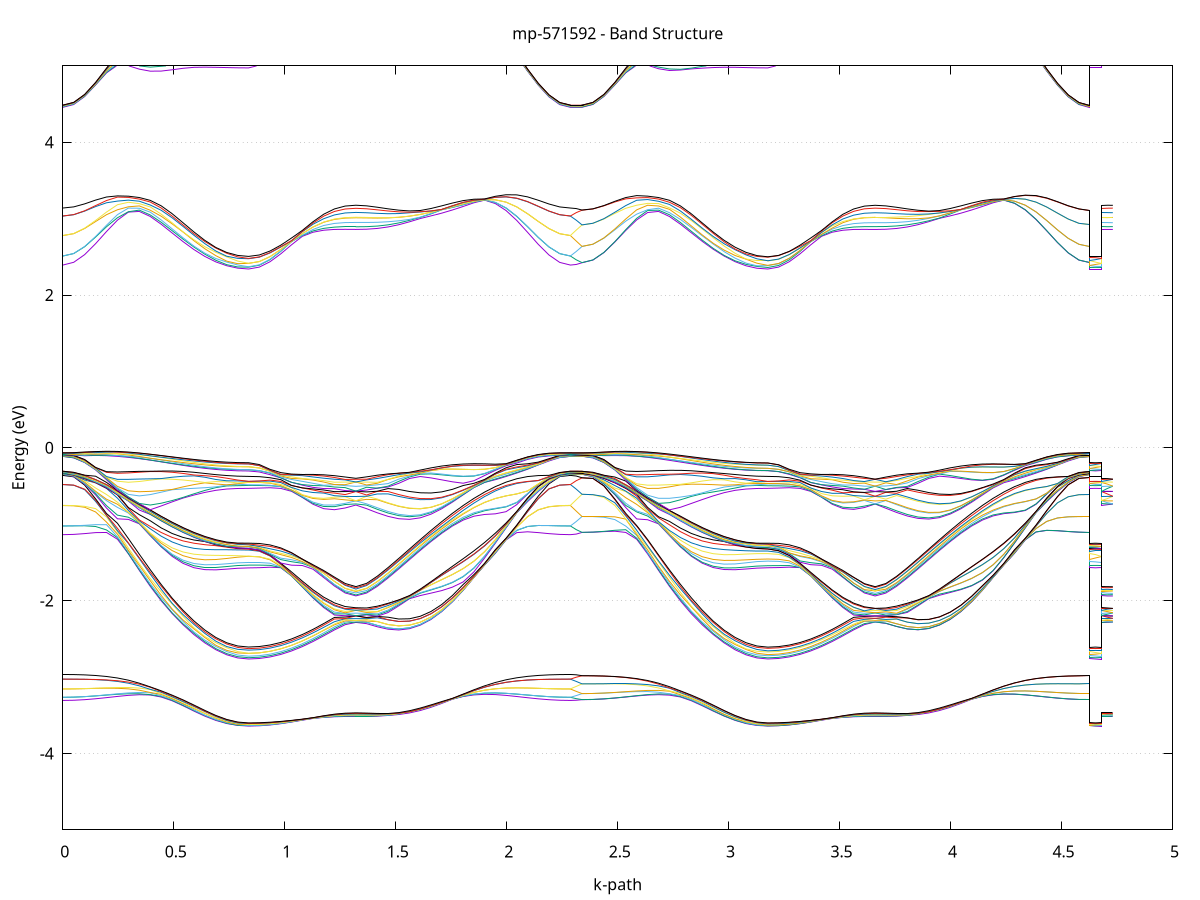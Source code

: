 set title 'mp-571592 - Band Structure'
set xlabel 'k-path'
set ylabel 'Energy (eV)'
set grid y
set yrange [-5:5]
set terminal png size 800,600
set output 'mp-571592_bands_gnuplot.png'
plot '-' using 1:2 with lines notitle, '-' using 1:2 with lines notitle, '-' using 1:2 with lines notitle, '-' using 1:2 with lines notitle, '-' using 1:2 with lines notitle, '-' using 1:2 with lines notitle, '-' using 1:2 with lines notitle, '-' using 1:2 with lines notitle, '-' using 1:2 with lines notitle, '-' using 1:2 with lines notitle, '-' using 1:2 with lines notitle, '-' using 1:2 with lines notitle, '-' using 1:2 with lines notitle, '-' using 1:2 with lines notitle, '-' using 1:2 with lines notitle, '-' using 1:2 with lines notitle, '-' using 1:2 with lines notitle, '-' using 1:2 with lines notitle, '-' using 1:2 with lines notitle, '-' using 1:2 with lines notitle, '-' using 1:2 with lines notitle, '-' using 1:2 with lines notitle, '-' using 1:2 with lines notitle, '-' using 1:2 with lines notitle, '-' using 1:2 with lines notitle, '-' using 1:2 with lines notitle, '-' using 1:2 with lines notitle, '-' using 1:2 with lines notitle, '-' using 1:2 with lines notitle, '-' using 1:2 with lines notitle, '-' using 1:2 with lines notitle, '-' using 1:2 with lines notitle, '-' using 1:2 with lines notitle, '-' using 1:2 with lines notitle, '-' using 1:2 with lines notitle, '-' using 1:2 with lines notitle, '-' using 1:2 with lines notitle, '-' using 1:2 with lines notitle, '-' using 1:2 with lines notitle, '-' using 1:2 with lines notitle, '-' using 1:2 with lines notitle, '-' using 1:2 with lines notitle, '-' using 1:2 with lines notitle, '-' using 1:2 with lines notitle, '-' using 1:2 with lines notitle, '-' using 1:2 with lines notitle, '-' using 1:2 with lines notitle, '-' using 1:2 with lines notitle, '-' using 1:2 with lines notitle, '-' using 1:2 with lines notitle, '-' using 1:2 with lines notitle, '-' using 1:2 with lines notitle, '-' using 1:2 with lines notitle, '-' using 1:2 with lines notitle, '-' using 1:2 with lines notitle, '-' using 1:2 with lines notitle, '-' using 1:2 with lines notitle, '-' using 1:2 with lines notitle, '-' using 1:2 with lines notitle, '-' using 1:2 with lines notitle, '-' using 1:2 with lines notitle, '-' using 1:2 with lines notitle, '-' using 1:2 with lines notitle, '-' using 1:2 with lines notitle, '-' using 1:2 with lines notitle, '-' using 1:2 with lines notitle, '-' using 1:2 with lines notitle, '-' using 1:2 with lines notitle, '-' using 1:2 with lines notitle, '-' using 1:2 with lines notitle, '-' using 1:2 with lines notitle, '-' using 1:2 with lines notitle, '-' using 1:2 with lines notitle, '-' using 1:2 with lines notitle, '-' using 1:2 with lines notitle, '-' using 1:2 with lines notitle, '-' using 1:2 with lines notitle, '-' using 1:2 with lines notitle, '-' using 1:2 with lines notitle, '-' using 1:2 with lines notitle, '-' using 1:2 with lines notitle, '-' using 1:2 with lines notitle, '-' using 1:2 with lines notitle, '-' using 1:2 with lines notitle, '-' using 1:2 with lines notitle, '-' using 1:2 with lines notitle, '-' using 1:2 with lines notitle, '-' using 1:2 with lines notitle, '-' using 1:2 with lines notitle, '-' using 1:2 with lines notitle, '-' using 1:2 with lines notitle, '-' using 1:2 with lines notitle, '-' using 1:2 with lines notitle, '-' using 1:2 with lines notitle, '-' using 1:2 with lines notitle, '-' using 1:2 with lines notitle, '-' using 1:2 with lines notitle, '-' using 1:2 with lines notitle, '-' using 1:2 with lines notitle, '-' using 1:2 with lines notitle, '-' using 1:2 with lines notitle, '-' using 1:2 with lines notitle, '-' using 1:2 with lines notitle, '-' using 1:2 with lines notitle, '-' using 1:2 with lines notitle, '-' using 1:2 with lines notitle, '-' using 1:2 with lines notitle, '-' using 1:2 with lines notitle, '-' using 1:2 with lines notitle, '-' using 1:2 with lines notitle, '-' using 1:2 with lines notitle, '-' using 1:2 with lines notitle, '-' using 1:2 with lines notitle, '-' using 1:2 with lines notitle, '-' using 1:2 with lines notitle, '-' using 1:2 with lines notitle, '-' using 1:2 with lines notitle, '-' using 1:2 with lines notitle, '-' using 1:2 with lines notitle, '-' using 1:2 with lines notitle, '-' using 1:2 with lines notitle, '-' using 1:2 with lines notitle, '-' using 1:2 with lines notitle, '-' using 1:2 with lines notitle, '-' using 1:2 with lines notitle, '-' using 1:2 with lines notitle, '-' using 1:2 with lines notitle, '-' using 1:2 with lines notitle, '-' using 1:2 with lines notitle, '-' using 1:2 with lines notitle, '-' using 1:2 with lines notitle, '-' using 1:2 with lines notitle, '-' using 1:2 with lines notitle, '-' using 1:2 with lines notitle, '-' using 1:2 with lines notitle, '-' using 1:2 with lines notitle, '-' using 1:2 with lines notitle, '-' using 1:2 with lines notitle, '-' using 1:2 with lines notitle, '-' using 1:2 with lines notitle, '-' using 1:2 with lines notitle, '-' using 1:2 with lines notitle, '-' using 1:2 with lines notitle, '-' using 1:2 with lines notitle, '-' using 1:2 with lines notitle, '-' using 1:2 with lines notitle, '-' using 1:2 with lines notitle, '-' using 1:2 with lines notitle, '-' using 1:2 with lines notitle, '-' using 1:2 with lines notitle, '-' using 1:2 with lines notitle, '-' using 1:2 with lines notitle, '-' using 1:2 with lines notitle, '-' using 1:2 with lines notitle, '-' using 1:2 with lines notitle, '-' using 1:2 with lines notitle, '-' using 1:2 with lines notitle, '-' using 1:2 with lines notitle, '-' using 1:2 with lines notitle, '-' using 1:2 with lines notitle, '-' using 1:2 with lines notitle, '-' using 1:2 with lines notitle, '-' using 1:2 with lines notitle, '-' using 1:2 with lines notitle, '-' using 1:2 with lines notitle, '-' using 1:2 with lines notitle, '-' using 1:2 with lines notitle, '-' using 1:2 with lines notitle, '-' using 1:2 with lines notitle, '-' using 1:2 with lines notitle, '-' using 1:2 with lines notitle, '-' using 1:2 with lines notitle, '-' using 1:2 with lines notitle, '-' using 1:2 with lines notitle, '-' using 1:2 with lines notitle, '-' using 1:2 with lines notitle, '-' using 1:2 with lines notitle, '-' using 1:2 with lines notitle, '-' using 1:2 with lines notitle, '-' using 1:2 with lines notitle, '-' using 1:2 with lines notitle, '-' using 1:2 with lines notitle, '-' using 1:2 with lines notitle, '-' using 1:2 with lines notitle, '-' using 1:2 with lines notitle, '-' using 1:2 with lines notitle, '-' using 1:2 with lines notitle, '-' using 1:2 with lines notitle, '-' using 1:2 with lines notitle, '-' using 1:2 with lines notitle, '-' using 1:2 with lines notitle, '-' using 1:2 with lines notitle
0.000000 -11.811509
0.049247 -11.807809
0.098495 -11.796809
0.147742 -11.778809
0.196989 -11.754109
0.246237 -11.723409
0.295484 -11.687409
0.344731 -11.646909
0.393979 -11.603209
0.443226 -11.557509
0.492473 -11.511009
0.541721 -11.465409
0.590968 -11.422109
0.640215 -11.383109
0.689463 -11.349409
0.738710 -11.322009
0.787957 -11.303309
0.837205 -11.296109
0.837205 -11.296109
0.885541 -11.294709
0.933877 -11.290809
0.982213 -11.284609
1.030549 -11.276509
1.078885 -11.267209
1.127221 -11.257409
1.175557 -11.248109
1.223893 -11.240309
1.272229 -11.235509
1.320565 -11.233309
1.320565 -11.233309
1.368901 -11.237209
1.417237 -11.247509
1.465573 -11.263809
1.513909 -11.286009
1.562245 -11.314109
1.610581 -11.347609
1.658917 -11.385909
1.707253 -11.427809
1.755589 -11.472409
1.803925 -11.518409
1.852261 -11.564609
1.900597 -11.609609
1.948933 -11.652309
1.997269 -11.691509
2.045605 -11.726409
2.093941 -11.756109
2.142277 -11.780009
2.190613 -11.797409
2.238949 -11.807909
2.287285 -11.811509
2.287285 -11.811509
2.313398 -11.811109
2.339511 -11.810309
2.339511 -11.810309
2.388758 -11.806609
2.438005 -11.795709
2.487253 -11.777609
2.536500 -11.753009
2.585747 -11.722309
2.634995 -11.686409
2.684242 -11.646109
2.733489 -11.602609
2.782737 -11.557109
2.831984 -11.510909
2.881231 -11.465609
2.930479 -11.422609
2.979726 -11.383309
3.028973 -11.349109
3.078221 -11.322109
3.127468 -11.303209
3.176715 -11.296009
3.176715 -11.296009
3.225051 -11.294609
3.273387 -11.290709
3.321723 -11.284509
3.370059 -11.276509
3.418395 -11.267209
3.466731 -11.257409
3.515067 -11.248109
3.563403 -11.240309
3.611739 -11.235509
3.660075 -11.233309
3.660075 -11.233309
3.708411 -11.237209
3.756747 -11.247509
3.805084 -11.263709
3.853420 -11.285909
3.901756 -11.313909
3.950092 -11.347309
3.998428 -11.385509
4.046764 -11.427309
4.095100 -11.471809
4.143436 -11.517709
4.191772 -11.563809
4.240108 -11.608709
4.288444 -11.651309
4.336780 -11.690509
4.385116 -11.725409
4.433452 -11.755009
4.481788 -11.778809
4.530124 -11.796209
4.578460 -11.806809
4.626796 -11.810309
4.626796 -11.296009
4.652909 -11.296009
4.679021 -11.296109
4.679021 -11.233309
4.705134 -11.233309
4.731247 -11.233309
e
0.000000 -11.804809
0.049247 -11.801109
0.098495 -11.790209
0.147742 -11.772209
0.196989 -11.747709
0.246237 -11.717209
0.295484 -11.681509
0.344731 -11.641609
0.393979 -11.598509
0.443226 -11.553509
0.492473 -11.508009
0.541721 -11.463309
0.590968 -11.420809
0.640215 -11.381409
0.689463 -11.346509
0.738710 -11.320409
0.787957 -11.301009
0.837205 -11.294009
0.837205 -11.294009
0.885541 -11.292709
0.933877 -11.288809
0.982213 -11.282709
1.030549 -11.274709
1.078885 -11.265609
1.127221 -11.256009
1.175557 -11.246909
1.223893 -11.239609
1.272229 -11.234809
1.320565 -11.232409
1.320565 -11.232409
1.368901 -11.236209
1.417237 -11.246209
1.465573 -11.262109
1.513909 -11.283909
1.562245 -11.311509
1.610581 -11.344609
1.658917 -11.382309
1.707253 -11.423809
1.755589 -11.468009
1.803925 -11.513609
1.852261 -11.559309
1.900597 -11.604009
1.948933 -11.646409
1.997269 -11.685409
2.045605 -11.720209
2.093941 -11.749709
2.142277 -11.773409
2.190613 -11.790709
2.238949 -11.801209
2.287285 -11.804809
2.287285 -11.804809
2.313398 -11.807409
2.339511 -11.809009
2.339511 -11.809009
2.388758 -11.805309
2.438005 -11.794309
2.487253 -11.776309
2.536500 -11.751709
2.585747 -11.721009
2.634995 -11.685009
2.684242 -11.644609
2.733489 -11.600809
2.782737 -11.555009
2.831984 -11.508409
2.881231 -11.462509
2.930479 -11.418809
2.979726 -11.380509
3.028973 -11.347709
3.078221 -11.319909
3.127468 -11.301809
3.176715 -11.294609
3.176715 -11.294609
3.225051 -11.293309
3.273387 -11.289409
3.321723 -11.283209
3.370059 -11.275109
3.418395 -11.265809
3.466731 -11.256109
3.515067 -11.246909
3.563403 -11.239609
3.611739 -11.234809
3.660075 -11.232409
3.660075 -11.232409
3.708411 -11.236209
3.756747 -11.246309
3.805084 -11.262409
3.853420 -11.284609
3.901756 -11.312609
3.950092 -11.346009
3.998428 -11.384109
4.046764 -11.426009
4.095100 -11.470509
4.143436 -11.516409
4.191772 -11.562409
4.240108 -11.607409
4.288444 -11.650009
4.336780 -11.689209
4.385116 -11.724109
4.433452 -11.753709
4.481788 -11.777509
4.530124 -11.794909
4.578460 -11.805509
4.626796 -11.809009
4.626796 -11.294609
4.652909 -11.294409
4.679021 -11.294009
4.679021 -11.232409
4.705134 -11.232409
4.731247 -11.232409
e
0.000000 -11.804209
0.049247 -11.800609
0.098495 -11.789609
0.147742 -11.771709
0.196989 -11.747109
0.246237 -11.716509
0.295484 -11.680509
0.344731 -11.640109
0.393979 -11.596409
0.443226 -11.550509
0.492473 -11.503909
0.541721 -11.458009
0.590968 -11.414309
0.640215 -11.377009
0.689463 -11.345709
0.738710 -11.317409
0.787957 -11.300509
0.837205 -11.293409
0.837205 -11.293409
0.885541 -11.292109
0.933877 -11.288209
0.982213 -11.282109
1.030549 -11.274109
1.078885 -11.264909
1.127221 -11.255309
1.175557 -11.246109
1.223893 -11.239109
1.272229 -11.234309
1.320565 -11.231909
1.320565 -11.231909
1.368901 -11.235409
1.417237 -11.245509
1.465573 -11.261509
1.513909 -11.283409
1.562245 -11.311009
1.610581 -11.344109
1.658917 -11.381809
1.707253 -11.423309
1.755589 -11.467509
1.803925 -11.513009
1.852261 -11.558809
1.900597 -11.603509
1.948933 -11.645909
1.997269 -11.684909
2.045605 -11.719609
2.093941 -11.749209
2.142277 -11.772909
2.190613 -11.790209
2.238949 -11.800709
2.287285 -11.804309
2.287285 -11.804209
2.313398 -11.800909
2.339511 -11.796909
2.339511 -11.796909
2.388758 -11.793309
2.438005 -11.782409
2.487253 -11.764509
2.536500 -11.740209
2.585747 -11.710009
2.634995 -11.674609
2.684242 -11.635109
2.733489 -11.592509
2.782737 -11.548109
2.831984 -11.503309
2.881231 -11.459409
2.930479 -11.418009
2.979726 -11.378509
3.028973 -11.343309
3.078221 -11.318509
3.127468 -11.298709
3.176715 -11.291809
3.176715 -11.291809
3.225051 -11.290509
3.273387 -11.286809
3.321723 -11.280809
3.370059 -11.273009
3.418395 -11.264109
3.466731 -11.254809
3.515067 -11.246009
3.563403 -11.239109
3.611739 -11.234309
3.660075 -11.231909
3.660075 -11.231909
3.708411 -11.235409
3.756747 -11.245109
3.805084 -11.260509
3.853420 -11.281709
3.901756 -11.308709
3.950092 -11.341109
3.998428 -11.378209
4.046764 -11.419109
4.095100 -11.462709
4.143436 -11.507809
4.191772 -11.553209
4.240108 -11.597509
4.288444 -11.639509
4.336780 -11.678309
4.385116 -11.712809
4.433452 -11.742109
4.481788 -11.765709
4.530124 -11.782909
4.578460 -11.793409
4.626796 -11.796909
4.626796 -11.291809
4.652909 -11.292709
4.679021 -11.293409
4.679021 -11.231909
4.705134 -11.231909
4.731247 -11.231909
e
0.000000 -11.787209
0.049247 -11.783609
0.098495 -11.772809
0.147742 -11.755109
0.196989 -11.730909
0.246237 -11.700909
0.295484 -11.665909
0.344731 -11.626809
0.393979 -11.584709
0.443226 -11.540909
0.492473 -11.496809
0.541721 -11.453809
0.590968 -11.413409
0.640215 -11.374209
0.689463 -11.339009
0.738710 -11.315509
0.787957 -11.295509
0.837205 -11.289009
0.837205 -11.289009
0.885541 -11.287709
0.933877 -11.284109
0.982213 -11.278309
1.030549 -11.270809
1.078885 -11.262309
1.127221 -11.253509
1.175557 -11.245209
1.223893 -11.238509
1.272229 -11.233709
1.320565 -11.231309
1.320565 -11.231309
1.368901 -11.234809
1.417237 -11.243909
1.465573 -11.258409
1.513909 -11.278909
1.562245 -11.305009
1.610581 -11.336609
1.658917 -11.373009
1.707253 -11.413209
1.755589 -11.456209
1.803925 -11.500709
1.852261 -11.545509
1.900597 -11.589409
1.948933 -11.631009
1.997269 -11.669509
2.045605 -11.703709
2.093941 -11.732809
2.142277 -11.756209
2.190613 -11.773309
2.238949 -11.783709
2.287285 -11.787209
2.287285 -11.787209
2.313398 -11.792009
2.339511 -11.796509
2.339511 -11.796509
2.388758 -11.792909
2.438005 -11.782009
2.487253 -11.764109
2.536500 -11.739709
2.585747 -11.709209
2.634995 -11.673309
2.684242 -11.633109
2.733489 -11.589609
2.782737 -11.544009
2.831984 -11.497609
2.881231 -11.452009
2.930479 -11.408709
2.979726 -11.372309
3.028973 -11.342209
3.078221 -11.313909
3.127468 -11.298209
3.176715 -11.291409
3.176715 -11.291409
3.225051 -11.290109
3.273387 -11.286409
3.321723 -11.280409
3.370059 -11.272609
3.418395 -11.263709
3.466731 -11.254409
3.515067 -11.245609
3.563403 -11.238509
3.611739 -11.233709
3.660075 -11.231309
3.660075 -11.231309
3.708411 -11.234909
3.756747 -11.244709
3.805084 -11.260109
3.853420 -11.281309
3.901756 -11.308309
3.950092 -11.340709
3.998428 -11.377809
4.046764 -11.418709
4.095100 -11.462309
4.143436 -11.507409
4.191772 -11.552809
4.240108 -11.597109
4.288444 -11.639109
4.336780 -11.677909
4.385116 -11.712409
4.433452 -11.741709
4.481788 -11.765309
4.530124 -11.782509
4.578460 -11.793009
4.626796 -11.796509
4.626796 -11.291409
4.652909 -11.290309
4.679021 -11.289009
4.679021 -11.231309
4.705134 -11.231309
4.731247 -11.231309
e
0.000000 -11.786809
0.049247 -11.783209
0.098495 -11.772409
0.147742 -11.754709
0.196989 -11.730409
0.246237 -11.700109
0.295484 -11.664509
0.344731 -11.624609
0.393979 -11.581409
0.443226 -11.536209
0.492473 -11.490309
0.541721 -11.445209
0.590968 -11.402409
0.640215 -11.366909
0.689463 -11.337909
0.738710 -11.309809
0.787957 -11.295209
0.837205 -11.288709
0.837205 -11.288709
0.885541 -11.287509
0.933877 -11.283809
0.982213 -11.278009
1.030549 -11.270609
1.078885 -11.262009
1.127221 -11.253209
1.175557 -11.244909
1.223893 -11.237909
1.272229 -11.233109
1.320565 -11.231009
1.320565 -11.231009
1.368901 -11.234509
1.417237 -11.243609
1.465573 -11.258209
1.513909 -11.278609
1.562245 -11.304809
1.610581 -11.336409
1.658917 -11.372709
1.707253 -11.412909
1.755589 -11.455909
1.803925 -11.500409
1.852261 -11.545209
1.900597 -11.589009
1.948933 -11.630709
1.997269 -11.669109
2.045605 -11.703309
2.093941 -11.732509
2.142277 -11.755809
2.190613 -11.772909
2.238949 -11.783309
2.287285 -11.786809
2.287285 -11.786809
2.313398 -11.781909
2.339511 -11.777009
2.339511 -11.777009
2.388758 -11.773409
2.438005 -11.762609
2.487253 -11.745109
2.536500 -11.721109
2.585747 -11.691309
2.634995 -11.656609
2.684242 -11.617909
2.733489 -11.576209
2.782737 -11.532909
2.831984 -11.489409
2.881231 -11.447209
2.930479 -11.407709
2.979726 -11.368909
3.028973 -11.334209
3.078221 -11.311709
3.127468 -11.291909
3.176715 -11.285609
3.176715 -11.285609
3.225051 -11.284309
3.273387 -11.280809
3.321723 -11.275209
3.370059 -11.268109
3.418395 -11.260009
3.466731 -11.251809
3.515067 -11.244409
3.563403 -11.237909
3.611739 -11.233109
3.660075 -11.231009
3.660075 -11.231009
3.708411 -11.234109
3.756747 -11.242409
3.805084 -11.256109
3.853420 -11.275709
3.901756 -11.301009
3.950092 -11.331809
3.998428 -11.367409
4.046764 -11.406909
4.095100 -11.449209
4.143436 -11.493109
4.191772 -11.537309
4.240108 -11.580709
4.288444 -11.622009
4.336780 -11.660109
4.385116 -11.694009
4.433452 -11.723009
4.481788 -11.746209
4.530124 -11.763209
4.578460 -11.773509
4.626796 -11.777009
4.626796 -11.285609
4.652909 -11.287209
4.679021 -11.288709
4.679021 -11.231009
4.705134 -11.231009
4.731247 -11.231009
e
0.000000 -11.768009
0.049247 -11.764409
0.098495 -11.753709
0.147742 -11.736209
0.196989 -11.712309
0.246237 -11.682709
0.295484 -11.648209
0.344731 -11.609609
0.393979 -11.568209
0.443226 -11.525309
0.492473 -11.482209
0.541721 -11.440409
0.590968 -11.401509
0.640215 -11.363409
0.689463 -11.329609
0.738710 -11.307609
0.787957 -11.288409
0.837205 -11.282209
0.837205 -11.282209
0.885541 -11.281009
0.933877 -11.277609
0.982213 -11.272209
1.030549 -11.265309
1.078885 -11.257609
1.127221 -11.249909
1.175557 -11.243509
1.223893 -11.237509
1.272229 -11.232809
1.320565 -11.230809
1.320565 -11.230809
1.368901 -11.233609
1.417237 -11.241109
1.465573 -11.254009
1.513909 -11.272809
1.562245 -11.297409
1.610581 -11.327409
1.658917 -11.362309
1.707253 -11.401209
1.755589 -11.442909
1.803925 -11.486309
1.852261 -11.530109
1.900597 -11.573109
1.948933 -11.614009
1.997269 -11.651809
2.045605 -11.685509
2.093941 -11.714309
2.142277 -11.737309
2.190613 -11.754209
2.238949 -11.764509
2.287285 -11.768009
2.287285 -11.768009
2.313398 -11.772009
2.339511 -11.776709
2.339511 -11.776709
2.388758 -11.773109
2.438005 -11.762409
2.487253 -11.744709
2.536500 -11.720609
2.585747 -11.690509
2.634995 -11.655209
2.684242 -11.615709
2.733489 -11.572909
2.782737 -11.528209
2.831984 -11.482909
2.881231 -11.438609
2.930479 -11.396709
2.979726 -11.361609
3.028973 -11.333109
3.078221 -11.305609
3.127468 -11.291609
3.176715 -11.285509
3.176715 -11.285509
3.225051 -11.284309
3.273387 -11.280809
3.321723 -11.275209
3.370059 -11.268109
3.418395 -11.259909
3.466731 -11.251609
3.515067 -11.244009
3.563403 -11.237509
3.611739 -11.232809
3.660075 -11.230809
3.660075 -11.230809
3.708411 -11.234009
3.756747 -11.242309
3.805084 -11.256009
3.853420 -11.275509
3.901756 -11.300909
3.950092 -11.331609
3.998428 -11.367209
4.046764 -11.406609
4.095100 -11.448909
4.143436 -11.492809
4.191772 -11.537109
4.240108 -11.580509
4.288444 -11.621709
4.336780 -11.659809
4.385116 -11.693809
4.433452 -11.722709
4.481788 -11.745909
4.530124 -11.762909
4.578460 -11.773209
4.626796 -11.776709
4.626796 -11.285509
4.652909 -11.283809
4.679021 -11.282209
4.679021 -11.230809
4.705134 -11.230809
4.731247 -11.230809
e
0.000000 -11.767409
0.049247 -11.763909
0.098495 -11.753209
0.147742 -11.735709
0.196989 -11.711709
0.246237 -11.681909
0.295484 -11.646909
0.344731 -11.607809
0.393979 -11.565509
0.443226 -11.521409
0.492473 -11.476809
0.541721 -11.433309
0.590968 -11.392609
0.640215 -11.357309
0.689463 -11.328609
0.738710 -11.302309
0.787957 -11.287809
0.837205 -11.281809
0.837205 -11.281809
0.885541 -11.280609
0.933877 -11.277209
0.982213 -11.271809
1.030549 -11.265009
1.078885 -11.257409
1.127221 -11.249809
1.175557 -11.243009
1.223893 -11.237309
1.272229 -11.232509
1.320565 -11.230709
1.320565 -11.230609
1.368901 -11.233309
1.417237 -11.240609
1.465573 -11.253509
1.513909 -11.272309
1.562245 -11.296809
1.610581 -11.326909
1.658917 -11.361809
1.707253 -11.400609
1.755589 -11.442409
1.803925 -11.485809
1.852261 -11.529609
1.900597 -11.572509
1.948933 -11.613509
1.997269 -11.651309
2.045605 -11.685009
2.093941 -11.713709
2.142277 -11.736809
2.190613 -11.753709
2.238949 -11.764009
2.287285 -11.767409
2.287285 -11.767409
2.313398 -11.764109
2.339511 -11.761909
2.339511 -11.761909
2.388758 -11.758309
2.438005 -11.747709
2.487253 -11.730209
2.536500 -11.706409
2.585747 -11.676809
2.634995 -11.642309
2.684242 -11.603709
2.733489 -11.562309
2.782737 -11.519409
2.831984 -11.476309
2.881231 -11.434609
2.930479 -11.395809
2.979726 -11.358509
3.028973 -11.326209
3.078221 -11.303709
3.127468 -11.285509
3.176715 -11.279409
3.176715 -11.279409
3.225051 -11.278209
3.273387 -11.274809
3.321723 -11.269509
3.370059 -11.262709
3.418395 -11.255209
3.466731 -11.248109
3.515067 -11.242609
3.563403 -11.237309
3.611739 -11.232509
3.660075 -11.230709
3.660075 -11.230709
3.708411 -11.233009
3.756747 -11.239809
3.805084 -11.252209
3.853420 -11.270509
3.901756 -11.294709
3.950092 -11.324309
3.998428 -11.358709
4.046764 -11.397209
4.095100 -11.438609
4.143436 -11.481609
4.191772 -11.525109
4.240108 -11.567809
4.288444 -11.608609
4.336780 -11.646209
4.385116 -11.679809
4.433452 -11.708409
4.481788 -11.731409
4.530124 -11.748209
4.578460 -11.758409
4.626796 -11.761909
4.626796 -11.279409
4.652909 -11.280409
4.679021 -11.281809
4.679021 -11.230709
4.705134 -11.230709
4.731247 -11.230709
e
0.000000 -11.758909
0.049247 -11.755309
0.098495 -11.744709
0.147742 -11.727309
0.196989 -11.703509
0.246237 -11.674009
0.295484 -11.639409
0.344731 -11.600809
0.393979 -11.559309
0.443226 -11.516209
0.492473 -11.472809
0.541721 -11.430709
0.590968 -11.391309
0.640215 -11.355209
0.689463 -11.324209
0.738710 -11.300609
0.787957 -11.283609
0.837205 -11.277409
0.837205 -11.277409
0.885541 -11.276209
0.933877 -11.272809
0.982213 -11.267509
1.030549 -11.260609
1.078885 -11.253009
1.127221 -11.246409
1.175557 -11.241609
1.223893 -11.236909
1.272229 -11.232109
1.320565 -11.230409
1.320565 -11.230409
1.368901 -11.232109
1.417237 -11.238609
1.465573 -11.250809
1.513909 -11.268909
1.562245 -11.292909
1.610581 -11.322309
1.658917 -11.356609
1.707253 -11.395009
1.755589 -11.436209
1.803925 -11.479109
1.852261 -11.522509
1.900597 -11.565209
1.948933 -11.605809
1.997269 -11.643409
2.045605 -11.676909
2.093941 -11.705509
2.142277 -11.728409
2.190613 -11.745209
2.238949 -11.755509
2.287285 -11.758909
2.287285 -11.758909
2.313398 -11.759409
2.339511 -11.760609
2.339511 -11.760609
2.388758 -11.757109
2.438005 -11.746409
2.487253 -11.729009
2.536500 -11.705209
2.585747 -11.675609
2.634995 -11.640909
2.684242 -11.602209
2.733489 -11.560409
2.782737 -11.516909
2.831984 -11.473009
2.881231 -11.430309
2.930479 -11.390309
2.979726 -11.354709
3.028973 -11.324909
3.078221 -11.300109
3.127468 -11.284409
3.176715 -11.278309
3.176715 -11.278309
3.225051 -11.277109
3.273387 -11.273809
3.321723 -11.268509
3.370059 -11.261809
3.418395 -11.254509
3.466731 -11.247609
3.515067 -11.241709
3.563403 -11.236909
3.611739 -11.232109
3.660075 -11.230409
3.660075 -11.230409
3.708411 -11.232309
3.756747 -11.238909
3.805084 -11.251209
3.853420 -11.269409
3.901756 -11.293509
3.950092 -11.323109
3.998428 -11.357609
4.046764 -11.396009
4.095100 -11.437409
4.143436 -11.480409
4.191772 -11.523909
4.240108 -11.566609
4.288444 -11.607409
4.336780 -11.645009
4.385116 -11.678509
4.433452 -11.707209
4.481788 -11.730109
4.530124 -11.747009
4.578460 -11.757209
4.626796 -11.760609
4.626796 -11.278309
4.652909 -11.277709
4.679021 -11.277409
4.679021 -11.230409
4.705134 -11.230409
4.731247 -11.230409
e
0.000000 -11.365309
0.049247 -11.364309
0.098495 -11.361309
0.147742 -11.356509
0.196989 -11.349909
0.246237 -11.341909
0.295484 -11.332609
0.344731 -11.322509
0.393979 -11.311909
0.443226 -11.301009
0.492473 -11.290409
0.541721 -11.280409
0.590968 -11.271609
0.640215 -11.265409
0.689463 -11.261309
0.738710 -11.258609
0.787957 -11.259709
0.837205 -11.260709
0.837205 -11.260709
0.885541 -11.260209
0.933877 -11.258809
0.982213 -11.256509
1.030549 -11.253509
1.078885 -11.249709
1.127221 -11.244509
1.175557 -11.238009
1.223893 -11.233209
1.272229 -11.231209
1.320565 -11.230409
1.320565 -11.230409
1.368901 -11.231209
1.417237 -11.233609
1.465573 -11.237009
1.513909 -11.241509
1.562245 -11.247309
1.610581 -11.254209
1.658917 -11.262309
1.707253 -11.271409
1.755589 -11.281309
1.803925 -11.291709
1.852261 -11.302509
1.900597 -11.313309
1.948933 -11.323809
1.997269 -11.333709
2.045605 -11.342609
2.093941 -11.350409
2.142277 -11.356809
2.190613 -11.361409
2.238949 -11.364309
2.287285 -11.365309
2.287285 -11.365309
2.313398 -11.364609
2.339511 -11.363009
2.339511 -11.363009
2.388758 -11.362009
2.438005 -11.359109
2.487253 -11.354309
2.536500 -11.347809
2.585747 -11.339909
2.634995 -11.330809
2.684242 -11.321009
2.733489 -11.310709
2.782737 -11.300409
2.831984 -11.290409
2.881231 -11.281009
2.930479 -11.272709
2.979726 -11.265709
3.028973 -11.260509
3.078221 -11.259309
3.127468 -11.259009
3.176715 -11.259709
3.176715 -11.259709
3.225051 -11.259209
3.273387 -11.257809
3.321723 -11.255509
3.370059 -11.252309
3.418395 -11.248209
3.466731 -11.243209
3.515067 -11.237809
3.563403 -11.233209
3.611739 -11.231209
3.660075 -11.230409
3.660075 -11.230409
3.708411 -11.231109
3.756747 -11.233309
3.805084 -11.236609
3.853420 -11.241009
3.901756 -11.246609
3.950092 -11.253509
3.998428 -11.261409
4.046764 -11.270309
4.095100 -11.280009
4.143436 -11.290309
4.191772 -11.301009
4.240108 -11.311609
4.288444 -11.322009
4.336780 -11.331709
4.385116 -11.340609
4.433452 -11.348309
4.481788 -11.354609
4.530124 -11.359209
4.578460 -11.362109
4.626796 -11.363009
4.626796 -11.259709
4.652909 -11.260309
4.679021 -11.260709
4.679021 -11.230409
4.705134 -11.230409
4.731247 -11.230409
e
0.000000 -11.354609
0.049247 -11.353709
0.098495 -11.350809
0.147742 -11.346209
0.196989 -11.339909
0.246237 -11.332409
0.295484 -11.323909
0.344731 -11.314609
0.393979 -11.305109
0.443226 -11.295509
0.492473 -11.286409
0.541721 -11.278009
0.590968 -11.270409
0.640215 -11.262809
0.689463 -11.256509
0.738710 -11.257209
0.787957 -11.255609
0.837205 -11.256009
0.837205 -11.256009
0.885541 -11.255509
0.933877 -11.254109
0.982213 -11.251909
1.030549 -11.248909
1.078885 -11.245209
1.127221 -11.240909
1.175557 -11.236509
1.223893 -11.232709
1.272229 -11.230909
1.320565 -11.230309
1.320565 -11.230309
1.368901 -11.230109
1.417237 -11.231509
1.465573 -11.234209
1.513909 -11.238109
1.562245 -11.243209
1.610581 -11.249609
1.658917 -11.257009
1.707253 -11.265409
1.755589 -11.274709
1.803925 -11.284509
1.852261 -11.294709
1.900597 -11.304909
1.948933 -11.314909
1.997269 -11.324309
2.045605 -11.332909
2.093941 -11.340409
2.142277 -11.346409
2.190613 -11.350909
2.238949 -11.353709
2.287285 -11.354609
2.287285 -11.354609
2.313398 -11.358909
2.339511 -11.361709
2.339511 -11.361709
2.388758 -11.360709
2.438005 -11.357809
2.487253 -11.353009
2.536500 -11.346509
2.585747 -11.338509
2.634995 -11.329309
2.684242 -11.319209
2.733489 -11.308409
2.782737 -11.297409
2.831984 -11.286609
2.881231 -11.276209
2.930479 -11.266809
2.979726 -11.262209
3.028973 -11.259209
3.078221 -11.255209
3.127468 -11.257709
3.176715 -11.258609
3.176715 -11.258609
3.225051 -11.258109
3.273387 -11.256709
3.321723 -11.254409
3.370059 -11.251409
3.418395 -11.247609
3.466731 -11.242809
3.515067 -11.236909
3.563403 -11.232709
3.611739 -11.230909
3.660075 -11.230309
3.660075 -11.230309
3.708411 -11.230309
3.756747 -11.232409
3.805084 -11.235509
3.853420 -11.239809
3.901756 -11.245409
3.950092 -11.252209
3.998428 -11.260109
4.046764 -11.269009
4.095100 -11.278809
4.143436 -11.289109
4.191772 -11.299709
4.240108 -11.310309
4.288444 -11.320709
4.336780 -11.330509
4.385116 -11.339309
4.433452 -11.347009
4.481788 -11.353309
4.530124 -11.357909
4.578460 -11.360809
4.626796 -11.361709
4.626796 -11.258609
4.652909 -11.257509
4.679021 -11.256009
4.679021 -11.230309
4.705134 -11.230309
4.731247 -11.230309
e
0.000000 -11.354109
0.049247 -11.353209
0.098495 -11.350309
0.147742 -11.345609
0.196989 -11.339309
0.246237 -11.331409
0.295484 -11.322409
0.344731 -11.312309
0.393979 -11.301709
0.443226 -11.290809
0.492473 -11.280109
0.541721 -11.269909
0.590968 -11.260709
0.640215 -11.257409
0.689463 -11.256009
0.738710 -11.251009
0.787957 -11.254509
0.837205 -11.255609
0.837205 -11.255609
0.885541 -11.255209
0.933877 -11.253809
0.982213 -11.251609
1.030549 -11.248709
1.078885 -11.245109
1.127221 -11.240909
1.175557 -11.236009
1.223893 -11.232209
1.272229 -11.230409
1.320565 -11.229909
1.320565 -11.229909
1.368901 -11.229909
1.417237 -11.231309
1.465573 -11.233909
1.513909 -11.237709
1.562245 -11.242809
1.610581 -11.249109
1.658917 -11.256609
1.707253 -11.265009
1.755589 -11.274209
1.803925 -11.284109
1.852261 -11.294209
1.900597 -11.304509
1.948933 -11.314409
1.997269 -11.323909
2.045605 -11.332409
2.093941 -11.339909
2.142277 -11.346009
2.190613 -11.350409
2.238949 -11.353209
2.287285 -11.354109
2.287285 -11.354109
2.313398 -11.348909
2.339511 -11.343009
2.339511 -11.343009
2.388758 -11.342109
2.438005 -11.339409
2.487253 -11.335009
2.536500 -11.329209
2.585747 -11.322109
2.634995 -11.314109
2.684242 -11.305609
2.733489 -11.296709
2.782737 -11.288109
2.831984 -11.279909
2.881231 -11.272609
2.930479 -11.266409
2.979726 -11.258309
3.028973 -11.251709
3.078221 -11.254009
3.127468 -11.251809
3.176715 -11.252109
3.176715 -11.252109
3.225051 -11.251709
3.273387 -11.250409
3.321723 -11.248409
3.370059 -11.245709
3.418395 -11.242509
3.466731 -11.239009
3.515067 -11.235309
3.563403 -11.232209
3.611739 -11.230409
3.660075 -11.229909
3.660075 -11.229909
3.708411 -11.229609
3.756747 -11.230009
3.805084 -11.231909
3.853420 -11.235009
3.901756 -11.239409
3.950092 -11.244909
3.998428 -11.251609
4.046764 -11.259309
4.095100 -11.267809
4.143436 -11.276909
4.191772 -11.286409
4.240108 -11.296009
4.288444 -11.305409
4.336780 -11.314309
4.385116 -11.322409
4.433452 -11.329509
4.481788 -11.335209
4.530124 -11.339509
4.578460 -11.342109
4.626796 -11.343009
4.626796 -11.252109
4.652909 -11.253909
4.679021 -11.255609
4.679021 -11.229909
4.705134 -11.229909
4.731247 -11.229909
e
0.000000 -11.330109
0.049247 -11.329209
0.098495 -11.326709
0.147742 -11.322609
0.196989 -11.317109
0.246237 -11.310509
0.295484 -11.303109
0.344731 -11.295209
0.393979 -11.287109
0.443226 -11.279209
0.492473 -11.271909
0.541721 -11.265609
0.590968 -11.260509
0.640215 -11.252709
0.689463 -11.246709
0.738710 -11.249809
0.787957 -11.247909
0.837205 -11.248409
0.837205 -11.248409
0.885541 -11.248109
0.933877 -11.247009
0.982213 -11.245209
1.030549 -11.242909
1.078885 -11.240209
1.127221 -11.237309
1.175557 -11.234409
1.223893 -11.231609
1.272229 -11.229909
1.320565 -11.229909
1.320565 -11.229809
1.368901 -11.229209
1.417237 -11.228809
1.465573 -11.229709
1.513909 -11.231909
1.562245 -11.235409
1.610581 -11.240009
1.658917 -11.245809
1.707253 -11.252609
1.755589 -11.260309
1.803925 -11.268609
1.852261 -11.277309
1.900597 -11.286109
1.948933 -11.294909
1.997269 -11.303209
2.045605 -11.310809
2.093941 -11.317409
2.142277 -11.322809
2.190613 -11.326809
2.238949 -11.329309
2.287285 -11.330109
2.287285 -11.330109
2.313398 -11.336409
2.339511 -11.342809
2.339511 -11.342809
2.388758 -11.341809
2.438005 -11.339109
2.487253 -11.334709
2.536500 -11.328609
2.585747 -11.321009
2.634995 -11.312309
2.684242 -11.302709
2.733489 -11.292609
2.782737 -11.282309
2.831984 -11.272109
2.881231 -11.262609
2.930479 -11.254209
2.979726 -11.251709
3.028973 -11.251509
3.078221 -11.246609
3.127468 -11.250609
3.176715 -11.252009
3.176715 -11.252009
3.225051 -11.251509
3.273387 -11.250309
3.321723 -11.248309
3.370059 -11.245609
3.418395 -11.242509
3.466731 -11.238909
3.515067 -11.235109
3.563403 -11.231609
3.611739 -11.229909
3.660075 -11.229909
3.660075 -11.229909
3.708411 -11.229309
3.756747 -11.230009
3.805084 -11.231809
3.853420 -11.234809
3.901756 -11.239209
3.950092 -11.244709
3.998428 -11.251409
4.046764 -11.259009
4.095100 -11.267509
4.143436 -11.276609
4.191772 -11.286109
4.240108 -11.295709
4.288444 -11.305109
4.336780 -11.314009
4.385116 -11.322209
4.433452 -11.329209
4.481788 -11.335009
4.530124 -11.339309
4.578460 -11.341909
4.626796 -11.342809
4.626796 -11.252009
4.652909 -11.250209
4.679021 -11.248409
4.679021 -11.229909
4.705134 -11.229909
4.731247 -11.229909
e
0.000000 -11.329709
0.049247 -11.328809
0.098495 -11.326309
0.147742 -11.322109
0.196989 -11.316409
0.246237 -11.309309
0.295484 -11.301209
0.344731 -11.292309
0.393979 -11.282809
0.443226 -11.273309
0.492473 -11.264009
0.541721 -11.255509
0.590968 -11.248209
0.640215 -11.246309
0.689463 -11.246609
0.738710 -11.242709
0.787957 -11.246809
0.837205 -11.248309
0.837205 -11.248309
0.885541 -11.248009
0.933877 -11.246909
0.982213 -11.245109
1.030549 -11.242709
1.078885 -11.240009
1.127221 -11.237009
1.175557 -11.234009
1.223893 -11.231109
1.272229 -11.229109
1.320565 -11.229109
1.320565 -11.229109
1.368901 -11.228809
1.417237 -11.228609
1.465573 -11.229609
1.513909 -11.231809
1.562245 -11.235309
1.610581 -11.239909
1.658917 -11.245709
1.707253 -11.252509
1.755589 -11.260109
1.803925 -11.268409
1.852261 -11.277009
1.900597 -11.285909
1.948933 -11.294609
1.997269 -11.302809
2.045605 -11.310409
2.093941 -11.317009
2.142277 -11.322409
2.190613 -11.326409
2.238949 -11.328909
2.287285 -11.329709
2.287285 -11.329709
2.313398 -11.323509
2.339511 -11.317609
2.339511 -11.317609
2.388758 -11.316809
2.438005 -11.314409
2.487253 -11.310509
2.536500 -11.305409
2.585747 -11.299309
2.634995 -11.292409
2.684242 -11.285109
2.733489 -11.277609
2.782737 -11.270409
2.831984 -11.263909
2.881231 -11.258309
2.930479 -11.254009
2.979726 -11.247109
3.028973 -11.242409
3.078221 -11.245609
3.127468 -11.244609
3.176715 -11.245509
3.176715 -11.245509
3.225051 -11.245209
3.273387 -11.244209
3.321723 -11.242709
3.370059 -11.240709
3.418395 -11.238409
3.466731 -11.236009
3.515067 -11.233609
3.563403 -11.231109
3.611739 -11.229209
3.660075 -11.229109
3.660075 -11.229109
3.708411 -11.228709
3.756747 -11.227909
3.805084 -11.228009
3.853420 -11.229409
3.901756 -11.232009
3.950092 -11.235809
3.998428 -11.240709
4.046764 -11.246609
4.095100 -11.253409
4.143436 -11.260809
4.191772 -11.268709
4.240108 -11.276809
4.288444 -11.284909
4.336780 -11.292509
4.385116 -11.299609
4.433452 -11.305709
4.481788 -11.310809
4.530124 -11.314509
4.578460 -11.316809
4.626796 -11.317609
4.626796 -11.245509
4.652909 -11.246809
4.679021 -11.248309
4.679021 -11.229109
4.705134 -11.229109
4.731247 -11.229109
e
0.000000 -11.307509
0.049247 -11.306709
0.098495 -11.304509
0.147742 -11.300809
0.196989 -11.296009
0.246237 -11.290209
0.295484 -11.283709
0.344731 -11.276709
0.393979 -11.269709
0.443226 -11.263009
0.492473 -11.256909
0.541721 -11.251809
0.590968 -11.247909
0.640215 -11.242209
0.689463 -11.239009
0.738710 -11.241809
0.787957 -11.242009
0.837205 -11.243309
0.837205 -11.243309
0.885541 -11.243009
0.933877 -11.242109
0.982213 -11.240809
1.030549 -11.239009
1.078885 -11.237009
1.127221 -11.235009
1.175557 -11.232909
1.223893 -11.230609
1.272229 -11.228809
1.320565 -11.228809
1.320565 -11.228809
1.368901 -11.228109
1.417237 -11.227109
1.465573 -11.226809
1.513909 -11.227509
1.562245 -11.229409
1.610581 -11.232509
1.658917 -11.236709
1.707253 -11.241809
1.755589 -11.247909
1.803925 -11.254709
1.852261 -11.261909
1.900597 -11.269409
1.948933 -11.276809
1.997269 -11.284009
2.045605 -11.290609
2.093941 -11.296309
2.142277 -11.301109
2.190613 -11.304609
2.238949 -11.306809
2.287285 -11.307509
2.287285 -11.307509
2.313398 -11.312009
2.339511 -11.317309
2.339511 -11.317309
2.388758 -11.316509
2.438005 -11.314109
2.487253 -11.310209
2.536500 -11.304809
2.585747 -11.298309
2.634995 -11.290709
2.684242 -11.282509
2.733489 -11.273909
2.782737 -11.265309
2.831984 -11.257009
2.881231 -11.249509
2.930479 -11.243609
2.979726 -11.241709
3.028973 -11.242009
3.078221 -11.239809
3.127468 -11.243509
3.176715 -11.245109
3.176715 -11.245109
3.225051 -11.244709
3.273387 -11.243809
3.321723 -11.242209
3.370059 -11.240209
3.418395 -11.237909
3.466731 -11.235509
3.515067 -11.233109
3.563403 -11.230709
3.611739 -11.228909
3.660075 -11.228809
3.660075 -11.228809
3.708411 -11.228109
3.756747 -11.227409
3.805084 -11.227609
3.853420 -11.229009
3.901756 -11.231609
3.950092 -11.235409
3.998428 -11.240309
4.046764 -11.246209
4.095100 -11.253009
4.143436 -11.260509
4.191772 -11.268409
4.240108 -11.276509
4.288444 -11.284509
4.336780 -11.292209
4.385116 -11.299309
4.433452 -11.305409
4.481788 -11.310509
4.530124 -11.314209
4.578460 -11.316509
4.626796 -11.317309
4.626796 -11.245109
4.652909 -11.244009
4.679021 -11.243309
4.679021 -11.228809
4.705134 -11.228809
4.731247 -11.228809
e
0.000000 -11.307009
0.049247 -11.306209
0.098495 -11.304009
0.147742 -11.300309
0.196989 -11.295409
0.246237 -11.289309
0.295484 -11.282309
0.344731 -11.274809
0.393979 -11.266909
0.443226 -11.259209
0.492473 -11.251909
0.541721 -11.245509
0.590968 -11.240709
0.640215 -11.238409
0.689463 -11.238409
0.738710 -11.237909
0.787957 -11.241009
0.837205 -11.242509
0.837205 -11.242509
0.885541 -11.242209
0.933877 -11.241409
0.982213 -11.240009
1.030549 -11.238209
1.078885 -11.236209
1.127221 -11.234109
1.175557 -11.232109
1.223893 -11.230209
1.272229 -11.228609
1.320565 -11.228709
1.320565 -11.228709
1.368901 -11.227409
1.417237 -11.226309
1.465573 -11.226009
1.513909 -11.226809
1.562245 -11.228709
1.610581 -11.231809
1.658917 -11.236009
1.707253 -11.241309
1.755589 -11.247309
1.803925 -11.254109
1.852261 -11.261409
1.900597 -11.268909
1.948933 -11.276309
1.997269 -11.283509
2.045605 -11.290009
2.093941 -11.295809
2.142277 -11.300609
2.190613 -11.304109
2.238949 -11.306309
2.287285 -11.307009
2.287285 -11.307009
2.313398 -11.303509
2.339511 -11.301209
2.339511 -11.301209
2.388758 -11.300409
2.438005 -11.298309
2.487253 -11.294809
2.536500 -11.290109
2.585747 -11.284409
2.634995 -11.278109
2.684242 -11.271309
2.733489 -11.264409
2.782737 -11.257809
2.831984 -11.251809
2.881231 -11.246809
2.930479 -11.243009
2.979726 -11.238709
3.028973 -11.236909
3.078221 -11.238909
3.127468 -11.240309
3.176715 -11.241809
3.176715 -11.241809
3.225051 -11.241509
3.273387 -11.240709
3.321723 -11.239409
3.370059 -11.237809
3.418395 -11.235909
3.466731 -11.234009
3.515067 -11.232009
3.563403 -11.230209
3.611739 -11.228609
3.660075 -11.228709
3.660075 -11.228709
3.708411 -11.227409
3.756747 -11.226209
3.805084 -11.225709
3.853420 -11.226209
3.901756 -11.227709
3.950092 -11.230409
3.998428 -11.234209
4.046764 -11.238909
4.095100 -11.244609
4.143436 -11.250909
4.191772 -11.257709
4.240108 -11.264809
4.288444 -11.271909
4.336780 -11.278709
4.385116 -11.284909
4.433452 -11.290509
4.481788 -11.295009
4.530124 -11.298409
4.578460 -11.300509
4.626796 -11.301209
4.626796 -11.241809
4.652909 -11.242109
4.679021 -11.242509
4.679021 -11.228709
4.705134 -11.228709
4.731247 -11.228709
e
0.000000 -11.298209
0.049247 -11.297509
0.098495 -11.295309
0.147742 -11.291909
0.196989 -11.287309
0.246237 -11.281709
0.295484 -11.275309
0.344731 -11.268609
0.393979 -11.261709
0.443226 -11.255009
0.492473 -11.248809
0.541721 -11.243609
0.590968 -11.239509
0.640215 -11.236409
0.689463 -11.235409
0.738710 -11.236609
0.787957 -11.238909
0.837205 -11.240409
0.837205 -11.240409
0.885541 -11.240209
0.933877 -11.239409
0.982213 -11.238109
1.030549 -11.236609
1.078885 -11.234809
1.127221 -11.232909
1.175557 -11.231209
1.223893 -11.229709
1.272229 -11.228109
1.320565 -11.227909
1.320565 -11.227909
1.368901 -11.226809
1.417237 -11.225309
1.465573 -11.224609
1.513909 -11.224909
1.562245 -11.226309
1.610581 -11.228909
1.658917 -11.232509
1.707253 -11.237109
1.755589 -11.242609
1.803925 -11.248809
1.852261 -11.255409
1.900597 -11.262409
1.948933 -11.269309
1.997269 -11.276009
2.045605 -11.282209
2.093941 -11.287609
2.142277 -11.292109
2.190613 -11.295409
2.238949 -11.297509
2.287285 -11.298209
2.287285 -11.298209
2.313398 -11.298709
2.339511 -11.299909
2.339511 -11.299909
2.388758 -11.299209
2.438005 -11.297009
2.487253 -11.293509
2.536500 -11.288809
2.585747 -11.283109
2.634995 -11.276609
2.684242 -11.269609
2.733489 -11.262509
2.782737 -11.255409
2.831984 -11.248909
2.881231 -11.243209
2.930479 -11.238909
2.979726 -11.236309
3.028973 -11.235709
3.078221 -11.236409
3.127468 -11.239009
3.176715 -11.240609
3.176715 -11.240609
3.225051 -11.240309
3.273387 -11.239509
3.321723 -11.238209
3.370059 -11.236609
3.418395 -11.234809
3.466731 -11.232909
3.515067 -11.231209
3.563403 -11.229709
3.611739 -11.228109
3.660075 -11.227909
3.660075 -11.227909
3.708411 -11.226809
3.756747 -11.225309
3.805084 -11.224609
3.853420 -11.225009
3.901756 -11.226509
3.950092 -11.229209
3.998428 -11.232909
4.046764 -11.237709
4.095100 -11.243309
4.143436 -11.249609
4.191772 -11.256409
4.240108 -11.263509
4.288444 -11.270609
4.336780 -11.277409
4.385116 -11.283709
4.433452 -11.289209
4.481788 -11.293709
4.530124 -11.297109
4.578460 -11.299209
4.626796 -11.299909
4.626796 -11.240609
4.652909 -11.240509
4.679021 -11.240409
4.679021 -11.227909
4.705134 -11.227909
4.731247 -11.227909
e
0.000000 -7.527909
0.049247 -7.527309
0.098495 -7.525609
0.147742 -7.522909
0.196989 -7.519409
0.246237 -7.515409
0.295484 -7.511309
0.344731 -7.507309
0.393979 -7.503809
0.443226 -7.500809
0.492473 -7.498609
0.541721 -7.497109
0.590968 -7.496209
0.640215 -7.495809
0.689463 -7.495609
0.738710 -7.495609
0.787957 -7.495709
0.837205 -7.495709
0.837205 -7.495709
0.885541 -7.493809
0.933877 -7.488309
0.982213 -7.479409
1.030549 -7.467409
1.078885 -7.452709
1.127221 -7.436209
1.175557 -7.418809
1.223893 -7.402009
1.272229 -7.388309
1.320565 -7.380209
1.320565 -7.380209
1.368901 -7.388209
1.417237 -7.400909
1.465573 -7.415809
1.513909 -7.430709
1.562245 -7.444609
1.610581 -7.456809
1.658917 -7.467409
1.707253 -7.476309
1.755589 -7.483809
1.803925 -7.490309
1.852261 -7.496109
1.900597 -7.501309
1.948933 -7.506309
1.997269 -7.511109
2.045605 -7.515609
2.093941 -7.519609
2.142277 -7.523009
2.190613 -7.525709
2.238949 -7.527309
2.287285 -7.527909
2.287285 -7.527909
2.313398 -7.527909
2.339511 -7.527909
2.339511 -7.527909
2.388758 -7.527309
2.438005 -7.525609
2.487253 -7.522909
2.536500 -7.519409
2.585747 -7.515409
2.634995 -7.511309
2.684242 -7.507309
2.733489 -7.503809
2.782737 -7.500809
2.831984 -7.498609
2.881231 -7.497109
2.930479 -7.496209
2.979726 -7.495809
3.028973 -7.495609
3.078221 -7.495609
3.127468 -7.495709
3.176715 -7.495709
3.176715 -7.495709
3.225051 -7.493809
3.273387 -7.488309
3.321723 -7.479409
3.370059 -7.467409
3.418395 -7.452709
3.466731 -7.436209
3.515067 -7.418809
3.563403 -7.402009
3.611739 -7.388309
3.660075 -7.380209
3.660075 -7.380209
3.708411 -7.388209
3.756747 -7.400909
3.805084 -7.415809
3.853420 -7.430709
3.901756 -7.444609
3.950092 -7.456809
3.998428 -7.467409
4.046764 -7.476309
4.095100 -7.483809
4.143436 -7.490309
4.191772 -7.496109
4.240108 -7.501309
4.288444 -7.506309
4.336780 -7.511109
4.385116 -7.515609
4.433452 -7.519609
4.481788 -7.523009
4.530124 -7.525709
4.578460 -7.527309
4.626796 -7.527909
4.626796 -7.495709
4.652909 -7.495709
4.679021 -7.495709
4.679021 -7.380209
4.705134 -7.380209
4.731247 -7.380209
e
0.000000 -7.527909
0.049247 -7.526509
0.098495 -7.524809
0.147742 -7.522109
0.196989 -7.518609
0.246237 -7.514609
0.295484 -7.510509
0.344731 -7.506509
0.393979 -7.502909
0.443226 -7.500009
0.492473 -7.497809
0.541721 -7.496309
0.590968 -7.495409
0.640215 -7.494909
0.689463 -7.494809
0.738710 -7.494809
0.787957 -7.494909
0.837205 -7.494909
0.837205 -7.494909
0.885541 -7.493009
0.933877 -7.487509
0.982213 -7.478609
1.030549 -7.466509
1.078885 -7.451809
1.127221 -7.435209
1.175557 -7.417709
1.223893 -7.400909
1.272229 -7.387309
1.320565 -7.380209
1.320565 -7.380209
1.368901 -7.387209
1.417237 -7.399909
1.465573 -7.414709
1.513909 -7.429609
1.562245 -7.443509
1.610581 -7.455809
1.658917 -7.466409
1.707253 -7.475309
1.755589 -7.482909
1.803925 -7.489409
1.852261 -7.495209
1.900597 -7.500509
1.948933 -7.505509
1.997269 -7.510309
2.045605 -7.514809
2.093941 -7.518809
2.142277 -7.522209
2.190613 -7.524909
2.238949 -7.526509
2.287285 -7.527909
2.287285 -7.527909
2.313398 -7.527909
2.339511 -7.527909
2.339511 -7.527909
2.388758 -7.526509
2.438005 -7.524809
2.487253 -7.522109
2.536500 -7.518609
2.585747 -7.514609
2.634995 -7.510509
2.684242 -7.506509
2.733489 -7.502909
2.782737 -7.500009
2.831984 -7.497809
2.881231 -7.496309
2.930479 -7.495409
2.979726 -7.494909
3.028973 -7.494809
3.078221 -7.494809
3.127468 -7.494909
3.176715 -7.494909
3.176715 -7.494909
3.225051 -7.493009
3.273387 -7.487509
3.321723 -7.478609
3.370059 -7.466509
3.418395 -7.451809
3.466731 -7.435209
3.515067 -7.417709
3.563403 -7.400909
3.611739 -7.387309
3.660075 -7.380209
3.660075 -7.380209
3.708411 -7.387209
3.756747 -7.399909
3.805084 -7.414709
3.853420 -7.429609
3.901756 -7.443509
3.950092 -7.455809
3.998428 -7.466409
4.046764 -7.475309
4.095100 -7.482909
4.143436 -7.489409
4.191772 -7.495209
4.240108 -7.500509
4.288444 -7.505509
4.336780 -7.510309
4.385116 -7.514809
4.433452 -7.518809
4.481788 -7.522209
4.530124 -7.524909
4.578460 -7.526509
4.626796 -7.527909
4.626796 -7.494909
4.652909 -7.494909
4.679021 -7.494909
4.679021 -7.380209
4.705134 -7.380209
4.731247 -7.380209
e
0.000000 -7.527109
0.049247 -7.526109
0.098495 -7.524209
0.147742 -7.521509
0.196989 -7.518109
0.246237 -7.514109
0.295484 -7.509909
0.344731 -7.506009
0.393979 -7.502409
0.443226 -7.499509
0.492473 -7.497309
0.541721 -7.495809
0.590968 -7.494909
0.640215 -7.494409
0.689463 -7.494309
0.738710 -7.494309
0.787957 -7.494309
0.837205 -7.494309
0.837205 -7.494309
0.885541 -7.492509
0.933877 -7.487009
0.982213 -7.478009
1.030549 -7.465909
1.078885 -7.451109
1.127221 -7.434509
1.175557 -7.417009
1.223893 -7.400209
1.272229 -7.386509
1.320565 -7.379409
1.320565 -7.379409
1.368901 -7.386409
1.417237 -7.399109
1.465573 -7.413909
1.513909 -7.428909
1.562245 -7.442709
1.610581 -7.455009
1.658917 -7.465609
1.707253 -7.474609
1.755589 -7.482209
1.803925 -7.488809
1.852261 -7.494609
1.900597 -7.500009
1.948933 -7.505009
1.997269 -7.509709
2.045605 -7.514209
2.093941 -7.518309
2.142277 -7.521709
2.190613 -7.524309
2.238949 -7.526209
2.287285 -7.527109
2.287285 -7.527109
2.313398 -7.527109
2.339511 -7.527109
2.339511 -7.527109
2.388758 -7.526109
2.438005 -7.524209
2.487253 -7.521509
2.536500 -7.518109
2.585747 -7.514109
2.634995 -7.509909
2.684242 -7.506009
2.733489 -7.502409
2.782737 -7.499509
2.831984 -7.497309
2.881231 -7.495809
2.930479 -7.494909
2.979726 -7.494409
3.028973 -7.494309
3.078221 -7.494309
3.127468 -7.494309
3.176715 -7.494309
3.176715 -7.494309
3.225051 -7.492509
3.273387 -7.487009
3.321723 -7.478009
3.370059 -7.465909
3.418395 -7.451109
3.466731 -7.434409
3.515067 -7.416909
3.563403 -7.400109
3.611739 -7.386509
3.660075 -7.379409
3.660075 -7.379409
3.708411 -7.386409
3.756747 -7.399009
3.805084 -7.413809
3.853420 -7.428709
3.901756 -7.442609
3.950092 -7.455009
3.998428 -7.465609
4.046764 -7.474609
4.095100 -7.482209
4.143436 -7.488809
4.191772 -7.494609
4.240108 -7.500009
4.288444 -7.505009
4.336780 -7.509709
4.385116 -7.514209
4.433452 -7.518309
4.481788 -7.521709
4.530124 -7.524309
4.578460 -7.526209
4.626796 -7.527109
4.626796 -7.494309
4.652909 -7.494309
4.679021 -7.494309
4.679021 -7.379409
4.705134 -7.379409
4.731247 -7.379409
e
0.000000 -7.527109
0.049247 -7.526009
0.098495 -7.524009
0.147742 -7.521309
0.196989 -7.517809
0.246237 -7.513809
0.295484 -7.509709
0.344731 -7.505709
0.393979 -7.502109
0.443226 -7.499209
0.492473 -7.497009
0.541721 -7.495509
0.590968 -7.494609
0.640215 -7.494109
0.689463 -7.494009
0.738710 -7.494009
0.787957 -7.494009
0.837205 -7.494109
0.837205 -7.494109
0.885541 -7.492209
0.933877 -7.486709
0.982213 -7.477709
1.030549 -7.465609
1.078885 -7.450809
1.127221 -7.434109
1.175557 -7.416509
1.223893 -7.399709
1.272229 -7.386209
1.320565 -7.379209
1.320565 -7.379209
1.368901 -7.386009
1.417237 -7.398509
1.465573 -7.413309
1.513909 -7.428209
1.562245 -7.442109
1.610581 -7.454509
1.658917 -7.465209
1.707253 -7.474209
1.755589 -7.481909
1.803925 -7.488509
1.852261 -7.494409
1.900597 -7.499709
1.948933 -7.504709
1.997269 -7.509509
2.045605 -7.514009
2.093941 -7.518009
2.142277 -7.521409
2.190613 -7.524109
2.238949 -7.526009
2.287285 -7.527109
2.287285 -7.527109
2.313398 -7.527109
2.339511 -7.527109
2.339511 -7.527109
2.388758 -7.526009
2.438005 -7.524009
2.487253 -7.521309
2.536500 -7.517809
2.585747 -7.513809
2.634995 -7.509709
2.684242 -7.505709
2.733489 -7.502109
2.782737 -7.499209
2.831984 -7.497009
2.881231 -7.495509
2.930479 -7.494609
2.979726 -7.494109
3.028973 -7.494009
3.078221 -7.494009
3.127468 -7.494009
3.176715 -7.494109
3.176715 -7.494109
3.225051 -7.492209
3.273387 -7.486709
3.321723 -7.477709
3.370059 -7.465609
3.418395 -7.450809
3.466731 -7.434109
3.515067 -7.416609
3.563403 -7.399809
3.611739 -7.386209
3.660075 -7.379209
3.660075 -7.379209
3.708411 -7.386109
3.756747 -7.398709
3.805084 -7.413509
3.853420 -7.428509
3.901756 -7.442309
3.950092 -7.454709
3.998428 -7.465309
4.046764 -7.474309
4.095100 -7.481909
4.143436 -7.488509
4.191772 -7.494409
4.240108 -7.499709
4.288444 -7.504709
4.336780 -7.509509
4.385116 -7.514009
4.433452 -7.518009
4.481788 -7.521409
4.530124 -7.524109
4.578460 -7.526009
4.626796 -7.527109
4.626796 -7.494109
4.652909 -7.494109
4.679021 -7.494109
4.679021 -7.379209
4.705134 -7.379209
4.731247 -7.379209
e
0.000000 -7.526509
0.049247 -7.525709
0.098495 -7.523609
0.147742 -7.520909
0.196989 -7.517409
0.246237 -7.513409
0.295484 -7.509309
0.344731 -7.505309
0.393979 -7.501709
0.443226 -7.498809
0.492473 -7.496609
0.541721 -7.495109
0.590968 -7.494209
0.640215 -7.493709
0.689463 -7.493609
0.738710 -7.493609
0.787957 -7.493609
0.837205 -7.493709
0.837205 -7.493709
0.885541 -7.491809
0.933877 -7.486309
0.982213 -7.477409
1.030549 -7.465309
1.078885 -7.450509
1.127221 -7.433909
1.175557 -7.416309
1.223893 -7.399509
1.272229 -7.385909
1.320565 -7.378709
1.320565 -7.378709
1.368901 -7.385809
1.417237 -7.398409
1.465573 -7.413109
1.513909 -7.428009
1.562245 -7.442009
1.610581 -7.454309
1.658917 -7.465009
1.707253 -7.474009
1.755589 -7.481609
1.803925 -7.488209
1.852261 -7.494009
1.900597 -7.499309
1.948933 -7.504309
1.997269 -7.509109
2.045605 -7.513509
2.093941 -7.517609
2.142277 -7.521009
2.190613 -7.523609
2.238949 -7.525709
2.287285 -7.526509
2.287285 -7.526509
2.313398 -7.526509
2.339511 -7.526509
2.339511 -7.526509
2.388758 -7.525709
2.438005 -7.523609
2.487253 -7.520909
2.536500 -7.517409
2.585747 -7.513409
2.634995 -7.509309
2.684242 -7.505309
2.733489 -7.501709
2.782737 -7.498809
2.831984 -7.496609
2.881231 -7.495109
2.930479 -7.494209
2.979726 -7.493709
3.028973 -7.493609
3.078221 -7.493609
3.127468 -7.493609
3.176715 -7.493709
3.176715 -7.493709
3.225051 -7.491809
3.273387 -7.486309
3.321723 -7.477409
3.370059 -7.465309
3.418395 -7.450509
3.466731 -7.433809
3.515067 -7.416209
3.563403 -7.399409
3.611739 -7.385909
3.660075 -7.378709
3.660075 -7.378709
3.708411 -7.385809
3.756747 -7.398209
3.805084 -7.412909
3.853420 -7.427809
3.901756 -7.441709
3.950092 -7.454209
3.998428 -7.464909
4.046764 -7.474009
4.095100 -7.481609
4.143436 -7.488209
4.191772 -7.494009
4.240108 -7.499309
4.288444 -7.504309
4.336780 -7.509109
4.385116 -7.513509
4.433452 -7.517609
4.481788 -7.521009
4.530124 -7.523609
4.578460 -7.525709
4.626796 -7.526509
4.626796 -7.493709
4.652909 -7.493709
4.679021 -7.493709
4.679021 -7.378709
4.705134 -7.378709
4.731247 -7.378709
e
0.000000 -7.526509
0.049247 -7.525309
0.098495 -7.523109
0.147742 -7.520409
0.196989 -7.516909
0.246237 -7.512909
0.295484 -7.508809
0.344731 -7.504809
0.393979 -7.501209
0.443226 -7.498309
0.492473 -7.496109
0.541721 -7.494609
0.590968 -7.493709
0.640215 -7.493209
0.689463 -7.493109
0.738710 -7.493109
0.787957 -7.493109
0.837205 -7.493209
0.837205 -7.493209
0.885541 -7.491309
0.933877 -7.485809
0.982213 -7.476909
1.030549 -7.464809
1.078885 -7.450009
1.127221 -7.433309
1.175557 -7.415709
1.223893 -7.398909
1.272229 -7.385409
1.320565 -7.378609
1.320565 -7.378609
1.368901 -7.385209
1.417237 -7.397709
1.465573 -7.412309
1.513909 -7.427209
1.562245 -7.441209
1.610581 -7.453609
1.658917 -7.464409
1.707253 -7.473509
1.755589 -7.481109
1.803925 -7.487709
1.852261 -7.493509
1.900597 -7.498809
1.948933 -7.503809
1.997269 -7.508609
2.045605 -7.513009
2.093941 -7.517109
2.142277 -7.520509
2.190613 -7.523109
2.238949 -7.525409
2.287285 -7.526509
2.287285 -7.526509
2.313398 -7.526509
2.339511 -7.526509
2.339511 -7.526509
2.388758 -7.525309
2.438005 -7.523109
2.487253 -7.520409
2.536500 -7.516909
2.585747 -7.512909
2.634995 -7.508809
2.684242 -7.504809
2.733489 -7.501209
2.782737 -7.498309
2.831984 -7.496109
2.881231 -7.494609
2.930479 -7.493709
2.979726 -7.493209
3.028973 -7.493109
3.078221 -7.493109
3.127468 -7.493109
3.176715 -7.493209
3.176715 -7.493209
3.225051 -7.491309
3.273387 -7.485809
3.321723 -7.476909
3.370059 -7.464809
3.418395 -7.450009
3.466731 -7.433309
3.515067 -7.415709
3.563403 -7.398909
3.611739 -7.385409
3.660075 -7.378509
3.660075 -7.378509
3.708411 -7.385209
3.756747 -7.397709
3.805084 -7.412409
3.853420 -7.427309
3.901756 -7.441309
3.950092 -7.453709
3.998428 -7.464409
4.046764 -7.473509
4.095100 -7.481109
4.143436 -7.487709
4.191772 -7.493509
4.240108 -7.498809
4.288444 -7.503809
4.336780 -7.508609
4.385116 -7.513009
4.433452 -7.517109
4.481788 -7.520509
4.530124 -7.523109
4.578460 -7.525409
4.626796 -7.526509
4.626796 -7.493209
4.652909 -7.493209
4.679021 -7.493209
4.679021 -7.378609
4.705134 -7.378509
4.731247 -7.378509
e
0.000000 -7.526309
0.049247 -7.525309
0.098495 -7.522809
0.147742 -7.520109
0.196989 -7.516609
0.246237 -7.512609
0.295484 -7.508509
0.344731 -7.504509
0.393979 -7.500909
0.443226 -7.498009
0.492473 -7.495809
0.541721 -7.494309
0.590968 -7.493409
0.640215 -7.492909
0.689463 -7.492809
0.738710 -7.492809
0.787957 -7.492809
0.837205 -7.492909
0.837205 -7.492909
0.885541 -7.491009
0.933877 -7.485509
0.982213 -7.476509
1.030549 -7.464309
1.078885 -7.449409
1.127221 -7.432609
1.175557 -7.414909
1.223893 -7.398109
1.272229 -7.384609
1.320565 -7.378309
1.320565 -7.378309
1.368901 -7.384509
1.417237 -7.396909
1.465573 -7.411509
1.513909 -7.426409
1.562245 -7.440409
1.610581 -7.452909
1.658917 -7.463609
1.707253 -7.472809
1.755589 -7.480609
1.803925 -7.487209
1.852261 -7.493109
1.900597 -7.498509
1.948933 -7.503509
1.997269 -7.508309
2.045605 -7.512809
2.093941 -7.516809
2.142277 -7.520209
2.190613 -7.522909
2.238949 -7.525309
2.287285 -7.526309
2.287285 -7.526309
2.313398 -7.526309
2.339511 -7.526309
2.339511 -7.526309
2.388758 -7.525309
2.438005 -7.522809
2.487253 -7.520109
2.536500 -7.516609
2.585747 -7.512609
2.634995 -7.508509
2.684242 -7.504509
2.733489 -7.500909
2.782737 -7.498009
2.831984 -7.495809
2.881231 -7.494309
2.930479 -7.493409
2.979726 -7.492909
3.028973 -7.492809
3.078221 -7.492809
3.127468 -7.492809
3.176715 -7.492909
3.176715 -7.492909
3.225051 -7.491009
3.273387 -7.485509
3.321723 -7.476509
3.370059 -7.464309
3.418395 -7.449409
3.466731 -7.432609
3.515067 -7.414909
3.563403 -7.398109
3.611739 -7.384609
3.660075 -7.378309
3.660075 -7.378309
3.708411 -7.384509
3.756747 -7.396909
3.805084 -7.411509
3.853420 -7.426409
3.901756 -7.440409
3.950092 -7.452909
3.998428 -7.463609
4.046764 -7.472809
4.095100 -7.480609
4.143436 -7.487209
4.191772 -7.493109
4.240108 -7.498509
4.288444 -7.503509
4.336780 -7.508309
4.385116 -7.512809
4.433452 -7.516809
4.481788 -7.520209
4.530124 -7.522909
4.578460 -7.525309
4.626796 -7.526309
4.626796 -7.492909
4.652909 -7.492909
4.679021 -7.492909
4.679021 -7.378309
4.705134 -7.378309
4.731247 -7.378309
e
0.000000 -7.526309
0.049247 -7.524809
0.098495 -7.522209
0.147742 -7.519509
0.196989 -7.516009
0.246237 -7.512109
0.295484 -7.507909
0.344731 -7.503909
0.393979 -7.500409
0.443226 -7.497409
0.492473 -7.495209
0.541721 -7.493709
0.590968 -7.492809
0.640215 -7.492409
0.689463 -7.492209
0.738710 -7.492209
0.787957 -7.492309
0.837205 -7.492309
0.837205 -7.492309
0.885541 -7.490409
0.933877 -7.484909
0.982213 -7.475909
1.030549 -7.463709
1.078885 -7.448709
1.127221 -7.431809
1.175557 -7.414109
1.223893 -7.397309
1.272229 -7.383909
1.320565 -7.378309
1.320565 -7.378309
1.368901 -7.383709
1.417237 -7.396009
1.465573 -7.410609
1.513909 -7.425509
1.562245 -7.439509
1.610581 -7.452009
1.658917 -7.462909
1.707253 -7.472109
1.755589 -7.479909
1.803925 -7.486609
1.852261 -7.492509
1.900597 -7.497909
1.948933 -7.502909
1.997269 -7.507709
2.045605 -7.512209
2.093941 -7.516209
2.142277 -7.519709
2.190613 -7.522309
2.238949 -7.524809
2.287285 -7.526309
2.287285 -7.526309
2.313398 -7.526309
2.339511 -7.526309
2.339511 -7.526309
2.388758 -7.524809
2.438005 -7.522209
2.487253 -7.519509
2.536500 -7.516009
2.585747 -7.512109
2.634995 -7.507909
2.684242 -7.503909
2.733489 -7.500409
2.782737 -7.497409
2.831984 -7.495209
2.881231 -7.493709
2.930479 -7.492809
2.979726 -7.492409
3.028973 -7.492209
3.078221 -7.492209
3.127468 -7.492309
3.176715 -7.492309
3.176715 -7.492309
3.225051 -7.490409
3.273387 -7.485009
3.321723 -7.475909
3.370059 -7.463709
3.418395 -7.448709
3.466731 -7.431809
3.515067 -7.414109
3.563403 -7.397309
3.611739 -7.383909
3.660075 -7.378309
3.660075 -7.378309
3.708411 -7.383709
3.756747 -7.396009
3.805084 -7.410609
3.853420 -7.425509
3.901756 -7.439509
3.950092 -7.452009
3.998428 -7.462909
4.046764 -7.472109
4.095100 -7.479909
4.143436 -7.486609
4.191772 -7.492509
4.240108 -7.497909
4.288444 -7.502909
4.336780 -7.507709
4.385116 -7.512209
4.433452 -7.516209
4.481788 -7.519709
4.530124 -7.522309
4.578460 -7.524809
4.626796 -7.526309
4.626796 -7.492309
4.652909 -7.492309
4.679021 -7.492309
4.679021 -7.378309
4.705134 -7.378309
4.731247 -7.378309
e
0.000000 -7.525909
0.049247 -7.524809
0.098495 -7.520909
0.147742 -7.512409
0.196989 -7.501009
0.246237 -7.487009
0.295484 -7.471309
0.344731 -7.455009
0.393979 -7.440209
0.443226 -7.429309
0.492473 -7.423109
0.541721 -7.420809
0.590968 -7.420909
0.640215 -7.422209
0.689463 -7.423909
0.738710 -7.425509
0.787957 -7.426509
0.837205 -7.426909
0.837205 -7.426909
0.885541 -7.425909
0.933877 -7.422709
0.982213 -7.417809
1.030549 -7.411209
1.078885 -7.403609
1.127221 -7.395509
1.175557 -7.387709
1.223893 -7.381409
1.272229 -7.378309
1.320565 -7.378109
1.320565 -7.378109
1.368901 -7.377809
1.417237 -7.379009
1.465573 -7.381509
1.513909 -7.384409
1.562245 -7.387309
1.610581 -7.390009
1.658917 -7.392809
1.707253 -7.396309
1.755589 -7.401409
1.803925 -7.409709
1.852261 -7.422209
1.900597 -7.438109
1.948933 -7.455409
1.997269 -7.472509
2.045605 -7.488309
2.093941 -7.501909
2.142277 -7.513009
2.190613 -7.521109
2.238949 -7.524809
2.287285 -7.525909
2.287285 -7.525909
2.313398 -7.525909
2.339511 -7.525909
2.339511 -7.525909
2.388758 -7.524809
2.438005 -7.520909
2.487253 -7.512409
2.536500 -7.501009
2.585747 -7.487009
2.634995 -7.471309
2.684242 -7.455009
2.733489 -7.440209
2.782737 -7.429309
2.831984 -7.423109
2.881231 -7.420809
2.930479 -7.420909
2.979726 -7.422209
3.028973 -7.423909
3.078221 -7.425509
3.127468 -7.426509
3.176715 -7.426909
3.176715 -7.426909
3.225051 -7.425909
3.273387 -7.422709
3.321723 -7.417809
3.370059 -7.411209
3.418395 -7.403609
3.466731 -7.395509
3.515067 -7.387709
3.563403 -7.381409
3.611739 -7.378309
3.660075 -7.378109
3.660075 -7.378109
3.708411 -7.377809
3.756747 -7.379009
3.805084 -7.381509
3.853420 -7.384409
3.901756 -7.387309
3.950092 -7.390009
3.998428 -7.392809
4.046764 -7.396309
4.095100 -7.401409
4.143436 -7.409709
4.191772 -7.422209
4.240108 -7.438109
4.288444 -7.455409
4.336780 -7.472509
4.385116 -7.488309
4.433452 -7.501909
4.481788 -7.513009
4.530124 -7.521109
4.578460 -7.524809
4.626796 -7.525909
4.626796 -7.426909
4.652909 -7.426909
4.679021 -7.426909
4.679021 -7.378109
4.705134 -7.378109
4.731247 -7.378109
e
0.000000 -7.525909
0.049247 -7.524509
0.098495 -7.520109
0.147742 -7.511509
0.196989 -7.500009
0.246237 -7.485909
0.295484 -7.470109
0.344731 -7.453709
0.393979 -7.438909
0.443226 -7.428009
0.492473 -7.422009
0.541721 -7.419809
0.590968 -7.420009
0.640215 -7.421309
0.689463 -7.423009
0.738710 -7.424609
0.787957 -7.425709
0.837205 -7.426109
0.837205 -7.426109
0.885541 -7.425009
0.933877 -7.421909
0.982213 -7.416909
1.030549 -7.410409
1.078885 -7.402809
1.127221 -7.394709
1.175557 -7.386909
1.223893 -7.380609
1.272229 -7.377509
1.320565 -7.378009
1.320565 -7.378009
1.368901 -7.377009
1.417237 -7.378209
1.465573 -7.380709
1.513909 -7.383609
1.562245 -7.386509
1.610581 -7.389209
1.658917 -7.392009
1.707253 -7.395309
1.755589 -7.400309
1.803925 -7.408509
1.852261 -7.420909
1.900597 -7.436709
1.948933 -7.454109
1.997269 -7.471309
2.045605 -7.487109
2.093941 -7.500909
2.142277 -7.512109
2.190613 -7.520309
2.238949 -7.524609
2.287285 -7.525909
2.287285 -7.525909
2.313398 -7.525909
2.339511 -7.525909
2.339511 -7.525909
2.388758 -7.524509
2.438005 -7.520109
2.487253 -7.511509
2.536500 -7.500009
2.585747 -7.485909
2.634995 -7.470009
2.684242 -7.453609
2.733489 -7.438909
2.782737 -7.428109
2.831984 -7.422009
2.881231 -7.419809
2.930479 -7.420009
2.979726 -7.421309
3.028973 -7.423009
3.078221 -7.424609
3.127468 -7.425709
3.176715 -7.426109
3.176715 -7.426109
3.225051 -7.425009
3.273387 -7.421909
3.321723 -7.416909
3.370059 -7.410409
3.418395 -7.402809
3.466731 -7.394709
3.515067 -7.386909
3.563403 -7.380609
3.611739 -7.377509
3.660075 -7.378009
3.660075 -7.378009
3.708411 -7.377009
3.756747 -7.378209
3.805084 -7.380709
3.853420 -7.383609
3.901756 -7.386509
3.950092 -7.389209
3.998428 -7.392009
4.046764 -7.395309
4.095100 -7.400309
4.143436 -7.408609
4.191772 -7.421009
4.240108 -7.436809
4.288444 -7.454209
4.336780 -7.471309
4.385116 -7.487109
4.433452 -7.500909
4.481788 -7.512109
4.530124 -7.520309
4.578460 -7.524609
4.626796 -7.525909
4.626796 -7.426109
4.652909 -7.426109
4.679021 -7.426109
4.679021 -7.378009
4.705134 -7.378009
4.731247 -7.378009
e
0.000000 -7.525409
0.049247 -7.524509
0.098495 -7.519509
0.147742 -7.510809
0.196989 -7.499209
0.246237 -7.485009
0.295484 -7.468909
0.344731 -7.452509
0.393979 -7.437909
0.443226 -7.427209
0.492473 -7.421209
0.541721 -7.419009
0.590968 -7.419309
0.640215 -7.420609
0.689463 -7.422409
0.738710 -7.424009
0.787957 -7.425109
0.837205 -7.425509
0.837205 -7.425509
0.885541 -7.424409
0.933877 -7.421309
0.982213 -7.416409
1.030549 -7.409809
1.078885 -7.402209
1.127221 -7.394109
1.175557 -7.386409
1.223893 -7.380109
1.272229 -7.376909
1.320565 -7.377609
1.320565 -7.377609
1.368901 -7.376409
1.417237 -7.377609
1.465573 -7.380209
1.513909 -7.383109
1.562245 -7.385909
1.610581 -7.388609
1.658917 -7.391409
1.707253 -7.394609
1.755589 -7.399609
1.803925 -7.407809
1.852261 -7.420209
1.900597 -7.436009
1.948933 -7.453409
1.997269 -7.470609
2.045605 -7.486409
2.093941 -7.500109
2.142277 -7.511409
2.190613 -7.519809
2.238949 -7.524509
2.287285 -7.525409
2.287285 -7.525409
2.313398 -7.525409
2.339511 -7.525409
2.339511 -7.525409
2.388758 -7.524509
2.438005 -7.519509
2.487253 -7.510809
2.536500 -7.499209
2.585747 -7.485109
2.634995 -7.469309
2.684242 -7.452909
2.733489 -7.438009
2.782737 -7.427109
2.831984 -7.421109
2.881231 -7.419009
2.930479 -7.419309
2.979726 -7.420609
3.028973 -7.422409
3.078221 -7.424009
3.127468 -7.425109
3.176715 -7.425509
3.176715 -7.425509
3.225051 -7.424409
3.273387 -7.421309
3.321723 -7.416409
3.370059 -7.409809
3.418395 -7.402209
3.466731 -7.394109
3.515067 -7.386409
3.563403 -7.380109
3.611739 -7.376909
3.660075 -7.377609
3.660075 -7.377609
3.708411 -7.376409
3.756747 -7.377609
3.805084 -7.380209
3.853420 -7.383109
3.901756 -7.385909
3.950092 -7.388609
3.998428 -7.391409
4.046764 -7.394609
4.095100 -7.399509
4.143436 -7.407509
4.191772 -7.419809
4.240108 -7.435509
4.288444 -7.453009
4.336780 -7.470309
4.385116 -7.486209
4.433452 -7.500109
4.481788 -7.511409
4.530124 -7.519809
4.578460 -7.524509
4.626796 -7.525409
4.626796 -7.425509
4.652909 -7.425509
4.679021 -7.425509
4.679021 -7.377609
4.705134 -7.377609
4.731247 -7.377609
e
0.000000 -7.525409
0.049247 -7.524109
0.098495 -7.519209
0.147742 -7.510609
0.196989 -7.498809
0.246237 -7.484609
0.295484 -7.468709
0.344731 -7.452109
0.393979 -7.437109
0.443226 -7.426309
0.492473 -7.420509
0.541721 -7.418609
0.590968 -7.418909
0.640215 -7.420309
0.689463 -7.422109
0.738710 -7.423709
0.787957 -7.424809
0.837205 -7.425209
0.837205 -7.425209
0.885541 -7.424109
0.933877 -7.421009
0.982213 -7.416109
1.030549 -7.409509
1.078885 -7.401909
1.127221 -7.393809
1.175557 -7.386009
1.223893 -7.379809
1.272229 -7.376609
1.320565 -7.377509
1.320565 -7.377509
1.368901 -7.376109
1.417237 -7.377309
1.465573 -7.379809
1.513909 -7.382709
1.562245 -7.385609
1.610581 -7.388309
1.658917 -7.391009
1.707253 -7.394309
1.755589 -7.399009
1.803925 -7.406809
1.852261 -7.418709
1.900597 -7.434409
1.948933 -7.451909
1.997269 -7.469409
2.045605 -7.485609
2.093941 -7.499709
2.142277 -7.511109
2.190613 -7.519509
2.238949 -7.524209
2.287285 -7.525409
2.287285 -7.525409
2.313398 -7.525409
2.339511 -7.525409
2.339511 -7.525409
2.388758 -7.524109
2.438005 -7.519209
2.487253 -7.510609
2.536500 -7.498809
2.585747 -7.484409
2.634995 -7.468009
2.684242 -7.451509
2.733489 -7.437009
2.782737 -7.426509
2.831984 -7.420709
2.881231 -7.418709
2.930479 -7.418909
2.979726 -7.420309
3.028973 -7.422109
3.078221 -7.423709
3.127468 -7.424809
3.176715 -7.425209
3.176715 -7.425209
3.225051 -7.424109
3.273387 -7.421009
3.321723 -7.416109
3.370059 -7.409509
3.418395 -7.401909
3.466731 -7.393809
3.515067 -7.386009
3.563403 -7.379809
3.611739 -7.376609
3.660075 -7.377509
3.660075 -7.377509
3.708411 -7.376109
3.756747 -7.377309
3.805084 -7.379809
3.853420 -7.382709
3.901756 -7.385609
3.950092 -7.388309
3.998428 -7.391009
4.046764 -7.394309
4.095100 -7.399209
4.143436 -7.407309
4.191772 -7.419509
4.240108 -7.435309
4.288444 -7.452709
4.336780 -7.470009
4.385116 -7.486009
4.433452 -7.499809
4.481788 -7.511109
4.530124 -7.519509
4.578460 -7.524209
4.626796 -7.525409
4.626796 -7.425209
4.652909 -7.425209
4.679021 -7.425209
4.679021 -7.377509
4.705134 -7.377509
4.731247 -7.377509
e
0.000000 -7.525109
0.049247 -7.523909
0.098495 -7.518809
0.147742 -7.510209
0.196989 -7.498509
0.246237 -7.483809
0.295484 -7.467309
0.344731 -7.450509
0.393979 -7.435909
0.443226 -7.425709
0.492473 -7.420209
0.541721 -7.418409
0.590968 -7.418709
0.640215 -7.420109
0.689463 -7.421809
0.738710 -7.423409
0.787957 -7.424509
0.837205 -7.424909
0.837205 -7.424909
0.885541 -7.423809
0.933877 -7.420709
0.982213 -7.415709
1.030549 -7.409209
1.078885 -7.401609
1.127221 -7.393509
1.175557 -7.385709
1.223893 -7.379409
1.272229 -7.376309
1.320565 -7.377009
1.320565 -7.377009
1.368901 -7.375809
1.417237 -7.377009
1.465573 -7.379509
1.513909 -7.382409
1.562245 -7.385309
1.610581 -7.388009
1.658917 -7.390809
1.707253 -7.394109
1.755589 -7.398909
1.803925 -7.406709
1.852261 -7.418709
1.900597 -7.434309
1.948933 -7.451809
1.997269 -7.469309
2.045605 -7.485509
2.093941 -7.499509
2.142277 -7.510809
2.190613 -7.519109
2.238949 -7.524009
2.287285 -7.525109
2.287285 -7.525109
2.313398 -7.525109
2.339511 -7.525109
2.339511 -7.525109
2.388758 -7.523909
2.438005 -7.518809
2.487253 -7.510209
2.536500 -7.498509
2.585747 -7.484109
2.634995 -7.467909
2.684242 -7.451109
2.733489 -7.436109
2.782737 -7.425509
2.831984 -7.420009
2.881231 -7.418309
2.930479 -7.418709
2.979726 -7.420109
3.028973 -7.421809
3.078221 -7.423409
3.127468 -7.424509
3.176715 -7.424909
3.176715 -7.424909
3.225051 -7.423809
3.273387 -7.420709
3.321723 -7.415709
3.370059 -7.409209
3.418395 -7.401609
3.466731 -7.393509
3.515067 -7.385709
3.563403 -7.379409
3.611739 -7.376309
3.660075 -7.377009
3.660075 -7.377009
3.708411 -7.375809
3.756747 -7.377009
3.805084 -7.379509
3.853420 -7.382409
3.901756 -7.385309
3.950092 -7.388009
3.998428 -7.390809
4.046764 -7.394009
4.095100 -7.398709
4.143436 -7.406209
4.191772 -7.417909
4.240108 -7.433509
4.288444 -7.451009
4.336780 -7.468709
4.385116 -7.485109
4.433452 -7.499409
4.481788 -7.510809
4.530124 -7.519109
4.578460 -7.524009
4.626796 -7.525109
4.626796 -7.424909
4.652909 -7.424909
4.679021 -7.424909
4.679021 -7.377009
4.705134 -7.377009
4.731247 -7.377009
e
0.000000 -7.525109
0.049247 -7.523609
0.098495 -7.518409
0.147742 -7.509809
0.196989 -7.497909
0.246237 -7.483309
0.295484 -7.466909
0.344731 -7.450009
0.393979 -7.435109
0.443226 -7.424709
0.492473 -7.419409
0.541721 -7.417809
0.590968 -7.418109
0.640215 -7.419609
0.689463 -7.421309
0.738710 -7.422909
0.787957 -7.424009
0.837205 -7.424409
0.837205 -7.424409
0.885541 -7.423309
0.933877 -7.420209
0.982213 -7.415209
1.030549 -7.408709
1.078885 -7.401109
1.127221 -7.392909
1.175557 -7.385209
1.223893 -7.378909
1.272229 -7.375709
1.320565 -7.376909
1.320565 -7.376909
1.368901 -7.375309
1.417237 -7.376409
1.465573 -7.379009
1.513909 -7.381909
1.562245 -7.384709
1.610581 -7.387509
1.658917 -7.390209
1.707253 -7.393509
1.755589 -7.398209
1.803925 -7.405609
1.852261 -7.417209
1.900597 -7.432709
1.948933 -7.450309
1.997269 -7.468109
2.045605 -7.484609
2.093941 -7.498909
2.142277 -7.510309
2.190613 -7.518609
2.238949 -7.523709
2.287285 -7.525109
2.287285 -7.525109
2.313398 -7.525109
2.339511 -7.525109
2.339511 -7.525109
2.388758 -7.523609
2.438005 -7.518409
2.487253 -7.509809
2.536500 -7.497909
2.585747 -7.483209
2.634995 -7.466609
2.684242 -7.449709
2.733489 -7.435009
2.782737 -7.424809
2.831984 -7.419509
2.881231 -7.417809
2.930479 -7.418109
2.979726 -7.419609
3.028973 -7.421309
3.078221 -7.422909
3.127468 -7.424009
3.176715 -7.424409
3.176715 -7.424409
3.225051 -7.423309
3.273387 -7.420209
3.321723 -7.415209
3.370059 -7.408709
3.418395 -7.401109
3.466731 -7.392909
3.515067 -7.385209
3.563403 -7.378909
3.611739 -7.375709
3.660075 -7.376909
3.660075 -7.376909
3.708411 -7.375309
3.756747 -7.376409
3.805084 -7.379009
3.853420 -7.381909
3.901756 -7.384709
3.950092 -7.387509
3.998428 -7.390209
4.046764 -7.393509
4.095100 -7.398209
4.143436 -7.405809
4.191772 -7.417609
4.240108 -7.433109
4.288444 -7.450709
4.336780 -7.468309
4.385116 -7.484709
4.433452 -7.498909
4.481788 -7.510309
4.530124 -7.518609
4.578460 -7.523709
4.626796 -7.525109
4.626796 -7.424409
4.652909 -7.424409
4.679021 -7.424409
4.679021 -7.376909
4.705134 -7.376909
4.731247 -7.376909
e
0.000000 -7.524509
0.049247 -7.523309
0.098495 -7.518009
0.147742 -7.509209
0.196989 -7.497209
0.246237 -7.482409
0.295484 -7.465709
0.344731 -7.448809
0.393979 -7.434009
0.443226 -7.423809
0.492473 -7.418609
0.541721 -7.417009
0.590968 -7.417509
0.640215 -7.419009
0.689463 -7.420809
0.738710 -7.422409
0.787957 -7.423509
0.837205 -7.423909
0.837205 -7.423909
0.885541 -7.422909
0.933877 -7.419809
0.982213 -7.414809
1.030549 -7.408309
1.078885 -7.400709
1.127221 -7.392609
1.175557 -7.384909
1.223893 -7.378609
1.272229 -7.375309
1.320565 -7.376409
1.320565 -7.376409
1.368901 -7.374909
1.417237 -7.376109
1.465573 -7.378709
1.513909 -7.381609
1.562245 -7.384409
1.610581 -7.387109
1.658917 -7.389809
1.707253 -7.392909
1.755589 -7.397509
1.803925 -7.404809
1.852261 -7.416409
1.900597 -7.431909
1.948933 -7.449509
1.997269 -7.467309
2.045605 -7.483809
2.093941 -7.498209
2.142277 -7.509809
2.190613 -7.518309
2.238949 -7.523409
2.287285 -7.524509
2.287285 -7.524509
2.313398 -7.524509
2.339511 -7.524509
2.339511 -7.524509
2.388758 -7.523309
2.438005 -7.518009
2.487253 -7.509209
2.536500 -7.497209
2.585747 -7.482409
2.634995 -7.465809
2.684242 -7.448909
2.733489 -7.434009
2.782737 -7.423809
2.831984 -7.418609
2.881231 -7.417009
2.930479 -7.417509
2.979726 -7.419009
3.028973 -7.420809
3.078221 -7.422409
3.127468 -7.423509
3.176715 -7.423909
3.176715 -7.423909
3.225051 -7.422909
3.273387 -7.419809
3.321723 -7.414809
3.370059 -7.408309
3.418395 -7.400709
3.466731 -7.392609
3.515067 -7.384909
3.563403 -7.378609
3.611739 -7.375309
3.660075 -7.376409
3.660075 -7.376409
3.708411 -7.374909
3.756747 -7.376109
3.805084 -7.378709
3.853420 -7.381609
3.901756 -7.384409
3.950092 -7.387109
3.998428 -7.389809
4.046764 -7.392909
4.095100 -7.397509
4.143436 -7.404809
4.191772 -7.416309
4.240108 -7.431809
4.288444 -7.449409
4.336780 -7.467209
4.385116 -7.483809
4.433452 -7.498209
4.481788 -7.509809
4.530124 -7.518309
4.578460 -7.523409
4.626796 -7.524509
4.626796 -7.423909
4.652909 -7.423909
4.679021 -7.423909
4.679021 -7.376409
4.705134 -7.376409
4.731247 -7.376409
e
0.000000 -7.524509
0.049247 -7.522709
0.098495 -7.517409
0.147742 -7.508509
0.196989 -7.496409
0.246237 -7.481509
0.295484 -7.464709
0.344731 -7.447709
0.393979 -7.432909
0.443226 -7.422809
0.492473 -7.417709
0.541721 -7.416209
0.590968 -7.416809
0.640215 -7.418409
0.689463 -7.420209
0.738710 -7.421809
0.787957 -7.422909
0.837205 -7.423309
0.837205 -7.423309
0.885541 -7.422309
0.933877 -7.419209
0.982213 -7.414209
1.030549 -7.407709
1.078885 -7.400209
1.127221 -7.392109
1.175557 -7.384309
1.223893 -7.378009
1.272229 -7.374809
1.320565 -7.376209
1.320565 -7.376209
1.368901 -7.374309
1.417237 -7.375609
1.465573 -7.378109
1.513909 -7.381009
1.562245 -7.383909
1.610581 -7.386509
1.658917 -7.389209
1.707253 -7.392309
1.755589 -7.396709
1.803925 -7.403909
1.852261 -7.415309
1.900597 -7.430709
1.948933 -7.448309
1.997269 -7.466209
2.045605 -7.482909
2.093941 -7.497409
2.142277 -7.509109
2.190613 -7.517709
2.238949 -7.522809
2.287285 -7.524509
2.287285 -7.524509
2.313398 -7.524509
2.339511 -7.524509
2.339511 -7.524509
2.388758 -7.522709
2.438005 -7.517409
2.487253 -7.508509
2.536500 -7.496409
2.585747 -7.481509
2.634995 -7.464709
2.684242 -7.447709
2.733489 -7.432909
2.782737 -7.422809
2.831984 -7.417709
2.881231 -7.416209
2.930479 -7.416809
2.979726 -7.418409
3.028973 -7.420209
3.078221 -7.421809
3.127468 -7.422909
3.176715 -7.423309
3.176715 -7.423309
3.225051 -7.422309
3.273387 -7.419209
3.321723 -7.414209
3.370059 -7.407709
3.418395 -7.400209
3.466731 -7.392109
3.515067 -7.384309
3.563403 -7.378009
3.611739 -7.374809
3.660075 -7.376209
3.660075 -7.376209
3.708411 -7.374309
3.756747 -7.375609
3.805084 -7.378109
3.853420 -7.381009
3.901756 -7.383909
3.950092 -7.386509
3.998428 -7.389209
4.046764 -7.392309
4.095100 -7.396709
4.143436 -7.403909
4.191772 -7.415309
4.240108 -7.430709
4.288444 -7.448309
4.336780 -7.466209
4.385116 -7.482909
4.433452 -7.497409
4.481788 -7.509109
4.530124 -7.517709
4.578460 -7.522809
4.626796 -7.524509
4.626796 -7.423309
4.652909 -7.423309
4.679021 -7.423309
4.679021 -7.376209
4.705134 -7.376209
4.731247 -7.376209
e
0.000000 -7.413409
0.049247 -7.412709
0.098495 -7.410609
0.147742 -7.407209
0.196989 -7.402609
0.246237 -7.396909
0.295484 -7.390009
0.344731 -7.381509
0.393979 -7.371009
0.443226 -7.360909
0.492473 -7.355809
0.541721 -7.351809
0.590968 -7.348109
0.640215 -7.344909
0.689463 -7.342209
0.738710 -7.340209
0.787957 -7.338909
0.837205 -7.338509
0.837205 -7.338509
0.885541 -7.338509
0.933877 -7.338209
0.982213 -7.337809
1.030549 -7.337209
1.078885 -7.336509
1.127221 -7.335609
1.175557 -7.334409
1.223893 -7.332609
1.272229 -7.330109
1.320565 -7.327909
1.320565 -7.327909
1.368901 -7.333009
1.417237 -7.338809
1.465573 -7.343109
1.513909 -7.346709
1.562245 -7.350109
1.610581 -7.353709
1.658917 -7.357409
1.707253 -7.361309
1.755589 -7.365509
1.803925 -7.370009
1.852261 -7.374909
1.900597 -7.380309
1.948933 -7.386109
1.997269 -7.392109
2.045605 -7.397909
2.093941 -7.403109
2.142277 -7.407509
2.190613 -7.410709
2.238949 -7.412709
2.287285 -7.413409
2.287285 -7.413409
2.313398 -7.413409
2.339511 -7.413409
2.339511 -7.413409
2.388758 -7.412709
2.438005 -7.410609
2.487253 -7.407209
2.536500 -7.402609
2.585747 -7.396909
2.634995 -7.390009
2.684242 -7.381509
2.733489 -7.371009
2.782737 -7.360909
2.831984 -7.355809
2.881231 -7.351809
2.930479 -7.348109
2.979726 -7.344909
3.028973 -7.342209
3.078221 -7.340209
3.127468 -7.338909
3.176715 -7.338509
3.176715 -7.338509
3.225051 -7.338509
3.273387 -7.338209
3.321723 -7.337809
3.370059 -7.337209
3.418395 -7.336509
3.466731 -7.335609
3.515067 -7.334409
3.563403 -7.332609
3.611739 -7.330109
3.660075 -7.327909
3.660075 -7.327909
3.708411 -7.333009
3.756747 -7.338809
3.805084 -7.343109
3.853420 -7.346709
3.901756 -7.350109
3.950092 -7.353709
3.998428 -7.357409
4.046764 -7.361309
4.095100 -7.365509
4.143436 -7.370009
4.191772 -7.374909
4.240108 -7.380309
4.288444 -7.386109
4.336780 -7.392109
4.385116 -7.397909
4.433452 -7.403109
4.481788 -7.407509
4.530124 -7.410709
4.578460 -7.412709
4.626796 -7.413409
4.626796 -7.338509
4.652909 -7.338509
4.679021 -7.338509
4.679021 -7.327909
4.705134 -7.327909
4.731247 -7.327909
e
0.000000 -7.412309
0.049247 -7.411609
0.098495 -7.409509
0.147742 -7.406209
0.196989 -7.401609
0.246237 -7.395909
0.295484 -7.389009
0.344731 -7.380609
0.393979 -7.370009
0.443226 -7.360109
0.492473 -7.354909
0.541721 -7.350909
0.590968 -7.347209
0.640215 -7.343909
0.689463 -7.341209
0.738710 -7.339309
0.787957 -7.338109
0.837205 -7.337609
0.837205 -7.337609
0.885541 -7.337609
0.933877 -7.337309
0.982213 -7.336909
1.030549 -7.336309
1.078885 -7.335609
1.127221 -7.334709
1.175557 -7.333509
1.223893 -7.331809
1.272229 -7.329309
1.320565 -7.327009
1.320565 -7.327009
1.368901 -7.332109
1.417237 -7.338009
1.465573 -7.342309
1.513909 -7.345909
1.562245 -7.349409
1.610581 -7.352909
1.658917 -7.356609
1.707253 -7.360609
1.755589 -7.364709
1.803925 -7.369209
1.852261 -7.374109
1.900597 -7.379409
1.948933 -7.385209
1.997269 -7.391109
2.045605 -7.396909
2.093941 -7.402109
2.142277 -7.406409
2.190613 -7.409609
2.238949 -7.411609
2.287285 -7.412309
2.287285 -7.412309
2.313398 -7.412309
2.339511 -7.412309
2.339511 -7.412309
2.388758 -7.411609
2.438005 -7.409509
2.487253 -7.406209
2.536500 -7.401609
2.585747 -7.395909
2.634995 -7.389009
2.684242 -7.380609
2.733489 -7.370009
2.782737 -7.360109
2.831984 -7.354909
2.881231 -7.350909
2.930479 -7.347209
2.979726 -7.343909
3.028973 -7.341209
3.078221 -7.339309
3.127468 -7.338109
3.176715 -7.337609
3.176715 -7.337709
3.225051 -7.337609
3.273387 -7.337309
3.321723 -7.336909
3.370059 -7.336309
3.418395 -7.335609
3.466731 -7.334709
3.515067 -7.333509
3.563403 -7.331809
3.611739 -7.329309
3.660075 -7.327009
3.660075 -7.327009
3.708411 -7.332109
3.756747 -7.338009
3.805084 -7.342309
3.853420 -7.345909
3.901756 -7.349409
3.950092 -7.352909
3.998428 -7.356609
4.046764 -7.360609
4.095100 -7.364709
4.143436 -7.369209
4.191772 -7.374109
4.240108 -7.379409
4.288444 -7.385209
4.336780 -7.391109
4.385116 -7.396909
4.433452 -7.402109
4.481788 -7.406409
4.530124 -7.409609
4.578460 -7.411609
4.626796 -7.412309
4.626796 -7.337609
4.652909 -7.337609
4.679021 -7.337609
4.679021 -7.327009
4.705134 -7.327009
4.731247 -7.327009
e
0.000000 -7.411509
0.049247 -7.410809
0.098495 -7.408809
0.147742 -7.405409
0.196989 -7.400809
0.246237 -7.395109
0.295484 -7.388309
0.344731 -7.379909
0.393979 -7.369309
0.443226 -7.359509
0.492473 -7.354309
0.541721 -7.350309
0.590968 -7.346509
0.640215 -7.343209
0.689463 -7.340609
0.738710 -7.338609
0.787957 -7.337409
0.837205 -7.337009
0.837205 -7.337009
0.885541 -7.336909
0.933877 -7.336709
0.982213 -7.336309
1.030549 -7.335709
1.078885 -7.335009
1.127221 -7.334109
1.175557 -7.332909
1.223893 -7.331209
1.272229 -7.328709
1.320565 -7.326509
1.320565 -7.326509
1.368901 -7.331509
1.417237 -7.337409
1.465573 -7.341709
1.513909 -7.345309
1.562245 -7.348809
1.610581 -7.352409
1.658917 -7.356109
1.707253 -7.360009
1.755589 -7.364109
1.803925 -7.368609
1.852261 -7.373509
1.900597 -7.378809
1.948933 -7.384509
1.997269 -7.390409
2.045605 -7.396109
2.093941 -7.401309
2.142277 -7.405609
2.190613 -7.408909
2.238949 -7.410809
2.287285 -7.411509
2.287285 -7.411509
2.313398 -7.411509
2.339511 -7.411409
2.339511 -7.411409
2.388758 -7.410709
2.438005 -7.408709
2.487253 -7.405309
2.536500 -7.400809
2.585747 -7.395109
2.634995 -7.388309
2.684242 -7.379909
2.733489 -7.369309
2.782737 -7.359509
2.831984 -7.354309
2.881231 -7.350309
2.930479 -7.346509
2.979726 -7.343209
3.028973 -7.340609
3.078221 -7.338609
3.127468 -7.337409
3.176715 -7.337009
3.176715 -7.337009
3.225051 -7.336909
3.273387 -7.336709
3.321723 -7.336309
3.370059 -7.335709
3.418395 -7.335009
3.466731 -7.334109
3.515067 -7.332909
3.563403 -7.331209
3.611739 -7.328709
3.660075 -7.326509
3.660075 -7.326509
3.708411 -7.331509
3.756747 -7.337409
3.805084 -7.341709
3.853420 -7.345309
3.901756 -7.348809
3.950092 -7.352409
3.998428 -7.356109
4.046764 -7.360009
4.095100 -7.364109
4.143436 -7.368609
4.191772 -7.373509
4.240108 -7.378809
4.288444 -7.384509
4.336780 -7.390409
4.385116 -7.396109
4.433452 -7.401309
4.481788 -7.405609
4.530124 -7.408809
4.578460 -7.410809
4.626796 -7.411409
4.626796 -7.337009
4.652909 -7.337009
4.679021 -7.337009
4.679021 -7.326509
4.705134 -7.326509
4.731247 -7.326509
e
0.000000 -7.410909
0.049247 -7.410209
0.098495 -7.408209
0.147742 -7.404909
0.196989 -7.400409
0.246237 -7.394809
0.295484 -7.388009
0.344731 -7.379509
0.393979 -7.369009
0.443226 -7.359109
0.492473 -7.354009
0.541721 -7.349909
0.590968 -7.346209
0.640215 -7.342909
0.689463 -7.340209
0.738710 -7.338309
0.787957 -7.337109
0.837205 -7.336709
0.837205 -7.336709
0.885541 -7.336609
0.933877 -7.336309
0.982213 -7.335909
1.030549 -7.335409
1.078885 -7.334709
1.127221 -7.333809
1.175557 -7.332609
1.223893 -7.330809
1.272229 -7.328409
1.320565 -7.326209
1.320565 -7.326209
1.368901 -7.331209
1.417237 -7.337109
1.465573 -7.341409
1.513909 -7.345009
1.562245 -7.348509
1.610581 -7.352009
1.658917 -7.355809
1.707253 -7.359709
1.755589 -7.363809
1.803925 -7.368309
1.852261 -7.373109
1.900597 -7.378509
1.948933 -7.384209
1.997269 -7.390009
2.045605 -7.395709
2.093941 -7.400809
2.142277 -7.405109
2.190613 -7.408309
2.238949 -7.410209
2.287285 -7.410909
2.287285 -7.410909
2.313398 -7.411009
2.339511 -7.411109
2.339511 -7.411109
2.388758 -7.410409
2.438005 -7.408409
2.487253 -7.405009
2.536500 -7.400509
2.585747 -7.394809
2.634995 -7.387909
2.684242 -7.379509
2.733489 -7.369009
2.782737 -7.359109
2.831984 -7.354009
2.881231 -7.349909
2.930479 -7.346209
2.979726 -7.342909
3.028973 -7.340209
3.078221 -7.338309
3.127468 -7.337109
3.176715 -7.336709
3.176715 -7.336709
3.225051 -7.336609
3.273387 -7.336309
3.321723 -7.335909
3.370059 -7.335409
3.418395 -7.334709
3.466731 -7.333809
3.515067 -7.332609
3.563403 -7.330809
3.611739 -7.328409
3.660075 -7.326209
3.660075 -7.326209
3.708411 -7.331209
3.756747 -7.337109
3.805084 -7.341409
3.853420 -7.345009
3.901756 -7.348509
3.950092 -7.352009
3.998428 -7.355809
4.046764 -7.359709
4.095100 -7.363809
4.143436 -7.368309
4.191772 -7.373109
4.240108 -7.378509
4.288444 -7.384209
4.336780 -7.390109
4.385116 -7.395809
4.433452 -7.401009
4.481788 -7.405309
4.530124 -7.408509
4.578460 -7.410509
4.626796 -7.411109
4.626796 -7.336709
4.652909 -7.336709
4.679021 -7.336709
4.679021 -7.326209
4.705134 -7.326209
4.731247 -7.326209
e
0.000000 -7.410809
0.049247 -7.410109
0.098495 -7.408009
0.147742 -7.404709
0.196989 -7.400209
0.246237 -7.394509
0.295484 -7.387709
0.344731 -7.379309
0.393979 -7.368709
0.443226 -7.358909
0.492473 -7.353709
0.541721 -7.349709
0.590968 -7.346009
0.640215 -7.342709
0.689463 -7.340009
0.738710 -7.338009
0.787957 -7.336809
0.837205 -7.336409
0.837205 -7.336409
0.885541 -7.336309
0.933877 -7.336109
0.982213 -7.335709
1.030549 -7.335109
1.078885 -7.334409
1.127221 -7.333509
1.175557 -7.332309
1.223893 -7.330509
1.272229 -7.328109
1.320565 -7.325809
1.320565 -7.325809
1.368901 -7.330909
1.417237 -7.336809
1.465573 -7.341109
1.513909 -7.344709
1.562245 -7.348209
1.610581 -7.351709
1.658917 -7.355409
1.707253 -7.359309
1.755589 -7.363509
1.803925 -7.368009
1.852261 -7.372809
1.900597 -7.378209
1.948933 -7.383909
1.997269 -7.389809
2.045605 -7.395509
2.093941 -7.400709
2.142277 -7.404909
2.190613 -7.408109
2.238949 -7.410109
2.287285 -7.410809
2.287285 -7.410809
2.313398 -7.410609
2.339511 -7.410509
2.339511 -7.410509
2.388758 -7.409909
2.438005 -7.407809
2.487253 -7.404609
2.536500 -7.400109
2.585747 -7.394509
2.634995 -7.387709
2.684242 -7.379309
2.733489 -7.368709
2.782737 -7.358909
2.831984 -7.353709
2.881231 -7.349709
2.930479 -7.345909
2.979726 -7.342709
3.028973 -7.340009
3.078221 -7.338009
3.127468 -7.336809
3.176715 -7.336409
3.176715 -7.336409
3.225051 -7.336309
3.273387 -7.336109
3.321723 -7.335709
3.370059 -7.335109
3.418395 -7.334409
3.466731 -7.333509
3.515067 -7.332309
3.563403 -7.330509
3.611739 -7.328109
3.660075 -7.325809
3.660075 -7.325809
3.708411 -7.330909
3.756747 -7.336809
3.805084 -7.341109
3.853420 -7.344709
3.901756 -7.348209
3.950092 -7.351709
3.998428 -7.355409
4.046764 -7.359309
4.095100 -7.363509
4.143436 -7.368009
4.191772 -7.372809
4.240108 -7.378209
4.288444 -7.383909
4.336780 -7.389809
4.385116 -7.395509
4.433452 -7.400609
4.481788 -7.404809
4.530124 -7.407909
4.578460 -7.409909
4.626796 -7.410509
4.626796 -7.336409
4.652909 -7.336409
4.679021 -7.336409
4.679021 -7.325809
4.705134 -7.325809
4.731247 -7.325809
e
0.000000 -7.410009
0.049247 -7.409309
0.098495 -7.407309
0.147742 -7.404009
0.196989 -7.399609
0.246237 -7.394009
0.295484 -7.387209
0.344731 -7.378809
0.393979 -7.368209
0.443226 -7.358409
0.492473 -7.353209
0.541721 -7.349209
0.590968 -7.345409
0.640215 -7.342209
0.689463 -7.339509
0.738710 -7.337509
0.787957 -7.336309
0.837205 -7.335909
0.837205 -7.335909
0.885541 -7.335809
0.933877 -7.335609
0.982213 -7.335209
1.030549 -7.334609
1.078885 -7.333909
1.127221 -7.333009
1.175557 -7.331809
1.223893 -7.330009
1.272229 -7.327609
1.320565 -7.325309
1.320565 -7.325309
1.368901 -7.330409
1.417237 -7.336309
1.465573 -7.340509
1.513909 -7.344109
1.562245 -7.347609
1.610581 -7.351209
1.658917 -7.354909
1.707253 -7.358809
1.755589 -7.363009
1.803925 -7.367509
1.852261 -7.372309
1.900597 -7.377709
1.948933 -7.383409
1.997269 -7.389309
2.045605 -7.394909
2.093941 -7.400009
2.142277 -7.404309
2.190613 -7.407409
2.238949 -7.409409
2.287285 -7.410009
2.287285 -7.410009
2.313398 -7.410009
2.339511 -7.410109
2.339511 -7.410109
2.388758 -7.409409
2.438005 -7.407409
2.487253 -7.404109
2.536500 -7.399609
2.585747 -7.394009
2.634995 -7.387209
2.684242 -7.378809
2.733489 -7.368209
2.782737 -7.358409
2.831984 -7.353209
2.881231 -7.349209
2.930479 -7.345409
2.979726 -7.342209
3.028973 -7.339509
3.078221 -7.337509
3.127468 -7.336309
3.176715 -7.335909
3.176715 -7.335909
3.225051 -7.335809
3.273387 -7.335609
3.321723 -7.335209
3.370059 -7.334609
3.418395 -7.333909
3.466731 -7.333009
3.515067 -7.331809
3.563403 -7.330009
3.611739 -7.327609
3.660075 -7.325309
3.660075 -7.325309
3.708411 -7.330409
3.756747 -7.336309
3.805084 -7.340509
3.853420 -7.344109
3.901756 -7.347609
3.950092 -7.351209
3.998428 -7.354909
4.046764 -7.358809
4.095100 -7.363009
4.143436 -7.367509
4.191772 -7.372309
4.240108 -7.377709
4.288444 -7.383409
4.336780 -7.389309
4.385116 -7.395009
4.433452 -7.400109
4.481788 -7.404309
4.530124 -7.407509
4.578460 -7.409409
4.626796 -7.410109
4.626796 -7.335909
4.652909 -7.335909
4.679021 -7.335909
4.679021 -7.325309
4.705134 -7.325309
4.731247 -7.325309
e
0.000000 -7.409309
0.049247 -7.408609
0.098495 -7.406609
0.147742 -7.403309
0.196989 -7.398809
0.246237 -7.393309
0.295484 -7.386509
0.344731 -7.378109
0.393979 -7.367609
0.443226 -7.357909
0.492473 -7.352709
0.541721 -7.348609
0.590968 -7.344809
0.640215 -7.341609
0.689463 -7.338909
0.738710 -7.336909
0.787957 -7.335809
0.837205 -7.335409
0.837205 -7.335409
0.885541 -7.335309
0.933877 -7.335009
0.982213 -7.334609
1.030549 -7.334109
1.078885 -7.333409
1.127221 -7.332509
1.175557 -7.331309
1.223893 -7.329609
1.272229 -7.327209
1.320565 -7.325009
1.320565 -7.325009
1.368901 -7.330009
1.417237 -7.335909
1.465573 -7.340209
1.513909 -7.343809
1.562245 -7.347309
1.610581 -7.350909
1.658917 -7.354609
1.707253 -7.358509
1.755589 -7.362609
1.803925 -7.367109
1.852261 -7.371909
1.900597 -7.377209
1.948933 -7.382809
1.997269 -7.388609
2.045605 -7.394309
2.093941 -7.399309
2.142277 -7.403509
2.190613 -7.406709
2.238949 -7.408609
2.287285 -7.409309
2.287285 -7.409309
2.313398 -7.409309
2.339511 -7.409209
2.339511 -7.409209
2.388758 -7.408609
2.438005 -7.406609
2.487253 -7.403309
2.536500 -7.398809
2.585747 -7.393309
2.634995 -7.386509
2.684242 -7.378109
2.733489 -7.367609
2.782737 -7.357909
2.831984 -7.352709
2.881231 -7.348609
2.930479 -7.344809
2.979726 -7.341609
3.028973 -7.338909
3.078221 -7.336909
3.127468 -7.335809
3.176715 -7.335409
3.176715 -7.335409
3.225051 -7.335309
3.273387 -7.335009
3.321723 -7.334609
3.370059 -7.334109
3.418395 -7.333409
3.466731 -7.332509
3.515067 -7.331309
3.563403 -7.329609
3.611739 -7.327209
3.660075 -7.325009
3.660075 -7.325009
3.708411 -7.330009
3.756747 -7.335909
3.805084 -7.340209
3.853420 -7.343809
3.901756 -7.347309
3.950092 -7.350909
3.998428 -7.354609
4.046764 -7.358509
4.095100 -7.362609
4.143436 -7.367109
4.191772 -7.371909
4.240108 -7.377209
4.288444 -7.382809
4.336780 -7.388609
4.385116 -7.394209
4.433452 -7.399309
4.481788 -7.403509
4.530124 -7.406709
4.578460 -7.408609
4.626796 -7.409209
4.626796 -7.335409
4.652909 -7.335409
4.679021 -7.335409
4.679021 -7.325009
4.705134 -7.325009
4.731247 -7.325009
e
0.000000 -7.408409
0.049247 -7.407709
0.098495 -7.405709
0.147742 -7.402509
0.196989 -7.398109
0.246237 -7.392509
0.295484 -7.385809
0.344731 -7.377409
0.393979 -7.366909
0.443226 -7.357309
0.492473 -7.352009
0.541721 -7.347909
0.590968 -7.344209
0.640215 -7.340909
0.689463 -7.338209
0.738710 -7.336309
0.787957 -7.335109
0.837205 -7.334709
0.837205 -7.334709
0.885541 -7.334609
0.933877 -7.334409
0.982213 -7.334009
1.030549 -7.333509
1.078885 -7.332809
1.127221 -7.331909
1.175557 -7.330709
1.223893 -7.329009
1.272229 -7.326609
1.320565 -7.324409
1.320565 -7.324409
1.368901 -7.329409
1.417237 -7.335409
1.465573 -7.339709
1.513909 -7.343309
1.562245 -7.346809
1.610581 -7.350309
1.658917 -7.354009
1.707253 -7.357909
1.755589 -7.362109
1.803925 -7.366509
1.852261 -7.371309
1.900597 -7.376509
1.948933 -7.382209
1.997269 -7.387909
2.045605 -7.393509
2.093941 -7.398509
2.142277 -7.402709
2.190613 -7.405809
2.238949 -7.407809
2.287285 -7.408409
2.287285 -7.408409
2.313398 -7.408409
2.339511 -7.408409
2.339511 -7.408409
2.388758 -7.407709
2.438005 -7.405709
2.487253 -7.402509
2.536500 -7.398109
2.585747 -7.392509
2.634995 -7.385809
2.684242 -7.377409
2.733489 -7.366909
2.782737 -7.357309
2.831984 -7.352009
2.881231 -7.347909
2.930479 -7.344209
2.979726 -7.340909
3.028973 -7.338209
3.078221 -7.336309
3.127468 -7.335109
3.176715 -7.334709
3.176715 -7.334709
3.225051 -7.334609
3.273387 -7.334409
3.321723 -7.334009
3.370059 -7.333509
3.418395 -7.332809
3.466731 -7.331909
3.515067 -7.330709
3.563403 -7.329009
3.611739 -7.326609
3.660075 -7.324409
3.660075 -7.324409
3.708411 -7.329409
3.756747 -7.335409
3.805084 -7.339709
3.853420 -7.343309
3.901756 -7.346809
3.950092 -7.350309
3.998428 -7.354009
4.046764 -7.357909
4.095100 -7.362109
4.143436 -7.366509
4.191772 -7.371309
4.240108 -7.376509
4.288444 -7.382209
4.336780 -7.387909
4.385116 -7.393509
4.433452 -7.398509
4.481788 -7.402709
4.530124 -7.405809
4.578460 -7.407809
4.626796 -7.408409
4.626796 -7.334709
4.652909 -7.334709
4.679021 -7.334709
4.679021 -7.324409
4.705134 -7.324409
4.731247 -7.324409
e
0.000000 -7.353009
0.049247 -7.353209
0.098495 -7.353909
0.147742 -7.354809
0.196989 -7.356009
0.246237 -7.357209
0.295484 -7.358009
0.344731 -7.358009
0.393979 -7.356309
0.443226 -7.348909
0.492473 -7.331309
0.541721 -7.324009
0.590968 -7.318109
0.640215 -7.312509
0.689463 -7.307709
0.738710 -7.304009
0.787957 -7.301709
0.837205 -7.300909
0.837205 -7.300909
0.885541 -7.301509
0.933877 -7.303309
0.982213 -7.306209
1.030549 -7.310009
1.078885 -7.314409
1.127221 -7.319009
1.175557 -7.323109
1.223893 -7.325809
1.272229 -7.325309
1.320565 -7.320109
1.320565 -7.320109
1.368901 -7.320409
1.417237 -7.316609
1.465573 -7.313309
1.513909 -7.311309
1.562245 -7.310909
1.610581 -7.312209
1.658917 -7.315009
1.707253 -7.319309
1.755589 -7.332409
1.803925 -7.343909
1.852261 -7.351809
1.900597 -7.356009
1.948933 -7.357609
1.997269 -7.357709
2.045605 -7.357009
2.093941 -7.355909
2.142277 -7.354809
2.190613 -7.353809
2.238949 -7.353209
2.287285 -7.353009
2.287285 -7.353009
2.313398 -7.353009
2.339511 -7.353009
2.339511 -7.353009
2.388758 -7.353209
2.438005 -7.353909
2.487253 -7.354809
2.536500 -7.356009
2.585747 -7.357209
2.634995 -7.358009
2.684242 -7.358009
2.733489 -7.356309
2.782737 -7.348909
2.831984 -7.331309
2.881231 -7.324009
2.930479 -7.318109
2.979726 -7.312509
3.028973 -7.307709
3.078221 -7.304009
3.127468 -7.301709
3.176715 -7.300909
3.176715 -7.300909
3.225051 -7.301509
3.273387 -7.303309
3.321723 -7.306209
3.370059 -7.310009
3.418395 -7.314409
3.466731 -7.319009
3.515067 -7.323109
3.563403 -7.325809
3.611739 -7.325309
3.660075 -7.320109
3.660075 -7.320109
3.708411 -7.320409
3.756747 -7.316609
3.805084 -7.313309
3.853420 -7.311309
3.901756 -7.310909
3.950092 -7.312209
3.998428 -7.315009
4.046764 -7.319309
4.095100 -7.332409
4.143436 -7.343909
4.191772 -7.351809
4.240108 -7.356009
4.288444 -7.357609
4.336780 -7.357709
4.385116 -7.357009
4.433452 -7.355909
4.481788 -7.354809
4.530124 -7.353809
4.578460 -7.353209
4.626796 -7.353009
4.626796 -7.300909
4.652909 -7.300909
4.679021 -7.300909
4.679021 -7.320109
4.705134 -7.320109
4.731247 -7.320109
e
0.000000 -7.353009
0.049247 -7.352909
0.098495 -7.353109
0.147742 -7.354109
0.196989 -7.355209
0.246237 -7.356409
0.295484 -7.357209
0.344731 -7.357209
0.393979 -7.355309
0.443226 -7.347709
0.492473 -7.330009
0.541721 -7.323309
0.590968 -7.317309
0.640215 -7.311709
0.689463 -7.306909
0.738710 -7.303209
0.787957 -7.300909
0.837205 -7.300109
0.837205 -7.300109
0.885541 -7.300709
0.933877 -7.302509
0.982213 -7.305409
1.030549 -7.309209
1.078885 -7.313609
1.127221 -7.318209
1.175557 -7.322409
1.223893 -7.325009
1.272229 -7.324509
1.320565 -7.319909
1.320565 -7.319909
1.368901 -7.319609
1.417237 -7.315809
1.465573 -7.312609
1.513909 -7.310609
1.562245 -7.310109
1.610581 -7.311409
1.658917 -7.314309
1.707253 -7.319109
1.755589 -7.331009
1.803925 -7.342709
1.852261 -7.350709
1.900597 -7.355109
1.948933 -7.356809
1.997269 -7.356909
2.045605 -7.356209
2.093941 -7.355109
2.142277 -7.354009
2.190613 -7.353009
2.238949 -7.352909
2.287285 -7.353009
2.287285 -7.353009
2.313398 -7.353009
2.339511 -7.353009
2.339511 -7.353009
2.388758 -7.352909
2.438005 -7.353109
2.487253 -7.354109
2.536500 -7.355209
2.585747 -7.356409
2.634995 -7.357209
2.684242 -7.357209
2.733489 -7.355309
2.782737 -7.347709
2.831984 -7.330009
2.881231 -7.323309
2.930479 -7.317309
2.979726 -7.311709
3.028973 -7.306909
3.078221 -7.303209
3.127468 -7.300909
3.176715 -7.300109
3.176715 -7.300109
3.225051 -7.300709
3.273387 -7.302509
3.321723 -7.305409
3.370059 -7.309209
3.418395 -7.313609
3.466731 -7.318209
3.515067 -7.322409
3.563403 -7.325009
3.611739 -7.324509
3.660075 -7.319909
3.660075 -7.319909
3.708411 -7.319609
3.756747 -7.315809
3.805084 -7.312609
3.853420 -7.310609
3.901756 -7.310109
3.950092 -7.311409
3.998428 -7.314309
4.046764 -7.319109
4.095100 -7.331109
4.143436 -7.342709
4.191772 -7.350809
4.240108 -7.355109
4.288444 -7.356809
4.336780 -7.356909
4.385116 -7.356209
4.433452 -7.355109
4.481788 -7.354009
4.530124 -7.353009
4.578460 -7.352909
4.626796 -7.353009
4.626796 -7.300109
4.652909 -7.300109
4.679021 -7.300109
4.679021 -7.319909
4.705134 -7.319909
4.731247 -7.319909
e
0.000000 -7.352209
0.049247 -7.352409
0.098495 -7.352609
0.147742 -7.353509
0.196989 -7.354709
0.246237 -7.355809
0.295484 -7.356609
0.344731 -7.356609
0.393979 -7.354609
0.443226 -7.346709
0.492473 -7.330009
0.541721 -7.322709
0.590968 -7.316809
0.640215 -7.311209
0.689463 -7.306409
0.738710 -7.302709
0.787957 -7.300309
0.837205 -7.299609
0.837205 -7.299609
0.885541 -7.300209
0.933877 -7.302009
0.982213 -7.304909
1.030549 -7.308709
1.078885 -7.313109
1.127221 -7.317709
1.175557 -7.321809
1.223893 -7.324509
1.272229 -7.323909
1.320565 -7.319209
1.320565 -7.319209
1.368901 -7.319009
1.417237 -7.315309
1.465573 -7.312009
1.513909 -7.310009
1.562245 -7.309609
1.610581 -7.310909
1.658917 -7.313709
1.707253 -7.318509
1.755589 -7.330309
1.803925 -7.341909
1.852261 -7.350009
1.900597 -7.354409
1.948933 -7.356209
1.997269 -7.356409
2.045605 -7.355609
2.093941 -7.354509
2.142277 -7.353409
2.190613 -7.352709
2.238949 -7.352409
2.287285 -7.352209
2.287285 -7.352209
2.313398 -7.352209
2.339511 -7.352209
2.339511 -7.352209
2.388758 -7.352409
2.438005 -7.352609
2.487253 -7.353509
2.536500 -7.354709
2.585747 -7.355809
2.634995 -7.356609
2.684242 -7.356609
2.733489 -7.354609
2.782737 -7.346909
2.831984 -7.329909
2.881231 -7.322709
2.930479 -7.316809
2.979726 -7.311209
3.028973 -7.306409
3.078221 -7.302709
3.127468 -7.300309
3.176715 -7.299609
3.176715 -7.299609
3.225051 -7.300209
3.273387 -7.302009
3.321723 -7.304909
3.370059 -7.308709
3.418395 -7.313109
3.466731 -7.317709
3.515067 -7.321809
3.563403 -7.324509
3.611739 -7.323909
3.660075 -7.319209
3.660075 -7.319209
3.708411 -7.319009
3.756747 -7.315309
3.805084 -7.312009
3.853420 -7.310009
3.901756 -7.309609
3.950092 -7.310909
3.998428 -7.313709
4.046764 -7.318509
4.095100 -7.329809
4.143436 -7.341709
4.191772 -7.349909
4.240108 -7.354409
4.288444 -7.356209
4.336780 -7.356409
4.385116 -7.355609
4.433452 -7.354509
4.481788 -7.353409
4.530124 -7.352709
4.578460 -7.352409
4.626796 -7.352209
4.626796 -7.299609
4.652909 -7.299609
4.679021 -7.299609
4.679021 -7.319209
4.705134 -7.319209
4.731247 -7.319209
e
0.000000 -7.352209
0.049247 -7.352109
0.098495 -7.352509
0.147742 -7.353209
0.196989 -7.354409
0.246237 -7.355509
0.295484 -7.356309
0.344731 -7.356309
0.393979 -7.354209
0.443226 -7.346309
0.492473 -7.329209
0.541721 -7.322409
0.590968 -7.316409
0.640215 -7.310809
0.689463 -7.306009
0.738710 -7.302309
0.787957 -7.300009
0.837205 -7.299209
0.837205 -7.299209
0.885541 -7.299809
0.933877 -7.301709
0.982213 -7.304609
1.030549 -7.308409
1.078885 -7.312809
1.127221 -7.317309
1.175557 -7.321509
1.223893 -7.324109
1.272229 -7.323509
1.320565 -7.319109
1.320565 -7.319109
1.368901 -7.318709
1.417237 -7.314909
1.465573 -7.311709
1.513909 -7.309709
1.562245 -7.309309
1.610581 -7.310509
1.658917 -7.313409
1.707253 -7.317909
1.755589 -7.328709
1.803925 -7.340809
1.852261 -7.349409
1.900597 -7.354109
1.948933 -7.355909
1.997269 -7.356009
2.045605 -7.355309
2.093941 -7.354209
2.142277 -7.353109
2.190613 -7.352509
2.238949 -7.352109
2.287285 -7.352209
2.287285 -7.352209
2.313398 -7.352209
2.339511 -7.352209
2.339511 -7.352209
2.388758 -7.352109
2.438005 -7.352509
2.487253 -7.353209
2.536500 -7.354409
2.585747 -7.355509
2.634995 -7.356309
2.684242 -7.356309
2.733489 -7.354209
2.782737 -7.346009
2.831984 -7.329209
2.881231 -7.322409
2.930479 -7.316409
2.979726 -7.310809
3.028973 -7.306009
3.078221 -7.302309
3.127468 -7.300009
3.176715 -7.299209
3.176715 -7.299209
3.225051 -7.299809
3.273387 -7.301709
3.321723 -7.304609
3.370059 -7.308409
3.418395 -7.312809
3.466731 -7.317309
3.515067 -7.321509
3.563403 -7.324109
3.611739 -7.323509
3.660075 -7.319109
3.660075 -7.319109
3.708411 -7.318709
3.756747 -7.314909
3.805084 -7.311709
3.853420 -7.309709
3.901756 -7.309309
3.950092 -7.310509
3.998428 -7.313409
4.046764 -7.317909
4.095100 -7.329609
4.143436 -7.341409
4.191772 -7.349609
4.240108 -7.354109
4.288444 -7.355909
4.336780 -7.356009
4.385116 -7.355309
4.433452 -7.354209
4.481788 -7.353109
4.530124 -7.352509
4.578460 -7.352109
4.626796 -7.352209
4.626796 -7.299209
4.652909 -7.299209
4.679021 -7.299209
4.679021 -7.319109
4.705134 -7.319109
4.731247 -7.319109
e
0.000000 -7.351709
0.049247 -7.351909
0.098495 -7.352209
0.147742 -7.352909
0.196989 -7.354009
0.246237 -7.355209
0.295484 -7.356009
0.344731 -7.356009
0.393979 -7.354009
0.443226 -7.345309
0.492473 -7.328909
0.541721 -7.322109
0.590968 -7.316109
0.640215 -7.310509
0.689463 -7.305709
0.738710 -7.302009
0.787957 -7.299709
0.837205 -7.298909
0.837205 -7.298909
0.885541 -7.299509
0.933877 -7.301309
0.982213 -7.304209
1.030549 -7.308009
1.078885 -7.312409
1.127221 -7.317009
1.175557 -7.321209
1.223893 -7.323809
1.272229 -7.323309
1.320565 -7.318609
1.320565 -7.318609
1.368901 -7.318409
1.417237 -7.314609
1.465573 -7.311409
1.513909 -7.309409
1.562245 -7.308909
1.610581 -7.310209
1.658917 -7.313109
1.707253 -7.317609
1.755589 -7.328709
1.803925 -7.340809
1.852261 -7.349309
1.900597 -7.353909
1.948933 -7.355609
1.997269 -7.355709
2.045605 -7.355009
2.093941 -7.353909
2.142277 -7.352809
2.190613 -7.352209
2.238949 -7.351909
2.287285 -7.351709
2.287285 -7.351709
2.313398 -7.351709
2.339511 -7.351709
2.339511 -7.351709
2.388758 -7.351909
2.438005 -7.352209
2.487253 -7.352909
2.536500 -7.354009
2.585747 -7.355209
2.634995 -7.356009
2.684242 -7.356009
2.733489 -7.354009
2.782737 -7.345609
2.831984 -7.329109
2.881231 -7.322109
2.930479 -7.316109
2.979726 -7.310509
3.028973 -7.305709
3.078221 -7.302009
3.127468 -7.299709
3.176715 -7.298909
3.176715 -7.298909
3.225051 -7.299509
3.273387 -7.301309
3.321723 -7.304209
3.370059 -7.308009
3.418395 -7.312409
3.466731 -7.317009
3.515067 -7.321209
3.563403 -7.323809
3.611739 -7.323309
3.660075 -7.318609
3.660075 -7.318609
3.708411 -7.318409
3.756747 -7.314609
3.805084 -7.311409
3.853420 -7.309409
3.901756 -7.308909
3.950092 -7.310209
3.998428 -7.313109
4.046764 -7.317809
4.095100 -7.327809
4.143436 -7.340209
4.191772 -7.349109
4.240108 -7.353809
4.288444 -7.355609
4.336780 -7.355709
4.385116 -7.355009
4.433452 -7.353909
4.481788 -7.352809
4.530124 -7.352209
4.578460 -7.351909
4.626796 -7.351709
4.626796 -7.298909
4.652909 -7.298909
4.679021 -7.298909
4.679021 -7.318609
4.705134 -7.318609
4.731247 -7.318609
e
0.000000 -7.351709
0.049247 -7.351609
0.098495 -7.351909
0.147742 -7.352309
0.196989 -7.353509
0.246237 -7.354709
0.295484 -7.355509
0.344731 -7.355509
0.393979 -7.353409
0.443226 -7.344809
0.492473 -7.328609
0.541721 -7.321509
0.590968 -7.315609
0.640215 -7.310009
0.689463 -7.305209
0.738710 -7.301509
0.787957 -7.299109
0.837205 -7.298409
0.837205 -7.298409
0.885541 -7.299009
0.933877 -7.300809
0.982213 -7.303709
1.030549 -7.307509
1.078885 -7.311909
1.127221 -7.316509
1.175557 -7.320609
1.223893 -7.323309
1.272229 -7.322809
1.320565 -7.318409
1.320565 -7.318409
1.368901 -7.317909
1.417237 -7.314109
1.465573 -7.310809
1.513909 -7.308809
1.562245 -7.308409
1.610581 -7.309709
1.658917 -7.312509
1.707253 -7.317609
1.755589 -7.327109
1.803925 -7.339609
1.852261 -7.348609
1.900597 -7.353309
1.948933 -7.355109
1.997269 -7.355209
2.045605 -7.354409
2.093941 -7.353309
2.142277 -7.352209
2.190613 -7.351909
2.238949 -7.351609
2.287285 -7.351709
2.287285 -7.351709
2.313398 -7.351709
2.339511 -7.351709
2.339511 -7.351709
2.388758 -7.351609
2.438005 -7.351909
2.487253 -7.352309
2.536500 -7.353509
2.585747 -7.354709
2.634995 -7.355509
2.684242 -7.355509
2.733489 -7.353409
2.782737 -7.344609
2.831984 -7.328609
2.881231 -7.321509
2.930479 -7.315609
2.979726 -7.310009
3.028973 -7.305209
3.078221 -7.301509
3.127468 -7.299109
3.176715 -7.298409
3.176715 -7.298409
3.225051 -7.299009
3.273387 -7.300809
3.321723 -7.303709
3.370059 -7.307509
3.418395 -7.311909
3.466731 -7.316509
3.515067 -7.320609
3.563403 -7.323309
3.611739 -7.322809
3.660075 -7.318409
3.660075 -7.318409
3.708411 -7.317909
3.756747 -7.314109
3.805084 -7.310809
3.853420 -7.308809
3.901756 -7.308409
3.950092 -7.309709
3.998428 -7.312509
4.046764 -7.317609
4.095100 -7.327509
4.143436 -7.339809
4.191772 -7.348609
4.240108 -7.353309
4.288444 -7.355109
4.336780 -7.355209
4.385116 -7.354409
4.433452 -7.353309
4.481788 -7.352209
4.530124 -7.351909
4.578460 -7.351609
4.626796 -7.351709
4.626796 -7.298409
4.652909 -7.298409
4.679021 -7.298409
4.679021 -7.318409
4.705134 -7.318409
4.731247 -7.318409
e
0.000000 -7.351309
0.049247 -7.351609
0.098495 -7.351909
0.147742 -7.352109
0.196989 -7.353209
0.246237 -7.354309
0.295484 -7.355109
0.344731 -7.355009
0.393979 -7.352809
0.443226 -7.343709
0.492473 -7.328309
0.541721 -7.321209
0.590968 -7.315309
0.640215 -7.309709
0.689463 -7.304909
0.738710 -7.301209
0.787957 -7.298809
0.837205 -7.298009
0.837205 -7.298009
0.885541 -7.298709
0.933877 -7.300509
0.982213 -7.303409
1.030549 -7.307209
1.078885 -7.311609
1.127221 -7.316209
1.175557 -7.320309
1.223893 -7.323009
1.272229 -7.322409
1.320565 -7.318209
1.320565 -7.318209
1.368901 -7.317509
1.417237 -7.313809
1.465573 -7.310509
1.513909 -7.308509
1.562245 -7.308109
1.610581 -7.309409
1.658917 -7.312209
1.707253 -7.317309
1.755589 -7.326309
1.803925 -7.338809
1.852261 -7.347809
1.900597 -7.352809
1.948933 -7.354709
1.997269 -7.354809
2.045605 -7.354109
2.093941 -7.353009
2.142277 -7.352109
2.190613 -7.351809
2.238949 -7.351609
2.287285 -7.351309
2.287285 -7.351309
2.313398 -7.351309
2.339511 -7.351309
2.339511 -7.351309
2.388758 -7.351609
2.438005 -7.351909
2.487253 -7.352109
2.536500 -7.353209
2.585747 -7.354309
2.634995 -7.355109
2.684242 -7.355009
2.733489 -7.352809
2.782737 -7.343809
2.831984 -7.328309
2.881231 -7.321209
2.930479 -7.315309
2.979726 -7.309709
3.028973 -7.304909
3.078221 -7.301209
3.127468 -7.298809
3.176715 -7.298009
3.176715 -7.298009
3.225051 -7.298709
3.273387 -7.300509
3.321723 -7.303409
3.370059 -7.307209
3.418395 -7.311609
3.466731 -7.316209
3.515067 -7.320309
3.563403 -7.323009
3.611739 -7.322409
3.660075 -7.318209
3.660075 -7.318209
3.708411 -7.317509
3.756747 -7.313809
3.805084 -7.310509
3.853420 -7.308509
3.901756 -7.308109
3.950092 -7.309409
3.998428 -7.312209
4.046764 -7.317309
4.095100 -7.326209
4.143436 -7.338709
4.191772 -7.347809
4.240108 -7.352809
4.288444 -7.354709
4.336780 -7.354809
4.385116 -7.354109
4.433452 -7.353009
4.481788 -7.352109
4.530124 -7.351809
4.578460 -7.351609
4.626796 -7.351309
4.626796 -7.298009
4.652909 -7.298009
4.679021 -7.298009
4.679021 -7.318209
4.705134 -7.318209
4.731247 -7.318209
e
0.000000 -7.351309
0.049247 -7.351309
0.098495 -7.351309
0.147742 -7.352009
0.196989 -7.352709
0.246237 -7.353809
0.295484 -7.354609
0.344731 -7.354409
0.393979 -7.352009
0.443226 -7.342809
0.492473 -7.328209
0.541721 -7.320709
0.590968 -7.314709
0.640215 -7.309209
0.689463 -7.304409
0.738710 -7.300709
0.787957 -7.298309
0.837205 -7.297509
0.837205 -7.297509
0.885541 -7.298109
0.933877 -7.300009
0.982213 -7.302909
1.030549 -7.306709
1.078885 -7.311109
1.127221 -7.315709
1.175557 -7.319809
1.223893 -7.322409
1.272229 -7.321809
1.320565 -7.318109
1.320565 -7.318109
1.368901 -7.316909
1.417237 -7.313209
1.465573 -7.310009
1.513909 -7.308009
1.562245 -7.307609
1.610581 -7.308809
1.658917 -7.311709
1.707253 -7.316909
1.755589 -7.325109
1.803925 -7.337709
1.852261 -7.347009
1.900597 -7.352109
1.948933 -7.354109
1.997269 -7.354309
2.045605 -7.353609
2.093941 -7.352509
2.142277 -7.351909
2.190613 -7.351309
2.238949 -7.351309
2.287285 -7.351309
2.287285 -7.351309
2.313398 -7.351309
2.339511 -7.351309
2.339511 -7.351309
2.388758 -7.351309
2.438005 -7.351309
2.487253 -7.352009
2.536500 -7.352709
2.585747 -7.353809
2.634995 -7.354609
2.684242 -7.354409
2.733489 -7.352009
2.782737 -7.342809
2.831984 -7.328009
2.881231 -7.320709
2.930479 -7.314709
2.979726 -7.309209
3.028973 -7.304409
3.078221 -7.300709
3.127468 -7.298309
3.176715 -7.297509
3.176715 -7.297509
3.225051 -7.298109
3.273387 -7.300009
3.321723 -7.302909
3.370059 -7.306709
3.418395 -7.311109
3.466731 -7.315709
3.515067 -7.319809
3.563403 -7.322409
3.611739 -7.321809
3.660075 -7.318109
3.660075 -7.318109
3.708411 -7.316909
3.756747 -7.313209
3.805084 -7.310009
3.853420 -7.308009
3.901756 -7.307609
3.950092 -7.308809
3.998428 -7.311709
4.046764 -7.316809
4.095100 -7.325109
4.143436 -7.337709
4.191772 -7.347009
4.240108 -7.352109
4.288444 -7.354109
4.336780 -7.354309
4.385116 -7.353609
4.433452 -7.352509
4.481788 -7.351909
4.530124 -7.351309
4.578460 -7.351309
4.626796 -7.351309
4.626796 -7.297509
4.652909 -7.297509
4.679021 -7.297509
4.679021 -7.318109
4.705134 -7.318109
4.731247 -7.318109
e
0.000000 -7.351009
0.049247 -7.351209
0.098495 -7.351309
0.147742 -7.351509
0.196989 -7.351109
0.246237 -7.349609
0.295484 -7.347409
0.344731 -7.344309
0.393979 -7.340309
0.443226 -7.335509
0.492473 -7.328009
0.541721 -7.309009
0.590968 -7.285709
0.640215 -7.263509
0.689463 -7.244009
0.738710 -7.228809
0.787957 -7.219009
0.837205 -7.215609
0.837205 -7.215609
0.885541 -7.216909
0.933877 -7.220909
0.982213 -7.227409
1.030549 -7.236409
1.078885 -7.247709
1.127221 -7.261209
1.175557 -7.276309
1.223893 -7.292309
1.272229 -7.307909
1.320565 -7.318009
1.320565 -7.318009
1.368901 -7.310709
1.417237 -7.300809
1.465573 -7.293209
1.513909 -7.289709
1.562245 -7.290909
1.610581 -7.296809
1.658917 -7.306609
1.707253 -7.316709
1.755589 -7.324309
1.803925 -7.330009
1.852261 -7.335609
1.900597 -7.340609
1.948933 -7.344709
1.997269 -7.347709
2.045605 -7.349809
2.093941 -7.351309
2.142277 -7.351409
2.190613 -7.351309
2.238949 -7.351209
2.287285 -7.351009
2.287285 -7.351009
2.313398 -7.351009
2.339511 -7.351009
2.339511 -7.351009
2.388758 -7.351209
2.438005 -7.351309
2.487253 -7.351509
2.536500 -7.351109
2.585747 -7.349609
2.634995 -7.347409
2.684242 -7.344309
2.733489 -7.340309
2.782737 -7.335509
2.831984 -7.327809
2.881231 -7.309109
2.930479 -7.285709
2.979726 -7.263509
3.028973 -7.244009
3.078221 -7.228809
3.127468 -7.219009
3.176715 -7.215609
3.176715 -7.215609
3.225051 -7.216909
3.273387 -7.220909
3.321723 -7.227409
3.370059 -7.236409
3.418395 -7.247709
3.466731 -7.261209
3.515067 -7.276309
3.563403 -7.292309
3.611739 -7.307909
3.660075 -7.318009
3.660075 -7.318009
3.708411 -7.310709
3.756747 -7.300809
3.805084 -7.293209
3.853420 -7.289709
3.901756 -7.290909
3.950092 -7.296809
3.998428 -7.306609
4.046764 -7.316509
4.095100 -7.324309
4.143436 -7.330009
4.191772 -7.335609
4.240108 -7.340609
4.288444 -7.344709
4.336780 -7.347709
4.385116 -7.349809
4.433452 -7.351309
4.481788 -7.351409
4.530124 -7.351309
4.578460 -7.351209
4.626796 -7.351009
4.626796 -7.215609
4.652909 -7.215609
4.679021 -7.215609
4.679021 -7.318009
4.705134 -7.318009
4.731247 -7.318009
e
0.000000 -7.351009
0.049247 -7.350909
0.098495 -7.351009
0.147742 -7.351309
0.196989 -7.350409
0.246237 -7.348909
0.295484 -7.346609
0.344731 -7.343609
0.393979 -7.339609
0.443226 -7.334709
0.492473 -7.327409
0.541721 -7.307709
0.590968 -7.284409
0.640215 -7.262109
0.689463 -7.242709
0.738710 -7.227509
0.787957 -7.217809
0.837205 -7.214409
0.837205 -7.214409
0.885541 -7.215809
0.933877 -7.219709
0.982213 -7.226309
1.030549 -7.235409
1.078885 -7.246809
1.127221 -7.260309
1.175557 -7.275509
1.223893 -7.291509
1.272229 -7.307009
1.320565 -7.317809
1.320565 -7.317809
1.368901 -7.309909
1.417237 -7.300009
1.465573 -7.292309
1.513909 -7.288609
1.562245 -7.289709
1.610581 -7.295409
1.658917 -7.305209
1.707253 -7.316409
1.755589 -7.323609
1.803925 -7.329309
1.852261 -7.334809
1.900597 -7.339809
1.948933 -7.343909
1.997269 -7.346909
2.045605 -7.349109
2.093941 -7.350509
2.142277 -7.351409
2.190613 -7.351009
2.238949 -7.350909
2.287285 -7.351009
2.287285 -7.351009
2.313398 -7.351009
2.339511 -7.351009
2.339511 -7.351009
2.388758 -7.350909
2.438005 -7.351009
2.487253 -7.351309
2.536500 -7.350409
2.585747 -7.348909
2.634995 -7.346609
2.684242 -7.343609
2.733489 -7.339609
2.782737 -7.334709
2.831984 -7.327409
2.881231 -7.307609
2.930479 -7.284209
2.979726 -7.262009
3.028973 -7.242609
3.078221 -7.227409
3.127468 -7.217809
3.176715 -7.214409
3.176715 -7.214409
3.225051 -7.215809
3.273387 -7.219709
3.321723 -7.226309
3.370059 -7.235409
3.418395 -7.246809
3.466731 -7.260309
3.515067 -7.275509
3.563403 -7.291509
3.611739 -7.307009
3.660075 -7.317809
3.660075 -7.317809
3.708411 -7.309909
3.756747 -7.300009
3.805084 -7.292309
3.853420 -7.288609
3.901756 -7.289709
3.950092 -7.295509
3.998428 -7.305309
4.046764 -7.316309
4.095100 -7.323609
4.143436 -7.329309
4.191772 -7.334809
4.240108 -7.339809
4.288444 -7.343909
4.336780 -7.346909
4.385116 -7.349109
4.433452 -7.350509
4.481788 -7.351409
4.530124 -7.351009
4.578460 -7.350909
4.626796 -7.351009
4.626796 -7.214409
4.652909 -7.214409
4.679021 -7.214409
4.679021 -7.317809
4.705134 -7.317809
4.731247 -7.317809
e
0.000000 -7.350509
0.049247 -7.350709
0.098495 -7.351009
0.147742 -7.350809
0.196989 -7.349809
0.246237 -7.348309
0.295484 -7.346109
0.344731 -7.343009
0.393979 -7.339009
0.443226 -7.334209
0.492473 -7.327109
0.541721 -7.306309
0.590968 -7.282909
0.640215 -7.260809
0.689463 -7.241509
0.738710 -7.226409
0.787957 -7.216809
0.837205 -7.213709
0.837205 -7.213709
0.885541 -7.215009
0.933877 -7.219009
0.982213 -7.225509
1.030549 -7.234709
1.078885 -7.246209
1.127221 -7.259809
1.175557 -7.275009
1.223893 -7.290909
1.272229 -7.306409
1.320565 -7.317509
1.320565 -7.317509
1.368901 -7.309309
1.417237 -7.299409
1.465573 -7.291709
1.513909 -7.287909
1.562245 -7.288909
1.610581 -7.294709
1.658917 -7.304509
1.707253 -7.315909
1.755589 -7.323109
1.803925 -7.328709
1.852261 -7.334309
1.900597 -7.339309
1.948933 -7.343309
1.997269 -7.346409
2.045605 -7.348509
2.093941 -7.349909
2.142277 -7.350809
2.190613 -7.351009
2.238949 -7.350709
2.287285 -7.350509
2.287285 -7.350509
2.313398 -7.350509
2.339511 -7.350509
2.339511 -7.350509
2.388758 -7.350709
2.438005 -7.351009
2.487253 -7.350809
2.536500 -7.349809
2.585747 -7.348309
2.634995 -7.346109
2.684242 -7.343009
2.733489 -7.339009
2.782737 -7.334209
2.831984 -7.327109
2.881231 -7.306909
2.930479 -7.283509
2.979726 -7.261209
3.028973 -7.241809
3.078221 -7.226709
3.127468 -7.217009
3.176715 -7.213509
3.176715 -7.213509
3.225051 -7.214909
3.273387 -7.218909
3.321723 -7.225509
3.370059 -7.234709
3.418395 -7.246209
3.466731 -7.259809
3.515067 -7.275009
3.563403 -7.290909
3.611739 -7.306409
3.660075 -7.317509
3.660075 -7.317509
3.708411 -7.309309
3.756747 -7.299409
3.805084 -7.291709
3.853420 -7.287909
3.901756 -7.288809
3.950092 -7.294409
3.998428 -7.304009
4.046764 -7.316109
4.095100 -7.323109
4.143436 -7.328709
4.191772 -7.334309
4.240108 -7.339309
4.288444 -7.343309
4.336780 -7.346409
4.385116 -7.348509
4.433452 -7.349909
4.481788 -7.350809
4.530124 -7.351009
4.578460 -7.350709
4.626796 -7.350509
4.626796 -7.213509
4.652909 -7.213609
4.679021 -7.213709
4.679021 -7.317509
4.705134 -7.317509
4.731247 -7.317509
e
0.000000 -7.350509
0.049247 -7.350409
0.098495 -7.350709
0.147742 -7.350409
0.196989 -7.349509
0.246237 -7.348009
0.295484 -7.345809
0.344731 -7.342709
0.393979 -7.338709
0.443226 -7.333809
0.492473 -7.326709
0.541721 -7.305909
0.590968 -7.282509
0.640215 -7.260209
0.689463 -7.240809
0.738710 -7.226009
0.787957 -7.216509
0.837205 -7.212909
0.837205 -7.212909
0.885541 -7.214309
0.933877 -7.218309
0.982213 -7.225009
1.030549 -7.234309
1.078885 -7.245809
1.127221 -7.259409
1.175557 -7.274609
1.223893 -7.290609
1.272229 -7.306009
1.320565 -7.317309
1.320565 -7.317309
1.368901 -7.308909
1.417237 -7.299009
1.465573 -7.291409
1.513909 -7.287509
1.562245 -7.288109
1.610581 -7.293409
1.658917 -7.302909
1.707253 -7.315209
1.755589 -7.322709
1.803925 -7.328409
1.852261 -7.333909
1.900597 -7.338909
1.948933 -7.343009
1.997269 -7.346109
2.045605 -7.348209
2.093941 -7.349609
2.142277 -7.350509
2.190613 -7.350709
2.238949 -7.350409
2.287285 -7.350509
2.287285 -7.350509
2.313398 -7.350509
2.339511 -7.350509
2.339511 -7.350509
2.388758 -7.350409
2.438005 -7.350709
2.487253 -7.350409
2.536500 -7.349509
2.585747 -7.348009
2.634995 -7.345809
2.684242 -7.342709
2.733489 -7.338709
2.782737 -7.333809
2.831984 -7.327109
2.881231 -7.305009
2.930479 -7.281509
2.979726 -7.259609
3.028973 -7.240509
3.078221 -7.225609
3.127468 -7.216109
3.176715 -7.213209
3.176715 -7.213209
3.225051 -7.214609
3.273387 -7.218509
3.321723 -7.225109
3.370059 -7.234309
3.418395 -7.245809
3.466731 -7.259409
3.515067 -7.274609
3.563403 -7.290609
3.611739 -7.306009
3.660075 -7.317309
3.660075 -7.317309
3.708411 -7.308909
3.756747 -7.299009
3.805084 -7.291409
3.853420 -7.287509
3.901756 -7.288509
3.950092 -7.294109
3.998428 -7.303709
4.046764 -7.315909
4.095100 -7.322709
4.143436 -7.328409
4.191772 -7.333909
4.240108 -7.338909
4.288444 -7.343009
4.336780 -7.346109
4.385116 -7.348209
4.433452 -7.349609
4.481788 -7.350509
4.530124 -7.350709
4.578460 -7.350409
4.626796 -7.350509
4.626796 -7.213209
4.652909 -7.213109
4.679021 -7.212909
4.679021 -7.317309
4.705134 -7.317309
4.731247 -7.317309
e
0.000000 -7.350209
0.049247 -7.350409
0.098495 -7.350509
0.147742 -7.350109
0.196989 -7.349209
0.246237 -7.347709
0.295484 -7.345409
0.344731 -7.342409
0.393979 -7.338409
0.443226 -7.333509
0.492473 -7.326609
0.541721 -7.303709
0.590968 -7.280309
0.640215 -7.258309
0.689463 -7.239409
0.738710 -7.224809
0.787957 -7.215609
0.837205 -7.212809
0.837205 -7.212809
0.885541 -7.214209
0.933877 -7.218209
0.982213 -7.224909
1.030549 -7.234109
1.078885 -7.245609
1.127221 -7.259209
1.175557 -7.274309
1.223893 -7.290309
1.272229 -7.305809
1.320565 -7.317009
1.320565 -7.317009
1.368901 -7.308709
1.417237 -7.298809
1.465573 -7.291109
1.513909 -7.287309
1.562245 -7.288009
1.610581 -7.293409
1.658917 -7.302809
1.707253 -7.315109
1.755589 -7.322409
1.803925 -7.328109
1.852261 -7.333609
1.900597 -7.338609
1.948933 -7.342709
1.997269 -7.345709
2.045605 -7.347909
2.093941 -7.349309
2.142277 -7.350209
2.190613 -7.350509
2.238949 -7.350409
2.287285 -7.350209
2.287285 -7.350209
2.313398 -7.350209
2.339511 -7.350209
2.339511 -7.350209
2.388758 -7.350409
2.438005 -7.350509
2.487253 -7.350109
2.536500 -7.349209
2.585747 -7.347709
2.634995 -7.345409
2.684242 -7.342409
2.733489 -7.338409
2.782737 -7.333509
2.831984 -7.326609
2.881231 -7.304709
2.930479 -7.281209
2.979726 -7.258909
3.028973 -7.239709
3.078221 -7.225109
3.127468 -7.216009
3.176715 -7.212609
3.176715 -7.212609
3.225051 -7.213909
3.273387 -7.218009
3.321723 -7.224809
3.370059 -7.234009
3.418395 -7.245609
3.466731 -7.259209
3.515067 -7.274309
3.563403 -7.290309
3.611739 -7.305809
3.660075 -7.317009
3.660075 -7.317009
3.708411 -7.308709
3.756747 -7.298809
3.805084 -7.291109
3.853420 -7.287309
3.901756 -7.287709
3.950092 -7.292709
3.998428 -7.302009
4.046764 -7.314209
4.095100 -7.322409
4.143436 -7.328109
4.191772 -7.333609
4.240108 -7.338609
4.288444 -7.342709
4.336780 -7.345709
4.385116 -7.347909
4.433452 -7.349309
4.481788 -7.350209
4.530124 -7.350509
4.578460 -7.350409
4.626796 -7.350209
4.626796 -7.212609
4.652909 -7.212709
4.679021 -7.212809
4.679021 -7.317009
4.705134 -7.317009
4.731247 -7.317009
e
0.000000 -7.350209
0.049247 -7.350109
0.098495 -7.350109
0.147742 -7.349609
0.196989 -7.348609
0.246237 -7.347109
0.295484 -7.344909
0.344731 -7.341809
0.393979 -7.337809
0.443226 -7.333009
0.492473 -7.326009
0.541721 -7.303409
0.590968 -7.279809
0.640215 -7.257609
0.689463 -7.238709
0.738710 -7.224209
0.787957 -7.215209
0.837205 -7.212009
0.837205 -7.212009
0.885541 -7.213409
0.933877 -7.217509
0.982213 -7.224209
1.030549 -7.233509
1.078885 -7.245009
1.127221 -7.258609
1.175557 -7.273809
1.223893 -7.289809
1.272229 -7.305309
1.320565 -7.316809
1.320565 -7.316809
1.368901 -7.308209
1.417237 -7.298309
1.465573 -7.290609
1.513909 -7.286709
1.562245 -7.287209
1.610581 -7.292109
1.658917 -7.301209
1.707253 -7.313409
1.755589 -7.321909
1.803925 -7.327509
1.852261 -7.333109
1.900597 -7.338109
1.948933 -7.342109
1.997269 -7.345209
2.045605 -7.347309
2.093941 -7.348709
2.142277 -7.349609
2.190613 -7.350109
2.238949 -7.350109
2.287285 -7.350209
2.287285 -7.350209
2.313398 -7.350209
2.339511 -7.350209
2.339511 -7.350209
2.388758 -7.350109
2.438005 -7.350109
2.487253 -7.349609
2.536500 -7.348609
2.585747 -7.347109
2.634995 -7.344909
2.684242 -7.341809
2.733489 -7.337809
2.782737 -7.333009
2.831984 -7.325809
2.881231 -7.302809
2.930479 -7.279209
2.979726 -7.257309
3.028973 -7.238509
3.078221 -7.224009
3.127468 -7.215109
3.176715 -7.212109
3.176715 -7.212109
3.225051 -7.213509
3.273387 -7.217609
3.321723 -7.224309
3.370059 -7.233509
3.418395 -7.245009
3.466731 -7.258609
3.515067 -7.273809
3.563403 -7.289809
3.611739 -7.305309
3.660075 -7.316809
3.660075 -7.316809
3.708411 -7.308209
3.756747 -7.298309
3.805084 -7.290609
3.853420 -7.286709
3.901756 -7.287309
3.950092 -7.292409
3.998428 -7.301609
4.046764 -7.313909
4.095100 -7.321909
4.143436 -7.327509
4.191772 -7.333109
4.240108 -7.338109
4.288444 -7.342109
4.336780 -7.345209
4.385116 -7.347309
4.433452 -7.348709
4.481788 -7.349609
4.530124 -7.350109
4.578460 -7.350109
4.626796 -7.350209
4.626796 -7.212109
4.652909 -7.212109
4.679021 -7.212009
4.679021 -7.316809
4.705134 -7.316809
4.731247 -7.316809
e
0.000000 -7.349609
0.049247 -7.349909
0.098495 -7.349809
0.147742 -7.349309
0.196989 -7.348309
0.246237 -7.346809
0.295484 -7.344609
0.344731 -7.341509
0.393979 -7.337509
0.443226 -7.332709
0.492473 -7.324809
0.541721 -7.301809
0.590968 -7.278209
0.640215 -7.256309
0.689463 -7.237509
0.738710 -7.223209
0.787957 -7.214209
0.837205 -7.211309
0.837205 -7.211309
0.885541 -7.212609
0.933877 -7.216809
0.982213 -7.223509
1.030549 -7.232909
1.078885 -7.244609
1.127221 -7.258209
1.175557 -7.273409
1.223893 -7.289409
1.272229 -7.304809
1.320565 -7.316409
1.320565 -7.316409
1.368901 -7.307709
1.417237 -7.297909
1.465573 -7.290209
1.513909 -7.286109
1.562245 -7.286409
1.610581 -7.291309
1.658917 -7.300409
1.707253 -7.312609
1.755589 -7.321509
1.803925 -7.327209
1.852261 -7.332809
1.900597 -7.337809
1.948933 -7.341809
1.997269 -7.344909
2.045605 -7.347009
2.093941 -7.348409
2.142277 -7.349309
2.190613 -7.349809
2.238949 -7.349909
2.287285 -7.349609
2.287285 -7.349609
2.313398 -7.349609
2.339511 -7.349609
2.339511 -7.349609
2.388758 -7.349909
2.438005 -7.349809
2.487253 -7.349309
2.536500 -7.348309
2.585747 -7.346809
2.634995 -7.344609
2.684242 -7.341509
2.733489 -7.337509
2.782737 -7.332709
2.831984 -7.324909
2.881231 -7.302009
2.930479 -7.278409
2.979726 -7.256409
3.028973 -7.237509
3.078221 -7.223209
3.127468 -7.214309
3.176715 -7.211209
3.176715 -7.211209
3.225051 -7.212609
3.273387 -7.216709
3.321723 -7.223509
3.370059 -7.232909
3.418395 -7.244609
3.466731 -7.258209
3.515067 -7.273409
3.563403 -7.289409
3.611739 -7.304809
3.660075 -7.316409
3.660075 -7.316409
3.708411 -7.307709
3.756747 -7.297909
3.805084 -7.290209
3.853420 -7.286109
3.901756 -7.286409
3.950092 -7.291209
3.998428 -7.300309
4.046764 -7.312509
4.095100 -7.321509
4.143436 -7.327209
4.191772 -7.332809
4.240108 -7.337809
4.288444 -7.341809
4.336780 -7.344909
4.385116 -7.347009
4.433452 -7.348409
4.481788 -7.349309
4.530124 -7.349809
4.578460 -7.349909
4.626796 -7.349609
4.626796 -7.211209
4.652909 -7.211309
4.679021 -7.211309
4.679021 -7.316409
4.705134 -7.316409
4.731247 -7.316409
e
0.000000 -7.349609
0.049247 -7.349609
0.098495 -7.349309
0.147742 -7.348709
0.196989 -7.347809
0.246237 -7.346309
0.295484 -7.344109
0.344731 -7.341009
0.393979 -7.337009
0.443226 -7.332209
0.492473 -7.323709
0.541721 -7.300709
0.590968 -7.277109
0.640215 -7.255109
0.689463 -7.236409
0.738710 -7.222109
0.787957 -7.213309
0.837205 -7.210309
0.837205 -7.210309
0.885541 -7.211709
0.933877 -7.215909
0.982213 -7.222709
1.030549 -7.232109
1.078885 -7.243909
1.127221 -7.257709
1.175557 -7.272909
1.223893 -7.288809
1.272229 -7.304209
1.320565 -7.316209
1.320565 -7.316209
1.368901 -7.307009
1.417237 -7.297309
1.465573 -7.289609
1.513909 -7.285309
1.562245 -7.285409
1.610581 -7.290209
1.658917 -7.299209
1.707253 -7.311409
1.755589 -7.321009
1.803925 -7.326709
1.852261 -7.332209
1.900597 -7.337209
1.948933 -7.341309
1.997269 -7.344409
2.045605 -7.346509
2.093941 -7.347909
2.142277 -7.348809
2.190613 -7.349309
2.238949 -7.349609
2.287285 -7.349609
2.287285 -7.349609
2.313398 -7.349609
2.339511 -7.349609
2.339511 -7.349609
2.388758 -7.349609
2.438005 -7.349309
2.487253 -7.348709
2.536500 -7.347809
2.585747 -7.346309
2.634995 -7.344109
2.684242 -7.341009
2.733489 -7.337009
2.782737 -7.332209
2.831984 -7.323709
2.881231 -7.300709
2.930479 -7.277109
2.979726 -7.255109
3.028973 -7.236309
3.078221 -7.222109
3.127468 -7.213309
3.176715 -7.210309
3.176715 -7.210309
3.225051 -7.211709
3.273387 -7.215909
3.321723 -7.222709
3.370059 -7.232109
3.418395 -7.243909
3.466731 -7.257709
3.515067 -7.272909
3.563403 -7.288809
3.611739 -7.304209
3.660075 -7.316209
3.660075 -7.316209
3.708411 -7.307009
3.756747 -7.297309
3.805084 -7.289609
3.853420 -7.285309
3.901756 -7.285409
3.950092 -7.290209
3.998428 -7.299209
4.046764 -7.311409
4.095100 -7.321009
4.143436 -7.326709
4.191772 -7.332209
4.240108 -7.337209
4.288444 -7.341309
4.336780 -7.344409
4.385116 -7.346509
4.433452 -7.347909
4.481788 -7.348809
4.530124 -7.349309
4.578460 -7.349609
4.626796 -7.349609
4.626796 -7.210309
4.652909 -7.210309
4.679021 -7.210309
4.679021 -7.316209
4.705134 -7.316209
4.731247 -7.316209
e
0.000000 -3.307009
0.049247 -3.304409
0.098495 -3.296809
0.147742 -3.285009
0.196989 -3.270209
0.246237 -3.254409
0.295484 -3.240309
0.344731 -3.232009
0.393979 -3.235309
0.443226 -3.262009
0.492473 -3.310909
0.541721 -3.376209
0.590968 -3.446709
0.640215 -3.512809
0.689463 -3.568409
0.738710 -3.609209
0.787957 -3.633409
0.837205 -3.642209
0.837205 -3.642209
0.885541 -3.638609
0.933877 -3.628109
0.982213 -3.611409
1.030549 -3.589709
1.078885 -3.565709
1.127221 -3.542809
1.175557 -3.528809
1.223893 -3.520609
1.272229 -3.516709
1.320565 -3.516009
1.320565 -3.516009
1.368901 -3.515709
1.417237 -3.512409
1.465573 -3.503609
1.513909 -3.491109
1.562245 -3.470509
1.610581 -3.439009
1.658917 -3.396809
1.707253 -3.346209
1.755589 -3.291209
1.803925 -3.255209
1.852261 -3.234609
1.900597 -3.227009
1.948933 -3.230109
1.997269 -3.240809
2.045605 -3.255509
2.093941 -3.271309
2.142277 -3.285709
2.190613 -3.297209
2.238949 -3.304509
2.287285 -3.307009
2.287285 -3.307009
2.313398 -3.304309
2.339511 -3.297109
2.339511 -3.297109
2.388758 -3.294609
2.438005 -3.287409
2.487253 -3.276109
2.536500 -3.262309
2.585747 -3.248109
2.634995 -3.236409
2.684242 -3.231309
2.733489 -3.237509
2.782737 -3.261509
2.831984 -3.311109
2.881231 -3.376709
2.930479 -3.446209
2.979726 -3.511609
3.028973 -3.567509
3.078221 -3.609409
3.127468 -3.634309
3.176715 -3.641409
3.176715 -3.641409
3.225051 -3.637809
3.273387 -3.627409
3.321723 -3.610809
3.370059 -3.589509
3.418395 -3.565709
3.466731 -3.542809
3.515067 -3.528709
3.563403 -3.520609
3.611739 -3.516809
3.660075 -3.516009
3.660075 -3.516009
3.708411 -3.515709
3.756747 -3.512309
3.805084 -3.503209
3.853420 -3.491109
3.901756 -3.470509
3.950092 -3.439009
3.998428 -3.396809
4.046764 -3.346209
4.095100 -3.291209
4.143436 -3.255109
4.191772 -3.233209
4.240108 -3.223909
4.288444 -3.225409
4.336780 -3.234609
4.385116 -3.248209
4.433452 -3.263009
4.481788 -3.276709
4.530124 -3.287709
4.578460 -3.294709
4.626796 -3.297109
4.626796 -3.641409
4.652909 -3.641909
4.679021 -3.642209
4.679021 -3.516009
4.705134 -3.516009
4.731247 -3.516009
e
0.000000 -3.266109
0.049247 -3.263909
0.098495 -3.257509
0.147742 -3.247909
0.196989 -3.236709
0.246237 -3.226209
0.295484 -3.219209
0.344731 -3.219709
0.393979 -3.231309
0.443226 -3.253609
0.492473 -3.304309
0.541721 -3.370209
0.590968 -3.438609
0.640215 -3.503509
0.689463 -3.560809
0.738710 -3.605009
0.787957 -3.631609
0.837205 -3.637009
0.837205 -3.637009
0.885541 -3.633609
0.933877 -3.623509
0.982213 -3.607309
1.030549 -3.586409
1.078885 -3.561609
1.127221 -3.540209
1.175557 -3.526209
1.223893 -3.516809
1.272229 -3.512109
1.320565 -3.511009
1.320565 -3.511009
1.368901 -3.511009
1.417237 -3.508409
1.465573 -3.500009
1.513909 -3.483309
1.562245 -3.456309
1.610581 -3.426409
1.658917 -3.386109
1.707253 -3.337109
1.755589 -3.288409
1.803925 -3.251509
1.852261 -3.225809
1.900597 -3.212009
1.948933 -3.209009
1.997269 -3.214209
2.045605 -3.224309
2.093941 -3.236409
2.142277 -3.248209
2.190613 -3.257709
2.238949 -3.263909
2.287285 -3.266109
2.287285 -3.266109
2.313398 -3.283409
2.339511 -3.295709
2.339511 -3.295709
2.388758 -3.293209
2.438005 -3.285909
2.487253 -3.274509
2.536500 -3.260109
2.585747 -3.244509
2.634995 -3.230509
2.684242 -3.221809
2.733489 -3.224209
2.782737 -3.255409
2.831984 -3.303509
2.881231 -3.368409
2.930479 -3.440409
2.979726 -3.507809
3.028973 -3.563909
3.078221 -3.604509
3.127468 -3.628709
3.176715 -3.639909
3.176715 -3.639909
3.225051 -3.636509
3.273387 -3.626209
3.321723 -3.609609
3.370059 -3.587609
3.418395 -3.561709
3.466731 -3.540309
3.515067 -3.526309
3.563403 -3.516809
3.611739 -3.512009
3.660075 -3.510909
3.660075 -3.510909
3.708411 -3.511009
3.756747 -3.508809
3.805084 -3.501709
3.853420 -3.483709
3.901756 -3.456309
3.950092 -3.426609
3.998428 -3.386409
4.046764 -3.337209
4.095100 -3.288509
4.143436 -3.252209
4.191772 -3.230509
4.240108 -3.221609
4.288444 -3.223509
4.336780 -3.233009
4.385116 -3.246609
4.433452 -3.261509
4.481788 -3.275309
4.530124 -3.286309
4.578460 -3.293309
4.626796 -3.295709
4.626796 -3.639909
4.652909 -3.638809
4.679021 -3.637009
4.679021 -3.511009
4.705134 -3.511009
4.731247 -3.510909
e
0.000000 -3.265309
0.049247 -3.263109
0.098495 -3.256609
0.147742 -3.246409
0.196989 -3.233509
0.246237 -3.219909
0.295484 -3.208209
0.344731 -3.202209
0.393979 -3.207009
0.443226 -3.245409
0.492473 -3.292409
0.541721 -3.356609
0.590968 -3.430609
0.640215 -3.499609
0.689463 -3.556109
0.738710 -3.596709
0.787957 -3.622009
0.837205 -3.635909
0.837205 -3.635909
0.885541 -3.632509
0.933877 -3.622809
0.982213 -3.607009
1.030549 -3.585709
1.078885 -3.560709
1.127221 -3.539409
1.175557 -3.523109
1.223893 -3.511009
1.272229 -3.504709
1.320565 -3.503109
1.320565 -3.503109
1.368901 -3.503809
1.417237 -3.503909
1.465573 -3.499209
1.513909 -3.482309
1.562245 -3.455909
1.610581 -3.425409
1.658917 -3.385009
1.707253 -3.336209
1.755589 -3.287609
1.803925 -3.248009
1.852261 -3.223209
1.900597 -3.210109
1.948933 -3.207609
1.997269 -3.213009
2.045605 -3.223309
2.093941 -3.235509
2.142277 -3.247309
2.190613 -3.256909
2.238949 -3.263109
2.287285 -3.265309
2.287285 -3.265309
2.313398 -3.243509
2.339511 -3.217609
2.339511 -3.217609
2.388758 -3.215809
2.438005 -3.210909
2.487253 -3.204009
2.536500 -3.196809
2.585747 -3.191409
2.634995 -3.191109
2.684242 -3.199509
2.733489 -3.219509
2.782737 -3.241609
2.831984 -3.294209
2.881231 -3.360409
2.930479 -3.427009
2.979726 -3.491209
3.028973 -3.550809
3.078221 -3.598009
3.127468 -3.626609
3.176715 -3.630609
3.176715 -3.630609
3.225051 -3.627409
3.273387 -3.617809
3.321723 -3.602709
3.370059 -3.583109
3.418395 -3.560009
3.466731 -3.538809
3.515067 -3.522809
3.563403 -3.511109
3.611739 -3.504909
3.660075 -3.503309
3.660075 -3.503309
3.708411 -3.503709
3.756747 -3.502509
3.805084 -3.495909
3.853420 -3.480909
3.901756 -3.455909
3.950092 -3.424509
3.998428 -3.383809
4.046764 -3.335609
4.095100 -3.286909
4.143436 -3.246209
4.191772 -3.214609
4.240108 -3.194009
4.288444 -3.184109
4.336780 -3.182909
4.385116 -3.187509
4.433452 -3.195309
4.481788 -3.203709
4.530124 -3.211009
4.578460 -3.215909
4.626796 -3.217609
4.626796 -3.630609
4.652909 -3.633509
4.679021 -3.635909
4.679021 -3.503109
4.705134 -3.503209
4.731247 -3.503309
e
0.000000 -3.157209
0.049247 -3.156009
0.098495 -3.152909
0.147742 -3.149209
0.196989 -3.146709
0.246237 -3.147809
0.295484 -3.155409
0.344731 -3.172909
0.393979 -3.202509
0.443226 -3.227409
0.492473 -3.282909
0.541721 -3.348609
0.590968 -3.413109
0.640215 -3.476809
0.689463 -3.539109
0.738710 -3.588909
0.787957 -3.619309
0.837205 -3.622909
0.837205 -3.622909
0.885541 -3.619909
0.933877 -3.611109
0.982213 -3.597109
1.030549 -3.579009
1.078885 -3.558409
1.127221 -3.537509
1.175557 -3.519409
1.223893 -3.505309
1.272229 -3.497209
1.320565 -3.495009
1.320565 -3.495009
1.368901 -3.496009
1.417237 -3.496109
1.465573 -3.491009
1.513909 -3.478209
1.562245 -3.455809
1.610581 -3.422609
1.658917 -3.381109
1.707253 -3.334009
1.755589 -3.285409
1.803925 -3.240009
1.852261 -3.201509
1.900597 -3.172809
1.948933 -3.154409
1.997269 -3.145109
2.045605 -3.142709
2.093941 -3.144709
2.142277 -3.148809
2.190613 -3.153009
2.238949 -3.156109
2.287285 -3.157209
2.287285 -3.157209
2.313398 -3.188109
2.339511 -3.217309
2.339511 -3.217309
2.388758 -3.215509
2.438005 -3.210309
2.487253 -3.202209
2.536500 -3.192309
2.585747 -3.182709
2.634995 -3.175809
2.684242 -3.175509
2.733489 -3.186109
2.782737 -3.232809
2.831984 -3.280009
2.881231 -3.343209
2.930479 -3.418109
2.979726 -3.488709
3.028973 -3.545409
3.078221 -3.586809
3.127468 -3.614109
3.176715 -3.629909
3.176715 -3.629909
3.225051 -3.626709
3.273387 -3.617409
3.321723 -3.602509
3.370059 -3.582709
3.418395 -3.559809
3.466731 -3.538509
3.515067 -3.520309
3.563403 -3.505309
3.611739 -3.497409
3.660075 -3.495009
3.660075 -3.495009
3.708411 -3.497009
3.756747 -3.499209
3.805084 -3.495409
3.853420 -3.480409
3.901756 -3.455709
3.950092 -3.424209
3.998428 -3.383309
4.046764 -3.335309
4.095100 -3.286709
4.143436 -3.243709
4.191772 -3.213209
4.240108 -3.193009
4.288444 -3.183409
4.336780 -3.182309
4.385116 -3.187109
4.433452 -3.194909
4.481788 -3.203409
4.530124 -3.210709
4.578460 -3.215609
4.626796 -3.217309
4.626796 -3.629909
4.652909 -3.626609
4.679021 -3.622909
4.679021 -3.495009
4.705134 -3.495009
4.731247 -3.495009
e
0.000000 -3.155609
0.049247 -3.154509
0.098495 -3.151309
0.147742 -3.146609
0.196989 -3.141209
0.246237 -3.137309
0.295484 -3.137509
0.344731 -3.145309
0.393979 -3.164909
0.443226 -3.218609
0.492473 -3.268009
0.541721 -3.329909
0.590968 -3.403909
0.640215 -3.475809
0.689463 -3.533109
0.738710 -3.576309
0.787957 -3.606109
0.837205 -3.622709
0.837205 -3.622709
0.885541 -3.619709
0.933877 -3.610909
0.982213 -3.597009
1.030549 -3.578909
1.078885 -3.558309
1.127221 -3.537309
1.175557 -3.518609
1.223893 -3.504309
1.272229 -3.496209
1.320565 -3.494009
1.320565 -3.494009
1.368901 -3.495009
1.417237 -3.495409
1.465573 -3.490909
1.513909 -3.478009
1.562245 -3.455109
1.610581 -3.422409
1.658917 -3.381009
1.707253 -3.333909
1.755589 -3.285309
1.803925 -3.239909
1.852261 -3.201309
1.900597 -3.172309
1.948933 -3.153709
1.997269 -3.144209
2.045605 -3.141609
2.093941 -3.143509
2.142277 -3.147409
2.190613 -3.151509
2.238949 -3.154509
2.287285 -3.155609
2.287285 -3.155609
2.313398 -3.123309
2.339511 -3.090009
2.339511 -3.090009
2.388758 -3.089609
2.438005 -3.089109
2.487253 -3.089409
2.536500 -3.092609
2.585747 -3.100809
2.634995 -3.116909
2.684242 -3.143509
2.733489 -3.182309
2.782737 -3.212909
2.831984 -3.271009
2.881231 -3.335209
2.930479 -3.398509
2.979726 -3.463709
3.028973 -3.527109
3.078221 -3.579009
3.127468 -3.610809
3.176715 -3.615809
3.176715 -3.615809
3.225051 -3.613009
3.273387 -3.604709
3.321723 -3.591609
3.370059 -3.575109
3.418395 -3.556909
3.466731 -3.536309
3.515067 -3.517709
3.563403 -3.504209
3.611739 -3.495909
3.660075 -3.493809
3.660075 -3.493809
3.708411 -3.494009
3.756747 -3.492409
3.805084 -3.486609
3.853420 -3.475909
3.901756 -3.455109
3.950092 -3.420909
3.998428 -3.378809
4.046764 -3.332609
4.095100 -3.284109
4.143436 -3.236309
4.191772 -3.189709
4.240108 -3.151809
4.288444 -3.123809
4.336780 -3.105209
4.385116 -3.094609
4.433452 -3.089709
4.481788 -3.088409
4.530124 -3.088809
4.578460 -3.089709
4.626796 -3.090009
4.626796 -3.615809
4.652909 -3.618909
4.679021 -3.622709
4.679021 -3.494009
4.705134 -3.493909
4.731247 -3.493809
e
0.000000 -3.028509
0.049247 -3.028909
0.098495 -3.030509
0.147742 -3.034709
0.196989 -3.043109
0.246237 -3.057809
0.295484 -3.081309
0.344731 -3.115609
0.393979 -3.161409
0.443226 -3.199409
0.492473 -3.258009
0.541721 -3.321109
0.590968 -3.385209
0.640215 -3.452309
0.689463 -3.516509
0.738710 -3.569509
0.787957 -3.602209
0.837205 -3.609609
0.837205 -3.609609
0.885541 -3.606909
0.933877 -3.599209
0.982213 -3.587009
1.030549 -3.571809
1.078885 -3.555609
1.127221 -3.535209
1.175557 -3.513909
1.223893 -3.497109
1.272229 -3.487009
1.320565 -3.484009
1.320565 -3.484009
1.368901 -3.485609
1.417237 -3.486909
1.465573 -3.482709
1.513909 -3.474209
1.562245 -3.454709
1.610581 -3.419609
1.658917 -3.376909
1.707253 -3.331409
1.755589 -3.282809
1.803925 -3.231809
1.852261 -3.179409
1.900597 -3.133909
1.948933 -3.097409
1.997269 -3.070309
2.045605 -3.051909
2.093941 -3.040309
2.142277 -3.033709
2.190613 -3.030309
2.238949 -3.028909
2.287285 -3.028509
2.287285 -3.028509
2.313398 -3.057709
2.339511 -3.089809
2.339511 -3.089809
2.388758 -3.089409
2.438005 -3.088309
2.487253 -3.087109
2.536500 -3.087109
2.585747 -3.090209
2.634995 -3.098909
2.684242 -3.116509
2.733489 -3.146809
2.782737 -3.203909
2.831984 -3.256009
2.881231 -3.317309
2.930479 -3.389509
2.979726 -3.461109
3.028973 -3.520809
3.078221 -3.566909
3.127468 -3.598909
3.176715 -3.614409
3.176715 -3.614409
3.225051 -3.611709
3.273387 -3.603709
3.321723 -3.591109
3.370059 -3.574809
3.418395 -3.556409
3.466731 -3.535809
3.515067 -3.514209
3.563403 -3.497209
3.611739 -3.487109
3.660075 -3.484209
3.660075 -3.484209
3.708411 -3.485909
3.756747 -3.488109
3.805084 -3.485909
3.853420 -3.475309
3.901756 -3.454709
3.950092 -3.420309
3.998428 -3.378109
4.046764 -3.332109
4.095100 -3.283609
4.143436 -3.233509
4.191772 -3.188009
4.240108 -3.150709
4.288444 -3.123009
4.336780 -3.104609
4.385116 -3.094109
4.433452 -3.089409
4.481788 -3.088109
4.530124 -3.088609
4.578460 -3.089509
4.626796 -3.089809
4.626796 -3.614409
4.652909 -3.611609
4.679021 -3.609609
4.679021 -3.484009
4.705134 -3.484109
4.731247 -3.484209
e
0.000000 -3.027909
0.049247 -3.028309
0.098495 -3.029709
0.147742 -3.032609
0.196989 -3.038309
0.246237 -3.048809
0.295484 -3.066409
0.344731 -3.093709
0.393979 -3.134009
0.443226 -3.190709
0.492473 -3.245109
0.541721 -3.306509
0.590968 -3.377009
0.640215 -3.448109
0.689463 -3.510609
0.738710 -3.560009
0.787957 -3.593409
0.837205 -3.607209
0.837205 -3.607209
0.885541 -3.604709
0.933877 -3.597509
0.982213 -3.586009
1.030549 -3.571209
1.078885 -3.554609
1.127221 -3.534209
1.175557 -3.510509
1.223893 -3.491209
1.272229 -3.479409
1.320565 -3.475809
1.320565 -3.475809
1.368901 -3.478209
1.417237 -3.481909
1.465573 -3.481709
1.513909 -3.472809
1.562245 -3.454609
1.610581 -3.418409
1.658917 -3.375509
1.707253 -3.330209
1.755589 -3.281809
1.803925 -3.228109
1.852261 -3.176609
1.900597 -3.131809
1.948933 -3.095909
1.997269 -3.069209
2.045605 -3.050909
2.093941 -3.039509
2.142277 -3.033009
2.190613 -3.029709
2.238949 -3.028309
2.287285 -3.027909
2.287285 -3.027909
2.313398 -3.002909
2.339511 -2.984209
2.339511 -2.984209
2.388758 -2.985309
2.438005 -2.988709
2.487253 -2.995509
2.536500 -3.007409
2.585747 -3.026509
2.634995 -3.054609
2.684242 -3.093509
2.733489 -3.142709
2.782737 -3.188309
2.831984 -3.246009
2.881231 -3.308309
2.930479 -3.374509
2.979726 -3.443609
3.028973 -3.508409
3.078221 -3.561609
3.127468 -3.595009
3.176715 -3.604809
3.176715 -3.604809
3.225051 -3.602309
3.273387 -3.595109
3.321723 -3.583809
3.370059 -3.569509
3.418395 -3.554309
3.466731 -3.534009
3.515067 -3.510409
3.563403 -3.491109
3.611739 -3.479309
3.660075 -3.475709
3.660075 -3.475709
3.708411 -3.478009
3.756747 -3.481409
3.805084 -3.480009
3.853420 -3.472609
3.901756 -3.454609
3.950092 -3.418209
3.998428 -3.375209
4.046764 -3.330009
4.095100 -3.281609
4.143436 -3.227409
4.191772 -3.172009
4.240108 -3.121709
4.288444 -3.079409
4.336780 -3.046309
4.385116 -3.022109
4.433452 -3.005509
4.481788 -2.994809
4.530124 -2.988509
4.578460 -2.985209
4.626796 -2.984209
4.626796 -3.604809
4.652909 -3.605809
4.679021 -3.607209
4.679021 -3.475809
4.705134 -3.475809
4.731247 -3.475709
e
0.000000 -2.967009
0.049247 -2.968309
0.098495 -2.972409
0.147742 -2.980309
0.196989 -2.993209
0.246237 -3.013009
0.295484 -3.041709
0.344731 -3.080909
0.393979 -3.129409
0.443226 -3.180609
0.492473 -3.237309
0.541721 -3.299309
0.590968 -3.367309
0.640215 -3.437809
0.689463 -3.503009
0.738710 -3.555909
0.787957 -3.589909
0.837205 -3.601309
0.837205 -3.601309
0.885541 -3.599009
0.933877 -3.592209
0.982213 -3.581609
1.030549 -3.568009
1.078885 -3.552009
1.127221 -3.532609
1.175557 -3.507709
1.223893 -3.486809
1.272229 -3.473809
1.320565 -3.469809
1.320565 -3.469809
1.368901 -3.472509
1.417237 -3.477309
1.465573 -3.478209
1.513909 -3.466209
1.562245 -3.441209
1.610581 -3.406609
1.658917 -3.365409
1.707253 -3.321709
1.755589 -3.279709
1.803925 -3.223909
1.852261 -3.167409
1.900597 -3.115709
1.948933 -3.071709
1.997269 -3.036609
2.045605 -3.010309
2.093941 -2.991909
2.142277 -2.979709
2.190613 -2.972209
2.238949 -2.968309
2.287285 -2.967009
2.287285 -2.967009
2.313398 -2.971209
2.339511 -2.982809
2.339511 -2.982809
2.388758 -2.983809
2.438005 -2.987209
2.487253 -2.993609
2.536500 -3.004309
2.585747 -3.021009
2.634995 -3.045909
2.684242 -3.080909
2.733489 -3.126909
2.782737 -3.181209
2.831984 -3.237109
2.881231 -3.298809
2.930479 -3.368009
2.979726 -3.438909
3.028973 -3.503609
3.078221 -3.555409
3.127468 -3.589509
3.176715 -3.601909
3.176715 -3.601909
3.225051 -3.599509
3.273387 -3.592809
3.321723 -3.582109
3.370059 -3.568509
3.418395 -3.552009
3.466731 -3.532609
3.515067 -3.507709
3.563403 -3.486809
3.611739 -3.473809
3.660075 -3.469809
3.660075 -3.469809
3.708411 -3.472609
3.756747 -3.477409
3.805084 -3.478609
3.853420 -3.466209
3.901756 -3.441209
3.950092 -3.406609
3.998428 -3.365409
4.046764 -3.321709
4.095100 -3.279709
4.143436 -3.224109
4.191772 -3.168709
4.240108 -3.118909
4.288444 -3.077109
4.336780 -3.044309
4.385116 -3.020409
4.433452 -3.003909
4.481788 -2.993309
4.530124 -2.987009
4.578460 -2.983809
4.626796 -2.982809
4.626796 -3.601909
4.652909 -3.601509
4.679021 -3.601309
4.679021 -3.469809
4.705134 -3.469809
4.731247 -3.469809
e
0.000000 -1.136809
0.049247 -1.133109
0.098495 -1.123009
0.147742 -1.109909
0.196989 -1.108009
0.246237 -1.196409
0.295484 -1.386809
0.344731 -1.604309
0.393979 -1.812809
0.443226 -2.001809
0.492473 -2.168309
0.541721 -2.315709
0.590968 -2.444709
0.640215 -2.553809
0.689463 -2.642709
0.738710 -2.709309
0.787957 -2.750509
0.837205 -2.764509
0.837205 -2.764509
0.885541 -2.757809
0.933877 -2.737809
0.982213 -2.704809
1.030549 -2.659509
1.078885 -2.602709
1.127221 -2.535909
1.175557 -2.461309
1.223893 -2.383909
1.272229 -2.315409
1.320565 -2.285309
1.320565 -2.285309
1.368901 -2.301809
1.417237 -2.342709
1.465573 -2.374609
1.513909 -2.384609
1.562245 -2.367609
1.610581 -2.321709
1.658917 -2.246909
1.707253 -2.144209
1.755589 -2.016009
1.803925 -1.865509
1.852261 -1.698009
1.900597 -1.534709
1.948933 -1.380109
1.997269 -1.204809
2.045605 -1.110009
2.093941 -1.099109
2.142277 -1.109809
2.190613 -1.123409
2.238949 -1.133209
2.287285 -1.136809
2.287285 -1.136809
2.313398 -1.129209
2.339511 -1.107509
2.339511 -1.107509
2.388758 -1.104409
2.438005 -1.096909
2.487253 -1.091609
2.536500 -1.107409
2.585747 -1.196209
2.634995 -1.389209
2.684242 -1.605209
2.733489 -1.812709
2.782737 -2.002809
2.831984 -2.171209
2.881231 -2.317309
2.930479 -2.443609
2.979726 -2.553409
3.028973 -2.643309
3.078221 -2.709609
3.127468 -2.750309
3.176715 -2.764109
3.176715 -2.764109
3.225051 -2.757409
3.273387 -2.737409
3.321723 -2.704509
3.370059 -2.659109
3.418395 -2.602309
3.466731 -2.535409
3.515067 -2.460909
3.563403 -2.383309
3.611739 -2.314309
3.660075 -2.279809
3.660075 -2.279809
3.708411 -2.298309
3.756747 -2.338709
3.805084 -2.371109
3.853420 -2.381909
3.901756 -2.365609
3.950092 -2.320409
3.998428 -2.246109
4.046764 -2.143909
4.095100 -2.015909
4.143436 -1.865509
4.191772 -1.698109
4.240108 -1.534809
4.288444 -1.379809
4.336780 -1.205109
4.385116 -1.102409
4.433452 -1.081009
4.481788 -1.085809
4.530124 -1.096209
4.578460 -1.104409
4.626796 -1.107509
4.626796 -2.764109
4.652909 -2.764309
4.679021 -2.764509
4.679021 -2.285309
4.705134 -2.283809
4.731247 -2.279809
e
0.000000 -1.023109
0.049247 -1.021609
0.098495 -1.020609
0.147742 -1.029909
0.196989 -1.075109
0.246237 -1.176509
0.295484 -1.383009
0.344731 -1.595309
0.393979 -1.799609
0.443226 -1.989509
0.492473 -2.159309
0.541721 -2.304009
0.590968 -2.426509
0.640215 -2.537009
0.689463 -2.628609
0.738710 -2.694409
0.787957 -2.734109
0.837205 -2.747509
0.837205 -2.747509
0.885541 -2.740809
0.933877 -2.720809
0.982213 -2.687809
1.030549 -2.642409
1.078885 -2.585609
1.127221 -2.518609
1.175557 -2.443909
1.223893 -2.366209
1.272229 -2.296909
1.320565 -2.280309
1.320565 -2.280309
1.368901 -2.283409
1.417237 -2.325309
1.465573 -2.359109
1.513909 -2.371409
1.562245 -2.356609
1.610581 -2.312909
1.658917 -2.240009
1.707253 -2.138909
1.755589 -2.011809
1.803925 -1.861909
1.852261 -1.694509
1.900597 -1.532709
1.948933 -1.374609
1.997269 -1.202609
2.045605 -1.081209
2.093941 -1.030309
2.142277 -1.017009
2.190613 -1.017909
2.238949 -1.021509
2.287285 -1.023109
2.287285 -1.023109
2.313398 -1.070809
2.339511 -1.106209
2.339511 -1.106209
2.388758 -1.103109
2.438005 -1.093609
2.487253 -1.079509
2.536500 -1.072009
2.585747 -1.183109
2.634995 -1.372909
2.684242 -1.594009
2.733489 -1.800809
2.782737 -1.986509
2.831984 -2.149109
2.881231 -2.298209
2.930479 -2.431009
2.979726 -2.539209
3.028973 -2.626009
3.078221 -2.692909
3.127468 -2.735109
3.176715 -2.749309
3.176715 -2.749309
3.225051 -2.742609
3.273387 -2.722609
3.321723 -2.689609
3.370059 -2.644309
3.418395 -2.587409
3.466731 -2.520509
3.515067 -2.445809
3.563403 -2.368409
3.611739 -2.301309
3.660075 -2.279709
3.660075 -2.279709
3.708411 -2.295509
3.756747 -2.337809
3.805084 -2.370309
3.853420 -2.380509
3.901756 -2.363809
3.950092 -2.318309
3.998428 -2.243709
4.046764 -2.141209
4.095100 -2.012909
4.143436 -1.862009
4.191772 -1.694709
4.240108 -1.532409
4.288444 -1.375909
4.336780 -1.201609
4.385116 -1.100509
4.433452 -1.079509
4.481788 -1.084509
4.530124 -1.095009
4.578460 -1.103209
4.626796 -1.106209
4.626796 -2.749309
4.652909 -2.748409
4.679021 -2.747509
4.679021 -2.280309
4.705134 -2.280009
4.731247 -2.279709
e
0.000000 -1.022509
0.049247 -1.020709
0.098495 -1.014509
0.147742 -1.005709
0.196989 -1.006409
0.246237 -1.164309
0.295484 -1.356909
0.344731 -1.575909
0.393979 -1.778809
0.443226 -1.960409
0.492473 -2.118909
0.541721 -2.271709
0.590968 -2.410109
0.640215 -2.518009
0.689463 -2.601009
0.738710 -2.667609
0.787957 -2.712409
0.837205 -2.727809
0.837205 -2.727809
0.885541 -2.721009
0.933877 -2.701009
0.982213 -2.667909
1.030549 -2.622409
1.078885 -2.565309
1.127221 -2.497909
1.175557 -2.422609
1.223893 -2.344209
1.272229 -2.280309
1.320565 -2.261509
1.320565 -2.261509
1.368901 -2.282009
1.417237 -2.324509
1.465573 -2.358809
1.513909 -2.370609
1.562245 -2.355609
1.610581 -2.311609
1.658917 -2.238609
1.707253 -2.137509
1.755589 -2.010609
1.803925 -1.860909
1.852261 -1.693509
1.900597 -1.529509
1.948933 -1.370509
1.997269 -1.197409
2.045605 -1.079309
2.093941 -1.029109
2.142277 -1.016209
2.190613 -1.017309
2.238949 -1.020909
2.287285 -1.022509
2.287285 -1.022509
2.313398 -0.964809
2.339511 -0.899309
2.339511 -0.899309
2.388758 -0.900209
2.438005 -0.908209
2.487253 -0.939109
2.536500 -1.024609
2.585747 -1.146009
2.634995 -1.370909
2.684242 -1.573409
2.733489 -1.774609
2.782737 -1.965109
2.831984 -2.138309
2.881231 -2.282109
2.930479 -2.400409
2.979726 -2.511909
3.028973 -2.607109
3.078221 -2.672809
3.127468 -2.710109
3.176715 -2.721709
3.176715 -2.721709
3.225051 -2.715009
3.273387 -2.695009
3.321723 -2.662009
3.370059 -2.616509
3.418395 -2.559609
3.466731 -2.492509
3.515067 -2.417609
3.563403 -2.339509
3.611739 -2.270109
3.660075 -2.278509
3.660075 -2.278509
3.708411 -2.267109
3.756747 -2.303309
3.805084 -2.339609
3.853420 -2.354309
3.901756 -2.341909
3.950092 -2.300609
3.998428 -2.230109
4.046764 -2.131409
4.095100 -2.006909
4.143436 -1.859609
4.191772 -1.693709
4.240108 -1.529309
4.288444 -1.366709
4.336780 -1.199009
4.385116 -1.057309
4.433452 -0.963609
4.481788 -0.918509
4.530124 -0.903409
4.578460 -0.899709
4.626796 -0.899309
4.626796 -2.721709
4.652909 -2.725109
4.679021 -2.727809
4.679021 -2.261509
4.705134 -2.271509
4.731247 -2.278509
e
0.000000 -0.755709
0.049247 -0.759009
0.098495 -0.777909
0.147742 -0.839409
0.196989 -0.972609
0.246237 -1.129809
0.295484 -1.343009
0.344731 -1.539309
0.393979 -1.739009
0.443226 -1.931109
0.492473 -2.109109
0.541721 -2.253309
0.590968 -2.370509
0.640215 -2.483409
0.689463 -2.584309
0.738710 -2.651309
0.787957 -2.685309
0.837205 -2.690709
0.837205 -2.690709
0.885541 -2.684009
0.933877 -2.663909
0.982213 -2.631009
1.030549 -2.585709
1.078885 -2.529109
1.127221 -2.462709
1.175557 -2.389609
1.223893 -2.316909
1.272229 -2.265509
1.320565 -2.261209
1.320565 -2.261209
1.368901 -2.267509
1.417237 -2.274809
1.465573 -2.313409
1.513909 -2.330809
1.562245 -2.321209
1.610581 -2.282809
1.658917 -2.215109
1.707253 -2.119409
1.755589 -1.997809
1.803925 -1.854109
1.852261 -1.693009
1.900597 -1.525809
1.948933 -1.358409
1.997269 -1.195809
2.045605 -1.038509
2.093941 -0.902509
2.142277 -0.812109
2.190613 -0.772009
2.238949 -0.758709
2.287285 -0.755709
2.287285 -0.755709
2.313398 -0.828209
2.339511 -0.899109
2.339511 -0.899109
2.388758 -0.899209
2.438005 -0.899209
2.487253 -0.903109
2.536500 -0.933009
2.585747 -1.137609
2.634995 -1.337309
2.684242 -1.550409
2.733489 -1.747909
2.782737 -1.925209
2.831984 -2.081709
2.881231 -2.239809
2.930479 -2.385009
2.979726 -2.494809
3.028973 -2.574509
3.078221 -2.639209
3.127468 -2.689009
3.176715 -2.706809
3.176715 -2.706809
3.225051 -2.700109
3.273387 -2.680009
3.321723 -2.646809
3.370059 -2.601209
3.418395 -2.543809
3.466731 -2.476109
3.515067 -2.400209
3.563403 -2.320909
3.611739 -2.267809
3.660075 -2.263109
3.660075 -2.263109
3.708411 -2.263009
3.756747 -2.302809
3.805084 -2.339209
3.853420 -2.353609
3.901756 -2.341109
3.950092 -2.299609
3.998428 -2.229009
4.046764 -2.130309
4.095100 -2.005709
4.143436 -1.858609
4.191772 -1.692609
4.240108 -1.527409
4.288444 -1.364809
4.336780 -1.195909
4.385116 -1.056109
4.433452 -0.962909
4.481788 -0.918209
4.530124 -0.903209
4.578460 -0.899609
4.626796 -0.899109
4.626796 -2.706809
4.652909 -2.701009
4.679021 -2.690709
4.679021 -2.261209
4.705134 -2.262109
4.731247 -2.263109
e
0.000000 -0.753009
0.049247 -0.756109
0.098495 -0.765909
0.147742 -0.795909
0.196989 -0.905709
0.246237 -1.098909
0.295484 -1.312409
0.344731 -1.517909
0.393979 -1.709709
0.443226 -1.884609
0.492473 -2.044209
0.541721 -2.206509
0.590968 -2.356009
0.640215 -2.470109
0.689463 -2.551509
0.738710 -2.617409
0.787957 -2.667009
0.837205 -2.690109
0.837205 -2.690109
0.885541 -2.683409
0.933877 -2.663409
0.982213 -2.630409
1.030549 -2.585009
1.078885 -2.528009
1.127221 -2.460709
1.175557 -2.385509
1.223893 -2.306809
1.272229 -2.247309
1.320565 -2.260809
1.320565 -2.260809
1.368901 -2.246809
1.417237 -2.273509
1.465573 -2.312609
1.513909 -2.330009
1.562245 -2.320509
1.610581 -2.282109
1.658917 -2.214509
1.707253 -2.118709
1.755589 -1.997209
1.803925 -1.853509
1.852261 -1.692309
1.900597 -1.524409
1.948933 -1.356709
1.997269 -1.193809
2.045605 -1.037409
2.093941 -0.901209
2.142277 -0.810109
2.190613 -0.769609
2.238949 -0.756109
2.287285 -0.753009
2.287285 -0.753009
2.313398 -0.680109
2.339511 -0.608009
2.339511 -0.608009
2.388758 -0.614709
2.438005 -0.649709
2.487253 -0.754109
2.536500 -0.931409
2.585747 -1.114909
2.634995 -1.301009
2.684242 -1.495909
2.733489 -1.696409
2.782737 -1.891109
2.831984 -2.073709
2.881231 -2.219209
2.930479 -2.341209
2.979726 -2.457109
3.028973 -2.560809
3.078221 -2.631409
3.127468 -2.663509
3.176715 -2.672309
3.176715 -2.672309
3.225051 -2.665709
3.273387 -2.645909
3.321723 -2.613309
3.370059 -2.568609
3.418395 -2.512809
3.466731 -2.447809
3.515067 -2.377009
3.563403 -2.307909
3.611739 -2.253309
3.660075 -2.233409
3.660075 -2.233409
3.708411 -2.258609
3.756747 -2.242009
3.805084 -2.282509
3.853420 -2.302509
3.901756 -2.295909
3.950092 -2.260309
3.998428 -2.195609
4.046764 -2.102809
4.095100 -1.984509
4.143436 -1.844609
4.191772 -1.689809
4.240108 -1.522209
4.288444 -1.349709
4.336780 -1.191609
4.385116 -1.026509
4.433452 -0.860109
4.481788 -0.721009
4.530124 -0.640909
4.578460 -0.613809
4.626796 -0.608009
4.626796 -2.672309
4.652909 -2.679209
4.679021 -2.690109
4.679021 -2.260809
4.705134 -2.248209
4.731247 -2.233409
e
0.000000 -0.480809
0.049247 -0.489609
0.098495 -0.548209
0.147742 -0.701109
0.196989 -0.885609
0.246237 -1.085209
0.295484 -1.251809
0.344731 -1.450609
0.393979 -1.653509
0.443226 -1.850409
0.492473 -2.033809
0.541721 -2.183209
0.590968 -2.312309
0.640215 -2.429909
0.689463 -2.530809
0.738710 -2.601509
0.787957 -2.637609
0.837205 -2.648409
0.837205 -2.648409
0.885541 -2.641809
0.933877 -2.621909
0.982213 -2.589209
1.030549 -2.544309
1.078885 -2.488209
1.127221 -2.422509
1.175557 -2.350009
1.223893 -2.276309
1.272229 -2.236709
1.320565 -2.235909
1.320565 -2.235909
1.368901 -2.236009
1.417237 -2.225209
1.465573 -2.251709
1.513909 -2.273909
1.562245 -2.269409
1.610581 -2.236009
1.658917 -2.173309
1.707253 -2.082609
1.755589 -1.966609
1.803925 -1.830109
1.852261 -1.682609
1.900597 -1.518209
1.948933 -1.342109
1.997269 -1.187609
2.045605 -1.020109
2.093941 -0.836809
2.142277 -0.666909
2.190613 -0.538509
2.238949 -0.488809
2.287285 -0.480809
2.287285 -0.480809
2.313398 -0.540609
2.339511 -0.608009
2.339511 -0.608009
2.388758 -0.613209
2.438005 -0.636909
2.487253 -0.719009
2.536500 -0.891309
2.585747 -1.078909
2.634995 -1.281809
2.684242 -1.479709
2.733489 -1.667909
2.782737 -1.844109
2.831984 -2.010809
2.881231 -2.174309
2.930479 -2.322709
2.979726 -2.439309
3.028973 -2.525609
3.078221 -2.592609
3.127468 -2.639409
3.176715 -2.657709
3.176715 -2.657709
3.225051 -2.651009
3.273387 -2.630909
3.321723 -2.597709
3.370059 -2.552109
3.418395 -2.494909
3.466731 -2.427309
3.515067 -2.351609
3.563403 -2.272109
3.611739 -2.245409
3.660075 -2.232909
3.660075 -2.232909
3.708411 -2.246809
3.756747 -2.240109
3.805084 -2.281709
3.853420 -2.301809
3.901756 -2.295009
3.950092 -2.259309
3.998428 -2.194509
4.046764 -2.101709
4.095100 -1.983309
4.143436 -1.843509
4.191772 -1.688909
4.240108 -1.520009
4.288444 -1.347809
4.336780 -1.189609
4.385116 -1.025109
4.433452 -0.858609
4.481788 -0.720009
4.530124 -0.640609
4.578460 -0.613709
4.626796 -0.608009
4.626796 -2.657709
4.652909 -2.652609
4.679021 -2.648409
4.679021 -2.235909
4.705134 -2.234109
4.731247 -2.232909
e
0.000000 -0.480309
0.049247 -0.488209
0.098495 -0.541009
0.147742 -0.685809
0.196989 -0.879909
0.246237 -1.053309
0.295484 -1.244609
0.344731 -1.438609
0.393979 -1.628209
0.443226 -1.809809
0.492473 -1.983009
0.541721 -2.145709
0.590968 -2.290709
0.640215 -2.408909
0.689463 -2.500009
0.738710 -2.568309
0.787957 -2.612909
0.837205 -2.628909
0.837205 -2.628909
0.885541 -2.622209
0.933877 -2.602009
0.982213 -2.568809
1.030549 -2.523009
1.078885 -2.465609
1.127221 -2.397709
1.175557 -2.321509
1.223893 -2.241009
1.272229 -2.234609
1.320565 -2.199709
1.320565 -2.199709
1.368901 -2.225909
1.417237 -2.209509
1.465573 -2.250509
1.513909 -2.272509
1.562245 -2.267709
1.610581 -2.234109
1.658917 -2.171209
1.707253 -2.080309
1.755589 -1.964009
1.803925 -1.827409
1.852261 -1.680209
1.900597 -1.515709
1.948933 -1.339709
1.997269 -1.186109
2.045605 -1.018009
2.093941 -0.833609
2.142277 -0.664009
2.190613 -0.536909
2.238949 -0.488209
2.287285 -0.480309
2.287285 -0.480309
2.313398 -0.430509
2.339511 -0.393309
2.339511 -0.393309
2.388758 -0.401409
2.438005 -0.500209
2.487253 -0.678809
2.536500 -0.876809
2.585747 -1.026109
2.634995 -1.212509
2.684242 -1.414309
2.733489 -1.617809
2.782737 -1.814209
2.831984 -1.995109
2.881231 -2.150009
2.930479 -2.285509
2.979726 -2.404209
3.028973 -2.502209
3.078221 -2.572509
3.127468 -2.612109
3.176715 -2.624809
3.176715 -2.624809
3.225051 -2.618109
3.273387 -2.598109
3.321723 -2.565109
3.370059 -2.519709
3.418395 -2.462909
3.466731 -2.396009
3.515067 -2.321409
3.563403 -2.244409
3.611739 -2.225309
3.660075 -2.232309
3.660075 -2.232309
3.708411 -2.216709
3.756747 -2.223509
3.805084 -2.227509
3.853420 -2.251009
3.901756 -2.247609
3.950092 -2.215109
3.998428 -2.153109
4.046764 -2.062609
4.095100 -1.946209
4.143436 -1.809709
4.191772 -1.670709
4.240108 -1.514809
4.288444 -1.336509
4.336780 -1.185309
4.385116 -1.016709
4.433452 -0.825209
4.481788 -0.642509
4.530124 -0.486209
4.578460 -0.400709
4.626796 -0.393309
4.626796 -2.624809
4.652909 -2.626709
4.679021 -2.628909
4.679021 -2.199709
4.705134 -2.216309
4.731247 -2.232309
e
0.000000 -0.361109
0.049247 -0.379409
0.098495 -0.487809
0.147742 -0.668109
0.196989 -0.859909
0.246237 -0.987609
0.295484 -1.187809
0.344731 -1.393109
0.393979 -1.595109
0.443226 -1.788209
0.492473 -1.966609
0.541721 -2.126009
0.590968 -2.266009
0.640215 -2.385509
0.689463 -2.481909
0.738710 -2.552009
0.787957 -2.593909
0.837205 -2.607809
0.837205 -2.607809
0.885541 -2.601109
0.933877 -2.580909
0.982213 -2.547709
1.030549 -2.502009
1.078885 -2.444509
1.127221 -2.376609
1.175557 -2.300509
1.223893 -2.220309
1.272229 -2.214909
1.320565 -2.198709
1.320565 -2.198709
1.368901 -2.220509
1.417237 -2.207309
1.465573 -2.217409
1.513909 -2.241009
1.562245 -2.237709
1.610581 -2.205109
1.658917 -2.142809
1.707253 -2.051509
1.755589 -1.932809
1.803925 -1.789509
1.852261 -1.659809
1.900597 -1.512409
1.948933 -1.333309
1.997269 -1.183909
2.045605 -1.010909
2.093941 -0.818209
2.142277 -0.633109
2.190613 -0.471609
2.238949 -0.376309
2.287285 -0.361109
2.287285 -0.361109
2.313398 -0.369109
2.339511 -0.392009
2.339511 -0.392009
2.388758 -0.400309
2.438005 -0.496209
2.487253 -0.669609
2.536500 -0.857309
2.585747 -1.017309
2.634995 -1.200909
2.684242 -1.402109
2.733489 -1.598609
2.782737 -1.786709
2.831984 -1.963409
2.881231 -2.124909
2.930479 -2.267409
2.979726 -2.386709
3.028973 -2.481409
3.078221 -2.550909
3.127468 -2.594109
3.176715 -2.608909
3.176715 -2.608909
3.225051 -2.602109
3.273387 -2.581909
3.321723 -2.548709
3.370059 -2.502809
3.418395 -2.445209
3.466731 -2.377009
3.515067 -2.300409
3.563403 -2.219109
3.611739 -2.207809
3.660075 -2.201809
3.660075 -2.201809
3.708411 -2.204709
3.756747 -2.210209
3.805084 -2.226309
3.853420 -2.249209
3.901756 -2.245409
3.950092 -2.212609
3.998428 -2.150309
4.046764 -2.059409
4.095100 -1.942409
4.143436 -1.805209
4.191772 -1.667609
4.240108 -1.512609
4.288444 -1.334209
4.336780 -1.184009
4.385116 -1.010909
4.433452 -0.819909
4.481788 -0.638009
4.530124 -0.483109
4.578460 -0.399709
4.626796 -0.392009
4.626796 -2.608909
4.652909 -2.608309
4.679021 -2.607809
4.679021 -2.198709
4.705134 -2.199709
4.731247 -2.201809
e
0.000000 -0.346109
0.049247 -0.377309
0.098495 -0.474709
0.147742 -0.615909
0.196989 -0.788509
0.246237 -0.929309
0.295484 -0.936809
0.344731 -0.994809
0.393979 -1.149509
0.443226 -1.295509
0.492473 -1.420209
0.541721 -1.512309
0.590968 -1.569209
0.640215 -1.594809
0.689463 -1.597509
0.738710 -1.587909
0.787957 -1.576609
0.837205 -1.571709
0.837205 -1.571709
0.885541 -1.569109
0.933877 -1.562709
0.982213 -1.568909
1.030549 -1.676309
1.078885 -1.819609
1.127221 -1.964309
1.175557 -2.090709
1.223893 -2.188909
1.272229 -2.197709
1.320565 -2.197609
1.320565 -2.197609
1.368901 -2.187109
1.417237 -2.204309
1.465573 -2.155909
1.513909 -2.068409
1.562245 -1.975209
1.610581 -1.933909
1.658917 -1.902209
1.707253 -1.869109
1.755589 -1.823509
1.803925 -1.755609
1.852261 -1.624109
1.900597 -1.442109
1.948933 -1.247909
1.997269 -1.047909
2.045605 -0.850409
2.093941 -0.704609
2.142277 -0.571709
2.190613 -0.457609
2.238949 -0.372709
2.287285 -0.346109
2.287285 -0.346109
2.313398 -0.345809
2.339511 -0.345409
2.339511 -0.345409
2.388758 -0.379809
2.438005 -0.472809
2.487253 -0.612409
2.536500 -0.781409
2.585747 -0.930809
2.634995 -0.941309
2.684242 -0.995009
2.733489 -1.149009
2.782737 -1.296209
2.831984 -1.419209
2.881231 -1.510309
2.930479 -1.567209
2.979726 -1.593109
3.028973 -1.595909
3.078221 -1.586309
3.127468 -1.574809
3.176715 -1.569809
3.176715 -1.569809
3.225051 -1.567509
3.273387 -1.562009
3.321723 -1.568109
3.370059 -1.676209
3.418395 -1.819609
3.466731 -1.964409
3.515067 -2.090809
3.563403 -2.189309
3.611739 -2.199409
3.660075 -2.199709
3.660075 -2.199709
3.708411 -2.198409
3.756747 -2.183809
3.805084 -2.154509
3.853420 -2.067309
3.901756 -1.974409
3.950092 -1.930209
3.998428 -1.893709
4.046764 -1.856009
4.095100 -1.806609
4.143436 -1.732209
4.191772 -1.609409
4.240108 -1.437709
4.288444 -1.246309
4.336780 -1.047209
4.385116 -0.849909
4.433452 -0.704209
4.481788 -0.571709
4.530124 -0.457609
4.578460 -0.376309
4.626796 -0.345409
4.626796 -1.569809
4.652909 -1.570809
4.679021 -1.571709
4.679021 -2.197609
4.705134 -2.199309
4.731247 -2.199709
e
0.000000 -0.346109
0.049247 -0.370209
0.098495 -0.467509
0.147742 -0.601109
0.196989 -0.757009
0.246237 -0.881109
0.295484 -0.908409
0.344731 -0.988309
0.393979 -1.143309
0.443226 -1.289709
0.492473 -1.406409
0.541721 -1.491609
0.590968 -1.543709
0.640215 -1.566109
0.689463 -1.566109
0.738710 -1.554009
0.787957 -1.540909
0.837205 -1.535609
0.837205 -1.535609
0.885541 -1.535309
0.933877 -1.538409
0.982213 -1.566309
1.030549 -1.675309
1.078885 -1.818109
1.127221 -1.957909
1.175557 -2.079609
1.223893 -2.174309
1.272229 -2.173709
1.320565 -2.196809
1.320565 -2.196809
1.368901 -2.181109
1.417237 -2.188809
1.465573 -2.137709
1.513909 -2.053809
1.562245 -1.968009
1.610581 -1.903209
1.658917 -1.860909
1.707253 -1.817209
1.755589 -1.763209
1.803925 -1.687109
1.852261 -1.575409
1.900597 -1.421009
1.948933 -1.237409
1.997269 -1.041409
2.045605 -0.847509
2.093941 -0.692209
2.142277 -0.563309
2.190613 -0.451809
2.238949 -0.371709
2.287285 -0.346109
2.287285 -0.346109
2.313398 -0.345809
2.339511 -0.345409
2.339511 -0.345409
2.388758 -0.375609
2.438005 -0.472109
2.487253 -0.608009
2.536500 -0.753809
2.585747 -0.839009
2.634995 -0.893409
2.684242 -0.989409
2.733489 -1.142209
2.782737 -1.289209
2.831984 -1.410909
2.881231 -1.498309
2.930479 -1.550209
2.979726 -1.571509
3.028973 -1.571409
3.078221 -1.560309
3.127468 -1.548209
3.176715 -1.543109
3.176715 -1.543109
3.225051 -1.541809
3.273387 -1.541109
3.321723 -1.566309
3.370059 -1.674809
3.418395 -1.817609
3.466731 -1.957609
3.515067 -2.079809
3.563403 -2.173409
3.611739 -2.187009
3.660075 -2.160909
3.660075 -2.160909
3.708411 -2.189909
3.756747 -2.182509
3.805084 -2.142909
3.853420 -2.057609
3.901756 -1.968209
3.950092 -1.915109
3.998428 -1.884109
4.046764 -1.850109
4.095100 -1.802109
4.143436 -1.727009
4.191772 -1.605109
4.240108 -1.434709
4.288444 -1.243309
4.336780 -1.044409
4.385116 -0.847709
4.433452 -0.696409
4.481788 -0.564609
4.530124 -0.452109
4.578460 -0.373509
4.626796 -0.345409
4.626796 -1.543109
4.652909 -1.539609
4.679021 -1.535609
4.679021 -2.196809
4.705134 -2.179409
4.731247 -2.160909
e
0.000000 -0.341109
0.049247 -0.366709
0.098495 -0.463509
0.147742 -0.582509
0.196989 -0.691609
0.246237 -0.779409
0.295484 -0.853709
0.344731 -0.985909
0.393979 -1.135209
0.443226 -1.278709
0.492473 -1.392209
0.541721 -1.470509
0.590968 -1.514609
0.640215 -1.530909
0.689463 -1.528809
0.738710 -1.517909
0.787957 -1.506109
0.837205 -1.500709
0.837205 -1.500709
0.885541 -1.501509
0.933877 -1.510309
0.982213 -1.560209
1.030549 -1.671009
1.078885 -1.812009
1.127221 -1.945909
1.175557 -2.062609
1.223893 -2.150809
1.272229 -2.166809
1.320565 -2.164709
1.320565 -2.164709
1.368901 -2.165809
1.417237 -2.173309
1.465573 -2.123609
1.513909 -2.041609
1.562245 -1.959409
1.610581 -1.895909
1.658917 -1.854709
1.707253 -1.812509
1.755589 -1.759209
1.803925 -1.682809
1.852261 -1.571209
1.900597 -1.417709
1.948933 -1.234509
1.997269 -1.038709
2.045605 -0.845209
2.093941 -0.688709
2.142277 -0.561309
2.190613 -0.450609
2.238949 -0.363809
2.287285 -0.341109
2.287285 -0.341109
2.313398 -0.342809
2.339511 -0.343809
2.339511 -0.343809
2.388758 -0.373009
2.438005 -0.459009
2.487253 -0.585909
2.536500 -0.725909
2.585747 -0.826609
2.634995 -0.871009
2.684242 -0.983409
2.733489 -1.138709
2.782737 -1.275009
2.831984 -1.382209
2.881231 -1.458909
2.930479 -1.504509
2.979726 -1.522609
3.028973 -1.520009
3.078221 -1.505309
3.127468 -1.489409
3.176715 -1.482909
3.176715 -1.482909
3.225051 -1.486209
3.273387 -1.504209
3.321723 -1.562709
3.370059 -1.670609
3.418395 -1.813309
3.466731 -1.945609
3.515067 -2.060909
3.563403 -2.150309
3.611739 -2.166609
3.660075 -2.160509
3.660075 -2.160509
3.708411 -2.164409
3.756747 -2.176009
3.805084 -2.113209
3.853420 -2.035109
3.901756 -1.960109
3.950092 -1.879809
3.998428 -1.824209
4.046764 -1.770409
4.095100 -1.710809
4.143436 -1.635109
4.191772 -1.532309
4.240108 -1.394109
4.288444 -1.222709
4.336780 -1.032709
4.385116 -0.846909
4.433452 -0.677209
4.481788 -0.555409
4.530124 -0.448409
4.578460 -0.368909
4.626796 -0.343809
4.626796 -1.482909
4.652909 -1.492909
4.679021 -1.500709
4.679021 -2.164709
4.705134 -2.162109
4.731247 -2.160509
e
0.000000 -0.341109
0.049247 -0.360609
0.098495 -0.448909
0.147742 -0.568409
0.196989 -0.672709
0.246237 -0.738509
0.295484 -0.844609
0.344731 -0.977009
0.393979 -1.126809
0.443226 -1.248409
0.492473 -1.344609
0.541721 -1.411909
0.590968 -1.450909
0.640215 -1.465509
0.689463 -1.462209
0.738710 -1.448309
0.787957 -1.431609
0.837205 -1.420009
0.837205 -1.420009
0.885541 -1.427509
0.933877 -1.466109
0.982213 -1.553409
1.030549 -1.667409
1.078885 -1.802809
1.127221 -1.927509
1.175557 -2.036109
1.223893 -2.120009
1.272229 -2.160309
1.320565 -2.126909
1.320565 -2.126909
1.368901 -2.155209
1.417237 -2.146309
1.465573 -2.091209
1.513909 -2.027609
1.562245 -1.950509
1.610581 -1.865809
1.658917 -1.792909
1.707253 -1.726109
1.755589 -1.658509
1.803925 -1.581109
1.852261 -1.484309
1.900597 -1.359509
1.948933 -1.202909
1.997269 -1.022309
2.045605 -0.843309
2.093941 -0.666109
2.142277 -0.538709
2.190613 -0.441609
2.238949 -0.363209
2.287285 -0.341109
2.287285 -0.341109
2.313398 -0.342809
2.339511 -0.343709
2.339511 -0.343709
2.388758 -0.362909
2.438005 -0.448709
2.487253 -0.549309
2.536500 -0.652809
2.585747 -0.740409
2.634995 -0.847909
2.684242 -0.975509
2.733489 -1.129009
2.782737 -1.259809
2.831984 -1.359509
2.881231 -1.425509
2.930479 -1.461009
2.979726 -1.473809
3.028973 -1.472809
3.078221 -1.466309
3.127468 -1.459309
3.176715 -1.455709
3.176715 -1.455709
3.225051 -1.459209
3.273387 -1.479509
3.321723 -1.549609
3.370059 -1.667209
3.418395 -1.801809
3.466731 -1.931509
3.515067 -2.043809
3.563403 -2.127809
3.611739 -2.143509
3.660075 -2.159509
3.660075 -2.159509
3.708411 -2.145709
3.756747 -2.165809
3.805084 -2.103909
3.853420 -2.028809
3.901756 -1.950509
3.950092 -1.876509
3.998428 -1.821009
4.046764 -1.767809
4.095100 -1.708509
4.143436 -1.632709
4.191772 -1.530009
4.240108 -1.392109
4.288444 -1.221109
4.336780 -1.031209
4.385116 -0.839709
4.433452 -0.675009
4.481788 -0.553709
4.530124 -0.447409
4.578460 -0.368309
4.626796 -0.343709
4.626796 -1.455709
4.652909 -1.442009
4.679021 -1.420009
4.679021 -2.126909
4.705134 -2.142809
4.731247 -2.159509
e
0.000000 -0.340409
0.049247 -0.360109
0.098495 -0.428609
0.147742 -0.526209
0.196989 -0.611209
0.246237 -0.711209
0.295484 -0.841509
0.344731 -0.970009
0.393979 -1.114009
0.443226 -1.226109
0.492473 -1.309309
0.541721 -1.363209
0.590968 -1.392509
0.640215 -1.404609
0.689463 -1.407809
0.738710 -1.409009
0.787957 -1.412309
0.837205 -1.418409
0.837205 -1.418409
0.885541 -1.425909
0.933877 -1.457409
0.982213 -1.534509
1.030549 -1.660109
1.078885 -1.791909
1.127221 -1.919309
1.175557 -2.028009
1.223893 -2.109409
1.272229 -2.141509
1.320565 -2.126409
1.320565 -2.126409
1.368901 -2.136309
1.417237 -2.143509
1.465573 -2.086009
1.513909 -2.015609
1.562245 -1.946409
1.610581 -1.863909
1.658917 -1.792309
1.707253 -1.725509
1.755589 -1.657709
1.803925 -1.580309
1.852261 -1.483709
1.900597 -1.359309
1.948933 -1.202709
1.997269 -1.021909
2.045605 -0.836609
2.093941 -0.662709
2.142277 -0.538109
2.190613 -0.441309
2.238949 -0.360709
2.287285 -0.340409
2.287285 -0.340409
2.313398 -0.338109
2.339511 -0.335309
2.339511 -0.335309
2.388758 -0.360609
2.438005 -0.438409
2.487253 -0.526409
2.536500 -0.572509
2.585747 -0.685409
2.634995 -0.834109
2.684242 -0.971509
2.733489 -1.099709
2.782737 -1.208609
2.831984 -1.293509
2.881231 -1.352109
2.930479 -1.385809
2.979726 -1.399009
3.028973 -1.398009
3.078221 -1.390409
3.127468 -1.385209
3.176715 -1.385009
3.176715 -1.385009
3.225051 -1.394609
3.273387 -1.438709
3.321723 -1.538509
3.370059 -1.664009
3.418395 -1.786209
3.466731 -1.907909
3.515067 -2.012409
3.563403 -2.091309
3.611739 -2.137109
3.660075 -2.129809
3.660075 -2.129809
3.708411 -2.134409
3.756747 -2.129709
3.805084 -2.080909
3.853420 -2.021609
3.901756 -1.948109
3.950092 -1.864309
3.998428 -1.773709
4.046764 -1.692609
4.095100 -1.614109
4.143436 -1.531809
4.191772 -1.437409
4.240108 -1.322509
4.288444 -1.180509
4.336780 -1.012709
4.385116 -0.838809
4.433452 -0.665109
4.481788 -0.516609
4.530124 -0.431809
4.578460 -0.360709
4.626796 -0.335309
4.626796 -1.385009
4.652909 -1.397109
4.679021 -1.418409
4.679021 -2.126409
4.705134 -2.128009
4.731247 -2.129809
e
0.000000 -0.340409
0.049247 -0.358009
0.098495 -0.421109
0.147742 -0.458709
0.196989 -0.531209
0.246237 -0.658609
0.295484 -0.818509
0.344731 -0.954509
0.393979 -1.059509
0.443226 -1.156309
0.492473 -1.232009
0.541721 -1.284609
0.590968 -1.315809
0.640215 -1.330209
0.689463 -1.333809
0.738710 -1.333909
0.787957 -1.336109
0.837205 -1.338209
0.837205 -1.338209
0.885541 -1.353709
0.933877 -1.415609
0.982213 -1.523509
1.030549 -1.649509
1.078885 -1.774909
1.127221 -1.891009
1.175557 -1.991609
1.223893 -2.068009
1.272229 -2.112209
1.320565 -2.126209
1.320565 -2.126209
1.368901 -2.118109
1.417237 -2.110309
1.465573 -2.064409
1.513909 -2.005809
1.562245 -1.942309
1.610581 -1.862509
1.658917 -1.763609
1.707253 -1.670009
1.755589 -1.580509
1.803925 -1.491009
1.852261 -1.394809
1.900597 -1.285009
1.948933 -1.155209
1.997269 -1.002509
2.045605 -0.835009
2.093941 -0.662509
2.142277 -0.511009
2.190613 -0.415509
2.238949 -0.359209
2.287285 -0.340409
2.287285 -0.340409
2.313398 -0.338109
2.339511 -0.335309
2.339511 -0.335309
2.388758 -0.358909
2.438005 -0.419209
2.487253 -0.493709
2.536500 -0.566409
2.585747 -0.659009
2.634995 -0.809609
2.684242 -0.965709
2.733489 -1.082009
2.782737 -1.173909
2.831984 -1.243409
2.881231 -1.289809
2.930479 -1.317209
2.979726 -1.332109
3.028973 -1.340809
3.078221 -1.347409
3.127468 -1.351309
3.176715 -1.351509
3.176715 -1.351509
3.225051 -1.368309
3.273387 -1.431009
3.321723 -1.526209
3.370059 -1.650509
3.418395 -1.785709
3.466731 -1.904309
3.515067 -2.007209
3.563403 -2.086509
3.611739 -2.134209
3.660075 -2.103109
3.660075 -2.103109
3.708411 -2.129309
3.756747 -2.112209
3.805084 -2.061309
3.853420 -2.000409
3.901756 -1.940509
3.950092 -1.860809
3.998428 -1.771109
4.046764 -1.690009
4.095100 -1.611509
4.143436 -1.529009
4.191772 -1.434209
4.240108 -1.319309
4.288444 -1.177509
4.336780 -1.009709
4.385116 -0.837809
4.433452 -0.663509
4.481788 -0.514209
4.530124 -0.429509
4.578460 -0.356509
4.626796 -0.335309
4.626796 -1.351509
4.652909 -1.344109
4.679021 -1.338209
4.679021 -2.126209
4.705134 -2.112909
4.731247 -2.103109
e
0.000000 -0.328009
0.049247 -0.357709
0.098495 -0.405209
0.147742 -0.457209
0.196989 -0.527009
0.246237 -0.616809
0.295484 -0.791409
0.344731 -0.943809
0.393979 -1.028509
0.443226 -1.107909
0.492473 -1.172409
0.541721 -1.218509
0.590968 -1.248809
0.640215 -1.268209
0.689463 -1.280909
0.738710 -1.300909
0.787957 -1.320109
0.837205 -1.326609
0.837205 -1.326609
0.885541 -1.349409
0.933877 -1.414009
0.982213 -1.519109
1.030549 -1.648409
1.078885 -1.765709
1.127221 -1.879909
1.175557 -1.979209
1.223893 -2.055609
1.272229 -2.104409
1.320565 -2.104209
1.320565 -2.104209
1.368901 -2.115809
1.417237 -2.087209
1.465573 -2.043609
1.513909 -1.992909
1.562245 -1.938809
1.610581 -1.860409
1.658917 -1.760609
1.707253 -1.666409
1.755589 -1.577009
1.803925 -1.486809
1.852261 -1.389809
1.900597 -1.279509
1.948933 -1.149609
1.997269 -0.997109
2.045605 -0.834509
2.093941 -0.661209
2.142277 -0.506509
2.190613 -0.410009
2.238949 -0.353809
2.287285 -0.328009
2.287285 -0.328009
2.313398 -0.331609
2.339511 -0.334809
2.339511 -0.334809
2.388758 -0.356309
2.438005 -0.400209
2.487253 -0.459609
2.536500 -0.530909
2.585747 -0.632009
2.634995 -0.799309
2.684242 -0.916509
2.733489 -1.007609
2.782737 -1.097109
2.831984 -1.168509
2.881231 -1.219209
2.930479 -1.251209
2.979726 -1.268809
3.028973 -1.277309
3.078221 -1.299609
3.127468 -1.318509
3.176715 -1.324809
3.176715 -1.324809
3.225051 -1.347309
3.273387 -1.411209
3.321723 -1.518009
3.370059 -1.640409
3.418395 -1.757609
3.466731 -1.871609
3.515067 -1.970209
3.563403 -2.045409
3.611739 -2.091509
3.660075 -2.103009
3.660075 -2.103009
3.708411 -2.111009
3.756747 -2.089109
3.805084 -2.046809
3.853420 -1.995209
3.901756 -1.937709
3.950092 -1.859109
3.998428 -1.759309
4.046764 -1.657509
4.095100 -1.559709
4.143436 -1.463609
4.191772 -1.363809
4.240108 -1.254509
4.288444 -1.131509
4.336780 -0.992309
4.385116 -0.833009
4.433452 -0.658809
4.481788 -0.509709
4.530124 -0.406209
4.578460 -0.354709
4.626796 -0.334809
4.626796 -1.324809
4.652909 -1.326009
4.679021 -1.326609
4.679021 -2.104209
4.705134 -2.103509
4.731247 -2.102909
e
0.000000 -0.328009
0.049247 -0.352409
0.098495 -0.400709
0.147742 -0.449909
0.196989 -0.524909
0.246237 -0.611809
0.295484 -0.781809
0.344731 -0.875109
0.393979 -0.954409
0.443226 -1.048109
0.492473 -1.121009
0.541721 -1.172909
0.590968 -1.206709
0.640215 -1.226809
0.689463 -1.269309
0.738710 -1.293309
0.787957 -1.311709
0.837205 -1.317609
0.837205 -1.317609
0.885541 -1.339509
0.933877 -1.403209
0.982213 -1.510509
1.030549 -1.624509
1.078885 -1.744009
1.127221 -1.857409
1.175557 -1.955109
1.223893 -2.030009
1.272229 -2.077609
1.320565 -2.093609
1.320565 -2.093609
1.368901 -2.096809
1.417237 -2.072909
1.465573 -2.035209
1.513909 -1.991209
1.562245 -1.933909
1.610581 -1.849309
1.658917 -1.752309
1.707253 -1.651309
1.755589 -1.551209
1.803925 -1.451909
1.852261 -1.349209
1.900597 -1.238709
1.948933 -1.117009
1.997269 -0.983809
2.045605 -0.832709
2.093941 -0.660309
2.142277 -0.505209
2.190613 -0.402109
2.238949 -0.352409
2.287285 -0.328009
2.287285 -0.328009
2.313398 -0.331609
2.339511 -0.334809
2.339511 -0.334809
2.388758 -0.353909
2.438005 -0.398109
2.487253 -0.453809
2.536500 -0.528009
2.585747 -0.610709
2.634995 -0.779609
2.684242 -0.902109
2.733489 -0.963209
2.782737 -1.050409
2.831984 -1.120709
2.881231 -1.171209
2.930479 -1.205009
2.979726 -1.226109
3.028973 -1.268309
3.078221 -1.297509
3.127468 -1.317009
3.176715 -1.323509
3.176715 -1.323509
3.225051 -1.345909
3.273387 -1.407609
3.321723 -1.510309
3.370059 -1.629709
3.418395 -1.747209
3.466731 -1.860209
3.515067 -1.958009
3.563403 -2.033109
3.611739 -2.081309
3.660075 -2.101809
3.660075 -2.101809
3.708411 -2.096609
3.756747 -2.071909
3.805084 -2.034109
3.853420 -1.991009
3.901756 -1.935009
3.950092 -1.849009
3.998428 -1.752209
4.046764 -1.653409
4.095100 -1.556509
4.143436 -1.459309
4.191772 -1.358109
4.240108 -1.247809
4.288444 -1.124409
4.336780 -0.985709
4.385116 -0.831709
4.433452 -0.658609
4.481788 -0.506209
4.530124 -0.395109
4.578460 -0.354309
4.626796 -0.334809
4.626796 -1.323509
4.652909 -1.321209
4.679021 -1.317609
4.679021 -2.093609
4.705134 -2.095909
4.731247 -2.101809
e
0.000000 -0.327709
0.049247 -0.350909
0.098495 -0.396309
0.147742 -0.447009
0.196989 -0.522209
0.246237 -0.608409
0.295484 -0.697009
0.344731 -0.814509
0.393979 -0.870709
0.443226 -0.954809
0.492473 -1.034409
0.541721 -1.107209
0.590968 -1.171409
0.640215 -1.225809
0.689463 -1.262509
0.738710 -1.290109
0.787957 -1.310109
0.837205 -1.317009
0.837205 -1.317009
0.885541 -1.338209
0.933877 -1.398509
0.982213 -1.508509
1.030549 -1.536109
1.078885 -1.540309
1.127221 -1.588509
1.175557 -1.697709
1.223893 -1.808909
1.272229 -1.899909
1.320565 -1.938409
1.320565 -1.938409
1.368901 -1.900809
1.417237 -1.813009
1.465573 -1.703509
1.513909 -1.585109
1.562245 -1.463709
1.610581 -1.343209
1.658917 -1.227209
1.707253 -1.119309
1.755589 -1.023709
1.803925 -0.946409
1.852261 -0.895009
1.900597 -0.872309
1.948933 -0.864009
1.997269 -0.835709
2.045605 -0.743009
2.093941 -0.605609
2.142277 -0.480009
2.190613 -0.394009
2.238949 -0.351609
2.287285 -0.327709
2.287285 -0.327709
2.313398 -0.324009
2.339511 -0.320409
2.339511 -0.320409
2.388758 -0.350209
2.438005 -0.390609
2.487253 -0.453109
2.536500 -0.520609
2.585747 -0.609209
2.634995 -0.696709
2.684242 -0.803409
2.733489 -0.872009
2.782737 -0.956309
2.831984 -1.035409
2.881231 -1.107609
2.930479 -1.171409
2.979726 -1.225309
3.028973 -1.265509
3.078221 -1.283509
3.127468 -1.301609
3.176715 -1.307209
3.176715 -1.307209
3.225051 -1.328009
3.273387 -1.393809
3.321723 -1.497509
3.370059 -1.529909
3.418395 -1.537509
3.466731 -1.588109
3.515067 -1.695909
3.563403 -1.806009
3.611739 -1.899909
3.660075 -1.939409
3.660075 -1.939409
3.708411 -1.901309
3.756747 -1.813009
3.805084 -1.703409
3.853420 -1.584909
3.901756 -1.463509
3.950092 -1.343109
3.998428 -1.227209
4.046764 -1.119309
4.095100 -1.023809
4.143436 -0.945909
4.191772 -0.891309
4.240108 -0.861709
4.288444 -0.847109
4.336780 -0.820409
4.385116 -0.739109
4.433452 -0.605609
4.481788 -0.479609
4.530124 -0.391109
4.578460 -0.347209
4.626796 -0.320409
4.626796 -1.307209
4.652909 -1.312509
4.679021 -1.317009
4.679021 -1.938409
4.705134 -1.938909
4.731247 -1.939409
e
0.000000 -0.327709
0.049247 -0.350809
0.098495 -0.393509
0.147742 -0.446409
0.196989 -0.512109
0.246237 -0.605209
0.295484 -0.693409
0.344731 -0.784109
0.393979 -0.869109
0.443226 -0.953309
0.492473 -1.031909
0.541721 -1.103509
0.590968 -1.166609
0.640215 -1.220009
0.689463 -1.257809
0.738710 -1.288609
0.787957 -1.291309
0.837205 -1.294609
0.837205 -1.294609
0.885541 -1.321009
0.933877 -1.394009
0.982213 -1.463009
1.030549 -1.490709
1.078885 -1.511609
1.127221 -1.566109
1.175557 -1.680509
1.223893 -1.792509
1.272229 -1.886309
1.320565 -1.926109
1.320565 -1.926109
1.368901 -1.887709
1.417237 -1.799109
1.465573 -1.689509
1.513909 -1.571309
1.562245 -1.450409
1.610581 -1.330809
1.658917 -1.215809
1.707253 -1.108509
1.755589 -1.012009
1.803925 -0.929909
1.852261 -0.866209
1.900597 -0.823609
1.948933 -0.797909
1.997269 -0.772809
2.045605 -0.716309
2.093941 -0.601409
2.142277 -0.478109
2.190613 -0.392609
2.238949 -0.348309
2.287285 -0.327709
2.287285 -0.327709
2.313398 -0.324009
2.339511 -0.320409
2.339511 -0.320409
2.388758 -0.344909
2.438005 -0.386809
2.487253 -0.438609
2.536500 -0.514109
2.585747 -0.601509
2.634995 -0.693409
2.684242 -0.784709
2.733489 -0.864709
2.782737 -0.948609
2.831984 -1.028909
2.881231 -1.102109
2.930479 -1.166809
2.979726 -1.221609
3.028973 -1.253109
3.078221 -1.281709
3.127468 -1.299509
3.176715 -1.306709
3.176715 -1.306709
3.225051 -1.327409
3.273387 -1.385909
3.321723 -1.480609
3.370059 -1.503309
3.418395 -1.518509
3.466731 -1.568809
3.515067 -1.688209
3.563403 -1.802309
3.611739 -1.887309
3.660075 -1.922509
3.660075 -1.922509
3.708411 -1.886509
3.756747 -1.799909
3.805084 -1.690709
3.853420 -1.572509
3.901756 -1.451509
3.950092 -1.331509
3.998428 -1.216009
4.046764 -1.108209
4.095100 -1.011709
4.143436 -0.932209
4.191772 -0.878409
4.240108 -0.852709
4.288444 -0.841509
4.336780 -0.815609
4.385116 -0.734309
4.433452 -0.601809
4.481788 -0.477209
4.530124 -0.389609
4.578460 -0.346509
4.626796 -0.320409
4.626796 -1.306709
4.652909 -1.300809
4.679021 -1.294609
4.679021 -1.926109
4.705134 -1.924409
4.731247 -1.922509
e
0.000000 -0.313609
0.049247 -0.347709
0.098495 -0.383109
0.147742 -0.444709
0.196989 -0.504709
0.246237 -0.604309
0.295484 -0.692409
0.344731 -0.781209
0.393979 -0.855809
0.443226 -0.939409
0.492473 -1.019909
0.541721 -1.093509
0.590968 -1.158509
0.640215 -1.213609
0.689463 -1.241009
0.738710 -1.271209
0.787957 -1.289109
0.837205 -1.294109
0.837205 -1.294109
0.885541 -1.312709
0.933877 -1.381809
0.982213 -1.444109
1.030549 -1.464909
1.078885 -1.497009
1.127221 -1.562409
1.175557 -1.676009
1.223893 -1.789109
1.272229 -1.871109
1.320565 -1.899509
1.320565 -1.899509
1.368901 -1.867509
1.417237 -1.782209
1.465573 -1.672909
1.513909 -1.554509
1.562245 -1.433209
1.610581 -1.313109
1.658917 -1.197409
1.707253 -1.088809
1.755589 -0.990809
1.803925 -0.909209
1.852261 -0.850309
1.900597 -0.813409
1.948933 -0.791609
1.997269 -0.768309
2.045605 -0.712609
2.093941 -0.600109
2.142277 -0.476509
2.190613 -0.388009
2.238949 -0.346109
2.287285 -0.313609
2.287285 -0.313609
2.313398 -0.316509
2.339511 -0.320009
2.339511 -0.320009
2.388758 -0.343809
2.438005 -0.380109
2.487253 -0.438009
2.536500 -0.502709
2.585747 -0.597409
2.634995 -0.687009
2.684242 -0.779309
2.733489 -0.863109
2.782737 -0.947009
2.831984 -1.024709
2.881231 -1.095609
2.930479 -1.158109
2.979726 -1.211009
3.028973 -1.246809
3.078221 -1.279309
3.127468 -1.285309
3.176715 -1.287109
3.176715 -1.287109
3.225051 -1.314109
3.273387 -1.377509
3.321723 -1.421809
3.370059 -1.449209
3.418395 -1.494409
3.466731 -1.563309
3.515067 -1.661809
3.563403 -1.772109
3.611739 -1.865409
3.660075 -1.905509
3.660075 -1.905509
3.708411 -1.866709
3.756747 -1.777609
3.805084 -1.667909
3.853420 -1.550109
3.901756 -1.429909
3.950092 -1.311209
3.998428 -1.196909
4.046764 -1.089509
4.095100 -0.990809
4.143436 -0.902909
4.191772 -0.828709
4.240108 -0.771709
4.288444 -0.732809
4.336780 -0.705209
4.385116 -0.670309
4.433452 -0.593809
4.481788 -0.476309
4.530124 -0.389309
4.578460 -0.344509
4.626796 -0.320009
4.626796 -1.287109
4.652909 -1.289109
4.679021 -1.294109
4.679021 -1.899509
4.705134 -1.902609
4.731247 -1.905509
e
0.000000 -0.313609
0.049247 -0.341109
0.098495 -0.378809
0.147742 -0.429709
0.196989 -0.493609
0.246237 -0.587809
0.295484 -0.686809
0.344731 -0.771409
0.393979 -0.853709
0.443226 -0.937409
0.492473 -1.014309
0.541721 -1.084709
0.590968 -1.146809
0.640215 -1.199309
0.689463 -1.237809
0.738710 -1.266509
0.787957 -1.286809
0.837205 -1.291309
0.837205 -1.291309
0.885541 -1.312409
0.933877 -1.361509
0.982213 -1.398209
1.030549 -1.435309
1.078885 -1.488509
1.127221 -1.560309
1.175557 -1.641809
1.223893 -1.748409
1.272229 -1.840409
1.320565 -1.880809
1.320565 -1.880809
1.368901 -1.841309
1.417237 -1.751509
1.465573 -1.641609
1.513909 -1.523809
1.562245 -1.403909
1.610581 -1.285409
1.658917 -1.171009
1.707253 -1.062409
1.755589 -0.960509
1.803925 -0.866809
1.852261 -0.783709
1.900597 -0.715009
1.948933 -0.663809
1.997269 -0.629409
2.045605 -0.603509
2.093941 -0.565009
2.142277 -0.475509
2.190613 -0.386609
2.238949 -0.337509
2.287285 -0.313609
2.287285 -0.313609
2.313398 -0.316509
2.339511 -0.320009
2.339511 -0.320009
2.388758 -0.342609
2.438005 -0.377509
2.487253 -0.421909
2.536500 -0.495409
2.585747 -0.596409
2.634995 -0.685109
2.684242 -0.774509
2.733489 -0.844709
2.782737 -0.928009
2.831984 -1.008509
2.881231 -1.082109
2.930479 -1.147209
2.979726 -1.202509
3.028973 -1.238709
3.078221 -1.258109
3.127468 -1.276009
3.176715 -1.281409
3.176715 -1.281409
3.225051 -1.298009
3.273387 -1.375809
3.321723 -1.414109
3.370059 -1.440609
3.418395 -1.484609
3.466731 -1.554709
3.515067 -1.658909
3.563403 -1.770009
3.611739 -1.855209
3.660075 -1.873809
3.660075 -1.873809
3.708411 -1.850709
3.756747 -1.764809
3.805084 -1.654609
3.853420 -1.535309
3.901756 -1.413009
3.950092 -1.291309
3.998428 -1.173209
4.046764 -1.061709
4.095100 -0.962509
4.143436 -0.881009
4.191772 -0.815109
4.240108 -0.763909
4.288444 -0.728209
4.336780 -0.702409
4.385116 -0.668209
4.433452 -0.592709
4.481788 -0.472709
4.530124 -0.384809
4.578460 -0.341809
4.626796 -0.320009
4.626796 -1.281409
4.652909 -1.287709
4.679021 -1.291309
4.679021 -1.880809
4.705134 -1.877309
4.731247 -1.873809
e
0.000000 -0.312709
0.049247 -0.336009
0.098495 -0.367009
0.147742 -0.429209
0.196989 -0.487809
0.246237 -0.586709
0.295484 -0.675509
0.344731 -0.765009
0.393979 -0.833009
0.443226 -0.916009
0.492473 -0.996209
0.541721 -1.069509
0.590968 -1.134509
0.640215 -1.189709
0.689463 -1.234009
0.738710 -1.246309
0.787957 -1.264309
0.837205 -1.270109
0.837205 -1.270109
0.885541 -1.293009
0.933877 -1.350009
0.982213 -1.381009
1.030549 -1.414109
1.078885 -1.465809
1.127221 -1.551809
1.175557 -1.641109
1.223893 -1.747509
1.272229 -1.838409
1.320565 -1.873609
1.320565 -1.873609
1.368901 -1.837609
1.417237 -1.748109
1.465573 -1.637409
1.513909 -1.518309
1.562245 -1.396209
1.610581 -1.274509
1.658917 -1.155709
1.707253 -1.043109
1.755589 -0.943909
1.803925 -0.857609
1.852261 -0.779909
1.900597 -0.713409
1.948933 -0.662509
1.997269 -0.628009
2.045605 -0.602109
2.093941 -0.564209
2.142277 -0.471309
2.190613 -0.384609
2.238949 -0.337309
2.287285 -0.312709
2.287285 -0.312709
2.313398 -0.310309
2.339511 -0.308709
2.339511 -0.308709
2.388758 -0.340109
2.438005 -0.374809
2.487253 -0.421109
2.536500 -0.486609
2.585747 -0.577609
2.634995 -0.677609
2.684242 -0.761209
2.733489 -0.842409
2.782737 -0.925709
2.831984 -1.002209
2.881231 -1.072209
2.930479 -1.134009
2.979726 -1.186309
3.028973 -1.228009
3.078221 -1.253609
3.127468 -1.273809
3.176715 -1.281109
3.176715 -1.281109
3.225051 -1.296909
3.273387 -1.345909
3.321723 -1.380009
3.370059 -1.420709
3.418395 -1.468509
3.466731 -1.550009
3.515067 -1.627309
3.563403 -1.726209
3.611739 -1.819309
3.660075 -1.873609
3.660075 -1.873609
3.708411 -1.822109
3.756747 -1.729609
3.805084 -1.619209
3.853420 -1.501709
3.901756 -1.382109
3.950092 -1.264009
3.998428 -1.150209
4.046764 -1.042809
4.095100 -0.940609
4.143436 -0.842209
4.191772 -0.750909
4.240108 -0.671109
4.288444 -0.606309
4.336780 -0.559509
4.385116 -0.529709
4.433452 -0.508209
4.481788 -0.468609
4.530124 -0.383709
4.578460 -0.331509
4.626796 -0.308709
4.626796 -1.281109
4.652909 -1.275209
4.679021 -1.270109
4.679021 -1.873609
4.705134 -1.873609
4.731247 -1.873609
e
0.000000 -0.312709
0.049247 -0.332309
0.098495 -0.363609
0.147742 -0.416509
0.196989 -0.482709
0.246237 -0.568609
0.295484 -0.667009
0.344731 -0.750009
0.393979 -0.830909
0.443226 -0.913809
0.492473 -0.990109
0.541721 -1.060009
0.590968 -1.121809
0.640215 -1.174209
0.689463 -1.216009
0.738710 -1.243709
0.787957 -1.262509
0.837205 -1.269509
0.837205 -1.269509
0.885541 -1.291509
0.933877 -1.321409
0.982213 -1.351109
1.030549 -1.395209
1.078885 -1.459109
1.127221 -1.543509
1.175557 -1.619709
1.223893 -1.708509
1.272229 -1.800009
1.320565 -1.849409
1.320565 -1.849409
1.368901 -1.802809
1.417237 -1.709509
1.465573 -1.599109
1.513909 -1.482009
1.562245 -1.363409
1.610581 -1.246709
1.658917 -1.134709
1.707253 -1.028109
1.755589 -0.922509
1.803925 -0.819509
1.852261 -0.723709
1.900597 -0.637909
1.948933 -0.564609
1.997269 -0.506709
2.045605 -0.466709
2.093941 -0.444009
2.142277 -0.429609
2.190613 -0.383509
2.238949 -0.327809
2.287285 -0.312709
2.287285 -0.312709
2.313398 -0.310309
2.339511 -0.308709
2.339511 -0.308709
2.388758 -0.328509
2.438005 -0.370609
2.487253 -0.413809
2.536500 -0.486209
2.585747 -0.576609
2.634995 -0.667809
2.684242 -0.753909
2.733489 -0.822609
2.782737 -0.905209
2.831984 -0.984809
2.881231 -1.057709
2.930479 -1.122309
2.979726 -1.177109
3.028973 -1.221209
3.078221 -1.245609
3.127468 -1.256309
3.176715 -1.262509
3.176715 -1.262509
3.225051 -1.294709
3.273387 -1.318809
3.321723 -1.346609
3.370059 -1.389809
3.418395 -1.460109
3.466731 -1.548309
3.515067 -1.625409
3.563403 -1.724709
3.611739 -1.814709
3.660075 -1.855209
3.660075 -1.855209
3.708411 -1.815009
3.756747 -1.724009
3.805084 -1.613409
3.853420 -1.495209
3.901756 -1.374709
3.950092 -1.255509
3.998428 -1.139709
4.046764 -1.028809
4.095100 -0.923609
4.143436 -0.825309
4.191772 -0.736209
4.240108 -0.659309
4.288444 -0.597909
4.336780 -0.554309
4.385116 -0.526809
4.433452 -0.506409
4.481788 -0.467409
4.530124 -0.377609
4.578460 -0.331009
4.626796 -0.308709
4.626796 -1.262509
4.652909 -1.265309
4.679021 -1.269509
4.679021 -1.849409
4.705134 -1.852209
4.731247 -1.855209
e
0.000000 -0.306109
0.049247 -0.323009
0.098495 -0.360509
0.147742 -0.415209
0.196989 -0.481009
0.246237 -0.567709
0.295484 -0.660309
0.344731 -0.742909
0.393979 -0.815309
0.443226 -0.897809
0.492473 -0.976409
0.541721 -1.048509
0.590968 -1.112509
0.640215 -1.167009
0.689463 -1.210609
0.738710 -1.242709
0.787957 -1.252609
0.837205 -1.259009
0.837205 -1.259009
0.885541 -1.274109
0.933877 -1.290109
0.982213 -1.322409
1.030549 -1.376809
1.078885 -1.456909
1.127221 -1.541909
1.175557 -1.618109
1.223893 -1.706109
1.272229 -1.792709
1.320565 -1.833109
1.320565 -1.833109
1.368901 -1.792009
1.417237 -1.699709
1.465573 -1.588009
1.513909 -1.468709
1.562245 -1.346909
1.610581 -1.225809
1.658917 -1.107809
1.707253 -0.994209
1.755589 -0.886109
1.803925 -0.785009
1.852261 -0.692709
1.900597 -0.611509
1.948933 -0.544009
1.997269 -0.492609
2.045605 -0.458809
2.093941 -0.440109
2.142277 -0.427209
2.190613 -0.375509
2.238949 -0.326709
2.287285 -0.306109
2.287285 -0.306109
2.313398 -0.306509
2.339511 -0.307409
2.339511 -0.307409
2.388758 -0.325509
2.438005 -0.361109
2.487253 -0.402109
2.536500 -0.483109
2.585747 -0.562509
2.634995 -0.664809
2.684242 -0.739409
2.733489 -0.820809
2.782737 -0.903409
2.831984 -0.979909
2.881231 -1.050109
2.930479 -1.112309
2.979726 -1.165009
3.028973 -1.207109
3.078221 -1.237709
3.127468 -1.254709
3.176715 -1.261209
3.176715 -1.261209
3.225051 -1.276109
3.273387 -1.293009
3.321723 -1.325509
3.370059 -1.379009
3.418395 -1.456709
3.466731 -1.542309
3.515067 -1.617609
3.563403 -1.697409
3.611739 -1.784809
3.660075 -1.829709
3.660075 -1.829709
3.708411 -1.785609
3.756747 -1.692009
3.805084 -1.580609
3.853420 -1.462209
3.901756 -1.341609
3.950092 -1.222109
3.998428 -1.105909
4.046764 -0.994209
4.095100 -0.887309
4.143436 -0.786009
4.191772 -0.692109
4.240108 -0.607409
4.288444 -0.533809
4.336780 -0.472609
4.385116 -0.426209
4.433452 -0.396909
4.481788 -0.383509
4.530124 -0.375209
4.578460 -0.326209
4.626796 -0.307409
4.626796 -1.261209
4.652909 -1.259709
4.679021 -1.259009
4.679021 -1.833109
4.705134 -1.831309
4.731247 -1.829709
e
0.000000 -0.306109
0.049247 -0.320809
0.098495 -0.358009
0.147742 -0.371509
0.196989 -0.452709
0.246237 -0.559509
0.295484 -0.654609
0.344731 -0.738209
0.393979 -0.813809
0.443226 -0.896209
0.492473 -0.973409
0.541721 -1.044209
0.590968 -1.106909
0.640215 -1.160109
0.689463 -1.202709
0.738710 -1.233709
0.787957 -1.247009
0.837205 -1.248209
0.837205 -1.248209
0.885541 -1.252009
0.933877 -1.271109
0.982213 -1.309909
1.030549 -1.372109
1.078885 -1.456209
1.127221 -1.530209
1.175557 -1.606109
1.223893 -1.692009
1.272229 -1.775609
1.320565 -1.816909
1.320565 -1.816909
1.368901 -1.774209
1.417237 -1.680309
1.465573 -1.567709
1.513909 -1.447409
1.562245 -1.324509
1.610581 -1.201909
1.658917 -1.082109
1.707253 -0.966809
1.755589 -0.857509
1.803925 -0.755509
1.852261 -0.662209
1.900597 -0.579109
1.948933 -0.507709
1.997269 -0.449109
2.045605 -0.404809
2.093941 -0.376309
2.142277 -0.363309
2.190613 -0.360209
2.238949 -0.323009
2.287285 -0.306109
2.287285 -0.306109
2.313398 -0.306509
2.339511 -0.307309
2.339511 -0.307309
2.388758 -0.320009
2.438005 -0.358809
2.487253 -0.382109
2.536500 -0.435209
2.585747 -0.561209
2.634995 -0.656609
2.684242 -0.733809
2.733489 -0.820709
2.782737 -0.894309
2.831984 -0.972209
2.881231 -1.043609
2.930479 -1.107009
2.979726 -1.160809
3.028973 -1.203909
3.078221 -1.235409
3.127468 -1.248409
3.176715 -1.249009
3.176715 -1.249009
3.225051 -1.251109
3.273387 -1.270109
3.321723 -1.309009
3.370059 -1.371709
3.418395 -1.455109
3.466731 -1.529209
3.515067 -1.605909
3.563403 -1.694409
3.611739 -1.777809
3.660075 -1.817909
3.660075 -1.817909
3.708411 -1.776009
3.756747 -1.682509
3.805084 -1.569709
3.853420 -1.449209
3.901756 -1.325909
3.950092 -1.202909
3.998428 -1.082509
4.046764 -0.966609
4.095100 -0.856709
4.143436 -0.754209
4.191772 -0.660909
4.240108 -0.578309
4.288444 -0.508109
4.336780 -0.452309
4.385116 -0.412809
4.433452 -0.390209
4.481788 -0.380509
4.530124 -0.374609
4.578460 -0.323009
4.626796 -0.307309
4.626796 -1.249009
4.652909 -1.248609
4.679021 -1.248209
4.679021 -1.816909
4.705134 -1.817309
4.731247 -1.817909
e
0.000000 -0.111509
0.049247 -0.131609
0.098495 -0.192309
0.147742 -0.288609
0.196989 -0.417709
0.246237 -0.553609
0.295484 -0.648109
0.344731 -0.731509
0.393979 -0.810409
0.443226 -0.761009
0.492473 -0.707709
0.541721 -0.657809
0.590968 -0.618009
0.640215 -0.583709
0.689463 -0.556309
0.738710 -0.539409
0.787957 -0.532109
0.837205 -0.530509
0.837205 -0.530509
0.885541 -0.526909
0.933877 -0.522509
0.982213 -0.531309
1.030549 -0.569309
1.078885 -0.648809
1.127221 -0.738409
1.175557 -0.796509
1.223893 -0.810109
1.272229 -0.787509
1.320565 -0.748909
1.320565 -0.748909
1.368901 -0.796709
1.417237 -0.850909
1.465573 -0.897309
1.513909 -0.928209
1.562245 -0.936209
1.610581 -0.916409
1.658917 -0.868709
1.707253 -0.797709
1.755589 -0.710709
1.803925 -0.615509
1.852261 -0.520509
1.900597 -0.452809
1.948933 -0.417309
1.997269 -0.375409
2.045605 -0.329909
2.093941 -0.280709
2.142277 -0.224009
2.190613 -0.172009
2.238949 -0.127909
2.287285 -0.111509
2.287285 -0.111509
2.313398 -0.111009
2.339511 -0.110109
2.339511 -0.110109
2.388758 -0.132409
2.438005 -0.192509
2.487253 -0.289509
2.536500 -0.423109
2.585747 -0.552409
2.634995 -0.646709
2.684242 -0.728809
2.733489 -0.811909
2.782737 -0.778509
2.831984 -0.728209
2.881231 -0.677309
2.930479 -0.629109
2.979726 -0.587109
3.028973 -0.556509
3.078221 -0.539509
3.127468 -0.532209
3.176715 -0.530309
3.176715 -0.530309
3.225051 -0.526609
3.273387 -0.522009
3.321723 -0.531109
3.370059 -0.569809
3.418395 -0.645409
3.466731 -0.738709
3.515067 -0.794409
3.563403 -0.806009
3.611739 -0.781909
3.660075 -0.735109
3.660075 -0.735109
3.708411 -0.790909
3.756747 -0.845709
3.805084 -0.892409
3.853420 -0.923709
3.901756 -0.932609
3.950092 -0.913909
3.998428 -0.867309
4.046764 -0.797609
4.095100 -0.712109
4.143436 -0.618709
4.191772 -0.524709
4.240108 -0.456209
4.288444 -0.419209
4.336780 -0.376609
4.385116 -0.330509
4.433452 -0.280809
4.481788 -0.224209
4.530124 -0.172009
4.578460 -0.128209
4.626796 -0.110109
4.626796 -0.530309
4.652909 -0.530409
4.679021 -0.530509
4.679021 -0.748909
4.705134 -0.745209
4.731247 -0.735109
e
0.000000 -0.111509
0.049247 -0.129709
0.098495 -0.189009
0.147742 -0.283209
0.196989 -0.405209
0.246237 -0.534809
0.295484 -0.642409
0.344731 -0.728109
0.393979 -0.748809
0.443226 -0.725309
0.492473 -0.690309
0.541721 -0.649209
0.590968 -0.602009
0.640215 -0.557809
0.689463 -0.520909
0.738710 -0.498609
0.787957 -0.495509
0.837205 -0.492609
0.837205 -0.492609
0.885541 -0.493009
0.933877 -0.495809
0.982213 -0.507509
1.030549 -0.560109
1.078885 -0.644109
1.127221 -0.726209
1.175557 -0.767809
1.223893 -0.770209
1.272229 -0.742009
1.320565 -0.734409
1.320565 -0.734409
1.368901 -0.749909
1.417237 -0.805009
1.465573 -0.853409
1.513909 -0.888109
1.562245 -0.902009
1.610581 -0.889109
1.658917 -0.848009
1.707253 -0.782709
1.755589 -0.700909
1.803925 -0.610809
1.852261 -0.518809
1.900597 -0.451809
1.948933 -0.408709
1.997269 -0.366609
2.045605 -0.322809
2.093941 -0.275909
2.142277 -0.221409
2.190613 -0.162509
2.238949 -0.124209
2.287285 -0.111509
2.287285 -0.111509
2.313398 -0.111009
2.339511 -0.110109
2.339511 -0.110109
2.388758 -0.126609
2.438005 -0.189709
2.487253 -0.284809
2.536500 -0.403909
2.585747 -0.541509
2.634995 -0.642909
2.684242 -0.727309
2.733489 -0.717809
2.782737 -0.680409
2.831984 -0.636109
2.881231 -0.601009
2.930479 -0.577209
2.979726 -0.553509
3.028973 -0.526309
3.078221 -0.497709
3.127468 -0.492209
3.176715 -0.496809
3.176715 -0.496809
3.225051 -0.497709
3.273387 -0.501309
3.321723 -0.511009
3.370059 -0.563109
3.418395 -0.644509
3.466731 -0.728609
3.515067 -0.777909
3.563403 -0.786109
3.611739 -0.762909
3.660075 -0.733909
3.660075 -0.733909
3.708411 -0.771409
3.756747 -0.824709
3.805084 -0.872509
3.853420 -0.905809
3.901756 -0.916909
3.950092 -0.900309
3.998428 -0.855109
4.046764 -0.785809
4.095100 -0.700009
4.143436 -0.605709
4.191772 -0.515309
4.240108 -0.442809
4.288444 -0.402909
4.336780 -0.362309
4.385116 -0.320309
4.433452 -0.275509
4.481788 -0.221809
4.530124 -0.162909
4.578460 -0.125109
4.626796 -0.110109
4.626796 -0.496809
4.652909 -0.495109
4.679021 -0.492609
4.679021 -0.734409
4.705134 -0.734209
4.731247 -0.733909
e
0.000000 -0.104009
0.049247 -0.119109
0.098495 -0.187109
0.147742 -0.281009
0.196989 -0.395509
0.246237 -0.526409
0.295484 -0.609509
0.344731 -0.629509
0.393979 -0.612409
0.443226 -0.581009
0.492473 -0.548809
0.541721 -0.538309
0.590968 -0.529909
0.640215 -0.522209
0.689463 -0.511109
0.738710 -0.488809
0.787957 -0.476709
0.837205 -0.483809
0.837205 -0.483809
0.885541 -0.484909
0.933877 -0.490309
0.982213 -0.507509
1.030549 -0.552709
1.078885 -0.635409
1.127221 -0.711109
1.175557 -0.748509
1.223893 -0.749409
1.272229 -0.727009
1.320565 -0.694209
1.320565 -0.694209
1.368901 -0.733409
1.417237 -0.784209
1.465573 -0.833509
1.513909 -0.870409
1.562245 -0.886809
1.610581 -0.876509
1.658917 -0.837409
1.707253 -0.773109
1.755589 -0.691109
1.803925 -0.600809
1.852261 -0.515009
1.900597 -0.438609
1.948933 -0.385809
1.997269 -0.343609
2.045605 -0.304809
2.093941 -0.266609
2.142277 -0.220709
2.190613 -0.161909
2.238949 -0.123409
2.287285 -0.104009
2.287285 -0.104009
2.313398 -0.106809
2.339511 -0.108709
2.339511 -0.108709
2.388758 -0.124709
2.438005 -0.184009
2.487253 -0.281509
2.536500 -0.396409
2.585747 -0.521309
2.634995 -0.620409
2.684242 -0.660509
2.733489 -0.660709
2.782737 -0.644909
2.831984 -0.622909
2.881231 -0.589809
2.930479 -0.549009
2.979726 -0.513709
3.028973 -0.496009
3.078221 -0.495109
3.127468 -0.484709
3.176715 -0.472609
3.176715 -0.472609
3.225051 -0.473009
3.273387 -0.477109
3.321723 -0.502409
3.370059 -0.549909
3.418395 -0.639209
3.466731 -0.697509
3.515067 -0.722309
3.563403 -0.714509
3.611739 -0.687909
3.660075 -0.733709
3.660075 -0.733709
3.708411 -0.689709
3.756747 -0.743809
3.805084 -0.793609
3.853420 -0.832409
3.901756 -0.853109
3.950092 -0.849409
3.998428 -0.817909
4.046764 -0.760809
4.095100 -0.684809
4.143436 -0.598609
4.191772 -0.510109
4.240108 -0.442009
4.288444 -0.392009
4.336780 -0.350509
4.385116 -0.310209
4.433452 -0.267709
4.481788 -0.218409
4.530124 -0.161809
4.578460 -0.119309
4.626796 -0.108709
4.626796 -0.472609
4.652909 -0.479009
4.679021 -0.483809
4.679021 -0.694209
4.705134 -0.717009
4.731247 -0.733709
e
0.000000 -0.104009
0.049247 -0.117009
0.098495 -0.177609
0.147742 -0.273309
0.196989 -0.390409
0.246237 -0.505109
0.295484 -0.562609
0.344731 -0.574709
0.393979 -0.569809
0.443226 -0.559409
0.492473 -0.545009
0.541721 -0.511309
0.590968 -0.481509
0.640215 -0.458109
0.689463 -0.473009
0.738710 -0.484809
0.787957 -0.469009
0.837205 -0.452509
0.837205 -0.452509
0.885541 -0.453209
0.933877 -0.462609
0.982213 -0.494209
1.030549 -0.551909
1.078885 -0.621009
1.127221 -0.662509
1.175557 -0.675409
1.223893 -0.666709
1.272229 -0.680909
1.320565 -0.693709
1.320565 -0.693709
1.368901 -0.674909
1.417237 -0.679609
1.465573 -0.725409
1.513909 -0.765709
1.562245 -0.792309
1.610581 -0.798309
1.658917 -0.779009
1.707253 -0.733909
1.755589 -0.668109
1.803925 -0.589509
1.852261 -0.503009
1.900597 -0.430809
1.948933 -0.372809
1.997269 -0.329109
2.045605 -0.293309
2.093941 -0.256309
2.142277 -0.213509
2.190613 -0.160309
2.238949 -0.112909
2.287285 -0.104009
2.287285 -0.104009
2.313398 -0.106809
2.339511 -0.108709
2.339511 -0.108709
2.388758 -0.110309
2.438005 -0.182209
2.487253 -0.271509
2.536500 -0.392909
2.585747 -0.490209
2.634995 -0.531409
2.684242 -0.530609
2.733489 -0.511109
2.782737 -0.485009
2.831984 -0.475809
2.881231 -0.477109
2.930479 -0.481909
2.979726 -0.488809
3.028973 -0.484109
3.078221 -0.470109
3.127468 -0.466809
3.176715 -0.466909
3.176715 -0.466909
3.225051 -0.468409
3.273387 -0.476109
3.321723 -0.497109
3.370059 -0.545509
3.418395 -0.627809
3.466731 -0.688509
3.515067 -0.712609
3.563403 -0.706809
3.611739 -0.682409
3.660075 -0.695109
3.660075 -0.695109
3.708411 -0.689109
3.756747 -0.733909
3.805084 -0.783209
3.853420 -0.823109
3.901756 -0.845409
3.950092 -0.843409
3.998428 -0.813609
4.046764 -0.757709
4.095100 -0.682609
4.143436 -0.597909
4.191772 -0.509709
4.240108 -0.439209
4.288444 -0.379109
4.336780 -0.332109
4.385116 -0.288909
4.433452 -0.255509
4.481788 -0.217209
4.530124 -0.158809
4.578460 -0.118909
4.626796 -0.108709
4.626796 -0.466909
4.652909 -0.460109
4.679021 -0.452509
4.679021 -0.693709
4.705134 -0.694309
4.731247 -0.695109
e
0.000000 -0.103409
0.049247 -0.107709
0.098495 -0.173709
0.147742 -0.269709
0.196989 -0.382809
0.246237 -0.437009
0.295484 -0.450509
0.344731 -0.440909
0.393979 -0.422709
0.443226 -0.406409
0.492473 -0.411109
0.541721 -0.421009
0.590968 -0.435809
0.640215 -0.454009
0.689463 -0.441909
0.738710 -0.445209
0.787957 -0.459309
0.837205 -0.451409
0.837205 -0.451409
0.885541 -0.452409
0.933877 -0.457709
0.982213 -0.479909
1.030549 -0.522609
1.078885 -0.612509
1.127221 -0.651609
1.175557 -0.661709
1.223893 -0.646209
1.272229 -0.640309
1.320565 -0.693409
1.320565 -0.693409
1.368901 -0.634809
1.417237 -0.670309
1.465573 -0.720009
1.513909 -0.761709
1.562245 -0.789109
1.610581 -0.795609
1.658917 -0.776709
1.707253 -0.731909
1.755589 -0.665809
1.803925 -0.586609
1.852261 -0.502809
1.900597 -0.429509
1.948933 -0.371109
1.997269 -0.327409
2.045605 -0.288009
2.093941 -0.249609
2.142277 -0.210409
2.190613 -0.157609
2.238949 -0.111709
2.287285 -0.103409
2.287285 -0.103409
2.313398 -0.099909
2.339511 -0.095909
2.339511 -0.095909
2.388758 -0.108809
2.438005 -0.169009
2.487253 -0.271309
2.536500 -0.387809
2.585747 -0.471509
2.634995 -0.488809
2.684242 -0.487809
2.733489 -0.482709
2.782737 -0.477909
2.831984 -0.458209
2.881231 -0.434709
2.930479 -0.416909
2.979726 -0.418909
3.028973 -0.445409
3.078221 -0.462509
3.127468 -0.449709
3.176715 -0.442709
3.176715 -0.442709
3.225051 -0.442109
3.273387 -0.449809
3.321723 -0.478909
3.370059 -0.527309
3.418395 -0.599209
3.466731 -0.627909
3.515067 -0.634209
3.563403 -0.630709
3.611739 -0.679709
3.660075 -0.635209
3.660075 -0.635209
3.708411 -0.672209
3.756747 -0.624409
3.805084 -0.663009
3.853420 -0.700609
3.901756 -0.728809
3.950092 -0.741009
3.998428 -0.731709
4.046764 -0.698809
4.095100 -0.645009
4.143436 -0.576609
4.191772 -0.499509
4.240108 -0.423309
4.288444 -0.357009
4.336780 -0.312109
4.385116 -0.283609
4.433452 -0.246609
4.481788 -0.206309
4.530124 -0.157409
4.578460 -0.108109
4.626796 -0.095909
4.626796 -0.442709
4.652909 -0.445709
4.679021 -0.451409
4.679021 -0.693409
4.705134 -0.666209
4.731247 -0.635209
e
0.000000 -0.103409
0.049247 -0.105709
0.098495 -0.161109
0.147742 -0.263009
0.196989 -0.375909
0.246237 -0.413209
0.295484 -0.412609
0.344731 -0.408709
0.393979 -0.405909
0.443226 -0.402609
0.492473 -0.385009
0.541721 -0.372209
0.590968 -0.366909
0.640215 -0.385209
0.689463 -0.414309
0.738710 -0.431409
0.787957 -0.433009
0.837205 -0.440109
0.837205 -0.440109
0.885541 -0.436309
0.933877 -0.435909
0.982213 -0.454709
1.030549 -0.518109
1.078885 -0.562909
1.127221 -0.584909
1.175557 -0.592509
1.223893 -0.626309
1.272229 -0.636409
1.320565 -0.637109
1.320565 -0.637109
1.368901 -0.633609
1.417237 -0.603909
1.465573 -0.603109
1.513909 -0.636209
1.562245 -0.663409
1.610581 -0.678709
1.658917 -0.676709
1.707253 -0.654309
1.755589 -0.612309
1.803925 -0.556509
1.852261 -0.494809
1.900597 -0.425409
1.948933 -0.344309
1.997269 -0.288609
2.045605 -0.260909
2.093941 -0.235809
2.142277 -0.197609
2.190613 -0.154909
2.238949 -0.106809
2.287285 -0.103409
2.287285 -0.103409
2.313398 -0.099909
2.339511 -0.095909
2.339511 -0.095909
2.388758 -0.108109
2.438005 -0.165209
2.487253 -0.262809
2.536500 -0.351809
2.585747 -0.379909
2.634995 -0.379709
2.684242 -0.368309
2.733489 -0.354209
2.782737 -0.349109
2.831984 -0.357809
2.881231 -0.372609
2.930479 -0.393009
2.979726 -0.404909
3.028973 -0.402509
3.078221 -0.418609
3.127468 -0.443609
3.176715 -0.440409
3.176715 -0.440409
3.225051 -0.439109
3.273387 -0.439909
3.321723 -0.454709
3.370059 -0.525609
3.418395 -0.571609
3.466731 -0.595509
3.515067 -0.595609
3.563403 -0.624909
3.611739 -0.633309
3.660075 -0.635009
3.660075 -0.635009
3.708411 -0.632009
3.756747 -0.603409
3.805084 -0.643209
3.853420 -0.685409
3.901756 -0.717009
3.950092 -0.731909
3.998428 -0.725109
4.046764 -0.694209
4.095100 -0.641009
4.143436 -0.572309
4.191772 -0.498109
4.240108 -0.421609
4.288444 -0.351509
4.336780 -0.304209
4.385116 -0.272709
4.433452 -0.242009
4.481788 -0.202909
4.530124 -0.157009
4.578460 -0.104709
4.626796 -0.095909
4.626796 -0.440409
4.652909 -0.440109
4.679021 -0.440109
4.679021 -0.637109
4.705134 -0.635709
4.731247 -0.635009
e
0.000000 -0.087009
0.049247 -0.101609
0.098495 -0.158209
0.147742 -0.260709
0.196989 -0.321109
0.246237 -0.333409
0.295484 -0.328609
0.344731 -0.319309
0.393979 -0.310709
0.443226 -0.310909
0.492473 -0.319809
0.541721 -0.335109
0.590968 -0.355509
0.640215 -0.364909
0.689463 -0.376209
0.738710 -0.397409
0.787957 -0.421809
0.837205 -0.438309
0.837205 -0.438309
0.885541 -0.434109
0.933877 -0.422209
0.982213 -0.439809
1.030549 -0.494109
1.078885 -0.524809
1.127221 -0.552009
1.175557 -0.580309
1.223893 -0.592609
1.272229 -0.612309
1.320565 -0.572609
1.320565 -0.572609
1.368901 -0.617909
1.417237 -0.569809
1.465573 -0.571809
1.513909 -0.611909
1.562245 -0.644309
1.610581 -0.663809
1.658917 -0.665709
1.707253 -0.646809
1.755589 -0.607109
1.803925 -0.551309
1.852261 -0.490009
1.900597 -0.418909
1.948933 -0.342009
1.997269 -0.280109
2.045605 -0.249809
2.093941 -0.226209
2.142277 -0.196409
2.190613 -0.152609
2.238949 -0.099709
2.287285 -0.087009
2.287285 -0.087009
2.313398 -0.091309
2.339511 -0.095609
2.339511 -0.095609
2.388758 -0.102309
2.438005 -0.155609
2.487253 -0.258209
2.536500 -0.345809
2.585747 -0.353809
2.634995 -0.350009
2.684242 -0.346409
2.733489 -0.345409
2.782737 -0.341209
2.831984 -0.332609
2.881231 -0.330109
2.930479 -0.337509
2.979726 -0.358309
3.028973 -0.384509
3.078221 -0.402509
3.127468 -0.418109
3.176715 -0.439509
3.176715 -0.439509
3.225051 -0.433809
3.273387 -0.420309
3.321723 -0.436509
3.370059 -0.488709
3.418395 -0.526109
3.466731 -0.554409
3.515067 -0.588809
3.563403 -0.581409
3.611739 -0.586809
3.660075 -0.634409
3.660075 -0.634409
3.708411 -0.582109
3.756747 -0.595609
3.805084 -0.550809
3.853420 -0.580809
3.901756 -0.606409
3.950092 -0.622109
3.998428 -0.623309
4.046764 -0.606809
4.095100 -0.572509
4.143436 -0.525909
4.191772 -0.482809
4.240108 -0.421409
4.288444 -0.341509
4.336780 -0.272009
4.385116 -0.237709
4.433452 -0.220709
4.481788 -0.191809
4.530124 -0.151609
4.578460 -0.102209
4.626796 -0.095609
4.626796 -0.439509
4.652909 -0.438809
4.679021 -0.438309
4.679021 -0.572609
4.705134 -0.601809
4.731247 -0.634409
e
0.000000 -0.087009
0.049247 -0.099709
0.098495 -0.152609
0.147742 -0.256109
0.196989 -0.312509
0.246237 -0.316009
0.295484 -0.312009
0.344731 -0.308109
0.393979 -0.306809
0.443226 -0.304309
0.492473 -0.303709
0.541721 -0.308909
0.590968 -0.320009
0.640215 -0.335509
0.689463 -0.351109
0.738710 -0.362809
0.787957 -0.371009
0.837205 -0.374109
0.837205 -0.374109
0.885541 -0.377209
0.933877 -0.391509
0.982213 -0.416809
1.030549 -0.491809
1.078885 -0.523909
1.127221 -0.538109
1.175557 -0.551709
1.223893 -0.573709
1.272229 -0.572709
1.320565 -0.568609
1.320565 -0.568609
1.368901 -0.577309
1.417237 -0.568109
1.465573 -0.533409
1.513909 -0.544809
1.562245 -0.571509
1.610581 -0.588509
1.658917 -0.591409
1.707253 -0.576809
1.755589 -0.543509
1.803925 -0.493409
1.852261 -0.464509
1.900597 -0.413809
1.948933 -0.332409
1.997269 -0.261009
2.045605 -0.219209
2.093941 -0.208909
2.142277 -0.187009
2.190613 -0.142409
2.238949 -0.098509
2.287285 -0.087009
2.287285 -0.087009
2.313398 -0.091309
2.339511 -0.095609
2.339511 -0.095609
2.388758 -0.099609
2.438005 -0.153409
2.487253 -0.257109
2.536500 -0.304109
2.585747 -0.309509
2.634995 -0.304709
2.684242 -0.298609
2.733489 -0.294609
2.782737 -0.294709
2.831984 -0.300209
2.881231 -0.311309
2.930479 -0.325009
2.979726 -0.336509
3.028973 -0.349309
3.078221 -0.362309
3.127468 -0.371109
3.176715 -0.374109
3.176715 -0.374109
3.225051 -0.377209
3.273387 -0.392209
3.321723 -0.423409
3.370059 -0.487009
3.418395 -0.520209
3.466731 -0.537109
3.515067 -0.548309
3.563403 -0.576009
3.611739 -0.583909
3.660075 -0.572609
3.660075 -0.572609
3.708411 -0.578209
3.756747 -0.568809
3.805084 -0.532609
3.853420 -0.555309
3.901756 -0.585709
3.950092 -0.605609
3.998428 -0.610609
4.046764 -0.597509
4.095100 -0.566109
4.143436 -0.520709
4.191772 -0.473809
4.240108 -0.415109
4.288444 -0.331709
4.336780 -0.261409
4.385116 -0.227409
4.433452 -0.211609
4.481788 -0.188609
4.530124 -0.142509
4.578460 -0.101309
4.626796 -0.095609
4.626796 -0.374109
4.652909 -0.374109
4.679021 -0.374109
4.679021 -0.568609
4.705134 -0.572609
4.731247 -0.572609
e
0.000000 -0.086809
0.049247 -0.094509
0.098495 -0.103809
0.147742 -0.099509
0.196989 -0.103109
0.246237 -0.111809
0.295484 -0.124909
0.344731 -0.141609
0.393979 -0.161209
0.443226 -0.183509
0.492473 -0.207009
0.541721 -0.229609
0.590968 -0.250409
0.640215 -0.268509
0.689463 -0.283209
0.738710 -0.294109
0.787957 -0.300809
0.837205 -0.303009
0.837205 -0.303009
0.885541 -0.316109
0.933877 -0.351409
0.982213 -0.393109
1.030549 -0.452009
1.078885 -0.487909
1.127221 -0.517609
1.175557 -0.533109
1.223893 -0.534809
1.272229 -0.559509
1.320565 -0.567109
1.320565 -0.567109
1.368901 -0.552309
1.417237 -0.528609
1.465573 -0.512909
1.513909 -0.464709
1.562245 -0.401409
1.610581 -0.375609
1.658917 -0.393709
1.707253 -0.419009
1.755589 -0.444909
1.803925 -0.463409
1.852261 -0.431009
1.900597 -0.362409
1.948933 -0.294709
1.997269 -0.234309
2.045605 -0.199709
2.093941 -0.152009
2.142277 -0.120309
2.190613 -0.105709
2.238949 -0.094909
2.287285 -0.086809
2.287285 -0.086809
2.313398 -0.082609
2.339511 -0.078809
2.339511 -0.078809
2.388758 -0.094509
2.438005 -0.102609
2.487253 -0.101209
2.536500 -0.102809
2.585747 -0.109709
2.634995 -0.124209
2.684242 -0.142709
2.733489 -0.163709
2.782737 -0.186109
2.831984 -0.208609
2.881231 -0.230309
2.930479 -0.250109
2.979726 -0.267309
3.028973 -0.281209
3.078221 -0.291309
3.127468 -0.297409
3.176715 -0.299309
3.176715 -0.299309
3.225051 -0.312509
3.273387 -0.347209
3.321723 -0.391509
3.370059 -0.455109
3.418395 -0.483909
3.466731 -0.511709
3.515067 -0.532809
3.563403 -0.539109
3.611739 -0.543009
3.660075 -0.570109
3.660075 -0.570109
3.708411 -0.547409
3.756747 -0.523309
3.805084 -0.519009
3.853420 -0.464009
3.901756 -0.400509
3.950092 -0.370709
3.998428 -0.383109
4.046764 -0.401509
4.095100 -0.419309
4.143436 -0.427509
4.191772 -0.410709
4.240108 -0.358309
4.288444 -0.294309
4.336780 -0.234409
4.385116 -0.194009
4.433452 -0.150009
4.481788 -0.118209
4.530124 -0.104009
4.578460 -0.092609
4.626796 -0.078809
4.626796 -0.299309
4.652909 -0.301909
4.679021 -0.303009
4.679021 -0.567109
4.705134 -0.568609
4.731247 -0.570109
e
0.000000 -0.086809
0.049247 -0.091209
0.098495 -0.097009
0.147742 -0.098109
0.196989 -0.097509
0.246237 -0.101709
0.295484 -0.117709
0.344731 -0.137409
0.393979 -0.159409
0.443226 -0.181409
0.492473 -0.202709
0.541721 -0.223109
0.590968 -0.241809
0.640215 -0.258009
0.689463 -0.271009
0.738710 -0.280309
0.787957 -0.285509
0.837205 -0.286709
0.837205 -0.286709
0.885541 -0.299709
0.933877 -0.331409
0.982213 -0.392409
1.030549 -0.451609
1.078885 -0.481309
1.127221 -0.493709
1.175557 -0.496609
1.223893 -0.512809
1.272229 -0.520809
1.320565 -0.566909
1.320565 -0.566909
1.368901 -0.516109
1.417237 -0.527709
1.465573 -0.501909
1.513909 -0.438509
1.562245 -0.380909
1.610581 -0.345209
1.658917 -0.341309
1.707253 -0.353509
1.755589 -0.367009
1.803925 -0.375509
1.852261 -0.369909
1.900597 -0.339009
1.948933 -0.284409
1.997269 -0.223509
2.045605 -0.183209
2.093941 -0.142009
2.142277 -0.113209
2.190613 -0.098509
2.238949 -0.094009
2.287285 -0.086809
2.287285 -0.086809
2.313398 -0.082609
2.339511 -0.078809
2.339511 -0.078809
2.388758 -0.092909
2.438005 -0.100509
2.487253 -0.092709
2.536500 -0.098409
2.585747 -0.108309
2.634995 -0.119609
2.684242 -0.134309
2.733489 -0.151809
2.782737 -0.173809
2.831984 -0.198009
2.881231 -0.221209
2.930479 -0.242609
2.979726 -0.261309
3.028973 -0.276709
3.078221 -0.288209
3.127468 -0.295409
3.176715 -0.298009
3.176715 -0.298009
3.225051 -0.310109
3.273387 -0.340209
3.321723 -0.387409
3.370059 -0.452409
3.418395 -0.482209
3.466731 -0.492809
3.515067 -0.501109
3.563403 -0.525309
3.611739 -0.542209
3.660075 -0.502309
3.660075 -0.502309
3.708411 -0.545609
3.756747 -0.518409
3.805084 -0.504809
3.853420 -0.441409
3.901756 -0.384309
3.950092 -0.344809
3.998428 -0.362809
4.046764 -0.386909
4.095100 -0.410609
4.143436 -0.423509
4.191772 -0.405509
4.240108 -0.352709
4.288444 -0.287309
4.336780 -0.224309
4.385116 -0.188609
4.433452 -0.146209
4.481788 -0.117609
4.530124 -0.102709
4.578460 -0.091209
4.626796 -0.078809
4.626796 -0.298009
4.652909 -0.293409
4.679021 -0.286709
4.679021 -0.566909
4.705134 -0.534109
4.731247 -0.502309
e
0.000000 -0.072209
0.049247 -0.089909
0.098495 -0.094209
0.147742 -0.083609
0.196989 -0.089909
0.246237 -0.101009
0.295484 -0.109709
0.344731 -0.122409
0.393979 -0.138209
0.443226 -0.159409
0.492473 -0.183609
0.541721 -0.206909
0.590968 -0.228509
0.640215 -0.247509
0.689463 -0.263209
0.738710 -0.275109
0.787957 -0.282909
0.837205 -0.286109
0.837205 -0.286109
0.885541 -0.297909
0.933877 -0.325509
0.982213 -0.381309
1.030549 -0.414309
1.078885 -0.438609
1.127221 -0.464409
1.175557 -0.490509
1.223893 -0.481709
1.272229 -0.495009
1.320565 -0.504009
1.320565 -0.504009
1.368901 -0.496709
1.417237 -0.484109
1.465573 -0.468009
1.513909 -0.409909
1.562245 -0.369809
1.610581 -0.333309
1.658917 -0.329209
1.707253 -0.343409
1.755589 -0.359609
1.803925 -0.371009
1.852261 -0.366309
1.900597 -0.334709
1.948933 -0.280909
1.997269 -0.223009
2.045605 -0.181409
2.093941 -0.140609
2.142277 -0.111009
2.190613 -0.096409
2.238949 -0.088209
2.287285 -0.072209
2.287285 -0.072209
2.313398 -0.075009
2.339511 -0.078409
2.339511 -0.078409
2.388758 -0.087409
2.438005 -0.088809
2.487253 -0.091909
2.536500 -0.088709
2.585747 -0.090709
2.634995 -0.107009
2.684242 -0.127009
2.733489 -0.149709
2.782737 -0.170909
2.831984 -0.190609
2.881231 -0.209709
2.930479 -0.227309
2.979726 -0.242509
3.028973 -0.254709
3.078221 -0.263309
3.127468 -0.267909
3.176715 -0.268509
3.176715 -0.268509
3.225051 -0.282409
3.273387 -0.315709
3.321723 -0.382609
3.370059 -0.413909
3.418395 -0.442909
3.466731 -0.469709
3.515067 -0.486609
3.563403 -0.487609
3.611739 -0.501809
3.660075 -0.502009
3.660075 -0.502009
3.708411 -0.499609
3.756747 -0.486009
3.805084 -0.459209
3.853420 -0.404109
3.901756 -0.364609
3.950092 -0.343709
3.998428 -0.308809
4.046764 -0.310609
4.095100 -0.317509
4.143436 -0.324909
4.191772 -0.326009
4.240108 -0.311709
4.288444 -0.273709
4.336780 -0.222709
4.385116 -0.179509
4.433452 -0.137009
4.481788 -0.106709
4.530124 -0.091109
4.578460 -0.088909
4.626796 -0.078409
4.626796 -0.268509
4.652909 -0.277909
4.679021 -0.286109
4.679021 -0.504009
4.705134 -0.502809
4.731247 -0.502009
e
0.000000 -0.072209
0.049247 -0.088309
0.098495 -0.079309
0.147742 -0.082809
0.196989 -0.077709
0.246237 -0.078209
0.295484 -0.093709
0.344731 -0.113209
0.393979 -0.135609
0.443226 -0.155909
0.492473 -0.174209
0.541721 -0.192209
0.590968 -0.208809
0.640215 -0.223309
0.689463 -0.234809
0.738710 -0.243009
0.787957 -0.247309
0.837205 -0.247909
0.837205 -0.247909
0.885541 -0.263909
0.933877 -0.306009
0.982213 -0.367509
1.030549 -0.401009
1.078885 -0.406609
1.127221 -0.421709
1.175557 -0.447809
1.223893 -0.480709
1.272229 -0.482609
1.320565 -0.447709
1.320565 -0.447709
1.368901 -0.486209
1.417237 -0.463909
1.465573 -0.414209
1.513909 -0.379409
1.562245 -0.355709
1.610581 -0.331409
1.658917 -0.298909
1.707253 -0.280309
1.755589 -0.278509
1.803925 -0.281909
1.852261 -0.285209
1.900597 -0.281109
1.948933 -0.259409
1.997269 -0.220309
2.045605 -0.173109
2.093941 -0.130309
2.142277 -0.099709
2.190613 -0.083709
2.238949 -0.081009
2.287285 -0.072209
2.287285 -0.072209
2.313398 -0.075009
2.339511 -0.078409
2.339511 -0.078409
2.388758 -0.085509
2.438005 -0.085409
2.487253 -0.073309
2.536500 -0.079009
2.585747 -0.090109
2.634995 -0.096809
2.684242 -0.108009
2.733489 -0.122409
2.782737 -0.142609
2.831984 -0.166109
2.881231 -0.189009
2.930479 -0.210209
2.979726 -0.229009
3.028973 -0.244609
3.078221 -0.256609
3.127468 -0.264609
3.176715 -0.268309
3.176715 -0.268309
3.225051 -0.281609
3.273387 -0.313709
3.321723 -0.366409
3.370059 -0.404709
3.418395 -0.409909
3.466731 -0.418109
3.515067 -0.450609
3.563403 -0.467809
3.611739 -0.461709
3.660075 -0.501609
3.660075 -0.501609
3.708411 -0.458009
3.756747 -0.480809
3.805084 -0.433209
3.853420 -0.382309
3.901756 -0.355709
3.950092 -0.331509
3.998428 -0.302009
4.046764 -0.305009
4.095100 -0.313109
4.143436 -0.321909
4.191772 -0.324009
4.240108 -0.309209
4.288444 -0.271109
4.336780 -0.220509
4.385116 -0.172909
4.433452 -0.132609
4.481788 -0.103809
4.530124 -0.089409
4.578460 -0.086009
4.626796 -0.078409
4.626796 -0.268309
4.652909 -0.258109
4.679021 -0.247909
4.679021 -0.447709
4.705134 -0.473009
4.731247 -0.501609
e
0.000000 -0.071609
0.049247 -0.076809
0.098495 -0.075909
0.147742 -0.063409
0.196989 -0.067709
0.246237 -0.077609
0.295484 -0.083109
0.344731 -0.093209
0.393979 -0.106809
0.443226 -0.126009
0.492473 -0.148409
0.541721 -0.170309
0.590968 -0.190809
0.640215 -0.209009
0.689463 -0.224209
0.738710 -0.235909
0.787957 -0.243709
0.837205 -0.247309
0.837205 -0.247309
0.885541 -0.263709
0.933877 -0.304809
0.982213 -0.355109
1.030549 -0.380609
1.078885 -0.400609
1.127221 -0.413409
1.175557 -0.429409
1.223893 -0.450209
1.272229 -0.448409
1.320565 -0.447409
1.320565 -0.447409
1.368901 -0.448609
1.417237 -0.451409
1.465573 -0.412709
1.513909 -0.369909
1.562245 -0.333309
1.610581 -0.321209
1.658917 -0.291709
1.707253 -0.279109
1.755589 -0.277709
1.803925 -0.281009
1.852261 -0.284309
1.900597 -0.280209
1.948933 -0.258609
1.997269 -0.219209
2.045605 -0.168409
2.093941 -0.127209
2.142277 -0.098109
2.190613 -0.083109
2.238949 -0.080309
2.287285 -0.071609
2.287285 -0.071609
2.313398 -0.069509
2.339511 -0.068209
2.339511 -0.068209
2.388758 -0.082309
2.438005 -0.070109
2.487253 -0.072409
2.536500 -0.066409
2.585747 -0.066209
2.634995 -0.080109
2.684242 -0.098309
2.733489 -0.119609
2.782737 -0.138909
2.831984 -0.156309
2.881231 -0.173409
2.930479 -0.189409
2.979726 -0.203309
3.028973 -0.214509
3.078221 -0.222509
3.127468 -0.226809
3.176715 -0.227309
3.176715 -0.227309
3.225051 -0.247209
3.273387 -0.300609
3.321723 -0.362709
3.370059 -0.372209
3.418395 -0.392109
3.466731 -0.413809
3.515067 -0.422709
3.563403 -0.435709
3.611739 -0.447409
3.660075 -0.448409
3.660075 -0.448409
3.708411 -0.448109
3.756747 -0.427609
3.805084 -0.398309
3.853420 -0.374009
3.901756 -0.335109
3.950092 -0.316009
3.998428 -0.298609
4.046764 -0.266109
4.095100 -0.255009
4.143436 -0.251509
4.191772 -0.252509
4.240108 -0.253109
4.288444 -0.244809
4.336780 -0.219309
4.385116 -0.168509
4.433452 -0.125209
4.481788 -0.094509
4.530124 -0.078209
4.578460 -0.074409
4.626796 -0.068209
4.626796 -0.227309
4.652909 -0.237109
4.679021 -0.247309
4.679021 -0.447409
4.705134 -0.447709
4.731247 -0.448409
e
0.000000 -0.071609
0.049247 -0.074009
0.098495 -0.062409
0.147742 -0.062509
0.196989 -0.056509
0.246237 -0.056309
0.295484 -0.068109
0.344731 -0.084609
0.393979 -0.104309
0.443226 -0.122609
0.492473 -0.139509
0.541721 -0.156209
0.590968 -0.171909
0.640215 -0.185709
0.689463 -0.196909
0.738710 -0.205009
0.787957 -0.209509
0.837205 -0.210409
0.837205 -0.210409
0.885541 -0.232909
0.933877 -0.295509
0.982213 -0.351409
1.030549 -0.357609
1.078885 -0.363909
1.127221 -0.381209
1.175557 -0.397509
1.223893 -0.411409
1.272229 -0.420109
1.320565 -0.447109
1.320565 -0.447109
1.368901 -0.419809
1.417237 -0.401309
1.465573 -0.376309
1.513909 -0.350909
1.562245 -0.329609
1.610581 -0.314609
1.658917 -0.290109
1.707253 -0.263209
1.755589 -0.242809
1.803925 -0.232509
1.852261 -0.229309
1.900597 -0.230409
1.948933 -0.231109
1.997269 -0.218009
2.045605 -0.167309
2.093941 -0.123309
2.142277 -0.092309
2.190613 -0.075109
2.238949 -0.069909
2.287285 -0.071609
2.287285 -0.071609
2.313398 -0.069509
2.339511 -0.068209
2.339511 -0.068209
2.388758 -0.069609
2.438005 -0.067109
2.487253 -0.055309
2.536500 -0.057509
2.585747 -0.065609
2.634995 -0.070609
2.684242 -0.080409
2.733489 -0.093709
2.782737 -0.112009
2.831984 -0.132909
2.881231 -0.153609
2.930479 -0.173109
2.979726 -0.190409
3.028973 -0.204909
3.078221 -0.216109
3.127468 -0.223609
3.176715 -0.227009
3.176715 -0.227009
3.225051 -0.245709
3.273387 -0.296909
3.321723 -0.349309
3.370059 -0.359209
3.418395 -0.369209
3.466731 -0.382609
3.515067 -0.401909
3.563403 -0.428209
3.611739 -0.441209
3.660075 -0.412209
3.660075 -0.412209
3.708411 -0.444109
3.756747 -0.415109
3.805084 -0.376309
3.853420 -0.344309
3.901756 -0.332909
3.950092 -0.311709
3.998428 -0.290909
4.046764 -0.265509
4.095100 -0.252609
4.143436 -0.249109
4.191772 -0.250709
4.240108 -0.251509
4.288444 -0.242409
4.336780 -0.218309
4.385116 -0.167209
4.433452 -0.124209
4.481788 -0.094209
4.530124 -0.077809
4.578460 -0.074009
4.626796 -0.068209
4.626796 -0.227009
4.652909 -0.218109
4.679021 -0.210409
4.679021 -0.447109
4.705134 -0.426909
4.731247 -0.412209
e
0.000000 -0.065909
0.049247 -0.064909
0.098495 -0.060209
0.147742 -0.050309
0.196989 -0.049809
0.246237 -0.055709
0.295484 -0.061109
0.344731 -0.071209
0.393979 -0.085209
0.443226 -0.102609
0.492473 -0.122009
0.541721 -0.141409
0.590968 -0.159709
0.640215 -0.176009
0.689463 -0.189709
0.738710 -0.200109
0.787957 -0.207009
0.837205 -0.209909
0.837205 -0.209909
0.885541 -0.231309
0.933877 -0.291709
0.982213 -0.346109
1.030549 -0.351209
1.078885 -0.352509
1.127221 -0.357609
1.175557 -0.369209
1.223893 -0.388109
1.272229 -0.414309
1.320565 -0.411409
1.320565 -0.411409
1.368901 -0.411509
1.417237 -0.378509
1.465573 -0.351209
1.513909 -0.333009
1.562245 -0.322209
1.610581 -0.305709
1.658917 -0.287809
1.707253 -0.261809
1.755589 -0.239609
1.803925 -0.228109
1.852261 -0.226009
1.900597 -0.228209
1.948933 -0.226909
1.997269 -0.213709
2.045605 -0.166509
2.093941 -0.122609
2.142277 -0.091309
2.190613 -0.073909
2.238949 -0.069009
2.287285 -0.065909
2.287285 -0.065909
2.313398 -0.066209
2.339511 -0.066809
2.339511 -0.066809
2.388758 -0.067509
2.438005 -0.057309
2.487253 -0.054509
2.536500 -0.049209
2.585747 -0.050109
2.634995 -0.059509
2.684242 -0.073909
2.733489 -0.091809
2.782737 -0.109409
2.831984 -0.126209
2.881231 -0.143109
2.930479 -0.158909
2.979726 -0.172909
3.028973 -0.184409
3.078221 -0.192909
3.127468 -0.197909
3.176715 -0.199609
3.176715 -0.199609
3.225051 -0.223609
3.273387 -0.291609
3.321723 -0.343009
3.370059 -0.357409
3.418395 -0.350609
3.466731 -0.358009
3.515067 -0.369409
3.563403 -0.384109
3.611739 -0.400809
3.660075 -0.411009
3.660075 -0.411009
3.708411 -0.398709
3.756747 -0.375909
3.805084 -0.354309
3.853420 -0.335909
3.901756 -0.321009
3.950092 -0.306809
3.998428 -0.285809
4.046764 -0.262609
4.095100 -0.237509
4.143436 -0.222309
4.191772 -0.215609
4.240108 -0.215009
4.288444 -0.219909
4.336780 -0.213809
4.385116 -0.166409
4.433452 -0.122609
4.481788 -0.091009
4.530124 -0.073309
4.578460 -0.067409
4.626796 -0.066809
4.626796 -0.199609
4.652909 -0.203709
4.679021 -0.209909
4.679021 -0.411409
4.705134 -0.411209
4.731247 -0.411009
e
0.000000 -0.065909
0.049247 -0.063209
0.098495 -0.054709
0.147742 -0.049009
0.196989 -0.045209
0.246237 -0.047209
0.295484 -0.055009
0.344731 -0.067509
0.393979 -0.083509
0.443226 -0.100709
0.492473 -0.118209
0.541721 -0.135609
0.590968 -0.152009
0.640215 -0.166509
0.689463 -0.178609
0.738710 -0.187509
0.787957 -0.193109
0.837205 -0.195009
0.837205 -0.195009
0.885541 -0.219009
0.933877 -0.281309
0.982213 -0.324209
1.030549 -0.343709
1.078885 -0.348909
1.127221 -0.348209
1.175557 -0.353109
1.223893 -0.364509
1.272229 -0.381909
1.320565 -0.398909
1.320565 -0.398909
1.368901 -0.380009
1.417237 -0.358209
1.465573 -0.341909
1.513909 -0.331509
1.562245 -0.320509
1.610581 -0.291209
1.658917 -0.262609
1.707253 -0.238509
1.755589 -0.221809
1.803925 -0.211809
1.852261 -0.207909
1.900597 -0.209409
1.948933 -0.214209
1.997269 -0.207309
2.045605 -0.162309
2.093941 -0.119209
2.142277 -0.087609
2.190613 -0.070209
2.238949 -0.065509
2.287285 -0.065909
2.287285 -0.065909
2.313398 -0.066209
2.339511 -0.066809
2.339511 -0.066809
2.388758 -0.062409
2.438005 -0.055609
2.487253 -0.047709
2.536500 -0.045409
2.585747 -0.048809
2.634995 -0.055509
2.684242 -0.066609
2.733489 -0.081409
2.782737 -0.098509
2.831984 -0.116809
2.881231 -0.135009
2.930479 -0.152209
2.979726 -0.167609
3.028973 -0.180309
3.078221 -0.190009
3.127468 -0.196109
3.176715 -0.198309
3.176715 -0.198309
3.225051 -0.221409
3.273387 -0.281209
3.321723 -0.324809
3.370059 -0.340809
3.418395 -0.348809
3.466731 -0.347509
3.515067 -0.352409
3.563403 -0.364809
3.611739 -0.384709
3.660075 -0.410909
3.660075 -0.410909
3.708411 -0.382609
3.756747 -0.358009
3.805084 -0.340309
3.853420 -0.331609
3.901756 -0.318909
3.950092 -0.292209
3.998428 -0.262209
4.046764 -0.238609
4.095100 -0.221709
4.143436 -0.212409
4.191772 -0.210409
4.240108 -0.213909
4.288444 -0.216509
4.336780 -0.206809
4.385116 -0.162409
4.433452 -0.119109
4.481788 -0.087609
4.530124 -0.070209
4.578460 -0.065809
4.626796 -0.066809
4.626796 -0.198309
4.652909 -0.195909
4.679021 -0.195009
4.679021 -0.398909
4.705134 -0.402109
4.731247 -0.410909
e
0.000000 2.392391
0.049247 2.428691
0.098495 2.529091
0.147742 2.672191
0.196989 2.831591
0.246237 2.980091
0.295484 3.085991
0.344731 3.094591
0.393979 3.028691
0.443226 2.926991
0.492473 2.813091
0.541721 2.699591
0.590968 2.594991
0.640215 2.505091
0.689463 2.433991
0.738710 2.383691
0.787957 2.352191
0.837205 2.340791
0.837205 2.340791
0.885541 2.365891
0.933877 2.436391
0.982213 2.539491
1.030549 2.657491
1.078885 2.767991
1.127221 2.822191
1.175557 2.848691
1.223893 2.859091
1.272229 2.860291
1.320565 2.859291
1.320565 2.859291
1.368901 2.861891
1.417237 2.871891
1.465573 2.891391
1.513909 2.920691
1.562245 2.958891
1.610581 3.001491
1.658917 3.036291
1.707253 3.071991
1.755589 3.113491
1.803925 3.159691
1.852261 3.207691
1.900597 3.242591
1.948933 3.197291
1.997269 3.106091
2.045605 2.976191
2.093941 2.822191
2.142277 2.663991
2.190613 2.524491
2.238949 2.427391
2.287285 2.392391
2.287285 2.392391
2.313398 2.400291
2.339511 2.422891
2.339511 2.422891
2.388758 2.458191
2.438005 2.555591
2.487253 2.693691
2.536500 2.845491
2.585747 2.983391
2.634995 3.080091
2.684242 3.094691
2.733489 3.028091
2.782737 2.927691
2.831984 2.815191
2.881231 2.703091
2.930479 2.599691
2.979726 2.510391
3.028973 2.437191
3.078221 2.383091
3.127468 2.350991
3.176715 2.340791
3.176715 2.340791
3.225051 2.365791
3.273387 2.436291
3.321723 2.539491
3.370059 2.657491
3.418395 2.768291
3.466731 2.822491
3.515067 2.848491
3.563403 2.858691
3.611739 2.859691
3.660075 2.858691
3.660075 2.858691
3.708411 2.861291
3.756747 2.871491
3.805084 2.891291
3.853420 2.921091
3.901756 2.960291
3.950092 3.004191
3.998428 3.036391
4.046764 3.071991
4.095100 3.113491
4.143436 3.159691
4.191772 3.207691
4.240108 3.242591
4.288444 3.200191
4.336780 3.113291
4.385116 2.988591
4.433452 2.839991
4.481788 2.686691
4.530124 2.551291
4.578460 2.456891
4.626796 2.422891
4.626796 2.340791
4.652909 2.340791
4.679021 2.340791
4.679021 2.859291
4.705134 2.858991
4.731247 2.858691
e
0.000000 2.510391
0.049247 2.543091
0.098495 2.632891
0.147742 2.758791
0.196989 2.894291
0.246237 3.011891
0.295484 3.090591
0.344731 3.111691
0.393979 3.048791
0.443226 2.952991
0.492473 2.843191
0.541721 2.732091
0.590968 2.627991
0.640215 2.534491
0.689463 2.455491
0.738710 2.397591
0.787957 2.367791
0.837205 2.364891
0.837205 2.364891
0.885541 2.390591
0.933877 2.463491
0.982213 2.572091
1.030549 2.699991
1.078885 2.779291
1.127221 2.838891
1.175557 2.873091
1.223893 2.889191
1.272229 2.893691
1.320565 2.893691
1.320565 2.893691
1.368901 2.895391
1.417237 2.902991
1.465573 2.918991
1.513909 2.944191
1.562245 2.978091
1.610581 3.016591
1.658917 3.062391
1.707253 3.116191
1.755589 3.147091
1.803925 3.181491
1.852261 3.219791
1.900597 3.244091
1.948933 3.211891
1.997269 3.138791
2.045605 3.029191
2.093941 2.894991
2.142277 2.754391
2.190613 2.629291
2.238949 2.541891
2.287285 2.510391
2.287285 2.510391
2.313398 2.461291
2.339511 2.424691
2.339511 2.424691
2.388758 2.460091
2.438005 2.557991
2.487253 2.698291
2.536500 2.855891
2.585747 3.004391
2.634995 3.106891
2.684242 3.111491
2.733489 3.051491
2.782737 2.950091
2.831984 2.834991
2.881231 2.719391
2.930479 2.611791
2.979726 2.519291
3.028973 2.448291
3.078221 2.401891
3.127468 2.374691
3.176715 2.360791
3.176715 2.360791
3.225051 2.386791
3.273387 2.460691
3.321723 2.570891
3.370059 2.700191
3.418395 2.776691
3.466731 2.837391
3.515067 2.873691
3.563403 2.890591
3.611739 2.895491
3.660075 2.895691
3.660075 2.895691
3.708411 2.897191
3.756747 2.904291
3.805084 2.919191
3.853420 2.942291
3.901756 2.972191
3.950092 3.007791
3.998428 3.060591
4.046764 3.116091
4.095100 3.146491
4.143436 3.180691
4.191772 3.219391
4.240108 3.244091
4.288444 3.202391
4.336780 3.116891
4.385116 2.992491
4.433452 2.843391
4.481788 2.689391
4.530124 2.553491
4.578460 2.458791
4.626796 2.424691
4.626796 2.360791
4.652909 2.362191
4.679021 2.364891
4.679021 2.893691
4.705134 2.894691
4.731247 2.895691
e
0.000000 2.511491
0.049247 2.544291
0.098495 2.635391
0.147742 2.766491
0.196989 2.913891
0.246237 3.052191
0.295484 3.138091
0.344731 3.136591
0.393979 3.085291
0.443226 2.983391
0.492473 2.867191
0.541721 2.749791
0.590968 2.640391
0.640215 2.547991
0.689463 2.478091
0.738710 2.431891
0.787957 2.393691
0.837205 2.370491
0.837205 2.370491
0.885541 2.395991
0.933877 2.468191
0.982213 2.575191
1.030549 2.701091
1.078885 2.783691
1.127221 2.857991
1.175557 2.910391
1.223893 2.937691
1.272229 2.948491
1.320565 2.950491
1.320565 2.950491
1.368901 2.950291
1.417237 2.952491
1.465573 2.959491
1.513909 2.971991
1.562245 2.990191
1.610581 3.019891
1.658917 3.067191
1.707253 3.117691
1.755589 3.149191
1.803925 3.183891
1.852261 3.221191
1.900597 3.245591
1.948933 3.213091
1.997269 3.141291
2.045605 3.031991
2.093941 2.897391
2.142277 2.756391
2.190613 2.630691
2.238949 2.543091
2.287285 2.511491
2.287285 2.511491
2.313398 2.570191
2.339511 2.636091
2.339511 2.636091
2.388758 2.665191
2.438005 2.744391
2.487253 2.853591
2.536500 2.967191
2.585747 3.058891
2.634995 3.116691
2.684242 3.136991
2.733489 3.078591
2.782737 2.990191
2.831984 2.885091
2.881231 2.775491
2.930479 2.668391
2.979726 2.568391
3.028973 2.483391
3.078221 2.418491
3.127468 2.382991
3.176715 2.385191
3.176715 2.385191
3.225051 2.409791
3.273387 2.478991
3.321723 2.581191
3.370059 2.700591
3.418395 2.790091
3.466731 2.863091
3.515067 2.909691
3.563403 2.935191
3.611739 2.945191
3.660075 2.946991
3.660075 2.946991
3.708411 2.947191
3.756747 2.950691
3.805084 2.960591
3.853420 2.978291
3.901756 3.003991
3.950092 3.034291
3.998428 3.072691
4.046764 3.118191
4.095100 3.151591
4.143436 3.187291
4.191772 3.222991
4.240108 3.245791
4.288444 3.228291
4.336780 3.175191
4.385116 3.087691
4.433452 2.974591
4.481788 2.852391
4.530124 2.741891
4.578460 2.664191
4.626796 2.636091
4.626796 2.385191
4.652909 2.376191
4.679021 2.370491
4.679021 2.950491
4.705134 2.948691
4.731247 2.946991
e
0.000000 2.778191
0.049247 2.803391
0.098495 2.871291
0.147742 2.962191
0.196989 3.051891
0.246237 3.116291
0.295484 3.155391
0.344731 3.166691
0.393979 3.110391
0.443226 3.032091
0.492473 2.932591
0.541721 2.825591
0.590968 2.711291
0.640215 2.605791
0.689463 2.515291
0.738710 2.443791
0.787957 2.410891
0.837205 2.414791
0.837205 2.414791
0.885541 2.437991
0.933877 2.502891
0.982213 2.596891
1.030549 2.703091
1.078885 2.803491
1.127221 2.889691
1.175557 2.952991
1.223893 2.990191
1.272229 3.007291
1.320565 3.011391
1.320565 3.011391
1.368901 3.009591
1.417237 3.007591
1.465573 3.009691
1.513909 3.017791
1.562245 3.032191
1.610581 3.054691
1.658917 3.084491
1.707253 3.119191
1.755589 3.157891
1.803925 3.195791
1.852261 3.228491
1.900597 3.248591
1.948933 3.246891
1.997269 3.216091
2.045605 3.153391
2.093941 3.064591
2.142277 2.963591
2.190613 2.869591
2.238949 2.802591
2.287285 2.778191
2.287285 2.778191
2.313398 2.706991
2.339511 2.636791
2.339511 2.636791
2.388758 2.665991
2.438005 2.747591
2.487253 2.864891
2.536500 2.995491
2.585747 3.115291
2.634995 3.175491
2.684242 3.165891
2.733489 3.122191
2.782737 3.020591
2.831984 2.904891
2.881231 2.787091
2.930479 2.678491
2.979726 2.588191
3.028973 2.517991
3.078221 2.469991
3.127468 2.416991
3.176715 2.388591
3.176715 2.388591
3.225051 2.413191
3.273387 2.482291
3.321723 2.583791
3.370059 2.702091
3.418395 2.793791
3.466731 2.876491
3.515067 2.947591
3.563403 2.992091
3.611739 3.011191
3.660075 3.015791
3.660075 3.015791
3.708411 3.011391
3.756747 3.003491
3.805084 2.998291
3.853420 2.999491
3.901756 3.010191
3.950092 3.037091
3.998428 3.076191
4.046764 3.119091
4.095100 3.153091
4.143436 3.188991
4.191772 3.224091
4.240108 3.247791
4.288444 3.228791
4.336780 3.176491
4.385116 3.089091
4.433452 2.975891
4.481788 2.853491
4.530124 2.742791
4.578460 2.664891
4.626796 2.636791
4.626796 2.388591
4.652909 2.400191
4.679021 2.414791
4.679021 3.011391
4.705134 3.013591
4.731247 3.015791
e
0.000000 2.779891
0.049247 2.805091
0.098495 2.875591
0.147742 2.976391
0.196989 3.086091
0.246237 3.181991
0.295484 3.214491
0.344731 3.196391
0.393979 3.153791
0.443226 3.059091
0.492473 2.945791
0.541721 2.826991
0.590968 2.722991
0.640215 2.632391
0.689463 2.559491
0.738710 2.499491
0.787957 2.444991
0.837205 2.415491
0.837205 2.415491
0.885541 2.438691
0.933877 2.503491
0.982213 2.597191
1.030549 2.703691
1.078885 2.805791
1.127221 2.891391
1.175557 2.955191
1.223893 2.995291
1.272229 3.013991
1.320565 3.018491
1.320565 3.018491
1.368901 3.016191
1.417237 3.012791
1.465573 3.012591
1.513909 3.018591
1.562245 3.033591
1.610581 3.056291
1.658917 3.085491
1.707253 3.119891
1.755589 3.158091
1.803925 3.196091
1.852261 3.228691
1.900597 3.249491
1.948933 3.246991
1.997269 3.216291
2.045605 3.153891
2.093941 3.065391
2.142277 2.964791
2.190613 2.870991
2.238949 2.804191
2.287285 2.779891
2.287285 2.779891
2.313398 2.850191
2.339511 2.917491
2.339511 2.917491
2.388758 2.938791
2.438005 2.995091
2.487253 3.068391
2.536500 3.135791
2.585747 3.175791
2.634995 3.200091
2.684242 3.197491
2.733489 3.141391
2.782737 3.071691
2.831984 2.974791
2.881231 2.864391
2.930479 2.749891
2.979726 2.641591
3.028973 2.547191
3.078221 2.471191
3.127468 2.446191
3.176715 2.446191
3.176715 2.446191
3.225051 2.467791
3.273387 2.527491
3.321723 2.612591
3.370059 2.706891
3.418395 2.817691
3.466731 2.905691
3.515067 2.962791
3.563403 2.996491
3.611739 3.014091
3.660075 3.018491
3.660075 3.018491
3.708411 3.018491
3.756747 3.020391
3.805084 3.026791
3.853420 3.038791
3.901756 3.055791
3.950092 3.073691
3.998428 3.093491
4.046764 3.119591
4.095100 3.163091
4.143436 3.203691
4.191772 3.234191
4.240108 3.250291
4.288444 3.264591
4.336780 3.253891
4.385116 3.215091
4.433452 3.150591
4.481788 3.071291
4.530124 2.994191
4.578460 2.938091
4.626796 2.917491
4.626796 2.446191
4.652909 2.431191
4.679021 2.415491
4.679021 3.018491
4.705134 3.018491
4.731247 3.018491
e
0.000000 3.033491
0.049247 3.051491
0.098495 3.098591
0.147742 3.157791
0.196989 3.207791
0.246237 3.229891
0.295484 3.242591
0.344731 3.228391
0.393979 3.178591
0.443226 3.109891
0.492473 3.011591
0.541721 2.898391
0.590968 2.782491
0.640215 2.672691
0.689463 2.576491
0.738710 2.508191
0.787957 2.480191
0.837205 2.475391
0.837205 2.475391
0.885541 2.495891
0.933877 2.551191
0.982213 2.627691
1.030549 2.710191
1.078885 2.828391
1.127221 2.926691
1.175557 2.999291
1.223893 3.048791
1.272229 3.074591
1.320565 3.081491
1.320565 3.081491
1.368901 3.077291
1.417237 3.069491
1.465573 3.064591
1.513909 3.066691
1.562245 3.077091
1.610581 3.087291
1.658917 3.099391
1.707253 3.120391
1.755589 3.167391
1.803925 3.210891
1.852261 3.239891
1.900597 3.252191
1.948933 3.279091
1.997269 3.284491
2.045605 3.265091
2.093941 3.220991
2.142277 3.160191
2.190613 3.097691
2.238949 3.050891
2.287285 3.033491
2.287285 3.033491
2.313398 2.979991
2.339511 2.918391
2.339511 2.918391
2.388758 2.939891
2.438005 2.999691
2.487253 3.083491
2.536500 3.170991
2.585747 3.240791
2.634995 3.250391
2.684242 3.227491
2.733489 3.186491
2.782737 3.100691
2.831984 2.991791
2.881231 2.875791
2.930479 2.766891
2.979726 2.671691
3.028973 2.593791
3.078221 2.525991
3.127468 2.474391
3.176715 2.448991
3.176715 2.448991
3.225051 2.470691
3.273387 2.531091
3.321723 2.616491
3.370059 2.707491
3.418395 2.818091
3.466731 2.919091
3.515067 2.996191
3.563403 3.045891
3.611739 3.070891
3.660075 3.077591
3.660075 3.077591
3.708411 3.073391
3.756747 3.065391
3.805084 3.058691
3.853420 3.056791
3.901756 3.061491
3.950092 3.074691
3.998428 3.094891
4.046764 3.120491
4.095100 3.164591
4.143436 3.205891
4.191772 3.235691
4.240108 3.251991
4.288444 3.265091
4.336780 3.255291
4.385116 3.216891
4.433452 3.152291
4.481788 3.072791
4.530124 2.995391
4.578460 2.939091
4.626796 2.918391
4.626796 2.448991
4.652909 2.463191
4.679021 2.475391
4.679021 3.081491
4.705134 3.079491
4.731247 3.077591
e
0.000000 3.034891
0.049247 3.053091
0.098495 3.102991
0.147742 3.170891
0.196989 3.237191
0.246237 3.282391
0.295484 3.278391
0.344731 3.256191
0.393979 3.217991
0.443226 3.139691
0.492473 3.034091
0.541721 2.916991
0.590968 2.802291
0.640215 2.700091
0.689463 2.614991
0.738710 2.546791
0.787957 2.499791
0.837205 2.479291
0.837205 2.479291
0.885541 2.499391
0.933877 2.555791
0.982213 2.633891
1.030549 2.711991
1.078885 2.831091
1.127221 2.942691
1.175557 3.032991
1.223893 3.094091
1.272229 3.126391
1.320565 3.135491
1.320565 3.135491
1.368901 3.129191
1.417237 3.115291
1.465573 3.100391
1.513909 3.088991
1.562245 3.084191
1.610581 3.090691
1.658917 3.101791
1.707253 3.120991
1.755589 3.169591
1.803925 3.214391
1.852261 3.242591
1.900597 3.255291
1.948933 3.279991
1.997269 3.286991
2.045605 3.268291
2.093941 3.224091
2.142277 3.162791
2.190613 3.099691
2.238949 3.052391
2.287285 3.034891
2.287285 3.034891
2.313398 3.078691
2.339511 3.110791
2.339511 3.110791
2.388758 3.126491
2.438005 3.167591
2.487253 3.218391
2.536500 3.259091
2.585747 3.272391
2.634995 3.275491
2.684242 3.256591
2.733489 3.214491
2.782737 3.144191
2.831984 3.043291
2.881231 2.926791
2.930479 2.808291
2.979726 2.697591
3.028973 2.602391
3.078221 2.538691
3.127468 2.505591
3.176715 2.495891
3.176715 2.495891
3.225051 2.515891
3.273387 2.568791
3.321723 2.638691
3.370059 2.712791
3.418395 2.835791
3.466731 2.946391
3.515067 3.034591
3.563403 3.095791
3.611739 3.128591
3.660075 3.137891
3.660075 3.137891
3.708411 3.131491
3.756747 3.117491
3.805084 3.102891
3.853420 3.093291
3.901756 3.092691
3.950092 3.095791
3.998428 3.102991
4.046764 3.120991
4.095100 3.170391
4.143436 3.216091
4.191772 3.244291
4.240108 3.255291
4.288444 3.288491
4.336780 3.304191
4.385116 3.297391
4.433452 3.266791
4.481788 3.218691
4.530124 3.166291
4.578460 3.125891
4.626796 3.110791
4.626796 2.495891
4.652909 2.489091
4.679021 2.479291
4.679021 3.135491
4.705134 3.136691
4.731247 3.137891
e
0.000000 3.139091
0.049247 3.154091
0.098495 3.193491
0.147742 3.242991
0.196989 3.283391
0.246237 3.297891
0.295484 3.294291
0.344731 3.276691
0.393979 3.239591
0.443226 3.168191
0.492473 3.065291
0.541721 2.946291
0.590968 2.825891
0.640215 2.715391
0.689463 2.622991
0.738710 2.557291
0.787957 2.518791
0.837205 2.505891
0.837205 2.505891
0.885541 2.524491
0.933877 2.576391
0.982213 2.653291
1.030549 2.746591
1.078885 2.845391
1.127221 2.959591
1.175557 3.058091
1.223893 3.127091
1.272229 3.164891
1.320565 3.175791
1.320565 3.175791
1.368901 3.167791
1.417237 3.149491
1.465573 3.128691
1.513909 3.111091
1.562245 3.101191
1.610581 3.106691
1.658917 3.132791
1.707253 3.167491
1.755589 3.204191
1.803925 3.236291
1.852261 3.254391
1.900597 3.258091
1.948933 3.292691
1.997269 3.313091
2.045605 3.311291
2.093941 3.285291
2.142277 3.241091
2.190613 3.191891
2.238949 3.153491
2.287285 3.139091
2.287285 3.139091
2.313398 3.132191
2.339511 3.112791
2.339511 3.112791
2.388758 3.128691
2.438005 3.171291
2.487253 3.226791
2.536500 3.276291
2.585747 3.301891
2.634995 3.294791
2.684242 3.276591
2.733489 3.240491
2.782737 3.166991
2.831984 3.062991
2.881231 2.943891
2.930479 2.824791
2.979726 2.716591
3.028973 2.626791
3.078221 2.559291
3.127468 2.516491
3.176715 2.500691
3.176715 2.500691
3.225051 2.518991
3.273387 2.571891
3.321723 2.652691
3.370059 2.746591
3.418395 2.844591
3.466731 2.958591
3.515067 3.057691
3.563403 3.126491
3.611739 3.164191
3.660075 3.175091
3.660075 3.175091
3.708411 3.167091
3.756747 3.148891
3.805084 3.127991
3.853420 3.109991
3.901756 3.098691
3.950092 3.105991
3.998428 3.132791
4.046764 3.167491
4.095100 3.204191
4.143436 3.236191
4.191772 3.254291
4.240108 3.258091
4.288444 3.289991
4.336780 3.307791
4.385116 3.302091
4.433452 3.271291
4.481788 3.222291
4.530124 3.169091
4.578460 3.128091
4.626796 3.112791
4.626796 2.500691
4.652909 2.504191
4.679021 2.505891
4.679021 3.175791
4.705134 3.175391
4.731247 3.175091
e
0.000000 4.457391
0.049247 4.494391
0.098495 4.598991
0.147742 4.750491
0.196989 4.908791
0.246237 5.009491
0.295484 5.001991
0.344731 4.957191
0.393979 4.930791
0.443226 4.931891
0.492473 4.948891
0.541721 4.968191
0.590968 4.980891
0.640215 4.983191
0.689463 4.980991
0.738710 4.977791
0.787957 4.974791
0.837205 4.973491
0.837205 4.973491
0.885541 5.008991
0.933877 5.108491
0.982213 5.247591
1.030549 5.382191
1.078885 5.497591
1.127221 5.590791
1.175557 5.659391
1.223893 5.699991
1.272229 5.691991
1.320565 5.692991
1.320565 5.692991
1.368901 5.667191
1.417237 5.619491
1.465573 5.573191
1.513909 5.539391
1.562245 5.524591
1.610581 5.530691
1.658917 5.555091
1.707253 5.590691
1.755589 5.622891
1.803925 5.590491
1.852261 5.483391
1.900597 5.410291
1.948933 5.391191
1.997269 5.318091
2.045605 5.128391
2.093941 4.932091
2.142277 4.747391
2.190613 4.594591
2.238949 4.492991
2.287285 4.457391
2.287285 4.457391
2.313398 4.457791
2.339511 4.458291
2.339511 4.458291
2.388758 4.495191
2.438005 4.599291
2.487253 4.750291
2.536500 4.908891
2.585747 5.010191
2.634995 5.008391
2.684242 4.962591
2.733489 4.939491
2.782737 4.945791
2.831984 4.960191
2.881231 4.970391
2.930479 4.978091
2.979726 4.981891
3.028973 4.981191
3.078221 4.977791
3.127468 4.974691
3.176715 4.973591
3.176715 4.973591
3.225051 5.009091
3.273387 5.109091
3.321723 5.252691
3.370059 5.389791
3.418395 5.503191
3.466731 5.596491
3.515067 5.664291
3.563403 5.699491
3.611739 5.704291
3.660075 5.720591
3.660075 5.720591
3.708411 5.681191
3.756747 5.631991
3.805084 5.585691
3.853420 5.549191
3.901756 5.528491
3.950092 5.530491
3.998428 5.554191
4.046764 5.593291
4.095100 5.620291
4.143436 5.592891
4.191772 5.487391
4.240108 5.418191
4.288444 5.397791
4.336780 5.317491
4.385116 5.128091
4.433452 4.931991
4.481788 4.747591
4.530124 4.595091
4.578460 4.493791
4.626796 4.458291
4.626796 4.973591
4.652909 4.973591
4.679021 4.973491
4.679021 5.692991
4.705134 5.700291
4.731247 5.720591
e
0.000000 4.464691
0.049247 4.501191
0.098495 4.604291
0.147742 4.754891
0.196989 4.915691
0.246237 5.022191
0.295484 5.036091
0.344731 4.999191
0.393979 4.983791
0.443226 4.994591
0.492473 5.006791
0.541721 5.003691
0.590968 5.003091
0.640215 5.008091
0.689463 5.016391
0.738710 5.027791
0.787957 5.036591
0.837205 5.038891
0.837205 5.038891
0.885541 5.078891
0.933877 5.164791
0.982213 5.286791
1.030549 5.432891
1.078885 5.558291
1.127221 5.656591
1.175557 5.720791
1.223893 5.725491
1.272229 5.721591
1.320565 5.718291
1.320565 5.718291
1.368901 5.739891
1.417237 5.692191
1.465573 5.634891
1.513909 5.588791
1.562245 5.559891
1.610581 5.553091
1.658917 5.569691
1.707253 5.600891
1.755589 5.623491
1.803925 5.592791
1.852261 5.509991
1.900597 5.452791
1.948933 5.425091
1.997269 5.320191
2.045605 5.131391
2.093941 4.935691
2.142277 4.751991
2.190613 4.600391
2.238949 4.499891
2.287285 4.464691
2.287285 4.464691
2.313398 4.463291
2.339511 4.462091
2.339511 4.462091
2.388758 4.498991
2.438005 4.603591
2.487253 4.755291
2.536500 4.915391
2.585747 5.019891
2.634995 5.017691
2.684242 4.984091
2.733489 4.959591
2.782737 4.955091
2.831984 4.970391
2.881231 4.993691
2.930479 5.010391
2.979726 5.018291
3.028973 5.020891
3.078221 5.028491
3.127468 5.038191
3.176715 5.036591
3.176715 5.036591
3.225051 5.077091
3.273387 5.158391
3.321723 5.269391
3.370059 5.407091
3.418395 5.538391
3.466731 5.637491
3.515067 5.702591
3.563403 5.724091
3.611739 5.717791
3.660075 5.721291
3.660075 5.721291
3.708411 5.699791
3.756747 5.646491
3.805084 5.591691
3.853420 5.552991
3.901756 5.537491
3.950092 5.542891
3.998428 5.567691
4.046764 5.605391
4.095100 5.622791
4.143436 5.594891
4.191772 5.494991
4.240108 5.427091
4.288444 5.406691
4.336780 5.321791
4.385116 5.132391
4.433452 4.935991
4.481788 4.751491
4.530124 4.598891
4.578460 4.497691
4.626796 4.462091
4.626796 5.036591
4.652909 5.037491
4.679021 5.038891
4.679021 5.718291
4.705134 5.719391
4.731247 5.721291
e
0.000000 4.468691
0.049247 4.505291
0.098495 4.609691
0.147742 4.761491
0.196989 4.925291
0.246237 5.038391
0.295484 5.053591
0.344731 5.040191
0.393979 5.022691
0.443226 5.012691
0.492473 5.017991
0.541721 5.037291
0.590968 5.047191
0.640215 5.047791
0.689463 5.042991
0.738710 5.038091
0.787957 5.044291
0.837205 5.044691
0.837205 5.044691
0.885541 5.083591
0.933877 5.176691
0.982213 5.299091
1.030549 5.444991
1.078885 5.595391
1.127221 5.708091
1.175557 5.769991
1.223893 5.751991
1.272229 5.770991
1.320565 5.803391
1.320565 5.803391
1.368901 5.752591
1.417237 5.705991
1.465573 5.643191
1.513909 5.593791
1.562245 5.565891
1.610581 5.559591
1.658917 5.572891
1.707253 5.608191
1.755589 5.631891
1.803925 5.599591
1.852261 5.516791
1.900597 5.460991
1.948933 5.434591
1.997269 5.327191
2.045605 5.138291
2.093941 4.941291
2.142277 4.756791
2.190613 4.604691
2.238949 4.503991
2.287285 4.468691
2.287285 4.468691
2.313398 4.470291
2.339511 4.472091
2.339511 4.472091
2.388758 4.508291
2.438005 4.610491
2.487253 4.761091
2.536500 4.925091
2.585747 5.042791
2.634995 5.081391
2.684242 5.061991
2.733489 5.057391
2.782737 5.070591
2.831984 5.081691
2.881231 5.062491
2.930479 5.043991
2.979726 5.031491
3.028973 5.029091
3.078221 5.032191
3.127468 5.042491
3.176715 5.051391
3.176715 5.051391
3.225051 5.080991
3.273387 5.189191
3.321723 5.325891
3.370059 5.486491
3.418395 5.631391
3.466731 5.741491
3.515067 5.794491
3.563403 5.765091
3.611739 5.744391
3.660075 5.722591
3.660075 5.722591
3.708411 5.768191
3.756747 5.797491
3.805084 5.726691
3.853420 5.666391
3.901756 5.622591
3.950092 5.598291
3.998428 5.593491
4.046764 5.605891
4.095100 5.644191
4.143436 5.595591
4.191772 5.545991
4.240108 5.502991
4.288444 5.457391
4.336780 5.325091
4.385116 5.136591
4.433452 4.940891
4.481788 4.757591
4.530124 4.606791
4.578460 4.507091
4.626796 4.472091
4.626796 5.051391
4.652909 5.047291
4.679021 5.044691
4.679021 5.803391
4.705134 5.757591
4.731247 5.722591
e
0.000000 4.476091
0.049247 4.512191
0.098495 4.614491
0.147742 4.766491
0.196989 4.934191
0.246237 5.068791
0.295484 5.137891
0.344731 5.142591
0.393979 5.150291
0.443226 5.163891
0.492473 5.172391
0.541721 5.144891
0.590968 5.110191
0.640215 5.079491
0.689463 5.056891
0.738710 5.044991
0.787957 5.045791
0.837205 5.055991
0.837205 5.055991
0.885541 5.085091
0.933877 5.196491
0.982213 5.354891
1.030549 5.533291
1.078885 5.705491
1.127221 5.800291
1.175557 5.786991
1.223893 5.796091
1.272229 5.800391
1.320565 5.806191
1.320565 5.806191
1.368901 5.790691
1.417237 5.828191
1.465573 5.853891
1.513909 5.784391
1.562245 5.724291
1.610581 5.679791
1.658917 5.650891
1.707253 5.634091
1.755589 5.635991
1.803925 5.610691
1.852261 5.590291
1.900597 5.555091
1.948933 5.478791
1.997269 5.332291
2.045605 5.142891
2.093941 4.945091
2.142277 4.760991
2.190613 4.610291
2.238949 4.510891
2.287285 4.476091
2.287285 4.476091
2.313398 4.475491
2.339511 4.474291
2.339511 4.474291
2.388758 4.510591
2.438005 4.614291
2.487253 4.766591
2.536500 4.935691
2.585747 5.062691
2.634995 5.104491
2.684242 5.117991
2.733489 5.112091
2.782737 5.099191
2.831984 5.088191
2.881231 5.097391
2.930479 5.095291
2.979726 5.083691
3.028973 5.067591
3.078221 5.052091
3.127468 5.044791
3.176715 5.052591
3.176715 5.052591
3.225051 5.089691
3.273387 5.192891
3.321723 5.331191
3.370059 5.491891
3.418395 5.657091
3.466731 5.780591
3.515067 5.810591
3.563403 5.782291
3.611739 5.793891
3.660075 5.795391
3.660075 5.795391
3.708411 5.809991
3.756747 5.799591
3.805084 5.732191
3.853420 5.670291
3.901756 5.626191
3.950092 5.602291
3.998428 5.597191
4.046764 5.608191
4.095100 5.644391
4.143436 5.599991
4.191772 5.549791
4.240108 5.507891
4.288444 5.462291
4.336780 5.331691
4.385116 5.142891
4.433452 4.945091
4.481788 4.760591
4.530124 4.609291
4.578460 4.509291
4.626796 4.474291
4.626796 5.052591
4.652909 5.055291
4.679021 5.055991
4.679021 5.806191
4.705134 5.799291
4.731247 5.795391
e
0.000000 4.478491
0.049247 4.514591
0.098495 4.616791
0.147742 4.769091
0.196989 4.944091
0.246237 5.089191
0.295484 5.161991
0.344731 5.205291
0.393979 5.215291
0.443226 5.203791
0.492473 5.178191
0.541721 5.168591
0.590968 5.151991
0.640215 5.127091
0.689463 5.099491
0.738710 5.074291
0.787957 5.054991
0.837205 5.061791
0.837205 5.061791
0.885541 5.093291
0.933877 5.198591
0.982213 5.356591
1.030549 5.539491
1.078885 5.711191
1.127221 5.840091
1.175557 5.875591
1.223893 5.869191
1.272229 5.841991
1.320565 5.806791
1.320565 5.806791
1.368901 5.861391
1.417237 5.930291
1.465573 5.861991
1.513909 5.786191
1.562245 5.724691
1.610581 5.680291
1.658917 5.651691
1.707253 5.635191
1.755589 5.656291
1.803925 5.611491
1.852261 5.591191
1.900597 5.556291
1.948933 5.481091
1.997269 5.333591
2.045605 5.143491
2.093941 4.946691
2.142277 4.763291
2.190613 4.612691
2.238949 4.513291
2.287285 4.478491
2.287285 4.478491
2.313398 4.478191
2.339511 4.477991
2.339511 4.477991
2.388758 4.513991
2.438005 4.616891
2.487253 4.769091
2.536500 4.941891
2.585747 5.095491
2.634995 5.196091
2.684242 5.228891
2.733489 5.249591
2.782737 5.262491
2.831984 5.261191
2.881231 5.237991
2.930479 5.191791
2.979726 5.146491
3.028973 5.107391
3.078221 5.077791
3.127468 5.059491
3.176715 5.057691
3.176715 5.057691
3.225051 5.093691
3.273387 5.196691
3.321723 5.368491
3.370059 5.568891
3.418395 5.749891
3.466731 5.823191
3.515067 5.833091
3.563403 5.850091
3.611739 5.886991
3.660075 5.934191
3.660075 5.934191
3.708411 5.871591
3.756747 5.839391
3.805084 5.926991
3.853420 5.930091
3.901756 5.857791
3.950092 5.793691
3.998428 5.738991
4.046764 5.690791
4.095100 5.646991
4.143436 5.635891
4.191772 5.631591
4.240108 5.589591
4.288444 5.484991
4.336780 5.337791
4.385116 5.145491
4.433452 4.947191
4.481788 4.762891
4.530124 4.612091
4.578460 4.512691
4.626796 4.477991
4.626796 5.057691
4.652909 5.059291
4.679021 5.061791
4.679021 5.806791
4.705134 5.867691
4.731247 5.934191
e
0.000000 4.481691
0.049247 4.517891
0.098495 4.621091
0.147742 4.774591
0.196989 4.952391
0.246237 5.118691
0.295484 5.245091
0.344731 5.306691
0.393979 5.340691
0.443226 5.353591
0.492473 5.343991
0.541721 5.313591
0.590968 5.266691
0.640215 5.212891
0.689463 5.161791
0.738710 5.117991
0.787957 5.083491
0.837205 5.067891
0.837205 5.067891
0.885541 5.102791
0.933877 5.203691
0.982213 5.376191
1.030549 5.596191
1.078885 5.787491
1.127221 5.910991
1.175557 5.917091
1.223893 5.879591
1.272229 5.908491
1.320565 5.920091
1.320565 5.920091
1.368901 5.931391
1.417237 5.937591
1.465573 5.919291
1.513909 6.010391
1.562245 6.015891
1.610581 5.934991
1.658917 5.853091
1.707253 5.768991
1.755589 5.681591
1.803925 5.663491
1.852261 5.662391
1.900597 5.606591
1.948933 5.486491
1.997269 5.347191
2.045605 5.153091
2.093941 4.952491
2.142277 4.767291
2.190613 4.616091
2.238949 4.516591
2.287285 4.481691
2.287285 4.481691
2.313398 4.482191
2.339511 4.482591
2.339511 4.482591
2.388758 4.518591
2.438005 4.620891
2.487253 4.774791
2.536500 4.953791
2.585747 5.113991
2.634995 5.216191
2.684242 5.287491
2.733489 5.316191
2.782737 5.311091
2.831984 5.282491
2.881231 5.245691
2.930479 5.214291
2.979726 5.176891
3.028973 5.138791
3.078221 5.104291
3.127468 5.075991
3.176715 5.069591
3.176715 5.069591
3.225051 5.101791
3.273387 5.202991
3.321723 5.372691
3.370059 5.578591
3.418395 5.774291
3.466731 5.945591
3.515067 5.870891
3.563403 5.910091
3.611739 5.930091
3.660075 5.939991
3.660075 5.939991
3.708411 5.912991
3.756747 5.909191
3.805084 5.973691
3.853420 5.944391
3.901756 5.865691
3.950092 5.798891
3.998428 5.742591
4.046764 5.692791
4.095100 5.651891
4.143436 5.636691
4.191772 5.635191
4.240108 5.594691
4.288444 5.488191
4.336780 5.341491
4.385116 5.151091
4.433452 4.952191
4.481788 4.767591
4.530124 4.616691
4.578460 4.517291
4.626796 4.482591
4.626796 5.069591
4.652909 5.069191
4.679021 5.067891
4.679021 5.920091
4.705134 5.926991
4.731247 5.939991
e
0.000000 4.484691
0.049247 4.520791
0.098495 4.623691
0.147742 4.779691
0.196989 4.963191
0.246237 5.134391
0.295484 5.259391
0.344731 5.350991
0.393979 5.396591
0.443226 5.401191
0.492473 5.374891
0.541721 5.330291
0.590968 5.280491
0.640215 5.230791
0.689463 5.182791
0.738710 5.138791
0.787957 5.100491
0.837205 5.070291
0.837205 5.070291
0.885541 5.104391
0.933877 5.204791
0.982213 5.379891
1.030549 5.606791
1.078885 5.833391
1.127221 5.955991
1.175557 5.928691
1.223893 5.988091
1.272229 6.044191
1.320565 6.045791
1.320565 6.045791
1.368901 6.029191
1.417237 5.946791
1.465573 6.023291
1.513909 6.093991
1.562245 6.038091
1.610581 5.949291
1.658917 5.862291
1.707253 5.773591
1.755589 5.681791
1.803925 5.665091
1.852261 5.668691
1.900597 5.611091
1.948933 5.488791
1.997269 5.352891
2.045605 5.158391
2.093941 4.956391
2.142277 4.770491
2.190613 4.619091
2.238949 4.519491
2.287285 4.484691
2.287285 4.484691
2.313398 4.484591
2.339511 4.484491
2.339511 4.484491
2.388758 4.520591
2.438005 4.623891
2.487253 4.779491
2.536500 4.962591
2.585747 5.136791
2.634995 5.277291
2.684242 5.363091
2.733489 5.409891
2.782737 5.424191
2.831984 5.408991
2.881231 5.370491
2.930479 5.317091
2.979726 5.258091
3.028973 5.200491
3.078221 5.148791
3.127468 5.105091
3.176715 5.071691
3.176715 5.071691
3.225051 5.104691
3.273387 5.204591
3.321723 5.380691
3.370059 5.614491
3.418395 5.833491
3.466731 5.948691
3.515067 5.986991
3.563403 5.988091
3.611739 5.986291
3.660075 5.940291
3.660075 5.940291
3.708411 6.002991
3.756747 6.070691
3.805084 6.018391
3.853420 6.023191
3.901756 6.119591
3.950092 6.085391
3.998428 5.973491
4.046764 5.849291
4.095100 5.720191
4.143436 5.684491
4.191772 5.679391
4.240108 5.612491
4.288444 5.488491
4.336780 5.360191
4.385116 5.159691
4.433452 4.956591
4.481788 4.770391
4.530124 4.618791
4.578460 4.519291
4.626796 4.484491
4.626796 5.071691
4.652909 5.070891
4.679021 5.070291
4.679021 6.045791
4.705134 6.022091
4.731247 5.940291
e
0.000000 4.486191
0.049247 4.522291
0.098495 4.625791
0.147742 4.783191
0.196989 4.969891
0.246237 5.148891
0.295484 5.292891
0.344731 5.391091
0.393979 5.445991
0.443226 5.461491
0.492473 5.443791
0.541721 5.402691
0.590968 5.349191
0.640215 5.292691
0.689463 5.240591
0.738710 5.198991
0.787957 5.172291
0.837205 5.163091
0.837205 5.163091
0.885541 5.198091
0.933877 5.298591
0.982213 5.450691
1.030549 5.633491
1.078885 5.874691
1.127221 6.007591
1.175557 5.991391
1.223893 6.044991
1.272229 6.058191
1.320565 6.102591
1.320565 6.102591
1.368901 6.032291
1.417237 6.018191
1.465573 6.084791
1.513909 6.115491
1.562245 6.107091
1.610581 6.194991
1.658917 6.049191
1.707253 5.892691
1.755589 5.738691
1.803925 5.693491
1.852261 5.691191
1.900597 5.627591
1.948933 5.503691
1.997269 5.372891
2.045605 5.164591
2.093941 4.959491
2.142277 4.772491
2.190613 4.620691
2.238949 4.520991
2.287285 4.486191
2.287285 4.486191
2.313398 4.486191
2.339511 4.486191
2.339511 4.486191
2.388758 4.522291
2.438005 4.625791
2.487253 4.783291
2.536500 4.969991
2.585747 5.148291
2.634995 5.287391
2.684242 5.386991
2.733489 5.442091
2.782737 5.454791
2.831984 5.433691
2.881231 5.390991
2.930479 5.338691
2.979726 5.285191
3.028973 5.236491
3.078221 5.197291
3.127468 5.171891
3.176715 5.162991
3.176715 5.162991
3.225051 5.197991
3.273387 5.298491
3.321723 5.450691
3.370059 5.632191
3.418395 5.875791
3.466731 6.017491
3.515067 6.051991
3.563403 6.019091
3.611739 6.016991
3.660075 6.045791
3.660075 6.045791
3.708411 6.055191
3.756747 6.081991
3.805084 6.033691
3.853420 6.073291
3.901756 6.158891
3.950092 6.113891
3.998428 5.990291
4.046764 5.857091
4.095100 5.721691
4.143436 5.686791
4.191772 5.689691
4.240108 5.627591
4.288444 5.503991
4.336780 5.366991
4.385116 5.164191
4.433452 4.959491
4.481788 4.772491
4.530124 4.620691
4.578460 4.520991
4.626796 4.486191
4.626796 5.162991
4.652909 5.163091
4.679021 5.163091
4.679021 6.102591
4.705134 6.045791
4.731247 6.045791
e
0.000000 6.155891
0.049247 6.135691
0.098495 6.024291
0.147742 5.854491
0.196989 5.712491
0.246237 5.681891
0.295484 5.808891
0.344731 6.002291
0.393979 6.163791
0.443226 6.246491
0.492473 6.253391
0.541721 6.217491
0.590968 6.164691
0.640215 6.105991
0.689463 6.054391
0.738710 6.016791
0.787957 5.994991
0.837205 5.988091
0.837205 5.988091
0.885541 6.005891
0.933877 6.060591
0.982213 6.148891
1.030549 6.201491
1.078885 6.097591
1.127221 6.050891
1.175557 6.121991
1.223893 6.100391
1.272229 6.097891
1.320565 6.110991
1.320565 6.110991
1.368901 6.123891
1.417237 6.160791
1.465573 6.154491
1.513909 6.131291
1.562245 6.202191
1.610581 6.197191
1.658917 6.268291
1.707253 6.297591
1.755589 6.209991
1.803925 6.083691
1.852261 5.929691
1.900597 5.757791
1.948933 5.572491
1.997269 5.434991
2.045605 5.535191
2.093941 5.681791
2.142277 5.855891
2.190613 6.029791
2.238949 6.138391
2.287285 6.155891
2.287285 6.155891
2.313398 6.156191
2.339511 6.156491
2.339511 6.156491
2.388758 6.135791
2.438005 6.023991
2.487253 5.857491
2.536500 5.719391
2.585747 5.686391
2.634995 5.809291
2.684242 6.002291
2.733489 6.163891
2.782737 6.245591
2.831984 6.255691
2.881231 6.215991
2.930479 6.159691
2.979726 6.103391
3.028973 6.055091
3.078221 6.018591
3.127468 5.995691
3.176715 5.987791
3.176715 5.987791
3.225051 6.005691
3.273387 6.061191
3.321723 6.150091
3.370059 6.197791
3.418395 6.096291
3.466731 6.033591
3.515067 6.068991
3.563403 6.154291
3.611739 6.127491
3.660075 6.085191
3.660075 6.085191
3.708411 6.104091
3.756747 6.121891
3.805084 6.164091
3.853420 6.235891
3.901756 6.180391
3.950092 6.208591
3.998428 6.280991
4.046764 6.314591
4.095100 6.214291
4.143436 6.083991
4.191772 5.929791
4.240108 5.757891
4.288444 5.572791
4.336780 5.455591
4.385116 5.547691
4.433452 5.689891
4.481788 5.858891
4.530124 6.029891
4.578460 6.138291
4.626796 6.156491
4.626796 5.987791
4.652909 5.987891
4.679021 5.988091
4.679021 6.110991
4.705134 6.093891
4.731247 6.085191
e
0.000000 6.155891
0.049247 6.140491
0.098495 6.031691
0.147742 5.874491
0.196989 5.743591
0.246237 5.714591
0.295484 5.831991
0.344731 6.022091
0.393979 6.183591
0.443226 6.259191
0.492473 6.270991
0.541721 6.230791
0.590968 6.173391
0.640215 6.124591
0.689463 6.088091
0.738710 6.063191
0.787957 6.046191
0.837205 6.039291
0.837205 6.039291
0.885541 6.054691
0.933877 6.101591
0.982213 6.178991
1.030549 6.236591
1.078885 6.130291
1.127221 6.117391
1.175557 6.216191
1.223893 6.200691
1.272229 6.165191
1.320565 6.112891
1.320565 6.112891
1.368901 6.179291
1.417237 6.254791
1.465573 6.228891
1.513909 6.165591
1.562245 6.241391
1.610581 6.277491
1.658917 6.330191
1.707253 6.318291
1.755589 6.247291
1.803925 6.111491
1.852261 5.953591
1.900597 5.777591
1.948933 5.594691
1.997269 5.512891
2.045605 5.588091
2.093941 5.717691
2.142277 5.875991
2.190613 6.040691
2.238949 6.141691
2.287285 6.155891
2.287285 6.155891
2.313398 6.156191
2.339511 6.156491
2.339511 6.156491
2.388758 6.140291
2.438005 6.034291
2.487253 5.863091
2.536500 5.723591
2.585747 5.699691
2.634995 5.830591
2.684242 6.023391
2.733489 6.182491
2.782737 6.264291
2.831984 6.262391
2.881231 6.231391
2.930479 6.188391
2.979726 6.138791
3.028973 6.090891
3.078221 6.058491
3.127468 6.043591
3.176715 6.040391
3.176715 6.040391
3.225051 6.054991
3.273387 6.098391
3.321723 6.168391
3.370059 6.238591
3.418395 6.134991
3.466731 6.111191
3.515067 6.127291
3.563403 6.164891
3.611739 6.228291
3.660075 6.293991
3.660075 6.293991
3.708411 6.219591
3.756747 6.129291
3.805084 6.190491
3.853420 6.246291
3.901756 6.226091
3.950092 6.236391
3.998428 6.295391
4.046764 6.325391
4.095100 6.237291
4.143436 6.108691
4.191772 5.952391
4.240108 5.775691
4.288444 5.585291
4.336780 5.462191
4.385116 5.550191
4.433452 5.692191
4.481788 5.864291
4.530124 6.039191
4.578460 6.141891
4.626796 6.156491
4.626796 6.040391
4.652909 6.039791
4.679021 6.039291
4.679021 6.112891
4.705134 6.207391
4.731247 6.293991
e
0.000000 6.165391
0.049247 6.147391
0.098495 6.042891
0.147742 5.879191
0.196989 5.752791
0.246237 5.734591
0.295484 5.865691
0.344731 6.058991
0.393979 6.210491
0.443226 6.297991
0.492473 6.283691
0.541721 6.254691
0.590968 6.220891
0.640215 6.189591
0.689463 6.160991
0.738710 6.131491
0.787957 6.121291
0.837205 6.121991
0.837205 6.121991
0.885541 6.132591
0.933877 6.161891
0.982213 6.205191
1.030549 6.254791
1.078885 6.205391
1.127221 6.150491
1.175557 6.224591
1.223893 6.309291
1.272229 6.293091
1.320565 6.277691
1.320565 6.277691
1.368901 6.288791
1.417237 6.298191
1.465573 6.318391
1.513909 6.351391
1.562245 6.318391
1.610581 6.305791
1.658917 6.344291
1.707253 6.343891
1.755589 6.257591
1.803925 6.117591
1.852261 5.957391
1.900597 5.782091
1.948933 5.602291
1.997269 5.518391
2.045605 5.590091
2.093941 5.718991
2.142277 5.879091
2.190613 6.042791
2.238949 6.147791
2.287285 6.165391
2.287285 6.165391
2.313398 6.164191
2.339511 6.163191
2.339511 6.163191
2.388758 6.147591
2.438005 6.037491
2.487253 5.901691
2.536500 5.783091
2.585747 5.758091
2.634995 5.865491
2.684242 6.050091
2.733489 6.217591
2.782737 6.282391
2.831984 6.301091
2.881231 6.269091
2.930479 6.208691
2.979726 6.160691
3.028973 6.135291
3.078221 6.126891
3.127468 6.127591
3.176715 6.127991
3.176715 6.127991
3.225051 6.140891
3.273387 6.178891
3.321723 6.236791
3.370059 6.266791
3.418395 6.198891
3.466731 6.134391
3.515067 6.268691
3.563403 6.264891
3.611739 6.290291
3.660075 6.305591
3.660075 6.305591
3.708411 6.296991
3.756747 6.299991
3.805084 6.305791
3.853420 6.295691
3.901756 6.316991
3.950092 6.369191
3.998428 6.384291
4.046764 6.327791
4.095100 6.266491
4.143436 6.124791
4.191772 5.964991
4.240108 5.795091
4.288444 5.640791
4.336780 5.594391
4.385116 5.652091
4.433452 5.762391
4.481788 5.902291
4.530124 6.047991
4.578460 6.147591
4.626796 6.163191
4.626796 6.127991
4.652909 6.124291
4.679021 6.121991
4.679021 6.277691
4.705134 6.285991
4.731247 6.305591
e
0.000000 6.165391
0.049247 6.154691
0.098495 6.048391
0.147742 5.938291
0.196989 5.836091
0.246237 5.816791
0.295484 5.909991
0.344731 6.081691
0.393979 6.262091
0.443226 6.315491
0.492473 6.350491
0.541721 6.340691
0.590968 6.280691
0.640215 6.221391
0.689463 6.181291
0.738710 6.173491
0.787957 6.179291
0.837205 6.189691
0.837205 6.189691
0.885541 6.201991
0.933877 6.237291
0.982213 6.287791
1.030549 6.285691
1.078885 6.252591
1.127221 6.250891
1.175557 6.268891
1.223893 6.334691
1.272229 6.420691
1.320565 6.486591
1.320565 6.486591
1.368901 6.416391
1.417237 6.326491
1.465573 6.328691
1.513909 6.393091
1.562245 6.429791
1.610581 6.395891
1.658917 6.354591
1.707253 6.347491
1.755589 6.278191
1.803925 6.145691
1.852261 5.993891
1.900597 5.840691
1.948933 5.725491
1.997269 5.695991
2.045605 5.735591
2.093941 5.821491
2.142277 5.936891
2.190613 6.058691
2.238949 6.155391
2.287285 6.165391
2.287285 6.165391
2.313398 6.164191
2.339511 6.163191
2.339511 6.163191
2.388758 6.155591
2.438005 6.053291
2.487253 5.904791
2.536500 5.800591
2.585747 5.792791
2.634995 5.919991
2.684242 6.103791
2.733489 6.241591
2.782737 6.349591
2.831984 6.324991
2.881231 6.289391
2.930479 6.258791
2.979726 6.230091
3.028973 6.212991
3.078221 6.207191
3.127468 6.176591
3.176715 6.163191
3.176715 6.163191
3.225051 6.172991
3.273387 6.201091
3.321723 6.247691
3.370059 6.281191
3.418395 6.249391
3.466731 6.276991
3.515067 6.352191
3.563403 6.392891
3.611739 6.359691
3.660075 6.305791
3.660075 6.305791
3.708411 6.370391
3.756747 6.435991
3.805084 6.425991
3.853420 6.329591
3.901756 6.342191
3.950092 6.384291
3.998428 6.390991
4.046764 6.335191
4.095100 6.271391
4.143436 6.129891
4.191772 5.969691
4.240108 5.800091
4.288444 5.645791
4.336780 5.597191
4.385116 5.653391
4.433452 5.763091
4.481788 5.903691
4.530124 6.049191
4.578460 6.154991
4.626796 6.163191
4.626796 6.163191
4.652909 6.175391
4.679021 6.189691
4.679021 6.486591
4.705134 6.403591
4.731247 6.305791
e
0.000000 6.173691
0.049247 6.158291
0.098495 6.065391
0.147742 5.938991
0.196989 5.863991
0.246237 5.873791
0.295484 6.000591
0.344731 6.161091
0.393979 6.284191
0.443226 6.421791
0.492473 6.396691
0.541721 6.343391
0.590968 6.307591
0.640215 6.270291
0.689463 6.242091
0.738710 6.231091
0.787957 6.236291
0.837205 6.219891
0.837205 6.219891
0.885541 6.227191
0.933877 6.250691
0.982213 6.295591
1.030549 6.341991
1.078885 6.299891
1.127221 6.301491
1.175557 6.399991
1.223893 6.447091
1.272229 6.482391
1.320565 6.496791
1.320565 6.496791
1.368901 6.486391
1.417237 6.474391
1.465573 6.471391
1.513909 6.456091
1.562245 6.440491
1.610581 6.460191
1.658917 6.442291
1.707253 6.364091
1.755589 6.279991
1.803925 6.147391
1.852261 5.994691
1.900597 5.840891
1.948933 5.725591
1.997269 5.696391
2.045605 5.736191
2.093941 5.822191
2.142277 5.937691
2.190613 6.059491
2.238949 6.157491
2.287285 6.173691
2.287285 6.173691
2.313398 6.175991
2.339511 6.178991
2.339511 6.178991
2.388758 6.156891
2.438005 6.063491
2.487253 5.977691
2.536500 5.899391
2.585747 5.889791
2.634995 5.970691
2.684242 6.131691
2.733489 6.318391
2.782737 6.365691
2.831984 6.424391
2.881231 6.418891
2.930479 6.376191
2.979726 6.321191
3.028973 6.266491
3.078221 6.222991
3.127468 6.234991
3.176715 6.236791
3.176715 6.236791
3.225051 6.244591
3.273387 6.267691
3.321723 6.306091
3.370059 6.334191
3.418395 6.307391
3.466731 6.312291
3.515067 6.398491
3.563403 6.470791
3.611739 6.480491
3.660075 6.475791
3.660075 6.475791
3.708411 6.481091
3.756747 6.482791
3.805084 6.477091
3.853420 6.480391
3.901756 6.477091
3.950092 6.446791
3.998428 6.406591
4.046764 6.367191
4.095100 6.291791
4.143436 6.174791
4.191772 6.039791
4.240108 5.915091
4.288444 5.835291
4.336780 5.810391
4.385116 5.830991
4.433452 5.889891
4.481788 5.976191
4.530124 6.071191
4.578460 6.158391
4.626796 6.178991
4.626796 6.236791
4.652909 6.227691
4.679021 6.219891
4.679021 6.496791
4.705134 6.481291
4.731247 6.475791
e
0.000000 6.173691
0.049247 6.165491
0.098495 6.079691
0.147742 6.016891
0.196989 5.966191
0.246237 5.972591
0.295484 6.048891
0.344731 6.213591
0.393979 6.405191
0.443226 6.447391
0.492473 6.527791
0.541721 6.525791
0.590968 6.473691
0.640215 6.406491
0.689463 6.342391
0.738710 6.288791
0.787957 6.250491
0.837205 6.250891
0.837205 6.250891
0.885541 6.261091
0.933877 6.290891
0.982213 6.333091
1.030549 6.354591
1.078885 6.394691
1.127221 6.419591
1.175557 6.478691
1.223893 6.562491
1.272229 6.543291
1.320565 6.496891
1.320565 6.496891
1.368901 6.550291
1.417237 6.593791
1.465573 6.586491
1.513909 6.512591
1.562245 6.466891
1.610581 6.464991
1.658917 6.444991
1.707253 6.374591
1.755589 6.307491
1.803925 6.216891
1.852261 6.110791
1.900597 6.020391
1.948933 5.960591
1.997269 5.928991
2.045605 5.927291
2.093941 5.957991
2.142277 6.014991
2.190613 6.083991
2.238949 6.165191
2.287285 6.173691
2.287285 6.173691
2.313398 6.175991
2.339511 6.178991
2.339511 6.178991
2.388758 6.166091
2.438005 6.078591
2.487253 5.981791
2.536500 5.936291
2.585747 5.968691
2.634995 6.102091
2.684242 6.240891
2.733489 6.357691
2.782737 6.526691
2.831984 6.507691
2.881231 6.457391
2.930479 6.397891
2.979726 6.339091
3.028973 6.288791
3.078221 6.254191
3.127468 6.241491
3.176715 6.274191
3.176715 6.274191
3.225051 6.282191
3.273387 6.306791
3.321723 6.349391
3.370059 6.357391
3.418395 6.395491
3.466731 6.396291
3.515067 6.409891
3.563403 6.500691
3.611739 6.589991
3.660075 6.642391
3.660075 6.642391
3.708411 6.589791
3.756747 6.514491
3.805084 6.491491
3.853420 6.529191
3.901756 6.540591
3.950092 6.486291
3.998428 6.413791
4.046764 6.371591
4.095100 6.293591
4.143436 6.180091
4.191772 6.045991
4.240108 5.920491
4.288444 5.838891
4.336780 5.812991
4.385116 5.832591
4.433452 5.891091
4.481788 5.978191
4.530124 6.073491
4.578460 6.164491
4.626796 6.178991
4.626796 6.274191
4.652909 6.265091
4.679021 6.250891
4.679021 6.496891
4.705134 6.580191
4.731247 6.642391
e
0.000000 6.194991
0.049247 6.169491
0.098495 6.090891
0.147742 6.023491
0.196989 6.004491
0.246237 6.058591
0.295484 6.199791
0.344731 6.337791
0.393979 6.456191
0.443226 6.655291
0.492473 6.652891
0.541721 6.605191
0.590968 6.545591
0.640215 6.484191
0.689463 6.423391
0.738710 6.361791
0.787957 6.310091
0.837205 6.295591
0.837205 6.295591
0.885541 6.305291
0.933877 6.332491
0.982213 6.368091
1.030549 6.374191
1.078885 6.442491
1.127221 6.497791
1.175557 6.545291
1.223893 6.591291
1.272229 6.634391
1.320565 6.638791
1.320565 6.638791
1.368901 6.636891
1.417237 6.626691
1.465573 6.613691
1.513909 6.592791
1.562245 6.566991
1.610581 6.524391
1.658917 6.460791
1.707253 6.385991
1.755589 6.317991
1.803925 6.229891
1.852261 6.121791
1.900597 6.028191
1.948933 5.966691
1.997269 5.934291
2.045605 5.930691
2.093941 5.959891
2.142277 6.018291
2.190613 6.088191
2.238949 6.170491
2.287285 6.194991
2.287285 6.194991
2.313398 6.188891
2.339511 6.184791
2.339511 6.184791
2.388758 6.169391
2.438005 6.092791
2.487253 6.047891
2.536500 6.024491
2.585747 6.053491
2.634995 6.138791
2.684242 6.317891
2.733489 6.519591
2.782737 6.559191
2.831984 6.657291
2.881231 6.650691
2.930479 6.585291
2.979726 6.507591
3.028973 6.433591
3.078221 6.369291
3.127468 6.317891
3.176715 6.278691
3.176715 6.278691
3.225051 6.291091
3.273387 6.325491
3.321723 6.363591
3.370059 6.366491
3.418395 6.441691
3.466731 6.501691
3.515067 6.557491
3.563403 6.602491
3.611739 6.636291
3.660075 6.646691
3.660075 6.646691
3.708411 6.639691
3.756747 6.624891
3.805084 6.610091
3.853420 6.589391
3.901756 6.559591
3.950092 6.526991
3.998428 6.473291
4.046764 6.388991
4.095100 6.326791
4.143436 6.276791
4.191772 6.205391
4.240108 6.138891
4.288444 6.079691
4.336780 6.030891
4.385116 6.005091
4.433452 6.010891
4.481788 6.044791
4.530124 6.094191
4.578460 6.171091
4.626796 6.184791
4.626796 6.278691
4.652909 6.286391
4.679021 6.295591
4.679021 6.638791
4.705134 6.640691
4.731247 6.646691
e
0.000000 6.194991
0.049247 6.173891
0.098495 6.102991
0.147742 6.062791
0.196989 6.057391
0.246237 6.110391
0.295484 6.221891
0.344731 6.412991
0.393979 6.614591
0.443226 6.692891
0.492473 6.740891
0.541721 6.740291
0.590968 6.676791
0.640215 6.598091
0.689463 6.523191
0.738710 6.451991
0.787957 6.388791
0.837205 6.355191
0.837205 6.355191
0.885541 6.367491
0.933877 6.399391
0.982213 6.409791
1.030549 6.399591
1.078885 6.449291
1.127221 6.534291
1.175557 6.601291
1.223893 6.645991
1.272229 6.689291
1.320565 6.706691
1.320565 6.706691
1.368901 6.692091
1.417237 6.652991
1.465573 6.618591
1.513909 6.619391
1.562245 6.594191
1.610581 6.543291
1.658917 6.469191
1.707253 6.391891
1.755589 6.342091
1.803925 6.329291
1.852261 6.286291
1.900597 6.220391
1.948933 6.145791
1.997269 6.080191
2.045605 6.039491
2.093941 6.032791
2.142277 6.058191
2.190613 6.103191
2.238949 6.173091
2.287285 6.194991
2.287285 6.194991
2.313398 6.188891
2.339511 6.184791
2.339511 6.184791
2.388758 6.173591
2.438005 6.102191
2.487253 6.054291
2.536500 6.050391
2.585747 6.114391
2.634995 6.251691
2.684242 6.420991
2.733489 6.567091
2.782737 6.717891
2.831984 6.735091
2.881231 6.735891
2.930479 6.674591
2.979726 6.608191
3.028973 6.549891
3.078221 6.484991
3.127468 6.399891
3.176715 6.356091
3.176715 6.356091
3.225051 6.368491
3.273387 6.399491
3.321723 6.409291
3.370059 6.395691
3.418395 6.449191
3.466731 6.535191
3.515067 6.608891
3.563403 6.658191
3.611739 6.670391
3.660075 6.647891
3.660075 6.647891
3.708411 6.674691
3.756747 6.680591
3.805084 6.661491
3.853420 6.618891
3.901756 6.561591
3.950092 6.527491
3.998428 6.476791
4.046764 6.394791
4.095100 6.338591
4.143436 6.290891
4.191772 6.215991
4.240108 6.147791
4.288444 6.088791
4.336780 6.038891
4.385116 6.010291
4.433452 6.013391
4.481788 6.048691
4.530124 6.101591
4.578460 6.173391
4.626796 6.184791
4.626796 6.356091
4.652909 6.356191
4.679021 6.355191
4.679021 6.706691
4.705134 6.691291
4.731247 6.647891
e
0.000000 6.195391
0.049247 6.177491
0.098495 6.208591
0.147742 6.269791
0.196989 6.348691
0.246237 6.438691
0.295484 6.530391
0.344731 6.612391
0.393979 6.676091
0.443226 6.718791
0.492473 6.745091
0.541721 6.749691
0.590968 6.726991
0.640215 6.672191
0.689463 6.601391
0.738710 6.543591
0.787957 6.504591
0.837205 6.490591
0.837205 6.490591
0.885541 6.500491
0.933877 6.511491
0.982213 6.458391
1.030549 6.413091
1.078885 6.543591
1.127221 6.776591
1.175557 7.008091
1.223893 7.167891
1.272229 7.214491
1.320565 7.215591
1.320565 7.215591
1.368901 7.218691
1.417237 7.214491
1.465573 7.173991
1.513909 7.090191
1.562245 6.980291
1.610581 6.876591
1.658917 6.774191
1.707253 6.661091
1.755589 6.545991
1.803925 6.444391
1.852261 6.383291
1.900597 6.380891
1.948933 6.418691
1.997269 6.450891
2.045605 6.431691
2.093941 6.360491
2.142277 6.278791
2.190613 6.212291
2.238949 6.179191
2.287285 6.195391
2.287285 6.195391
2.313398 6.201491
2.339511 6.205591
2.339511 6.205591
2.388758 6.177791
2.438005 6.207991
2.487253 6.269791
2.536500 6.349291
2.585747 6.438691
2.634995 6.529491
2.684242 6.612491
2.733489 6.678391
2.782737 6.733591
2.831984 6.763391
2.881231 6.742091
2.930479 6.726191
2.979726 6.667591
3.028973 6.594491
3.078221 6.526491
3.127468 6.492591
3.176715 6.481891
3.176715 6.481891
3.225051 6.489491
3.273387 6.502991
3.321723 6.441191
3.370059 6.405191
3.418395 6.539291
3.466731 6.774491
3.515067 7.007091
3.563403 7.167591
3.611739 7.213991
3.660075 7.214991
3.660075 7.214991
3.708411 7.218191
3.756747 7.214191
3.805084 7.173791
3.853420 7.090791
3.901756 6.981791
3.950092 6.877091
3.998428 6.773091
4.046764 6.667991
4.095100 6.572191
4.143436 6.499191
4.191772 6.457391
4.240108 6.444691
4.288444 6.459291
4.336780 6.470991
4.385116 6.435791
4.433452 6.361191
4.481788 6.279491
4.530124 6.212991
4.578460 6.178091
4.626796 6.205591
4.626796 6.481891
4.652909 6.486591
4.679021 6.490591
4.679021 7.215591
4.705134 7.215291
4.731247 7.214991
e
0.000000 6.195391
0.049247 6.179491
0.098495 6.215891
0.147742 6.279191
0.196989 6.360291
0.246237 6.449591
0.295484 6.539791
0.344731 6.624691
0.393979 6.694491
0.443226 6.730891
0.492473 6.784391
0.541721 6.753391
0.590968 6.745491
0.640215 6.708191
0.689463 6.643591
0.738710 6.581891
0.787957 6.538091
0.837205 6.523891
0.837205 6.523891
0.885541 6.528291
0.933877 6.531791
0.982213 6.492691
1.030549 6.440291
1.078885 6.576991
1.127221 6.795991
1.175557 7.023491
1.223893 7.187291
1.272229 7.241491
1.320565 7.246691
1.320565 7.246691
1.368901 7.246191
1.417237 7.235691
1.465573 7.190991
1.513909 7.099391
1.562245 6.993191
1.610581 6.885391
1.658917 6.787591
1.707253 6.706891
1.755589 6.636991
1.803925 6.590891
1.852261 6.560891
1.900597 6.543591
1.948933 6.533891
1.997269 6.510591
2.045605 6.452091
2.093941 6.369691
2.142277 6.287291
2.190613 6.221691
2.238949 6.180991
2.287285 6.195391
2.287285 6.195391
2.313398 6.201491
2.339511 6.205591
2.339511 6.205591
2.388758 6.179591
2.438005 6.218191
2.487253 6.278991
2.536500 6.357791
2.585747 6.449291
2.634995 6.543191
2.684242 6.624191
2.733489 6.686191
2.782737 6.754091
2.831984 6.767491
2.881231 6.762491
2.930479 6.739691
2.979726 6.705891
3.028973 6.640691
3.078221 6.578391
3.127468 6.536491
3.176715 6.523791
3.176715 6.523791
3.225051 6.530891
3.273387 6.531791
3.321723 6.504891
3.370059 6.473491
3.418395 6.590991
3.466731 6.804191
3.515067 7.021891
3.563403 7.188091
3.611739 7.242791
3.660075 7.248691
3.660075 7.248691
3.708411 7.247591
3.756747 7.236391
3.805084 7.191491
3.853420 7.097591
3.901756 6.990691
3.950092 6.884591
3.998428 6.787591
4.046764 6.679391
4.095100 6.577191
4.143436 6.506291
4.191772 6.467191
4.240108 6.456291
4.288444 6.468291
4.336780 6.475091
4.385116 6.444091
4.433452 6.367491
4.481788 6.284691
4.530124 6.219091
4.578460 6.179691
4.626796 6.205591
4.626796 6.523791
4.652909 6.523591
4.679021 6.523891
4.679021 7.246691
4.705134 7.247691
4.731247 7.248691
e
0.000000 6.217091
0.049247 6.189891
0.098495 6.232691
0.147742 6.292391
0.196989 6.370891
0.246237 6.464791
0.295484 6.562791
0.344731 6.641991
0.393979 6.702891
0.443226 6.758291
0.492473 6.797491
0.541721 6.799291
0.590968 6.748591
0.640215 6.708891
0.689463 6.659091
0.738710 6.590291
0.787957 6.548291
0.837205 6.535191
0.837205 6.535191
0.885541 6.543691
0.933877 6.554291
0.982213 6.536291
1.030549 6.546191
1.078885 6.654091
1.127221 6.838691
1.175557 7.029991
1.223893 7.207391
1.272229 7.279391
1.320565 7.292491
1.320565 7.292491
1.368901 7.285391
1.417237 7.264091
1.465573 7.210791
1.513909 7.106191
1.562245 7.000791
1.610581 6.896091
1.658917 6.796691
1.707253 6.708991
1.755589 6.643991
1.803925 6.599591
1.852261 6.569791
1.900597 6.551891
1.948933 6.539691
1.997269 6.514891
2.045605 6.461491
2.093941 6.376691
2.142277 6.293291
2.190613 6.228691
2.238949 6.188991
2.287285 6.217091
2.287285 6.217091
2.313398 6.214791
2.339511 6.211691
2.339511 6.211691
2.388758 6.189391
2.438005 6.227191
2.487253 6.292791
2.536500 6.377191
2.585747 6.465491
2.634995 6.554591
2.684242 6.642991
2.733489 6.718991
2.782737 6.758991
2.831984 6.790391
2.881231 6.779191
2.930479 6.747891
2.979726 6.711391
3.028973 6.662991
3.078221 6.588191
3.127468 6.545491
3.176715 6.531591
3.176715 6.531591
3.225051 6.537291
3.273387 6.542791
3.321723 6.550491
3.370059 6.516491
3.418395 6.627991
3.466731 6.825891
3.515067 7.031191
3.563403 7.207591
3.611739 7.277791
3.660075 7.289791
3.660075 7.289791
3.708411 7.283591
3.756747 7.263491
3.805084 7.212891
3.853420 7.110791
3.901756 7.004491
3.950092 6.898291
3.998428 6.797491
4.046764 6.729991
4.095100 6.689791
4.143436 6.669491
4.191772 6.643991
4.240108 6.618991
4.288444 6.590491
4.336780 6.542691
4.385116 6.468591
4.433452 6.381291
4.481788 6.298991
4.530124 6.234691
4.578460 6.194691
4.626796 6.211691
4.626796 6.531591
4.652909 6.533091
4.679021 6.535191
4.679021 7.292491
4.705134 7.291091
4.731247 7.289791
e
0.000000 6.217091
0.049247 6.202391
0.098495 6.239091
0.147742 6.307591
0.196989 6.396791
0.246237 6.482991
0.295484 6.570791
0.344731 6.664491
0.393979 6.747591
0.443226 6.785491
0.492473 6.801291
0.541721 6.821191
0.590968 6.772091
0.640215 6.734091
0.689463 6.677291
0.738710 6.610491
0.787957 6.576391
0.837205 6.564691
0.837205 6.564691
0.885541 6.569991
0.933877 6.576891
0.982213 6.571991
1.030549 6.585091
1.078885 6.682991
1.127221 6.852591
1.175557 7.036691
1.223893 7.211191
1.272229 7.311591
1.320565 7.332891
1.320565 7.332891
1.368901 7.319491
1.417237 7.286391
1.465573 7.219791
1.513909 7.123591
1.562245 7.017391
1.610581 6.913991
1.658917 6.816991
1.707253 6.736091
1.755589 6.689591
1.803925 6.674691
1.852261 6.674091
1.900597 6.661391
1.948933 6.623491
1.997269 6.562791
2.045605 6.478191
2.093941 6.392391
2.142277 6.312591
2.190613 6.249391
2.238949 6.209591
2.287285 6.217091
2.287285 6.217091
2.313398 6.214791
2.339511 6.211691
2.339511 6.211691
2.388758 6.203091
2.438005 6.249591
2.487253 6.307191
2.536500 6.384691
2.585747 6.481691
2.634995 6.585691
2.684242 6.663391
2.733489 6.725291
2.782737 6.789991
2.831984 6.838291
2.881231 6.817891
2.930479 6.782191
2.979726 6.728291
3.028973 6.676391
3.078221 6.605391
3.127468 6.574591
3.176715 6.564091
3.176715 6.564091
3.225051 6.572891
3.273387 6.597191
3.321723 6.569891
3.370059 6.596291
3.418395 6.689891
3.466731 6.844091
3.515067 7.045091
3.563403 7.209791
3.611739 7.312591
3.660075 7.334991
3.660075 7.334991
3.708411 7.320591
3.756747 7.286491
3.805084 7.217591
3.853420 7.122191
3.901756 7.018491
3.950092 6.915391
3.998428 6.822791
4.046764 6.748691
4.095100 6.702691
4.143436 6.674191
4.191772 6.648591
4.240108 6.623591
4.288444 6.593591
4.336780 6.545991
4.385116 6.477891
4.433452 6.385391
4.481788 6.302891
4.530124 6.239191
4.578460 6.199591
4.626796 6.211691
4.626796 6.564091
4.652909 6.564491
4.679021 6.564691
4.679021 7.332891
4.705134 7.333991
4.731247 7.334991
e
0.000000 6.225791
0.049247 6.215991
0.098495 6.261191
0.147742 6.321591
0.196989 6.397591
0.246237 6.498291
0.295484 6.602291
0.344731 6.686391
0.393979 6.751891
0.443226 6.824691
0.492473 6.880191
0.541721 6.829091
0.590968 6.786191
0.640215 6.735591
0.689463 6.690391
0.738710 6.674991
0.787957 6.664291
0.837205 6.651191
0.837205 6.651191
0.885541 6.637391
0.933877 6.635291
0.982213 6.610691
1.030549 6.591091
1.078885 6.695091
1.127221 6.863391
1.175557 7.058691
1.223893 7.227391
1.272229 7.332991
1.320565 7.366291
1.320565 7.366291
1.368901 7.343891
1.417237 7.295391
1.465573 7.232991
1.513909 7.145491
1.562245 7.036391
1.610581 6.935891
1.658917 6.847691
1.707253 6.777091
1.755589 6.728791
1.803925 6.701791
1.852261 6.686991
1.900597 6.663791
1.948933 6.624091
1.997269 6.563891
2.045605 6.482991
2.093941 6.394091
2.142277 6.312791
2.190613 6.249791
2.238949 6.210491
2.287285 6.225791
2.287285 6.225791
2.313398 6.226991
2.339511 6.227991
2.339511 6.227991
2.388758 6.215291
2.438005 6.250591
2.487253 6.321991
2.536500 6.409891
2.585747 6.499891
2.634995 6.587091
2.684242 6.687091
2.733489 6.774991
2.782737 6.820591
2.831984 6.842691
2.881231 6.846191
2.930479 6.784791
2.979726 6.754691
3.028973 6.695891
3.078221 6.683091
3.127468 6.675291
3.176715 6.664491
3.176715 6.664491
3.225051 6.644391
3.273387 6.623891
3.321723 6.598191
3.370059 6.620191
3.418395 6.730691
3.466731 6.882591
3.515067 7.056391
3.563403 7.226491
3.611739 7.332691
3.660075 7.365391
3.660075 7.365391
3.708411 7.343491
3.756747 7.295591
3.805084 7.231291
3.853420 7.143391
3.901756 7.031991
3.950092 6.930591
3.998428 6.841791
4.046764 6.768991
4.095100 6.715491
4.143436 6.685091
4.191772 6.677091
4.240108 6.669791
4.288444 6.636491
4.336780 6.568791
4.385116 6.478391
4.433452 6.399791
4.481788 6.322191
4.530124 6.259691
4.578460 6.220091
4.626796 6.227991
4.626796 6.664491
4.652909 6.657991
4.679021 6.651191
4.679021 7.366291
4.705134 7.365891
4.731247 7.365391
e
0.000000 6.225791
0.049247 6.228891
0.098495 6.267691
0.147742 6.336991
0.196989 6.424191
0.246237 6.517391
0.295484 6.610391
0.344731 6.709191
0.393979 6.798591
0.443226 6.854291
0.492473 6.885291
0.541721 6.843391
0.590968 6.827391
0.640215 6.767391
0.689463 6.724291
0.738710 6.704591
0.787957 6.664891
0.837205 6.661391
0.837205 6.661391
0.885541 6.673991
0.933877 6.671691
0.982213 6.640591
1.030549 6.688891
1.078885 6.762191
1.127221 6.870391
1.175557 7.073391
1.223893 7.230191
1.272229 7.339791
1.320565 7.382391
1.320565 7.382391
1.368901 7.353591
1.417237 7.297291
1.465573 7.239191
1.513909 7.148091
1.562245 7.047491
1.610581 6.949291
1.658917 6.861891
1.707253 6.792091
1.755589 6.744491
1.803925 6.718291
1.852261 6.695391
1.900597 6.670791
1.948933 6.640491
1.997269 6.573891
2.045605 6.491791
2.093941 6.408991
2.142277 6.331891
2.190613 6.270291
2.238949 6.231291
2.287285 6.225791
2.287285 6.225791
2.313398 6.226991
2.339511 6.227991
2.339511 6.227991
2.388758 6.229291
2.438005 6.273491
2.487253 6.336891
2.536500 6.417591
2.585747 6.516291
2.634995 6.619191
2.684242 6.708891
2.733489 6.780991
2.782737 6.857291
2.831984 6.908091
2.881231 6.870191
2.930479 6.831591
2.979726 6.778491
3.028973 6.708291
3.078221 6.691291
3.127468 6.676391
3.176715 6.673191
3.176715 6.673191
3.225051 6.672091
3.273387 6.669991
3.321723 6.644391
3.370059 6.672491
3.418395 6.760891
3.466731 6.892491
3.515067 7.066291
3.563403 7.231891
3.611739 7.339791
3.660075 7.382591
3.660075 7.382591
3.708411 7.353691
3.756747 7.296991
3.805084 7.239991
3.853420 7.147091
3.901756 7.040091
3.950092 6.941491
3.998428 6.853991
4.046764 6.781791
4.095100 6.728391
4.143436 6.697191
4.191772 6.688391
4.240108 6.674091
4.288444 6.638791
4.336780 6.576491
4.385116 6.494791
4.433452 6.406591
4.481788 6.326591
4.530124 6.264691
4.578460 6.226091
4.626796 6.227991
4.626796 6.673191
4.652909 6.664491
4.679021 6.661391
4.679021 7.382391
4.705134 7.382491
4.731247 7.382591
e
0.000000 6.235991
0.049247 6.241691
0.098495 6.285291
0.147742 6.351091
0.196989 6.435191
0.246237 6.533091
0.295484 6.634891
0.344731 6.728291
0.393979 6.807191
0.443226 6.882791
0.492473 6.913791
0.541721 6.896691
0.590968 6.832091
0.640215 6.791691
0.689463 6.747591
0.738710 6.714891
0.787957 6.709791
0.837205 6.710091
0.837205 6.710091
0.885541 6.701391
0.933877 6.681491
0.982213 6.668491
1.030549 6.700491
1.078885 6.784991
1.127221 6.926491
1.175557 7.089691
1.223893 7.263091
1.272229 7.424791
1.320565 7.497691
1.320565 7.497691
1.368901 7.441391
1.417237 7.338491
1.465573 7.246891
1.513909 7.172291
1.562245 7.070591
1.610581 6.975791
1.658917 6.894991
1.707253 6.828191
1.755589 6.773891
1.803925 6.730191
1.852261 6.697991
1.900597 6.676291
1.948933 6.642891
1.997269 6.583591
2.045605 6.503491
2.093941 6.416891
2.142277 6.338291
2.190613 6.277391
2.238949 6.239291
2.287285 6.235991
2.287285 6.235991
2.313398 6.235791
2.339511 6.235491
2.339511 6.235491
2.388758 6.241491
2.438005 6.282791
2.487253 6.351091
2.536500 6.437891
2.585747 6.533691
2.634995 6.631091
2.684242 6.728291
2.733489 6.816591
2.782737 6.881191
2.831984 6.916791
2.881231 6.872491
2.930479 6.837391
2.979726 6.785491
3.028973 6.760191
3.078221 6.710691
3.127468 6.679491
3.176715 6.674691
3.176715 6.674691
3.225051 6.692691
3.273387 6.692291
3.321723 6.666491
3.370059 6.698991
3.418395 6.772191
3.466731 6.902691
3.515067 7.088091
3.563403 7.262891
3.611739 7.424891
3.660075 7.497491
3.660075 7.497491
3.708411 7.441291
3.756747 7.338691
3.805084 7.248591
3.853420 7.172291
3.901756 7.072891
3.950092 6.979891
3.998428 6.898391
4.046764 6.829491
4.095100 6.774091
4.143436 6.733091
4.191772 6.704191
4.240108 6.677791
4.288444 6.642491
4.336780 6.581591
4.385116 6.502091
4.433452 6.417691
4.481788 6.340491
4.530124 6.279791
4.578460 6.241591
4.626796 6.235491
4.626796 6.674691
4.652909 6.689391
4.679021 6.710091
4.679021 7.497691
4.705134 7.497591
4.731247 7.497491
e
0.000000 6.235991
0.049247 6.250491
0.098495 6.293191
0.147742 6.361191
0.196989 6.447891
0.246237 6.545291
0.295484 6.645291
0.344731 6.741691
0.393979 6.827991
0.443226 6.897491
0.492473 6.933391
0.541721 6.919091
0.590968 6.894591
0.640215 6.834991
0.689463 6.773991
0.738710 6.730091
0.787957 6.717291
0.837205 6.710791
0.837205 6.710791
0.885541 6.709991
0.933877 6.683991
0.982213 6.673991
1.030549 6.711591
1.078885 6.814991
1.127221 6.947291
1.175557 7.119691
1.223893 7.310491
1.272229 7.473791
1.320565 7.522591
1.320565 7.522591
1.368901 7.487891
1.417237 7.384391
1.465573 7.260891
1.513909 7.174291
1.562245 7.073891
1.610581 6.981191
1.658917 6.900591
1.707253 6.833191
1.755589 6.778091
1.803925 6.734791
1.852261 6.708191
1.900597 6.686891
1.948933 6.645691
1.997269 6.586891
2.045605 6.508791
2.093941 6.424091
2.142277 6.346791
2.190613 6.286591
2.238949 6.248991
2.287285 6.235991
2.287285 6.235991
2.313398 6.235791
2.339511 6.235491
2.339511 6.235491
2.388758 6.250591
2.438005 6.293791
2.487253 6.361191
2.536500 6.447191
2.585747 6.545091
2.634995 6.646191
2.684242 6.741691
2.733489 6.825391
2.782737 6.897991
2.831984 6.922491
2.881231 6.888591
2.930479 6.873791
2.979726 6.821591
3.028973 6.772091
3.078221 6.763891
3.127468 6.742991
3.176715 6.736391
3.176715 6.736391
3.225051 6.737491
3.273387 6.695991
3.321723 6.676591
3.370059 6.704191
3.418395 6.781591
3.466731 6.918591
3.515067 7.114791
3.563403 7.309191
3.611739 7.473791
3.660075 7.522491
3.660075 7.522491
3.708411 7.487291
3.756747 7.383991
3.805084 7.263691
3.853420 7.174091
3.901756 7.078391
3.950092 6.987091
3.998428 6.906191
4.046764 6.837591
4.095100 6.782491
4.143436 6.742091
4.191772 6.713991
4.240108 6.687291
4.288444 6.645491
4.336780 6.587391
4.385116 6.509191
4.433452 6.423891
4.481788 6.346291
4.530124 6.286091
4.578460 6.248391
4.626796 6.235491
4.626796 6.736391
4.652909 6.736491
4.679021 6.710791
4.679021 7.522591
4.705134 7.522591
4.731247 7.522491
e
0.000000 7.473791
0.049247 7.449991
0.098495 7.383291
0.147742 7.286291
0.196989 7.176691
0.246237 7.075791
0.295484 7.009991
0.344731 6.920891
0.393979 6.901491
0.443226 7.005791
0.492473 6.942391
0.541721 6.930491
0.590968 6.912691
0.640215 6.860691
0.689463 6.815691
0.738710 6.771991
0.787957 6.747291
0.837205 6.739391
0.837205 6.739391
0.885541 6.731291
0.933877 6.719691
0.982213 6.680091
1.030549 6.752191
1.078885 6.855791
1.127221 6.977091
1.175557 7.149691
1.223893 7.358591
1.272229 7.511691
1.320565 7.571591
1.320565 7.571591
1.368901 7.515191
1.417237 7.401691
1.465573 7.280491
1.513909 7.186691
1.562245 7.156491
1.610581 7.151591
1.658917 7.170391
1.707253 7.179891
1.755589 7.159091
1.803925 7.169891
1.852261 7.210891
1.900597 7.251391
1.948933 7.219091
1.997269 7.163091
2.045605 7.151891
2.093941 7.207391
2.142277 7.297691
2.190613 7.387191
2.238949 7.450891
2.287285 7.473791
2.287285 7.473791
2.313398 7.474791
2.339511 7.477291
2.339511 7.477291
2.388758 7.455891
2.438005 7.392591
2.487253 7.295491
2.536500 7.178691
2.585747 7.059091
2.634995 6.957591
2.684242 6.911491
2.733489 6.980591
2.782737 6.983891
2.831984 6.950391
2.881231 6.942791
2.930479 6.888591
2.979726 6.833291
3.028973 6.803791
3.078221 6.766591
3.127468 6.764291
3.176715 6.766591
3.176715 6.766591
3.225051 6.744691
3.273387 6.700591
3.321723 6.697391
3.370059 6.751091
3.418395 6.860091
3.466731 6.995691
3.515067 7.162191
3.563403 7.365891
3.611739 7.511291
3.660075 7.571391
3.660075 7.571391
3.708411 7.516691
3.756747 7.405791
3.805084 7.278891
3.853420 7.186291
3.901756 7.156391
3.950092 7.150991
3.998428 7.170191
4.046764 7.177191
4.095100 7.157991
4.143436 7.170591
4.191772 7.208891
4.240108 7.254091
4.288444 7.222691
4.336780 7.177091
4.385116 7.174691
4.433452 7.230791
4.481788 7.316191
4.530124 7.398991
4.578460 7.456891
4.626796 7.477291
4.626796 6.766591
4.652909 6.737991
4.679021 6.739391
4.679021 7.571591
4.705134 7.571491
4.731247 7.571391
e
0.000000 7.487791
0.049247 7.475091
0.098495 7.429691
0.147742 7.350391
0.196989 7.244991
0.246237 7.126991
0.295484 7.013591
0.344731 7.021991
0.393979 7.110691
0.443226 7.037291
0.492473 6.947891
0.541721 6.959891
0.590968 6.926891
0.640215 6.884091
0.689463 6.833791
0.738710 6.832191
0.787957 6.832491
0.837205 6.835591
0.837205 6.835591
0.885541 6.803091
0.933877 6.730391
0.982213 6.757891
1.030549 6.825291
1.078885 6.888491
1.127221 7.006291
1.175557 7.170391
1.223893 7.366991
1.272229 7.533491
1.320565 7.596991
1.320565 7.596991
1.368901 7.544091
1.417237 7.436091
1.465573 7.317891
1.513909 7.231891
1.562245 7.198591
1.610581 7.185991
1.658917 7.183891
1.707253 7.181691
1.755589 7.168591
1.803925 7.174591
1.852261 7.215291
1.900597 7.255491
1.948933 7.259191
1.997269 7.252091
2.045605 7.266591
2.093941 7.315891
2.142277 7.381191
2.190613 7.439391
2.238949 7.476291
2.287285 7.487791
2.287285 7.487791
2.313398 7.482291
2.339511 7.478091
2.339511 7.478091
2.388758 7.458191
2.438005 7.403291
2.487253 7.324591
2.536500 7.238591
2.585747 7.166591
2.634995 7.133991
2.684242 7.051491
2.733489 6.994391
2.782737 7.031491
2.831984 6.954291
2.881231 6.960291
2.930479 6.949191
2.979726 6.892091
3.028973 6.807491
3.078221 6.787291
3.127468 6.774591
3.176715 6.766891
3.176715 6.766891
3.225051 6.750191
3.273387 6.735191
3.321723 6.708591
3.370059 6.773591
3.418395 6.876591
3.466731 7.025891
3.515067 7.197991
3.563403 7.374591
3.611739 7.532191
3.660075 7.596191
3.660075 7.596191
3.708411 7.541891
3.756747 7.429791
3.805084 7.311491
3.853420 7.229191
3.901756 7.198191
3.950092 7.188291
3.998428 7.186491
4.046764 7.177591
4.095100 7.167391
4.143436 7.175391
4.191772 7.215091
4.240108 7.254791
4.288444 7.245891
4.336780 7.206091
4.385116 7.197591
4.433452 7.246091
4.481788 7.325691
4.530124 7.403991
4.578460 7.458791
4.626796 7.478091
4.626796 6.766891
4.652909 6.800391
4.679021 6.835591
4.679021 7.596991
4.705134 7.596491
4.731247 7.596191
e
0.000000 7.488991
0.049247 7.477991
0.098495 7.448091
0.147742 7.401591
0.196989 7.346591
0.246237 7.297891
0.295484 7.270991
0.344731 7.221291
0.393979 7.148391
0.443226 7.069291
0.492473 7.009591
0.541721 6.976691
0.590968 6.943491
0.640215 6.886591
0.689463 6.869991
0.738710 6.855991
0.787957 6.844291
0.837205 6.837091
0.837205 6.837091
0.885541 6.811691
0.933877 6.768791
0.982213 6.782691
1.030549 6.847591
1.078885 6.952391
1.127221 7.090891
1.175557 7.249791
1.223893 7.396991
1.272229 7.543091
1.320565 7.607491
1.320565 7.607491
1.368901 7.560791
1.417237 7.463691
1.465573 7.363591
1.513909 7.299091
1.562245 7.269491
1.610581 7.250991
1.658917 7.223091
1.707253 7.204391
1.755589 7.189091
1.803925 7.203191
1.852261 7.230391
1.900597 7.263891
1.948933 7.289191
1.997269 7.281691
2.045605 7.288091
2.093941 7.329891
2.142277 7.389591
2.190613 7.443591
2.238949 7.477691
2.287285 7.488991
2.287285 7.488991
2.313398 7.495491
2.339511 7.502091
2.339511 7.502091
2.388758 7.502291
2.438005 7.486291
2.487253 7.439091
2.536500 7.359191
2.585747 7.256891
2.634995 7.148491
2.684242 7.160391
2.733489 7.152291
2.782737 7.059891
2.831984 6.979891
2.881231 6.990191
2.930479 6.969391
2.979726 6.897691
3.028973 6.901391
3.078221 6.903091
3.127468 6.905391
3.176715 6.909791
3.176715 6.909791
3.225051 6.866891
3.273387 6.788491
3.321723 6.797691
3.370059 6.876991
3.418395 6.990391
3.466731 7.084591
3.515067 7.209191
3.563403 7.389091
3.611739 7.550191
3.660075 7.613791
3.660075 7.613791
3.708411 7.567491
3.756747 7.471091
3.805084 7.372591
3.853420 7.308491
3.901756 7.276191
3.950092 7.250691
3.998428 7.216491
4.046764 7.206591
4.095100 7.192691
4.143436 7.203791
4.191772 7.234691
4.240108 7.261691
4.288444 7.315291
4.336780 7.357691
4.385116 7.396291
4.433452 7.438591
4.481788 7.476191
4.530124 7.498091
4.578460 7.503291
4.626796 7.502091
4.626796 6.909791
4.652909 6.873291
4.679021 6.837091
4.679021 7.607491
4.705134 7.610291
4.731247 7.613791
e
0.000000 7.515191
0.049247 7.530791
0.098495 7.553091
0.147742 7.548291
0.196989 7.502691
0.246237 7.420291
0.295484 7.319391
0.344731 7.259791
0.393979 7.161691
0.443226 7.099891
0.492473 7.041391
0.541721 6.986691
0.590968 6.991891
0.640215 6.957391
0.689463 6.962391
0.738710 6.939691
0.787957 6.928591
0.837205 6.925291
0.837205 6.925291
0.885541 6.918991
0.933877 6.842491
0.982213 6.814191
1.030549 6.863391
1.078885 6.985191
1.127221 7.135691
1.175557 7.275891
1.223893 7.432191
1.272229 7.591991
1.320565 7.650091
1.320565 7.650091
1.368901 7.608191
1.417237 7.523591
1.465573 7.447491
1.513909 7.404891
1.562245 7.380191
1.610581 7.343591
1.658917 7.279891
1.707253 7.216191
1.755589 7.215091
1.803925 7.212791
1.852261 7.249691
1.900597 7.292991
1.948933 7.382891
1.997269 7.472591
2.045605 7.543191
2.093941 7.581391
2.142277 7.585691
2.190613 7.562991
2.238949 7.530691
2.287285 7.515191
2.287285 7.515191
2.313398 7.510691
2.339511 7.504191
2.339511 7.504191
2.388758 7.506391
2.438005 7.510991
2.487253 7.505491
2.536500 7.481391
2.585747 7.438991
2.634995 7.379991
2.684242 7.289291
2.733489 7.184891
2.782737 7.093691
2.831984 7.079491
2.881231 6.992491
2.930479 6.987791
2.979726 6.945591
3.028973 6.936791
3.078221 6.926391
3.127468 6.916991
3.176715 6.909891
3.176715 6.909891
3.225051 6.869891
3.273387 6.815091
3.321723 6.840091
3.370059 6.921791
3.418395 7.022991
3.466731 7.135391
3.515067 7.255691
3.563403 7.409591
3.611739 7.576791
3.660075 7.636991
3.660075 7.636991
3.708411 7.595491
3.756747 7.511791
3.805084 7.434291
3.853420 7.389291
3.901756 7.365091
3.950092 7.334291
3.998428 7.280691
4.046764 7.224091
4.095100 7.218091
4.143436 7.212291
4.191772 7.251091
4.240108 7.288491
4.288444 7.343691
4.336780 7.379591
4.385116 7.411291
4.433452 7.448191
4.481788 7.482191
4.530124 7.501491
4.578460 7.505391
4.626796 7.504191
4.626796 6.909891
4.652909 6.924091
4.679021 6.925291
4.679021 7.650091
4.705134 7.643291
4.731247 7.636991
e
0.000000 7.524691
0.049247 7.541091
0.098495 7.582891
0.147742 7.623091
0.196989 7.626191
0.246237 7.563891
0.295484 7.445291
0.344731 7.303691
0.393979 7.189091
0.443226 7.134691
0.492473 7.143491
0.541721 7.052491
0.590968 7.011491
0.640215 6.995891
0.689463 6.964591
0.738710 6.968491
0.787957 6.971591
0.837205 6.975391
0.837205 6.975391
0.885541 6.942991
0.933877 6.898291
0.982213 6.917391
1.030549 7.010291
1.078885 7.124591
1.127221 7.200191
1.175557 7.306691
1.223893 7.482091
1.272229 7.628791
1.320565 7.682091
1.320565 7.682091
1.368901 7.645991
1.417237 7.577491
1.465573 7.522491
1.513909 7.495091
1.562245 7.473591
1.610581 7.422691
1.658917 7.343291
1.707253 7.274791
1.755589 7.241991
1.803925 7.253991
1.852261 7.262191
1.900597 7.326391
1.948933 7.399491
1.997269 7.479891
2.045605 7.547291
2.093941 7.586691
2.142277 7.592991
2.190613 7.571691
2.238949 7.540091
2.287285 7.524691
2.287285 7.524691
2.313398 7.528791
2.339511 7.534091
2.339511 7.534091
2.388758 7.563291
2.438005 7.621891
2.487253 7.665191
2.536500 7.659391
2.585747 7.592391
2.634995 7.478791
2.684242 7.330091
2.733489 7.202891
2.782737 7.158391
2.831984 7.108191
2.881231 7.044891
2.930479 7.009491
2.979726 7.003891
3.028973 6.976291
3.078221 6.949191
3.127468 6.929791
3.176715 6.922791
3.176715 6.922791
3.225051 6.932791
3.273387 6.905891
3.321723 6.906291
3.370059 6.990291
3.418395 7.067791
3.466731 7.217591
3.515067 7.377091
3.563403 7.524091
3.611739 7.649891
3.660075 7.697891
3.660075 7.697891
3.708411 7.662191
3.756747 7.593791
3.805084 7.541991
3.853420 7.518691
3.901756 7.497491
3.950092 7.443591
3.998428 7.355891
4.046764 7.274391
4.095100 7.236391
4.143436 7.248791
4.191772 7.261891
4.240108 7.342991
4.288444 7.442091
4.336780 7.561391
4.385116 7.673991
4.433452 7.725991
4.481788 7.699791
4.530124 7.632291
4.578460 7.563691
4.626796 7.534091
4.626796 6.922791
4.652909 6.944491
4.679021 6.975391
4.679021 7.682091
4.705134 7.689991
4.731247 7.697891
e
0.000000 7.544391
0.049247 7.586891
0.098495 7.681791
0.147742 7.775991
0.196989 7.814391
0.246237 7.711491
0.295484 7.521391
0.344731 7.353391
0.393979 7.235191
0.443226 7.164991
0.492473 7.171491
0.541721 7.125391
0.590968 7.013391
0.640215 7.006791
0.689463 6.993191
0.738710 6.987291
0.787957 6.980991
0.837205 6.975891
0.837205 6.975891
0.885541 6.946491
0.933877 6.930691
0.982213 6.938191
1.030549 7.018291
1.078885 7.146591
1.127221 7.279791
1.175557 7.452191
1.223893 7.604191
1.272229 7.707991
1.320565 7.743191
1.320565 7.743191
1.368901 7.714991
1.417237 7.665991
1.465573 7.640991
1.513909 7.598091
1.562245 7.549991
1.610581 7.502891
1.658917 7.415991
1.707253 7.327491
1.755589 7.272191
1.803925 7.256791
1.852261 7.303691
1.900597 7.363191
1.948933 7.475791
1.997269 7.622091
2.045605 7.777291
2.093941 7.862391
2.142277 7.800491
2.190613 7.687691
2.238949 7.586391
2.287285 7.544391
2.287285 7.544391
2.313398 7.540591
2.339511 7.535891
2.339511 7.535891
2.388758 7.567991
2.438005 7.650891
2.487253 7.740591
2.536500 7.766891
2.585747 7.656791
2.634995 7.493791
2.684242 7.354991
2.733489 7.250391
2.782737 7.179591
2.831984 7.179891
2.881231 7.112191
2.930479 7.014891
2.979726 7.004791
3.028973 7.012391
3.078221 7.016591
3.127468 7.019191
3.176715 7.020991
3.176715 7.020991
3.225051 6.984891
3.273387 6.923191
3.321723 6.937691
3.370059 6.997991
3.418395 7.126491
3.466731 7.242191
3.515067 7.391291
3.563403 7.556591
3.611739 7.686591
3.660075 7.732491
3.660075 7.732491
3.708411 7.702291
3.756747 7.650391
3.805084 7.614991
3.853420 7.585991
3.901756 7.549291
3.950092 7.490991
3.998428 7.391391
4.046764 7.313591
4.095100 7.269791
4.143436 7.255091
4.191772 7.300191
4.240108 7.354291
4.288444 7.455491
4.336780 7.580691
4.385116 7.691491
4.433452 7.736591
4.481788 7.705191
4.530124 7.635191
4.578460 7.565491
4.626796 7.535891
4.626796 7.020991
4.652909 7.001791
4.679021 6.975891
4.679021 7.743191
4.705134 7.738391
4.731247 7.732491
e
0.000000 7.546291
0.049247 7.591091
0.098495 7.706291
0.147742 7.842991
0.196989 7.892391
0.246237 7.758791
0.295484 7.593591
0.344731 7.412191
0.393979 7.270491
0.443226 7.217891
0.492473 7.191191
0.541721 7.162391
0.590968 7.079991
0.640215 7.028391
0.689463 7.035391
0.738710 7.037891
0.787957 7.038291
0.837205 7.038291
0.837205 7.038291
0.885541 7.006591
0.933877 6.970091
0.982213 6.996091
1.030549 7.072291
1.078885 7.182391
1.127221 7.358091
1.175557 7.535691
1.223893 7.633491
1.272229 7.723991
1.320565 7.771291
1.320565 7.771291
1.368901 7.747691
1.417237 7.701491
1.465573 7.649591
1.513909 7.636491
1.562245 7.607591
1.610581 7.526691
1.658917 7.419791
1.707253 7.334991
1.755589 7.291691
1.803925 7.289391
1.852261 7.317291
1.900597 7.402791
1.948933 7.524991
1.997269 7.672691
2.045605 7.822691
2.093941 7.884291
2.142277 7.808191
2.190613 7.691391
2.238949 7.588591
2.287285 7.546291
2.287285 7.546291
2.313398 7.548891
2.339511 7.550391
2.339511 7.550391
2.388758 7.602191
2.438005 7.725491
2.487253 7.866191
2.536500 7.948791
2.585747 7.773691
2.634995 7.568791
2.684242 7.403191
2.733489 7.286691
2.782737 7.210691
2.831984 7.199891
2.881231 7.182991
2.930479 7.044991
2.979726 7.025591
3.028973 7.028491
3.078221 7.027391
3.127468 7.024591
3.176715 7.022391
3.176715 7.022391
3.225051 6.996491
3.273387 6.980691
3.321723 6.996191
3.370059 7.069091
3.418395 7.209291
3.466731 7.372291
3.515067 7.557591
3.563403 7.656691
3.611739 7.733991
3.660075 7.772891
3.660075 7.772891
3.708411 7.750691
3.756747 7.705891
3.805084 7.660191
3.853420 7.626091
3.901756 7.580791
3.950092 7.511791
3.998428 7.432791
4.046764 7.345691
4.095100 7.296791
4.143436 7.288491
4.191772 7.309191
4.240108 7.392491
4.288444 7.520791
4.336780 7.680291
4.385116 7.859991
4.433452 7.984691
4.481788 7.874991
4.530124 7.724991
4.578460 7.600691
4.626796 7.550391
4.626796 7.022391
4.652909 7.034091
4.679021 7.038291
4.679021 7.771291
4.705134 7.772091
4.731247 7.772891
e
0.000000 7.554591
0.049247 7.609491
0.098495 7.746291
0.147742 7.916691
0.196989 8.037891
0.246237 7.847191
0.295484 7.649691
0.344731 7.481691
0.393979 7.336391
0.443226 7.239091
0.492473 7.237591
0.541721 7.230591
0.590968 7.173391
0.640215 7.151091
0.689463 7.131991
0.738710 7.112091
0.787957 7.096991
0.837205 7.091391
0.837205 7.091391
0.885541 7.096991
0.933877 7.108291
0.982213 7.122091
1.030549 7.140091
1.078885 7.240891
1.127221 7.470591
1.175557 7.725191
1.223893 7.858491
1.272229 7.832291
1.320565 7.804691
1.320565 7.804691
1.368901 7.812991
1.417237 7.806191
1.465573 7.782391
1.513909 7.738591
1.562245 7.655391
1.610581 7.544191
1.658917 7.440991
1.707253 7.355191
1.755589 7.306291
1.803925 7.297391
1.852261 7.344491
1.900597 7.438391
1.948933 7.572291
1.997269 7.740291
2.045605 7.934091
2.093941 8.071391
2.142277 7.905391
2.190613 7.739891
2.238949 7.607491
2.287285 7.554591
2.287285 7.554591
2.313398 7.554291
2.339511 7.553691
2.339511 7.553691
2.388758 7.606091
2.438005 7.739891
2.487253 7.908891
2.536500 8.001891
2.585747 7.861891
2.634995 7.660591
2.684242 7.471791
2.733489 7.316091
2.782737 7.236591
2.831984 7.225591
2.881231 7.209491
2.930479 7.191191
2.979726 7.161391
3.028973 7.130291
3.078221 7.108291
3.127468 7.095891
3.176715 7.091891
3.176715 7.091891
3.225051 7.095591
3.273387 7.105391
3.321723 7.121791
3.370059 7.148991
3.418395 7.243491
3.466731 7.472991
3.515067 7.728891
3.563403 7.863891
3.611739 7.833991
3.660075 7.807491
3.660075 7.807491
3.708411 7.814491
3.756747 7.808191
3.805084 7.788191
3.853420 7.750391
3.901756 7.670891
3.950092 7.558791
3.998428 7.446691
4.046764 7.359591
4.095100 7.309191
4.143436 7.306291
4.191772 7.354391
4.240108 7.446491
4.288444 7.577491
4.336780 7.741291
4.385116 7.924091
4.433452 8.011291
4.481788 7.880991
4.530124 7.728591
4.578460 7.603991
4.626796 7.553691
4.626796 7.091891
4.652909 7.091591
4.679021 7.091391
4.679021 7.804691
4.705134 7.806091
4.731247 7.807491
e
0.000000 8.143191
0.049247 8.155891
0.098495 8.180191
0.147742 8.153591
0.196989 8.063391
0.246237 7.952391
0.295484 7.845291
0.344731 7.753091
0.393979 7.709791
0.443226 7.606991
0.492473 7.452091
0.541721 7.412891
0.590968 7.574691
0.640215 7.774591
0.689463 7.979891
0.738710 8.181391
0.787957 8.369791
0.837205 8.500791
0.837205 8.500791
0.885541 8.530391
0.933877 8.546591
0.982213 8.515791
1.030549 8.452691
1.078885 8.230991
1.127221 8.027091
1.175557 7.911591
1.223893 7.982791
1.272229 8.080891
1.320565 8.114791
1.320565 8.114791
1.368901 8.080591
1.417237 8.036991
1.465573 7.968991
1.513909 7.851991
1.562245 7.710991
1.610581 7.574191
1.658917 7.460891
1.707253 7.383591
1.755589 7.394891
1.803925 7.488691
1.852261 7.624191
1.900597 7.782891
1.948933 7.911291
1.997269 7.965791
2.045605 8.039991
2.093941 8.113991
2.142277 8.177691
2.190613 8.180091
2.238949 8.155491
2.287285 8.143191
2.287285 8.143191
2.313398 8.147491
2.339511 8.157691
2.339511 8.157691
2.388758 8.170591
2.438005 8.185291
2.487253 8.155691
2.536500 8.064091
2.585747 7.944291
2.634995 7.840691
2.684242 7.765791
2.733489 7.707691
2.782737 7.604191
2.831984 7.422291
2.881231 7.440291
2.930479 7.639891
2.979726 7.817691
3.028973 8.002291
3.078221 8.197991
3.127468 8.366391
3.176715 8.496191
3.176715 8.496191
3.225051 8.523491
3.273387 8.551391
3.321723 8.523391
3.370059 8.457891
3.418395 8.239791
3.466731 8.029791
3.515067 7.905191
3.563403 7.975091
3.611739 8.069991
3.660075 8.092991
3.660075 8.092991
3.708411 8.078891
3.756747 8.045091
3.805084 7.977491
3.853420 7.859991
3.901756 7.715291
3.950092 7.571891
3.998428 7.451191
4.046764 7.374791
4.095100 7.382691
4.143436 7.475791
4.191772 7.612291
4.240108 7.775591
4.288444 7.920991
4.336780 7.972191
4.385116 8.044991
4.433452 8.115091
4.481788 8.177591
4.530124 8.186491
4.578460 8.170291
4.626796 8.157691
4.626796 8.496191
4.652909 8.500291
4.679021 8.500791
4.679021 8.114791
4.705134 8.102491
4.731247 8.092991
e
0.000000 8.209091
0.049247 8.218591
0.098495 8.223391
0.147742 8.195991
0.196989 8.089291
0.246237 8.003691
0.295484 7.918591
0.344731 7.833091
0.393979 7.758391
0.443226 7.620891
0.492473 7.504991
0.541721 7.623391
0.590968 7.815591
0.640215 7.986991
0.689463 8.134291
0.738710 8.282891
0.787957 8.411591
0.837205 8.516191
0.837205 8.516191
0.885541 8.545791
0.933877 8.581791
0.982213 8.582991
1.030549 8.481191
1.078885 8.379191
1.127221 8.212591
1.175557 8.122091
1.223893 8.163191
1.272229 8.142291
1.320565 8.126991
1.320565 8.126991
1.368901 8.143991
1.417237 8.095191
1.465573 7.998391
1.513909 7.868391
1.562245 7.720791
1.610581 7.577991
1.658917 7.480291
1.707253 7.449391
1.755589 7.484791
1.803925 7.574491
1.852261 7.701691
1.900597 7.853991
1.948933 7.995391
1.997269 8.041391
2.045605 8.066691
2.093941 8.118691
2.142277 8.222891
2.190613 8.228191
2.238949 8.218491
2.287285 8.209091
2.287285 8.209091
2.313398 8.182491
2.339511 8.163991
2.339511 8.163991
2.388758 8.174291
2.438005 8.204191
2.487253 8.185891
2.536500 8.076491
2.585747 8.025991
2.634995 7.920191
2.684242 7.823191
2.733489 7.747891
2.782737 7.635391
2.831984 7.616691
2.881231 7.607991
2.930479 7.685991
2.979726 7.853591
3.028973 8.039091
3.078221 8.213891
3.127468 8.398891
3.176715 8.509791
3.176715 8.509791
3.225051 8.533091
3.273387 8.578191
3.321723 8.571791
3.370059 8.487191
3.418395 8.333991
3.466731 8.179691
3.515067 8.096791
3.563403 8.143991
3.611739 8.172491
3.660075 8.173791
3.660075 8.173791
3.708411 8.143791
3.756747 8.078991
3.805084 7.988991
3.853420 7.866991
3.901756 7.723891
3.950092 7.593391
3.998428 7.495791
4.046764 7.462191
4.095100 7.505091
4.143436 7.599491
4.191772 7.724591
4.240108 7.853791
4.288444 7.956391
4.336780 8.028491
4.385116 8.070491
4.433452 8.129491
4.481788 8.221291
4.530124 8.202691
4.578460 8.173891
4.626796 8.163991
4.626796 8.509791
4.652909 8.508791
4.679021 8.516191
4.679021 8.126991
4.705134 8.139391
4.731247 8.173791
e
0.000000 8.214591
0.049247 8.222791
0.098495 8.243691
0.147742 8.216191
0.196989 8.124691
0.246237 8.090291
0.295484 7.993591
0.344731 7.896291
0.393979 7.795891
0.443226 7.702291
0.492473 7.848591
0.541721 7.873891
0.590968 7.928591
0.640215 8.028791
0.689463 8.166691
0.738710 8.306491
0.787957 8.456191
0.837205 8.536091
0.837205 8.536091
0.885541 8.555091
0.933877 8.594791
0.982213 8.615091
1.030549 8.552891
1.078885 8.405491
1.127221 8.310091
1.175557 8.226591
1.223893 8.217991
1.272229 8.223791
1.320565 8.203691
1.320565 8.203691
1.368901 8.197291
1.417237 8.135891
1.465573 8.031891
1.513909 7.912791
1.562245 7.769191
1.610581 7.642491
1.658917 7.568191
1.707253 7.571191
1.755589 7.629891
1.803925 7.719791
1.852261 7.820591
1.900597 7.909991
1.948933 8.024191
1.997269 8.053291
2.045605 8.077691
2.093941 8.148391
2.142277 8.223991
2.190613 8.239491
2.238949 8.222391
2.287285 8.214591
2.287285 8.214591
2.313398 8.248591
2.339511 8.289991
2.339511 8.289991
2.388758 8.294491
2.438005 8.277991
2.487253 8.227191
2.536500 8.116891
2.585747 8.088691
2.634995 7.984991
2.684242 7.883191
2.733489 7.788891
2.782737 7.694591
2.831984 7.673791
2.881231 7.854091
2.930479 8.043791
2.979726 8.201891
3.028973 8.327291
3.078221 8.429391
3.127468 8.513991
3.176715 8.547091
3.176715 8.547091
3.225051 8.563991
3.273387 8.592091
3.321723 8.622791
3.370059 8.535591
3.418395 8.431791
3.466731 8.330091
3.515067 8.242591
3.563403 8.218391
3.611739 8.201491
3.660075 8.174891
3.660075 8.174891
3.708411 8.198391
3.756747 8.155891
3.805084 8.035191
3.853420 7.887391
3.901756 7.736991
3.950092 7.606191
3.998428 7.545791
4.046764 7.551991
4.095100 7.605491
4.143436 7.697691
4.191772 7.819591
4.240108 7.952791
4.288444 8.052991
4.336780 8.031591
4.385116 8.081491
4.433452 8.154091
4.481788 8.236491
4.530124 8.289191
4.578460 8.294791
4.626796 8.289991
4.626796 8.547091
4.652909 8.542191
4.679021 8.536091
4.679021 8.203691
4.705134 8.226491
4.731247 8.174891
e
0.000000 8.391291
0.049247 8.390091
0.098495 8.348591
0.147742 8.254791
0.196989 8.131891
0.246237 8.164191
0.295484 8.034391
0.344731 7.953691
0.393979 7.807391
0.443226 7.854791
0.492473 7.867991
0.541721 8.087491
0.590968 8.285591
0.640215 8.436391
0.689463 8.542291
0.738710 8.613691
0.787957 8.609991
0.837205 8.552591
0.837205 8.552591
0.885541 8.564391
0.933877 8.619591
0.982213 8.658991
1.030549 8.576991
1.078885 8.447991
1.127221 8.325191
1.175557 8.237591
1.223893 8.223391
1.272229 8.277491
1.320565 8.288991
1.320565 8.288991
1.368901 8.246791
1.417237 8.213791
1.465573 8.104491
1.513909 7.945191
1.562245 7.789391
1.610581 7.672991
1.658917 7.635791
1.707253 7.662091
1.755589 7.721091
1.803925 7.803391
1.852261 7.911991
1.900597 8.042691
1.948933 8.057691
1.997269 8.076591
2.045605 8.129791
2.093941 8.155991
2.142277 8.274791
2.190613 8.367591
2.238949 8.391091
2.287285 8.391291
2.287285 8.391291
2.313398 8.339991
2.339511 8.293291
2.339511 8.293291
2.388758 8.298191
2.438005 8.305491
2.487253 8.264491
2.536500 8.191391
2.585747 8.119091
2.634995 8.078591
2.684242 7.946891
2.733489 7.820491
2.782737 7.822191
2.831984 8.048691
2.881231 8.137591
2.930479 8.206591
2.979726 8.285391
3.028973 8.378091
3.078221 8.475491
3.127468 8.555391
3.176715 8.573891
3.176715 8.573891
3.225051 8.592191
3.273387 8.607191
3.321723 8.652691
3.370059 8.576091
3.418395 8.476591
3.466731 8.384091
3.515067 8.298891
3.563403 8.251091
3.611739 8.263491
3.660075 8.254791
3.660075 8.254791
3.708411 8.271491
3.756747 8.199491
3.805084 8.082491
3.853420 7.976391
3.901756 7.840891
3.950092 7.707091
3.998428 7.647191
4.046764 7.661291
4.095100 7.710191
4.143436 7.779891
4.191772 7.866191
4.240108 7.975391
4.288444 8.059691
4.336780 8.114691
4.385116 8.109591
4.433452 8.163291
4.481788 8.243291
4.530124 8.296891
4.578460 8.297591
4.626796 8.293291
4.626796 8.573891
4.652909 8.564991
4.679021 8.552591
4.679021 8.288991
4.705134 8.227791
4.731247 8.254791
e
0.000000 8.393491
0.049247 8.394191
0.098495 8.384691
0.147742 8.323291
0.196989 8.218091
0.246237 8.167591
0.295484 8.107091
0.344731 7.984791
0.393979 7.901491
0.443226 7.957991
0.492473 8.176691
0.541721 8.330791
0.590968 8.453891
0.640215 8.544291
0.689463 8.615391
0.738710 8.654791
0.787957 8.643391
0.837205 8.585791
0.837205 8.585791
0.885541 8.585991
0.933877 8.624891
0.982213 8.697891
1.030549 8.630491
1.078885 8.562991
1.127221 8.466291
1.175557 8.377691
1.223893 8.325591
1.272229 8.314891
1.320565 8.289391
1.320565 8.289391
1.368901 8.320591
1.417237 8.261991
1.465573 8.131491
1.513909 8.003291
1.562245 7.871191
1.610581 7.749391
1.658917 7.695791
1.707253 7.703691
1.755589 7.754691
1.803925 7.841591
1.852261 7.956191
1.900597 8.086391
1.948933 8.059391
1.997269 8.085091
2.045605 8.148191
2.093941 8.192691
2.142277 8.284191
2.190613 8.370491
2.238949 8.393291
2.287285 8.393491
2.287285 8.393491
2.313398 8.447191
2.339511 8.500291
2.339511 8.500291
2.388758 8.493391
2.438005 8.426391
2.487253 8.288291
2.536500 8.202091
2.585747 8.161891
2.634995 8.098191
2.684242 7.989691
2.733489 7.906391
2.782737 8.006191
2.831984 8.067691
2.881231 8.293191
2.930479 8.500291
2.979726 8.648191
3.028973 8.730491
3.078221 8.716891
3.127468 8.626391
3.176715 8.598091
3.176715 8.598091
3.225051 8.603091
3.273387 8.653991
3.321723 8.694991
3.370059 8.616391
3.418395 8.534391
3.466731 8.424391
3.515067 8.339591
3.563403 8.335591
3.611739 8.323491
3.660075 8.337491
3.660075 8.337491
3.708411 8.297391
3.756747 8.259191
3.805084 8.165291
3.853420 8.011891
3.901756 7.862191
3.950092 7.756791
3.998428 7.716391
4.046764 7.736391
4.095100 7.802291
4.143436 7.899591
4.191772 8.016091
4.240108 8.116791
4.288444 8.098191
4.336780 8.122791
4.385116 8.128791
4.433452 8.182091
4.481788 8.325191
4.530124 8.443391
4.578460 8.494591
4.626796 8.500291
4.626796 8.598091
4.652909 8.593291
4.679021 8.585791
4.679021 8.289391
4.705134 8.337891
4.731247 8.337491
e
0.000000 8.600691
0.049247 8.585891
0.098495 8.481591
0.147742 8.333191
0.196989 8.242691
0.246237 8.182091
0.295484 8.121091
0.344731 8.015391
0.393979 8.005591
0.443226 8.082491
0.492473 8.218491
0.541721 8.446591
0.590968 8.653791
0.640215 8.802191
0.689463 8.799091
0.738710 8.739091
0.787957 8.700791
0.837205 8.640591
0.837205 8.640591
0.885541 8.655891
0.933877 8.694191
0.982213 8.725091
1.030549 8.651891
1.078885 8.591891
1.127221 8.513091
1.175557 8.421991
1.223893 8.350291
1.272229 8.343691
1.320565 8.338391
1.320565 8.338391
1.368901 8.335891
1.417237 8.288591
1.465573 8.200691
1.513909 8.066991
1.562245 7.932691
1.610581 7.851291
1.658917 7.840191
1.707253 7.879091
1.755589 7.944891
1.803925 8.025691
1.852261 8.112891
1.900597 8.135891
1.948933 8.116791
1.997269 8.161591
2.045605 8.165991
2.093941 8.201491
2.142277 8.326791
2.190613 8.488091
2.238949 8.587091
2.287285 8.600691
2.287285 8.600691
2.313398 8.555891
2.339511 8.504591
2.339511 8.504591
2.388758 8.500791
2.438005 8.467191
2.487253 8.331191
2.536500 8.222691
2.585747 8.192291
2.634995 8.104291
2.684242 8.057291
2.733489 7.997891
2.782737 8.070391
2.831984 8.243091
2.881231 8.432991
2.930479 8.621091
2.979726 8.752191
3.028973 8.792991
3.078221 8.753391
3.127468 8.713591
3.176715 8.607691
3.176715 8.607691
3.225051 8.626791
3.273387 8.689291
3.321723 8.735091
3.370059 8.669091
3.418395 8.591991
3.466731 8.474391
3.515067 8.379391
3.563403 8.354991
3.611739 8.350191
3.660075 8.348491
3.660075 8.348491
3.708411 8.308191
3.756747 8.295591
3.805084 8.186491
3.853420 8.016391
3.901756 7.882091
3.950092 7.807191
3.998428 7.798991
4.046764 7.836291
4.095100 7.899191
4.143436 7.981191
4.191772 8.079191
4.240108 8.141691
4.288444 8.103491
4.336780 8.139191
4.385116 8.189091
4.433452 8.191691
4.481788 8.333791
4.530124 8.460591
4.578460 8.500191
4.626796 8.504591
4.626796 8.607691
4.652909 8.619891
4.679021 8.640591
4.679021 8.338391
4.705134 8.356791
4.731247 8.348491
e
0.000000 8.610191
0.049247 8.603691
0.098495 8.536691
0.147742 8.344991
0.196989 8.257691
0.246237 8.190991
0.295484 8.179391
0.344731 8.088791
0.393979 8.051391
0.443226 8.139991
0.492473 8.305591
0.541721 8.530591
0.590968 8.723491
0.640215 8.857091
0.689463 8.853091
0.738710 8.809391
0.787957 8.734991
0.837205 8.712191
0.837205 8.712191
0.885541 8.741191
0.933877 8.795491
0.982213 8.738591
1.030549 8.694991
1.078885 8.615691
1.127221 8.528191
1.175557 8.443791
1.223893 8.407991
1.272229 8.441991
1.320565 8.410491
1.320565 8.410491
1.368901 8.406891
1.417237 8.367891
1.465573 8.252991
1.513909 8.079091
1.562245 7.963991
1.610581 7.932791
1.658917 7.953391
1.707253 7.996391
1.755589 8.043491
1.803925 8.093191
1.852261 8.129591
1.900597 8.145291
1.948933 8.123491
1.997269 8.168491
2.045605 8.176691
2.093941 8.234991
2.142277 8.401491
2.190613 8.555391
2.238949 8.603691
2.287285 8.610191
2.287285 8.610191
2.313398 8.647891
2.339511 8.675091
2.339511 8.674991
2.388758 8.642691
2.438005 8.518991
2.487253 8.401491
2.536500 8.253991
2.585747 8.207991
2.634995 8.167391
2.684242 8.064591
2.733489 8.064191
2.782737 8.129091
2.831984 8.318591
2.881231 8.538591
2.930479 8.722191
2.979726 8.858791
3.028973 8.821691
3.078221 8.821791
3.127468 8.747391
3.176715 8.689191
3.176715 8.689191
3.225051 8.712891
3.273387 8.765391
3.321723 8.739291
3.370059 8.712291
3.418395 8.649991
3.466731 8.561591
3.515067 8.472691
3.563403 8.407291
3.611739 8.435491
3.660075 8.424391
3.660075 8.424391
3.708411 8.428391
3.756747 8.349591
3.805084 8.249391
3.853420 8.119791
3.901756 8.018791
3.950092 7.979891
3.998428 7.994991
4.046764 8.033291
4.095100 8.071991
4.143436 8.108591
4.191772 8.133091
4.240108 8.159591
4.288444 8.116991
4.336780 8.143191
4.385116 8.206891
4.433452 8.241391
4.481788 8.344691
4.530124 8.519291
4.578460 8.644391
4.626796 8.675091
4.626796 8.689191
4.652909 8.702591
4.679021 8.712191
4.679021 8.410491
4.705134 8.379091
4.731247 8.424391
e
0.000000 8.690591
0.049247 8.659291
0.098495 8.588791
0.147742 8.446691
0.196989 8.281291
0.246237 8.229491
0.295484 8.202191
0.344731 8.131191
0.393979 8.101991
0.443226 8.176591
0.492473 8.370691
0.541721 8.542191
0.590968 8.745091
0.640215 8.866691
0.689463 8.897791
0.738710 8.885191
0.787957 8.840291
0.837205 8.818391
0.837205 8.818391
0.885541 8.846591
0.933877 8.876591
0.982213 8.770491
1.030549 8.745591
1.078885 8.695791
1.127221 8.595091
1.175557 8.491991
1.223893 8.442891
1.272229 8.457891
1.320565 8.493591
1.320565 8.493591
1.368901 8.428791
1.417237 8.389491
1.465573 8.299091
1.513909 8.192291
1.562245 8.139491
1.610581 8.136291
1.658917 8.153291
1.707253 8.156991
1.755589 8.137591
1.803925 8.122191
1.852261 8.154791
1.900597 8.183791
1.948933 8.185391
1.997269 8.222991
2.045605 8.212491
2.093941 8.247491
2.142277 8.407291
2.190613 8.578591
2.238949 8.660791
2.287285 8.690591
2.287285 8.690591
2.313398 8.691091
2.339511 8.687691
2.339511 8.687691
2.388758 8.663191
2.438005 8.584091
2.487253 8.406591
2.536500 8.274691
2.585747 8.238991
2.634995 8.205391
2.684242 8.126691
2.733489 8.096891
2.782737 8.181191
2.831984 8.370091
2.881231 8.550591
2.930479 8.754191
2.979726 8.867891
3.028973 8.903891
3.078221 8.878591
3.127468 8.857091
3.176715 8.857391
3.176715 8.857391
3.225051 8.885591
3.273387 8.899391
3.321723 8.763991
3.370059 8.733491
3.418395 8.674091
3.466731 8.594391
3.515067 8.493791
3.563403 8.415891
3.611739 8.473791
3.660075 8.424891
3.660075 8.424891
3.708411 8.462991
3.756747 8.384091
3.805084 8.305791
3.853420 8.164891
3.901756 8.094391
3.950092 8.096391
3.998428 8.124591
4.046764 8.141791
4.095100 8.133291
4.143436 8.124791
4.191772 8.156191
4.240108 8.182291
4.288444 8.133391
4.336780 8.194591
4.385116 8.216091
4.433452 8.266791
4.481788 8.442891
4.530124 8.586691
4.578460 8.664191
4.626796 8.687691
4.626796 8.857391
4.652909 8.842591
4.679021 8.818391
4.679021 8.493591
4.705134 8.489691
4.731247 8.424891
e
0.000000 8.690591
0.049247 8.677191
0.098495 8.591291
0.147742 8.483591
0.196989 8.352991
0.246237 8.287191
0.295484 8.233591
0.344731 8.165691
0.393979 8.182291
0.443226 8.249291
0.492473 8.379791
0.541721 8.606591
0.590968 8.771591
0.640215 8.873091
0.689463 8.956391
0.738710 8.978091
0.787957 8.968691
0.837205 8.967391
0.837205 8.967391
0.885541 8.974691
0.933877 8.952291
0.982213 8.917691
1.030549 8.893591
1.078885 8.840391
1.127221 8.739991
1.175557 8.601791
1.223893 8.462491
1.272229 8.497691
1.320565 8.549191
1.320565 8.549191
1.368901 8.541891
1.417237 8.446891
1.465573 8.342591
1.513909 8.275791
1.562245 8.263591
1.610581 8.317991
1.658917 8.402691
1.707253 8.463891
1.755589 8.485191
1.803925 8.478891
1.852261 8.325491
1.900597 8.193291
1.948933 8.200291
1.997269 8.239091
2.045605 8.298291
2.093941 8.391691
2.142277 8.495291
2.190613 8.597391
2.238949 8.679991
2.287285 8.690591
2.287285 8.690591
2.313398 8.691091
2.339511 8.691591
2.339511 8.691591
2.388758 8.681391
2.438005 8.608291
2.487253 8.481291
2.536500 8.386991
2.585747 8.283791
2.634995 8.231291
2.684242 8.161491
2.733489 8.178091
2.782737 8.252091
2.831984 8.379091
2.881231 8.598091
2.930479 8.787391
2.979726 8.877391
3.028973 8.946691
3.078221 8.963191
3.127468 8.957491
3.176715 8.947091
3.176715 8.947091
3.225051 8.953191
3.273387 8.938191
3.321723 8.909491
3.370059 8.886391
3.418395 8.827991
3.466731 8.724491
3.515067 8.581891
3.563403 8.444191
3.611739 8.510591
3.660075 8.550391
3.660075 8.550391
3.708411 8.528991
3.756747 8.457591
3.805084 8.337691
3.853420 8.306491
3.901756 8.307691
3.950092 8.353191
3.998428 8.411591
4.046764 8.448591
4.095100 8.464291
4.143436 8.460491
4.191772 8.323591
4.240108 8.198391
4.288444 8.212791
4.336780 8.243091
4.385116 8.251291
4.433452 8.355391
4.481788 8.477691
4.530124 8.620391
4.578460 8.683191
4.626796 8.691591
4.626796 8.947091
4.652909 8.942291
4.679021 8.967391
4.679021 8.549191
4.705134 8.522491
4.731247 8.550391
e
0.000000 8.709891
0.049247 8.691391
0.098495 8.610491
0.147742 8.521591
0.196989 8.443991
0.246237 8.344491
0.295484 8.243991
0.344731 8.204091
0.393979 8.225591
0.443226 8.305391
0.492473 8.444491
0.541721 8.638191
0.590968 8.836091
0.640215 8.917891
0.689463 9.025391
0.738710 9.058791
0.787957 9.058991
0.837205 9.052991
0.837205 9.052991
0.885541 9.044291
0.933877 9.025991
0.982213 9.008091
1.030549 8.975991
1.078885 8.909891
1.127221 8.799091
1.175557 8.655791
1.223893 8.507891
1.272229 8.538991
1.320565 8.550591
1.320565 8.550591
1.368901 8.586891
1.417237 8.456591
1.465573 8.386391
1.513909 8.381091
1.562245 8.419591
1.610581 8.476091
1.658917 8.496091
1.707253 8.482691
1.755589 8.513591
1.803925 8.487691
1.852261 8.326991
1.900597 8.217191
1.948933 8.214291
1.997269 8.282991
2.045605 8.355991
2.093941 8.427991
2.142277 8.506291
2.190613 8.602391
2.238949 8.688391
2.287285 8.709891
2.287285 8.709891
2.313398 8.702991
2.339511 8.691591
2.339511 8.691591
2.388758 8.687991
2.438005 8.626791
2.487253 8.526191
2.536500 8.424991
2.585747 8.347691
2.634995 8.246091
2.684242 8.218291
2.733489 8.245791
2.782737 8.314291
2.831984 8.428491
2.881231 8.636391
2.930479 8.848591
2.979726 8.923591
3.028973 9.003591
3.078221 9.036691
3.127468 9.041091
3.176715 9.041791
3.176715 9.041791
3.225051 9.043891
3.273387 9.041891
3.321723 9.011591
3.370059 8.978791
3.418395 8.916991
3.466731 8.815091
3.515067 8.682891
3.563403 8.544191
3.611739 8.534291
3.660075 8.616791
3.660075 8.616791
3.708411 8.534791
3.756747 8.484091
3.805084 8.365091
3.853420 8.367391
3.901756 8.415291
3.950092 8.476791
3.998428 8.496891
4.046764 8.461291
4.095100 8.503091
4.143436 8.484491
4.191772 8.327191
4.240108 8.205791
4.288444 8.234991
4.336780 8.281191
4.385116 8.347991
4.433452 8.448591
4.481788 8.545291
4.530124 8.626091
4.578460 8.686491
4.626796 8.691591
4.626796 9.041791
4.652909 9.074491
4.679021 9.052991
4.679021 8.550591
4.705134 8.604191
4.731247 8.616791
e
0.000000 8.717391
0.049247 8.703691
0.098495 8.658391
0.147742 8.560291
0.196989 8.495791
0.246237 8.382091
0.295484 8.292391
0.344731 8.295891
0.393979 8.334191
0.443226 8.414391
0.492473 8.532491
0.541721 8.681791
0.590968 8.875791
0.640215 8.990891
0.689463 9.066091
0.738710 9.121091
0.787957 9.148591
0.837205 9.155991
0.837205 9.155991
0.885541 9.151991
0.933877 9.133691
0.982213 9.115491
1.030549 9.075891
1.078885 9.011091
1.127221 8.903891
1.175557 8.774191
1.223893 8.635691
1.272229 8.558491
1.320565 8.659591
1.320565 8.659591
1.368901 8.617091
1.417237 8.495691
1.465573 8.435691
1.513909 8.432391
1.562245 8.452991
1.610581 8.491091
1.658917 8.526091
1.707253 8.502391
1.755589 8.534991
1.803925 8.497491
1.852261 8.341891
1.900597 8.232791
1.948933 8.248791
1.997269 8.294391
2.045605 8.375991
2.093941 8.473991
2.142277 8.576491
2.190613 8.661391
2.238949 8.705391
2.287285 8.717391
2.287285 8.717391
2.313398 8.715091
2.339511 8.712991
2.339511 8.712991
2.388758 8.704391
2.438005 8.633491
2.487253 8.572191
2.536500 8.466991
2.585747 8.384491
2.634995 8.297391
2.684242 8.296191
2.733489 8.317391
2.782737 8.385791
2.831984 8.523491
2.881231 8.707191
2.930479 8.864991
2.979726 9.003191
3.028973 9.120391
3.078221 9.180391
3.127468 9.206091
3.176715 9.212791
3.176715 9.212791
3.225051 9.196591
3.273387 9.169291
3.321723 9.156791
3.370059 9.108891
3.418395 9.024491
3.466731 8.907391
3.515067 8.760691
3.563403 8.615191
3.611739 8.542291
3.660075 8.651691
3.660075 8.651691
3.708411 8.618091
3.756747 8.511291
3.805084 8.458991
3.853420 8.406491
3.901756 8.421791
3.950092 8.481991
3.998428 8.529891
4.046764 8.531191
4.095100 8.577191
4.143436 8.531191
4.191772 8.369091
4.240108 8.230991
4.288444 8.273191
4.336780 8.348091
4.385116 8.413991
4.433452 8.503391
4.481788 8.563291
4.530124 8.654691
4.578460 8.706191
4.626796 8.712991
4.626796 9.212791
4.652909 9.152591
4.679021 9.155991
4.679021 8.659591
4.705134 8.639191
4.731247 8.651691
e
0.000000 8.717391
0.049247 8.720391
0.098495 8.676891
0.147742 8.583391
0.196989 8.507591
0.246237 8.402691
0.295484 8.378891
0.344731 8.407691
0.393979 8.443891
0.443226 8.502591
0.492473 8.617491
0.541721 8.781591
0.590968 8.942191
0.640215 9.076891
0.689463 9.214991
0.738710 9.293191
0.787957 9.326891
0.837205 9.335791
0.837205 9.335791
0.885541 9.293591
0.933877 9.256991
0.982213 9.301991
1.030549 9.230791
1.078885 9.135091
1.127221 8.971891
1.175557 8.803091
1.223893 8.684191
1.272229 8.619891
1.320565 8.708091
1.320565 8.708091
1.368901 8.618491
1.417237 8.576191
1.465573 8.489091
1.513909 8.465291
1.562245 8.476891
1.610581 8.503691
1.658917 8.528091
1.707253 8.540491
1.755589 8.590891
1.803925 8.579691
1.852261 8.452391
1.900597 8.289891
1.948933 8.320391
1.997269 8.371891
2.045605 8.423091
2.093941 8.554891
2.142277 8.610391
2.190613 8.672791
2.238949 8.718591
2.287285 8.717391
2.287285 8.717391
2.313398 8.715091
2.339511 8.712991
2.339511 8.712991
2.388758 8.718891
2.438005 8.690491
2.487253 8.586791
2.536500 8.521191
2.585747 8.406291
2.634995 8.390691
2.684242 8.401591
2.733489 8.438891
2.782737 8.507491
2.831984 8.617491
2.881231 8.771091
2.930479 8.942091
2.979726 9.058591
3.028973 9.167591
3.078221 9.242391
3.127468 9.274891
3.176715 9.283091
3.176715 9.283091
3.225051 9.255991
3.273387 9.215991
3.321723 9.219491
3.370059 9.171191
3.418395 9.094991
3.466731 8.961091
3.515067 8.810391
3.563403 8.685191
3.611739 8.596991
3.660075 8.651991
3.660075 8.651991
3.708411 8.646091
3.756747 8.547791
3.805084 8.507791
3.853420 8.501091
3.901756 8.503591
3.950092 8.521491
3.998428 8.540191
4.046764 8.552391
4.095100 8.587991
4.143436 8.560091
4.191772 8.386391
4.240108 8.241791
4.288444 8.302391
4.336780 8.369091
4.385116 8.450891
4.433452 8.518191
4.481788 8.569791
4.530124 8.661191
4.578460 8.716391
4.626796 8.712991
4.626796 9.283091
4.652909 9.351191
4.679021 9.335791
4.679021 8.708091
4.705134 8.692491
4.731247 8.651991
e
0.000000 8.745791
0.049247 8.729591
0.098495 8.688691
0.147742 8.632591
0.196989 8.533891
0.246237 8.503891
0.295484 8.499691
0.344731 8.488991
0.393979 8.487291
0.443226 8.552391
0.492473 8.664291
0.541721 8.821891
0.590968 8.969291
0.640215 9.157291
0.689463 9.289991
0.738710 9.382391
0.787957 9.439591
0.837205 9.461091
0.837205 9.461091
0.885541 9.430791
0.933877 9.360991
0.982213 9.309691
1.030549 9.263591
1.078885 9.156691
1.127221 9.031791
1.175557 8.884191
1.223893 8.739891
1.272229 8.644291
1.320565 8.725791
1.320565 8.725791
1.368901 8.641991
1.417237 8.616091
1.465573 8.575691
1.513909 8.558291
1.562245 8.567291
1.610581 8.564191
1.658917 8.545291
1.707253 8.578691
1.755589 8.628491
1.803925 8.605291
1.852261 8.455491
1.900597 8.303091
1.948933 8.334291
1.997269 8.394991
2.045605 8.483291
2.093941 8.570991
2.142277 8.626691
2.190613 8.718091
2.238949 8.733691
2.287285 8.745791
2.287285 8.745791
2.313398 8.751291
2.339511 8.758591
2.339511 8.758591
2.388758 8.726491
2.438005 8.707491
2.487253 8.621791
2.536500 8.581891
2.585747 8.480691
2.634995 8.441591
2.684242 8.442091
2.733489 8.464991
2.782737 8.546891
2.831984 8.695291
2.881231 8.855791
2.930479 8.958591
2.979726 9.156191
3.028973 9.302491
3.078221 9.365291
3.127468 9.399391
3.176715 9.410691
3.176715 9.410691
3.225051 9.370291
3.273387 9.307491
3.321723 9.344891
3.370059 9.296491
3.418395 9.191091
3.466731 9.028591
3.515067 8.875991
3.563403 8.748291
3.611739 8.682691
3.660075 8.732491
3.660075 8.732491
3.708411 8.688091
3.756747 8.596591
3.805084 8.554091
3.853420 8.530091
3.901756 8.516791
3.950092 8.525891
3.998428 8.545091
4.046764 8.595191
4.095100 8.626291
4.143436 8.644791
4.191772 8.534691
4.240108 8.386391
4.288444 8.318591
4.336780 8.384391
4.385116 8.458591
4.433452 8.569791
4.481788 8.661291
4.530124 8.706591
4.578460 8.730291
4.626796 8.758591
4.626796 9.410691
4.652909 9.388291
4.679021 9.461091
4.679021 8.725791
4.705134 8.721491
4.731247 8.732491
e
0.000000 8.745791
0.049247 8.756691
0.098495 8.734291
0.147742 8.656391
0.196989 8.670491
0.246237 8.590891
0.295484 8.538891
0.344731 8.543691
0.393979 8.576091
0.443226 8.639991
0.492473 8.763391
0.541721 8.919091
0.590968 9.024991
0.640215 9.200791
0.689463 9.341391
0.738710 9.427591
0.787957 9.467491
0.837205 9.476191
0.837205 9.476191
0.885541 9.448391
0.933877 9.376591
0.982213 9.358191
1.030549 9.372991
1.078885 9.257891
1.127221 9.130391
1.175557 8.983291
1.223893 8.846391
1.272229 8.754091
1.320565 8.726191
1.320565 8.726191
1.368901 8.689191
1.417237 8.637091
1.465573 8.635291
1.513909 8.614591
1.562245 8.588191
1.610581 8.572291
1.658917 8.546691
1.707253 8.593091
1.755589 8.651591
1.803925 8.685491
1.852261 8.619091
1.900597 8.498691
1.948933 8.375891
1.997269 8.422091
2.045605 8.525991
2.093941 8.596691
2.142277 8.663891
2.190613 8.727691
2.238949 8.753691
2.287285 8.745791
2.287285 8.745791
2.313398 8.751291
2.339511 8.758591
2.339511 8.758591
2.388758 8.741191
2.438005 8.720991
2.487253 8.660791
2.536500 8.602591
2.585747 8.611191
2.634995 8.612191
2.684242 8.614891
2.733489 8.626391
2.782737 8.676991
2.831984 8.770591
2.881231 8.876591
2.930479 9.019491
2.979726 9.201091
3.028973 9.330991
3.078221 9.444591
3.127468 9.511291
3.176715 9.532691
3.176715 9.532691
3.225051 9.495891
3.273387 9.415591
3.321723 9.367091
3.370059 9.354091
3.418395 9.263691
3.466731 9.151391
3.515067 8.994091
3.563403 8.843291
3.611739 8.728391
3.660075 8.765491
3.660075 8.765491
3.708411 8.690091
3.756747 8.657191
3.805084 8.637791
3.853420 8.628591
3.901756 8.613391
3.950092 8.584591
3.998428 8.548691
4.046764 8.598791
4.095100 8.654391
4.143436 8.675691
4.191772 8.562591
4.240108 8.411991
4.288444 8.354991
4.336780 8.404191
4.385116 8.494091
4.433452 8.607291
4.481788 8.672191
4.530124 8.720391
4.578460 8.737491
4.626796 8.758591
4.626796 9.532691
4.652909 9.542291
4.679021 9.476191
4.679021 8.726191
4.705134 8.752291
4.731247 8.765491
e
0.000000 8.810891
0.049247 8.760391
0.098495 8.742091
0.147742 8.728391
0.196989 8.689591
0.246237 8.705291
0.295484 8.717391
0.344731 8.735091
0.393979 8.759791
0.443226 8.804891
0.492473 8.882591
0.541721 8.949491
0.590968 9.053891
0.640215 9.224991
0.689463 9.382891
0.738710 9.488691
0.787957 9.547191
0.837205 9.565791
0.837205 9.565791
0.885541 9.526591
0.933877 9.442191
0.982213 9.364791
1.030549 9.405191
1.078885 9.398591
1.127221 9.272691
1.175557 9.093891
1.223893 8.929491
1.272229 8.807091
1.320565 8.772691
1.320565 8.772691
1.368901 8.721591
1.417237 8.701891
1.465573 8.690591
1.513909 8.667091
1.562245 8.637491
1.610581 8.593991
1.658917 8.549591
1.707253 8.616491
1.755589 8.667891
1.803925 8.691691
1.852261 8.647291
1.900597 8.531091
1.948933 8.432991
1.997269 8.428291
2.045605 8.528691
2.093941 8.617591
2.142277 8.688791
2.190613 8.744091
2.238949 8.764691
2.287285 8.810891
2.287285 8.810891
2.313398 8.791791
2.339511 8.780491
2.339511 8.780491
2.388758 8.768491
2.438005 8.730891
2.487253 8.717291
2.536500 8.737791
2.585747 8.714291
2.634995 8.703091
2.684242 8.712391
2.733489 8.729991
2.782737 8.774691
2.831984 8.844491
2.881231 8.944991
2.930479 9.059891
2.979726 9.231291
3.028973 9.401391
3.078221 9.514191
3.127468 9.571591
3.176715 9.588791
3.176715 9.588791
3.225051 9.555791
3.273387 9.468191
3.321723 9.371691
3.370059 9.422091
3.418395 9.369491
3.466731 9.249691
3.515067 9.086691
3.563403 8.933591
3.611739 8.820591
3.660075 8.770491
3.660075 8.770491
3.708411 8.699591
3.756747 8.708791
3.805084 8.701091
3.853420 8.684691
3.901756 8.650191
3.950092 8.597391
3.998428 8.559991
4.046764 8.612091
4.095100 8.668391
4.143436 8.687791
4.191772 8.675591
4.240108 8.595091
4.288444 8.487991
4.336780 8.431091
4.385116 8.537391
4.433452 8.619991
4.481788 8.674791
4.530124 8.746491
4.578460 8.774091
4.626796 8.780491
4.626796 9.588791
4.652909 9.560391
4.679021 9.565791
4.679021 8.772691
4.705134 8.769691
4.731247 8.770491
e
0.000000 8.810891
0.049247 8.779091
0.098495 8.756691
0.147742 8.768191
0.196989 8.779691
0.246237 8.780991
0.295484 8.799291
0.344731 8.827291
0.393979 8.851191
0.443226 8.894391
0.492473 8.933091
0.541721 9.008791
0.590968 9.202891
0.640215 9.401091
0.689463 9.563291
0.738710 9.672791
0.787957 9.731891
0.837205 9.750091
0.837205 9.750091
0.885541 9.726991
0.933877 9.657591
0.982213 9.545391
1.030549 9.489691
1.078885 9.498191
1.127221 9.354191
1.175557 9.164391
1.223893 8.994191
1.272229 8.865891
1.320565 8.784291
1.320565 8.784291
1.368901 8.742391
1.417237 8.754291
1.465573 8.758391
1.513909 8.739291
1.562245 8.689191
1.610581 8.611891
1.658917 8.587691
1.707253 8.629391
1.755589 8.679391
1.803925 8.699391
1.852261 8.705191
1.900597 8.648591
1.948933 8.559191
1.997269 8.514591
2.045605 8.590791
2.093941 8.669991
2.142277 8.716191
2.190613 8.746291
2.238949 8.774091
2.287285 8.810891
2.287285 8.810891
2.313398 8.791891
2.339511 8.780491
2.339511 8.780491
2.388758 8.797391
2.438005 8.742091
2.487253 8.776291
2.536500 8.767691
2.585747 8.770391
2.634995 8.789191
2.684242 8.815891
2.733489 8.855491
2.782737 8.902591
2.831984 8.949791
2.881231 9.020891
2.930479 9.203891
2.979726 9.400891
3.028973 9.559091
3.078221 9.661291
3.127468 9.714591
3.176715 9.730791
3.176715 9.730791
3.225051 9.708591
3.273387 9.645491
3.321723 9.541491
3.370059 9.489391
3.418395 9.530991
3.466731 9.365891
3.515067 9.166791
3.563403 8.991491
3.611739 8.860091
3.660075 8.771691
3.660075 8.771691
3.708411 8.722491
3.756747 8.738791
3.805084 8.743591
3.853420 8.725391
3.901756 8.683591
3.950092 8.604391
3.998428 8.583591
4.046764 8.629691
4.095100 8.679391
4.143436 8.694191
4.191772 8.697791
4.240108 8.625691
4.288444 8.530791
4.336780 8.515291
4.385116 8.599891
4.433452 8.667891
4.481788 8.713691
4.530124 8.754891
4.578460 8.791791
4.626796 8.780491
4.626796 9.730791
4.652909 9.741491
4.679021 9.750091
4.679021 8.784291
4.705134 8.782491
4.731247 8.771691
e
0.000000 8.812691
0.049247 8.812691
0.098495 8.765391
0.147742 8.802991
0.196989 8.880191
0.246237 8.966191
0.295484 8.921891
0.344731 8.978091
0.393979 9.165191
0.443226 9.407191
0.492473 9.643191
0.541721 9.744791
0.590968 9.885191
0.640215 10.067891
0.689463 10.257291
0.738710 10.432991
0.787957 10.550891
0.837205 10.556091
0.837205 10.556191
0.885541 10.325091
0.933877 10.074891
0.982213 9.860791
1.030549 9.703091
1.078885 9.617191
1.127221 9.479391
1.175557 9.345391
1.223893 9.154391
1.272229 8.958991
1.320565 8.786291
1.320565 8.786291
1.368901 8.961391
1.417237 8.999891
1.465573 8.944891
1.513909 8.837491
1.562245 8.713191
1.610581 8.635091
1.658917 8.690991
1.707253 8.734091
1.755589 8.715491
1.803925 8.700191
1.852261 8.721891
1.900597 8.820591
1.948933 8.917691
1.997269 8.977391
2.045605 8.975691
2.093941 8.896591
2.142277 8.811591
2.190613 8.753891
2.238949 8.824491
2.287285 8.812691
2.287285 8.812691
2.313398 8.833191
2.339511 8.847691
2.339511 8.847691
2.388758 8.797591
2.438005 8.766091
2.487253 8.801791
2.536500 8.879491
2.585747 8.948791
2.634995 8.869791
2.684242 8.966891
2.733489 9.182591
2.782737 9.414391
2.831984 9.644791
2.881231 9.746591
2.930479 9.876391
2.979726 10.056991
3.028973 10.260291
3.078221 10.435691
3.127468 10.546591
3.176715 10.585791
3.176715 10.585791
3.225051 10.325391
3.273387 10.082791
3.321723 9.863791
3.370059 9.700391
3.418395 9.593391
3.466731 9.473391
3.515067 9.347191
3.563403 9.153991
3.611739 8.962491
3.660075 8.805091
3.660075 8.805091
3.708411 8.964491
3.756747 8.995391
3.805084 8.944591
3.853420 8.838891
3.901756 8.714491
3.950092 8.616691
3.998428 8.643691
4.046764 8.697791
4.095100 8.703691
4.143436 8.702791
4.191772 8.729791
4.240108 8.826791
4.288444 8.917391
4.336780 8.975291
4.385116 8.975791
4.433452 8.898591
4.481788 8.812791
4.530124 8.756491
4.578460 8.804691
4.626796 8.847691
4.626796 10.585891
4.652909 10.566391
4.679021 10.556191
4.679021 8.786291
4.705134 8.793291
4.731247 8.805091
e
0.000000 8.812791
0.049247 8.837391
0.098495 8.769091
0.147742 8.822991
0.196989 8.900591
0.246237 8.994891
0.295484 9.009591
0.344731 9.097591
0.393979 9.286291
0.443226 9.474691
0.492473 9.664491
0.541721 9.824591
0.590968 9.938591
0.640215 10.097491
0.689463 10.300091
0.738710 10.488891
0.787957 10.551291
0.837205 10.591091
0.837205 10.591091
0.885541 10.423291
0.933877 10.218191
0.982213 10.010591
1.030549 9.806791
1.078885 9.622791
1.127221 9.505491
1.175557 9.352491
1.223893 9.172591
1.272229 9.013691
1.320565 8.928191
1.320565 8.928191
1.368901 8.995591
1.417237 9.026391
1.465573 8.970891
1.513909 8.876091
1.562245 8.797491
1.610581 8.795791
1.658917 8.833091
1.707253 8.835391
1.755589 8.771891
1.803925 8.711891
1.852261 8.774891
1.900597 8.884791
1.948933 8.960191
1.997269 8.998091
2.045605 8.991891
2.093941 8.916691
2.142277 8.836191
2.190613 8.774191
2.238949 8.826591
2.287285 8.812691
2.287285 8.812691
2.313398 8.833191
2.339511 8.847691
2.339511 8.847691
2.388758 8.822091
2.438005 8.785191
2.487253 8.828391
2.536500 8.903191
2.585747 8.969091
2.634995 9.059991
2.684242 9.147191
2.733489 9.254291
2.782737 9.464391
2.831984 9.668591
2.881231 9.817891
2.930479 9.963591
2.979726 10.139691
3.028973 10.298191
3.078221 10.466091
3.127468 10.576491
3.176715 10.596191
3.176715 10.596191
3.225051 10.411791
3.273387 10.222791
3.321723 10.002091
3.370059 9.787691
3.418395 9.611991
3.466731 9.489591
3.515067 9.356891
3.563403 9.179391
3.611739 9.005191
3.660075 8.888691
3.660075 8.888691
3.708411 8.975391
3.756747 9.012391
3.805084 8.958591
3.853420 8.870591
3.901756 8.813691
3.950092 8.836591
3.998428 8.872491
4.046764 8.858591
4.095100 8.771791
4.143436 8.705991
4.191772 8.784991
4.240108 8.882291
4.288444 8.955391
4.336780 8.998891
4.385116 8.989591
4.433452 8.908691
4.481788 8.830891
4.530124 8.770191
4.578460 8.815091
4.626796 8.847691
4.626796 10.596291
4.652909 10.588291
4.679021 10.591091
4.679021 8.928191
4.705134 8.908991
4.731247 8.888691
e
0.000000 8.890791
0.049247 8.838991
0.098495 8.803091
0.147742 8.869091
0.196989 8.938291
0.246237 9.004291
0.295484 9.061191
0.344731 9.170791
0.393979 9.303591
0.443226 9.480991
0.492473 9.681591
0.541721 9.891091
0.590968 10.080991
0.640215 10.255691
0.689463 10.390991
0.738710 10.525291
0.787957 10.620991
0.837205 10.668991
0.837205 10.668991
0.885541 10.441591
0.933877 10.223191
0.982213 10.026691
1.030549 9.819191
1.078885 9.631191
1.127221 9.523791
1.175557 9.368891
1.223893 9.232391
1.272229 9.115091
1.320565 9.069591
1.320565 9.069591
1.368901 9.064391
1.417237 9.052491
1.465573 9.032391
1.513909 9.025991
1.562245 9.045791
1.610581 9.070091
1.658917 9.049991
1.707253 8.955591
1.755589 8.804291
1.803925 8.726291
1.852261 8.835291
1.900597 8.923991
1.948933 8.991091
1.997269 9.030391
2.045605 8.995891
2.093941 8.927391
2.142277 8.858091
2.190613 8.800791
2.238949 8.846291
2.287285 8.890891
2.287285 8.890791
2.313398 8.881391
2.339511 8.869191
2.339511 8.869191
2.388758 8.854191
2.438005 8.800191
2.487253 8.854191
2.536500 8.933291
2.585747 8.983391
2.634995 9.083191
2.684242 9.163291
2.733489 9.295391
2.782737 9.464891
2.831984 9.671991
2.881231 9.884891
2.930479 10.047391
2.979726 10.172391
3.028973 10.370091
3.078221 10.537591
3.127468 10.604591
3.176715 10.597191
3.176715 10.597191
3.225051 10.514291
3.273387 10.248391
3.321723 10.022391
3.370059 9.812991
3.418395 9.632291
3.466731 9.517691
3.515067 9.366491
3.563403 9.231291
3.611739 9.128091
3.660075 9.091191
3.660075 9.091191
3.708411 9.106191
3.756747 9.101591
3.805084 9.064691
3.853420 9.027291
3.901756 9.020091
3.950092 9.033391
3.998428 9.022791
4.046764 8.950491
4.095100 8.818391
4.143436 8.719691
4.191772 8.802591
4.240108 8.910591
4.288444 9.000791
4.336780 9.034991
4.385116 9.001791
4.433452 8.944791
4.481788 8.872891
4.530124 8.813991
4.578460 8.863391
4.626796 8.869191
4.626796 10.597191
4.652909 10.646391
4.679021 10.668991
4.679021 9.069591
4.705134 9.081291
4.731247 9.091191
e
0.000000 8.890891
0.049247 8.860691
0.098495 8.838691
0.147742 8.888491
0.196989 8.973991
0.246237 9.011191
0.295484 9.079991
0.344731 9.178691
0.393979 9.312191
0.443226 9.487591
0.492473 9.688591
0.541721 9.907691
0.590968 10.139191
0.640215 10.282791
0.689463 10.460691
0.738710 10.530491
0.787957 10.635791
0.837205 10.679491
0.837205 10.679491
0.885541 10.659491
0.933877 10.365791
0.982213 10.084991
1.030549 9.845791
1.078885 9.666091
1.127221 9.532091
1.175557 9.402291
1.223893 9.265491
1.272229 9.161891
1.320565 9.116091
1.320565 9.116091
1.368901 9.175091
1.417237 9.230891
1.465573 9.234291
1.513909 9.229891
1.562245 9.234591
1.610581 9.228491
1.658917 9.181791
1.707253 9.074191
1.755589 8.927891
1.803925 8.818391
1.852261 8.858091
1.900597 8.949591
1.948933 9.009691
1.997269 9.038791
2.045605 9.019691
2.093941 8.980291
2.142277 8.918891
2.190613 8.863591
2.238949 8.855491
2.287285 8.890891
2.287285 8.890891
2.313398 8.881391
2.339511 8.869291
2.339511 8.869191
2.388758 8.870191
2.438005 8.845791
2.487253 8.920991
2.536500 8.980291
2.585747 9.036791
2.634995 9.116891
2.684242 9.203191
2.733489 9.337491
2.782737 9.509991
2.831984 9.699691
2.881231 9.908691
2.930479 10.153591
2.979726 10.337791
3.028973 10.464491
3.078221 10.562691
3.127468 10.604791
3.176715 10.656491
3.176715 10.656491
3.225051 10.519591
3.273387 10.252091
3.321723 10.036891
3.370059 9.837791
3.418395 9.660391
3.466731 9.531791
3.515067 9.370091
3.563403 9.244491
3.611739 9.150591
3.660075 9.116091
3.660075 9.116091
3.708411 9.143391
3.756747 9.169991
3.805084 9.173791
3.853420 9.194091
3.901756 9.229691
3.950092 9.237391
3.998428 9.156891
4.046764 9.017591
4.095100 8.849191
4.143436 8.755891
4.191772 8.832191
4.240108 8.948591
4.288444 9.019991
4.336780 9.040291
4.385116 9.008891
4.433452 8.952591
4.481788 8.888091
4.530124 8.832991
4.578460 8.869991
4.626796 8.869291
4.626796 10.656491
4.652909 10.659791
4.679021 10.679391
4.679021 9.116091
4.705134 9.116091
4.731247 9.116091
e
0.000000 8.923991
0.049247 8.886391
0.098495 8.889191
0.147742 8.961091
0.196989 9.027291
0.246237 9.058691
0.295484 9.119891
0.344731 9.253391
0.393979 9.393091
0.443226 9.553191
0.492473 9.707991
0.541721 9.921791
0.590968 10.159891
0.640215 10.347991
0.689463 10.480391
0.738710 10.613091
0.787957 10.676691
0.837205 10.713491
0.837205 10.713491
0.885541 10.661191
0.933877 10.377691
0.982213 10.114491
1.030549 9.889991
1.078885 9.703791
1.127221 9.555991
1.175557 9.445991
1.223893 9.377091
1.272229 9.337691
1.320565 9.330291
1.320565 9.330291
1.368901 9.324691
1.417237 9.303991
1.465573 9.292091
1.513909 9.296591
1.562245 9.303991
1.610581 9.285491
1.658917 9.212891
1.707253 9.086391
1.755589 8.934291
1.803925 8.848991
1.852261 8.889691
1.900597 8.970591
1.948933 9.048191
1.997269 9.054291
2.045605 9.032891
2.093941 8.984491
2.142277 8.919991
2.190613 8.864991
2.238949 8.887691
2.287285 8.923991
2.287285 8.923991
2.313398 8.929791
2.339511 8.934591
2.339511 8.934591
2.388758 8.884391
2.438005 8.879291
2.487253 8.923291
2.536500 9.021791
2.585747 9.047991
2.634995 9.125591
2.684242 9.211991
2.733489 9.350391
2.782737 9.521591
2.831984 9.719591
2.881231 9.937391
2.930479 10.158591
2.979726 10.394291
3.028973 10.522291
3.078221 10.597091
3.127468 10.698091
3.176715 10.751091
3.176715 10.751091
3.225051 10.797091
3.273387 10.546791
3.321723 10.268791
3.370059 10.013691
3.418395 9.811191
3.466731 9.647891
3.515067 9.511591
3.563403 9.416091
3.611739 9.356891
3.660075 9.338391
3.660075 9.338391
3.708411 9.348691
3.756747 9.361991
3.805084 9.361591
3.853420 9.350991
3.901756 9.331691
3.950092 9.306491
3.998428 9.281091
4.046764 9.194191
4.095100 9.058891
4.143436 8.962491
4.191772 8.980691
4.240108 9.006791
4.288444 9.035091
4.336780 9.051691
4.385116 9.050091
4.433452 9.017891
4.481788 8.955891
4.530124 8.899791
4.578460 8.883691
4.626796 8.934591
4.626796 10.751191
4.652909 10.706191
4.679021 10.713591
4.679021 9.330291
4.705134 9.334091
4.731247 9.338391
e
0.000000 8.923991
0.049247 8.899991
0.098495 8.928791
0.147742 8.980991
0.196989 9.076191
0.246237 9.090191
0.295484 9.170091
0.344731 9.264891
0.393979 9.394091
0.443226 9.566391
0.492473 9.750791
0.541721 9.935391
0.590968 10.192991
0.640215 10.375991
0.689463 10.507991
0.738710 10.650891
0.787957 10.732891
0.837205 10.714191
0.837205 10.714191
0.885541 10.853091
0.933877 10.728691
0.982213 10.496391
1.030549 10.240991
1.078885 10.007591
1.127221 9.823391
1.175557 9.714291
1.223893 9.669191
1.272229 9.661391
1.320565 9.665491
1.320565 9.665491
1.368901 9.658291
1.417237 9.646291
1.465573 9.637691
1.513909 9.623491
1.562245 9.586291
1.610581 9.517791
1.658917 9.430791
1.707253 9.327391
1.755589 9.202691
1.803925 9.093391
1.852261 9.058391
1.900597 9.082591
1.948933 9.064691
1.997269 9.059791
2.045605 9.084091
2.093941 9.057991
2.142277 8.998391
2.190613 8.941891
2.238949 8.906591
2.287285 8.923991
2.287285 8.923991
2.313398 8.929791
2.339511 8.934591
2.339511 8.934591
2.388758 8.888191
2.438005 8.937391
2.487253 9.006691
2.536500 9.079991
2.585747 9.142491
2.634995 9.169291
2.684242 9.261291
2.733489 9.418391
2.782737 9.595291
2.831984 9.727491
2.881231 9.947691
2.930479 10.171591
2.979726 10.396791
3.028973 10.559691
3.078221 10.638391
3.127468 10.726491
3.176715 10.754191
3.176715 10.754091
3.225051 10.811891
3.273387 10.555291
3.321723 10.287891
3.370059 10.045191
3.418395 9.839291
3.466731 9.700191
3.515067 9.640091
3.563403 9.621491
3.611739 9.628991
3.660075 9.639791
3.660075 9.639791
3.708411 9.625391
3.756747 9.602291
3.805084 9.595191
3.853420 9.595491
3.901756 9.571591
3.950092 9.498391
3.998428 9.380691
4.046764 9.242191
4.095100 9.108391
4.143436 9.012891
4.191772 8.993991
4.240108 9.036991
4.288444 9.057591
4.336780 9.059591
4.385116 9.063491
4.433452 9.026591
4.481788 8.971091
4.530124 8.919391
4.578460 8.887591
4.626796 8.934591
4.626796 10.754091
4.652909 10.797391
4.679021 10.714191
4.679021 9.665491
4.705134 9.652491
4.731247 9.639791
e
0.000000 8.967091
0.049247 8.939991
0.098495 8.985091
0.147742 9.052391
0.196989 9.132591
0.246237 9.094891
0.295484 9.228491
0.344731 9.338791
0.393979 9.408491
0.443226 9.585691
0.492473 9.784491
0.541721 9.999391
0.590968 10.202691
0.640215 10.469191
0.689463 10.647591
0.738710 10.732391
0.787957 10.792591
0.837205 10.853491
0.837205 10.853491
0.885541 10.882091
0.933877 10.744291
0.982213 10.502891
1.030549 10.270491
1.078885 10.079291
1.127221 9.956291
1.175557 9.902791
1.223893 9.903791
1.272229 9.949491
1.320565 9.996091
1.320565 9.996091
1.368901 9.959491
1.417237 9.920491
1.465573 9.900391
1.513909 9.872991
1.562245 9.809891
1.610581 9.705991
1.658917 9.577391
1.707253 9.443691
1.755589 9.317691
1.803925 9.219091
1.852261 9.162191
1.900597 9.114891
1.948933 9.108191
1.997269 9.104691
2.045605 9.096791
2.093941 9.083391
2.142277 9.025891
2.190613 8.971991
2.238949 8.937891
2.287285 8.967091
2.287285 8.967091
2.313398 8.965791
2.339511 8.964191
2.339511 8.964191
2.388758 8.945991
2.438005 8.979991
2.487253 9.038591
2.536500 9.130291
2.585747 9.158291
2.634995 9.189491
2.684242 9.315891
2.733489 9.467091
2.782737 9.628191
2.831984 9.749591
2.881231 9.982291
2.930479 10.219791
2.979726 10.410691
3.028973 10.568891
3.078221 10.736891
3.127468 10.837791
3.176715 10.892091
3.176715 10.892091
3.225051 10.884091
3.273387 10.892691
3.321723 10.705591
3.370059 10.452491
3.418395 10.222091
3.466731 10.055991
3.515067 9.968291
3.563403 9.946091
3.611739 9.978191
3.660075 10.023491
3.660075 10.023491
3.708411 9.987991
3.756747 9.945891
3.805084 9.918791
3.853420 9.879391
3.901756 9.805791
3.950092 9.700891
3.998428 9.585691
4.046764 9.474091
4.095100 9.361691
4.143436 9.257291
4.191772 9.180191
4.240108 9.132791
4.288444 9.115491
4.336780 9.104691
4.385116 9.110191
4.433452 9.112491
4.481788 9.045391
4.530124 8.984291
4.578460 8.948091
4.626796 8.964191
4.626796 10.892091
4.652909 10.805991
4.679021 10.853591
4.679021 9.996091
4.705134 10.009891
4.731247 10.023491
e
0.000000 8.967091
0.049247 8.980191
0.098495 9.018891
0.147742 9.082491
0.196989 9.171991
0.246237 9.196391
0.295484 9.306191
0.344731 9.386291
0.393979 9.536091
0.443226 9.633491
0.492473 9.786391
0.541721 9.999491
0.590968 10.207291
0.640215 10.470291
0.689463 10.695591
0.738710 10.763191
0.787957 10.841691
0.837205 10.860491
0.837205 10.860391
0.885541 10.903991
0.933877 10.997691
0.982213 10.802091
1.030549 10.544191
1.078885 10.359791
1.127221 10.275391
1.175557 10.182891
1.223893 10.092991
1.272229 10.051891
1.320565 10.092691
1.320565 10.092691
1.368901 10.018891
1.417237 9.995391
1.465573 10.020091
1.513909 10.035291
1.562245 9.977991
1.610581 9.866991
1.658917 9.745491
1.707253 9.634591
1.755589 9.529491
1.803925 9.436591
1.852261 9.361291
1.900597 9.283291
1.948933 9.236891
1.997269 9.211691
2.045605 9.207791
2.093941 9.174691
2.142277 9.083891
2.190613 9.016591
2.238949 8.979091
2.287285 8.967091
2.287285 8.967091
2.313398 8.965791
2.339511 8.964191
2.339511 8.964191
2.388758 8.978591
2.438005 9.020491
2.487253 9.086591
2.536500 9.140791
2.585747 9.185891
2.634995 9.235691
2.684242 9.335791
2.733489 9.482091
2.782737 9.640791
2.831984 9.799391
2.881231 9.985991
2.930479 10.245291
2.979726 10.464591
3.028973 10.596891
3.078221 10.742791
3.127468 10.862491
3.176715 10.894191
3.176715 10.894191
3.225051 10.888391
3.273387 10.911091
3.321723 10.745291
3.370059 10.530591
3.418395 10.342991
3.466731 10.214891
3.515067 10.133491
3.563403 10.082191
3.611739 10.065191
3.660075 10.111091
3.660075 10.111191
3.708411 10.024691
3.756747 9.998291
3.805084 10.018891
3.853420 10.040591
3.901756 10.012891
3.950092 9.916991
3.998428 9.785991
4.046764 9.649491
4.095100 9.521591
4.143436 9.417691
4.191772 9.345991
4.240108 9.287191
4.288444 9.239791
4.336780 9.212391
4.385116 9.195391
4.433452 9.151091
4.481788 9.075391
4.530124 9.012591
4.578460 8.976291
4.626796 8.964191
4.626796 10.894191
4.652909 10.889291
4.679021 10.860491
4.679021 10.092691
4.705134 10.097591
4.731247 10.111191
e
0.000000 10.098491
0.049247 10.077191
0.098495 9.760991
0.147742 9.444791
0.196989 9.181491
0.246237 9.224191
0.295484 9.340291
0.344731 9.417491
0.393979 9.552991
0.443226 9.699691
0.492473 9.794491
0.541721 10.044991
0.590968 10.277991
0.640215 10.491991
0.689463 10.696991
0.738710 10.819291
0.787957 10.898891
0.837205 10.905891
0.837205 10.905891
0.885541 10.971191
0.933877 11.088291
0.982213 10.857791
1.030549 10.620191
1.078885 10.431091
1.127221 10.302491
1.175557 10.255291
1.223893 10.169291
1.272229 10.124791
1.320565 10.114891
1.320565 10.114891
1.368901 10.105691
1.417237 10.114691
1.465573 10.147691
1.513909 10.137791
1.562245 10.103391
1.610581 10.023391
1.658917 9.927991
1.707253 9.830591
1.755589 9.781691
1.803925 9.670791
1.852261 9.503691
1.900597 9.418591
1.948933 9.389891
1.997269 9.349191
2.045605 9.276491
2.093941 9.329091
2.142277 9.545491
2.190613 9.814591
2.238949 10.091991
2.287285 10.096591
2.287285 10.095191
2.313398 10.098191
2.339511 10.097791
2.339511 10.098991
2.388758 10.086191
2.438005 9.753391
2.487253 9.421591
2.536500 9.172791
2.585747 9.231291
2.634995 9.293091
2.684242 9.458191
2.733489 9.550191
2.782737 9.660391
2.831984 9.859791
2.881231 10.059991
2.930479 10.263791
2.979726 10.482191
3.028973 10.730291
3.078221 10.846191
3.127468 10.899291
3.176715 10.894691
3.176715 10.894691
3.225051 10.912591
3.273387 11.083591
3.321723 10.803791
3.370059 10.551791
3.418395 10.369091
3.466731 10.292991
3.515067 10.279491
3.563403 10.162391
3.611739 10.098891
3.660075 10.112391
3.660075 10.112391
3.708411 10.090391
3.756747 10.112291
3.805084 10.146791
3.853420 10.141991
3.901756 10.079791
3.950092 9.997391
3.998428 9.895491
4.046764 9.816391
4.095100 9.783591
4.143436 9.699291
4.191772 9.540091
4.240108 9.433891
4.288444 9.394891
4.336780 9.358991
4.385116 9.316291
4.433452 9.376591
4.481788 9.571191
4.530124 9.832291
4.578460 10.108191
4.626796 10.098291
4.626796 10.894691
4.652909 10.912491
4.679021 10.905891
4.679021 10.114891
4.705134 10.115991
4.731247 10.112391
e
0.000000 10.156291
0.049247 10.119091
0.098495 9.822891
0.147742 9.499691
0.196989 9.233191
0.246237 9.283991
0.295484 9.356491
0.344731 9.417891
0.393979 9.565491
0.443226 9.714991
0.492473 9.873291
0.541721 10.053891
0.590968 10.335191
0.640215 10.551191
0.689463 10.712191
0.738710 10.886991
0.787957 10.909291
0.837205 10.930791
0.837205 10.930791
0.885541 10.983391
0.933877 11.113991
0.982213 10.891391
1.030549 10.655791
1.078885 10.457991
1.127221 10.350291
1.175557 10.286891
1.223893 10.280591
1.272229 10.192691
1.320565 10.162591
1.320565 10.162591
1.368901 10.151891
1.417237 10.168191
1.465573 10.199591
1.513909 10.180291
1.562245 10.125091
1.610581 10.055091
1.658917 9.944391
1.707253 9.887591
1.755589 9.902991
1.803925 9.885791
1.852261 9.748491
1.900597 9.621691
1.948933 9.544691
1.997269 9.504791
2.045605 9.483391
2.093941 9.527391
2.142277 9.684691
2.190613 9.925291
2.238949 10.120691
2.287285 10.156291
2.287285 10.154391
2.313398 10.154791
2.339511 10.156891
2.339511 10.157491
2.388758 10.110491
2.438005 9.841991
2.487253 9.560091
2.536500 9.332191
2.585747 9.246891
2.634995 9.369791
2.684242 9.498091
2.733489 9.606491
2.782737 9.668691
2.831984 9.865491
2.881231 10.091791
2.930479 10.299491
2.979726 10.547291
3.028973 10.799391
3.078221 10.888591
3.127468 10.919191
3.176715 10.927491
3.176715 10.927391
3.225051 10.984591
3.273387 11.126591
3.321723 10.875691
3.370059 10.638691
3.418395 10.457491
3.466731 10.353291
3.515067 10.286591
3.563403 10.280491
3.611739 10.212591
3.660075 10.117191
3.660075 10.117091
3.708411 10.173791
3.756747 10.174091
3.805084 10.198091
3.853420 10.177791
3.901756 10.125991
3.950092 10.047991
3.998428 9.936091
4.046764 9.859691
4.095100 9.870891
4.143436 9.821291
4.191772 9.677391
4.240108 9.564491
4.288444 9.498591
4.336780 9.446891
4.385116 9.392191
4.433452 9.430091
4.481788 9.613591
4.530124 9.869391
4.578460 10.110591
4.626796 10.155391
4.626796 10.927391
4.652909 10.932691
4.679021 10.930791
4.679021 10.162591
4.705134 10.134191
4.731247 10.117191
e
0.000000 10.157291
0.049247 10.173791
0.098495 9.962891
0.147742 9.713191
0.196989 9.513591
0.246237 9.390791
0.295484 9.370991
0.344731 9.522291
0.393979 9.618691
0.443226 9.728991
0.492473 9.919391
0.541721 10.144491
0.590968 10.365491
0.640215 10.597491
0.689463 10.784391
0.738710 10.905291
0.787957 11.002491
0.837205 11.019891
0.837205 11.019891
0.885541 10.990491
0.933877 11.144291
0.982213 10.983891
1.030549 10.766891
1.078885 10.578991
1.127221 10.408991
1.175557 10.313391
1.223893 10.283191
1.272229 10.226791
1.320565 10.162691
1.320565 10.162791
1.368901 10.222491
1.417237 10.207491
1.465573 10.208191
1.513909 10.202491
1.562245 10.149091
1.610581 10.087291
1.658917 9.969291
1.707253 9.943191
1.755589 9.987591
1.803925 9.966691
1.852261 9.833291
1.900597 9.708391
1.948933 9.626191
1.997269 9.569591
2.045605 9.527791
2.093941 9.567891
2.142277 9.726791
2.190613 9.964391
2.238949 10.187791
2.287285 10.159491
2.287285 10.158691
2.313398 10.159591
2.339511 10.162491
2.339511 10.158991
2.388758 10.159691
2.438005 9.941491
2.487253 9.635791
2.536500 9.388591
2.585747 9.276891
2.634995 9.407591
2.684242 9.529691
2.733489 9.637891
2.782737 9.715491
2.831984 9.874691
2.881231 10.120791
2.930479 10.352691
2.979726 10.555191
3.028973 10.826091
3.078221 10.922091
3.127468 10.922791
3.176715 10.932491
3.176715 10.932591
3.225051 11.115191
3.273387 11.158291
3.321723 10.956491
3.370059 10.741891
3.418395 10.564591
3.466731 10.436691
3.515067 10.319491
3.563403 10.283191
3.611739 10.224191
3.660075 10.171291
3.660075 10.171291
3.708411 10.195291
3.756747 10.201291
3.805084 10.209291
3.853420 10.192091
3.901756 10.156091
3.950092 10.059391
3.998428 9.997091
4.046764 10.019191
4.095100 10.007291
4.143436 10.006091
4.191772 9.949091
4.240108 9.814791
4.288444 9.729691
4.336780 9.684291
4.385116 9.647691
4.433452 9.688891
4.481788 9.825791
4.530124 10.016091
4.578460 10.149791
4.626796 10.158691
4.626796 10.932491
4.652909 11.002691
4.679021 11.019891
4.679021 10.162691
4.705134 10.174291
4.731247 10.171191
e
0.000000 10.211091
0.049247 10.196091
0.098495 10.085191
0.147742 9.805991
0.196989 9.577491
0.246237 9.426191
0.295484 9.413291
0.344731 9.558791
0.393979 9.684291
0.443226 9.754391
0.492473 9.947391
0.541721 10.205691
0.590968 10.383891
0.640215 10.608891
0.689463 10.804391
0.738710 10.963991
0.787957 11.039091
0.837205 11.118191
0.837205 11.118091
0.885541 11.249591
0.933877 11.174191
0.982213 10.995291
1.030549 10.799791
1.078885 10.603391
1.127221 10.453291
1.175557 10.358191
1.223893 10.289691
1.272229 10.248391
1.320565 10.177391
1.320565 10.177491
1.368901 10.234091
1.417237 10.244591
1.465573 10.249091
1.513909 10.257191
1.562245 10.190791
1.610581 10.103891
1.658917 10.125291
1.707253 10.147191
1.755589 10.036191
1.803925 10.028991
1.852261 10.119291
1.900597 9.975191
1.948933 9.846791
1.997269 9.745791
2.045605 9.701691
2.093941 9.733791
2.142277 9.848691
2.190613 10.020391
2.238949 10.191691
2.287285 10.205591
2.287285 10.205291
2.313398 10.191091
2.339511 10.185891
2.339511 10.184191
2.388758 10.193091
2.438005 10.096391
2.487253 9.878891
2.536500 9.692691
2.585747 9.571491
2.634995 9.520891
2.684242 9.540791
2.733489 9.640491
2.782737 9.772791
2.831984 9.932891
2.881231 10.122091
2.930479 10.414391
2.979726 10.598591
3.028973 10.834491
3.078221 10.955091
3.127468 10.997791
3.176715 11.011091
3.176715 11.011091
3.225051 11.124691
3.273387 11.170391
3.321723 11.017091
3.370059 10.831291
3.418395 10.641391
3.466731 10.459991
3.515067 10.355091
3.563403 10.290391
3.611739 10.233991
3.660075 10.226491
3.660075 10.226491
3.708411 10.246591
3.756747 10.250191
3.805084 10.257291
3.853420 10.257191
3.901756 10.180891
3.950092 10.076091
3.998428 10.036891
4.046764 10.053491
4.095100 10.079791
4.143436 10.076191
4.191772 9.977191
4.240108 9.848991
4.288444 9.754991
4.336780 9.700491
4.385116 9.679291
4.433452 9.701591
4.481788 9.833491
4.530124 10.057091
4.578460 10.193891
4.626796 10.183491
4.626796 11.011091
4.652909 11.015891
4.679021 11.118091
4.679021 10.177391
4.705134 10.194591
4.731247 10.226491
e
0.000000 10.226391
0.049247 10.201591
0.098495 10.154191
0.147742 10.041191
0.196989 9.858991
0.246237 9.723491
0.295484 9.641991
0.344731 9.609491
0.393979 9.706791
0.443226 9.762891
0.492473 9.961591
0.541721 10.208491
0.590968 10.424491
0.640215 10.642791
0.689463 10.883591
0.738710 11.091691
0.787957 11.153791
0.837205 11.120091
0.837205 11.119991
0.885541 11.256091
0.933877 11.186491
0.982213 11.072491
1.030549 10.876991
1.078885 10.701091
1.127221 10.547091
1.175557 10.412991
1.223893 10.295191
1.272229 10.259791
1.320565 10.238791
1.320565 10.238791
1.368901 10.261391
1.417237 10.281091
1.465573 10.290091
1.513909 10.280891
1.562245 10.277491
1.610581 10.181291
1.658917 10.197891
1.707253 10.226391
1.755589 10.211591
1.803925 10.183591
1.852261 10.133891
1.900597 9.992391
1.948933 9.894291
1.997269 9.843391
2.045605 9.781791
2.093941 9.812491
2.142277 9.934991
2.190613 10.114491
2.238949 10.203491
2.287285 10.224391
2.287285 10.226991
2.313398 10.241091
2.339511 10.250391
2.339511 10.252791
2.388758 10.210691
2.438005 10.168591
2.487253 9.986591
2.536500 9.783091
2.585747 9.640491
2.634995 9.561791
2.684242 9.566191
2.733489 9.652991
2.782737 9.822791
2.831984 9.954991
2.881231 10.222091
2.930479 10.461791
2.979726 10.712591
3.028973 10.847791
3.078221 11.074991
3.127468 11.253791
3.176715 11.358991
3.176715 11.359291
3.225051 11.334091
3.273387 11.181791
3.321723 11.102591
3.370059 10.909491
3.418395 10.731391
3.466731 10.558091
3.515067 10.411391
3.563403 10.294191
3.611739 10.263391
3.660075 10.226791
3.660075 10.226891
3.708411 10.252991
3.756747 10.276991
3.805084 10.289591
3.853420 10.295791
3.901756 10.258291
3.950092 10.266191
3.998428 10.296191
4.046764 10.230191
4.095100 10.186491
4.143436 10.153191
4.191772 10.201891
4.240108 10.070991
4.288444 9.906091
4.336780 9.816591
4.385116 9.749491
4.433452 9.775291
4.481788 9.902391
4.530124 10.094991
4.578460 10.209091
4.626796 10.251791
4.626796 11.358891
4.652909 11.239691
4.679021 11.119991
4.679021 10.238791
4.705134 10.242191
4.731247 10.226891
e
0.000000 10.262191
0.049247 10.228491
0.098495 10.205591
0.147742 10.042291
0.196989 9.980891
0.246237 9.850491
0.295484 9.765291
0.344731 9.713191
0.393979 9.727891
0.443226 9.900591
0.492473 9.979791
0.541721 10.212991
0.590968 10.500391
0.640215 10.673491
0.689463 10.927091
0.738710 11.143291
0.787957 11.340591
0.837205 11.457091
0.837205 11.456291
0.885541 11.353191
0.933877 11.244391
0.982213 11.115391
1.030549 10.952491
1.078885 10.770391
1.127221 10.591591
1.175557 10.425491
1.223893 10.306991
1.272229 10.273391
1.320565 10.277991
1.320565 10.277991
1.368901 10.268191
1.417237 10.338491
1.465573 10.388991
1.513909 10.411191
1.562245 10.337091
1.610581 10.342391
1.658917 10.317091
1.707253 10.287691
1.755589 10.315391
1.803925 10.278091
1.852261 10.200291
1.900597 10.132591
1.948933 9.964491
1.997269 9.856691
2.045605 9.783691
2.093941 9.835591
2.142277 9.969391
2.190613 10.157791
2.238949 10.225491
2.287285 10.261791
2.287285 10.261191
2.313398 10.257291
2.339511 10.268291
2.339511 10.262891
2.388758 10.238091
2.438005 10.191191
2.487253 10.048691
2.536500 9.976891
2.585747 9.858991
2.634995 9.748691
2.684242 9.675891
2.733489 9.747391
2.782737 9.857191
2.831984 10.042891
2.881231 10.301491
2.930479 10.486591
2.979726 10.729591
3.028973 10.876891
3.078221 11.094491
3.127468 11.335791
3.176715 11.360791
3.176715 11.360691
3.225051 11.347691
3.273387 11.217991
3.321723 11.195591
3.370059 10.972691
3.418395 10.753391
3.466731 10.570691
3.515067 10.418191
3.563403 10.309291
3.611739 10.268491
3.660075 10.245191
3.660075 10.245191
3.708411 10.269791
3.756747 10.310791
3.805084 10.362591
3.853420 10.350191
3.901756 10.327591
3.950092 10.334591
3.998428 10.359491
4.046764 10.364991
4.095100 10.272091
4.143436 10.224491
4.191772 10.274391
4.240108 10.112391
4.288444 9.972191
4.336780 9.854891
4.385116 9.783391
4.433452 9.805591
4.481788 9.917391
4.530124 10.097591
4.578460 10.229291
4.626796 10.261591
4.626796 11.360791
4.652909 11.455591
4.679021 11.456191
4.679021 10.277991
4.705134 10.255991
4.731247 10.245191
e
0.000000 10.291191
0.049247 10.282791
0.098495 10.239691
0.147742 10.112091
0.196989 9.981391
0.246237 9.987491
0.295484 9.865791
0.344731 9.779791
0.393979 9.737591
0.443226 9.906191
0.492473 10.133991
0.541721 10.321791
0.590968 10.514891
0.640215 10.800391
0.689463 10.948591
0.738710 11.155091
0.787957 11.374091
0.837205 11.476491
0.837205 11.476091
0.885541 11.372091
0.933877 11.258691
0.982213 11.256491
1.030549 11.036891
1.078885 10.817591
1.127221 10.635391
1.175557 10.488591
1.223893 10.362391
1.272229 10.276691
1.320565 10.281691
1.320565 10.281791
1.368901 10.287791
1.417237 10.364591
1.465573 10.437191
1.513909 10.468191
1.562245 10.452591
1.610581 10.480291
1.658917 10.483191
1.707253 10.441791
1.755589 10.397491
1.803925 10.353891
1.852261 10.336591
1.900597 10.176491
1.948933 10.033791
1.997269 9.875191
2.045605 9.810391
2.093941 9.859391
2.142277 9.996891
2.190613 10.204391
2.238949 10.267391
2.287285 10.280291
2.287285 10.284291
2.313398 10.286291
2.339511 10.272991
2.339511 10.274091
2.388758 10.277291
2.438005 10.215291
2.487253 10.083191
2.536500 10.008091
2.585747 9.969991
2.634995 9.931391
2.684242 9.847891
2.733489 9.783991
2.782737 9.901191
2.831984 10.087491
2.881231 10.333691
2.930479 10.547191
2.979726 10.761691
3.028973 10.894491
3.078221 11.133891
3.127468 11.381391
3.176715 11.456291
3.176715 11.455791
3.225051 11.368991
3.273387 11.269491
3.321723 11.223891
3.370059 11.011291
3.418395 10.805291
3.466731 10.633091
3.515067 10.487791
3.563403 10.358191
3.611739 10.274091
3.660075 10.289491
3.660075 10.289591
3.708411 10.285891
3.756747 10.418191
3.805084 10.493791
3.853420 10.552391
3.901756 10.471491
3.950092 10.437491
3.998428 10.426191
4.046764 10.433091
4.095100 10.412991
4.143436 10.388091
4.191772 10.282891
4.240108 10.185791
4.288444 10.027391
4.336780 9.856091
4.385116 9.800391
4.433452 9.882591
4.481788 10.029591
4.530124 10.197291
4.578460 10.289191
4.626796 10.278091
4.626796 11.456491
4.652909 11.474691
4.679021 11.475791
4.679021 10.281691
4.705134 10.291191
4.731247 10.289491
e
0.000000 10.300491
0.049247 10.289091
0.098495 10.261691
0.147742 10.150791
0.196989 10.027591
0.246237 9.989091
0.295484 10.015291
0.344731 9.945291
0.393979 9.906591
0.443226 9.933991
0.492473 10.173891
0.541721 10.396691
0.590968 10.613991
0.640215 10.815891
0.689463 10.977691
0.738710 11.204591
0.787957 11.421791
0.837205 11.494491
0.837205 11.494591
0.885541 11.403191
0.933877 11.292191
0.982213 11.349991
1.030549 11.142491
1.078885 10.940891
1.127221 10.762791
1.175557 10.605691
1.223893 10.453491
1.272229 10.303091
1.320565 10.292591
1.320565 10.292591
1.368901 10.314891
1.417237 10.553991
1.465573 10.646691
1.513909 10.530091
1.562245 10.563691
1.610581 10.636591
1.658917 10.715091
1.707253 10.694691
1.755589 10.563991
1.803925 10.449491
1.852261 10.352591
1.900597 10.257391
1.948933 10.072391
1.997269 9.880291
2.045605 9.850791
2.093941 9.907391
2.142277 10.043391
2.190613 10.220091
2.238949 10.277891
2.287285 10.294591
2.287285 10.295191
2.313398 10.292791
2.339511 10.295491
2.339511 10.291291
2.388758 10.307891
2.438005 10.253491
2.487253 10.180991
2.536500 10.029391
2.585747 10.023791
2.634995 9.977791
2.684242 9.915491
2.733489 9.894091
2.782737 9.954391
2.831984 10.192591
2.881231 10.344791
2.930479 10.571091
2.979726 10.770691
3.028973 11.021191
3.078221 11.258591
3.127468 11.394191
3.176715 11.476991
3.176715 11.476591
3.225051 11.400791
3.273387 11.349591
3.321723 11.277891
3.370059 11.102191
3.418395 10.919891
3.466731 10.758191
3.515067 10.612891
3.563403 10.469291
3.611739 10.331091
3.660075 10.307491
3.660075 10.307591
3.708411 10.339991
3.756747 10.505491
3.805084 10.623091
3.853420 10.582691
3.901756 10.629991
3.950092 10.648691
3.998428 10.629491
4.046764 10.624191
4.095100 10.641291
4.143436 10.486791
4.191772 10.306191
4.240108 10.241791
4.288444 10.067191
4.336780 9.875491
4.385116 9.834191
4.433452 9.922491
4.481788 10.069191
4.530124 10.252891
4.578460 10.298991
4.626796 10.293291
4.626796 11.475791
4.652909 11.476191
4.679021 11.495291
4.679021 10.292491
4.705134 10.297191
4.731247 10.307391
e
0.000000 10.382091
0.049247 10.297591
0.098495 10.269491
0.147742 10.166291
0.196989 10.110791
0.246237 10.001291
0.295484 10.042791
0.344731 10.152891
0.393979 10.318491
0.443226 10.510991
0.492473 10.395391
0.541721 10.441791
0.590968 10.689791
0.640215 10.842491
0.689463 11.073991
0.738710 11.229391
0.787957 11.447991
0.837205 11.521291
0.837205 11.520491
0.885541 11.421591
0.933877 11.336191
0.982213 11.399191
1.030549 11.283491
1.078885 11.117591
1.127221 10.934691
1.175557 10.734891
1.223893 10.530791
1.272229 10.362391
1.320565 10.307591
1.320565 10.307691
1.368901 10.394291
1.417237 10.583891
1.465573 10.708691
1.513909 10.733991
1.562245 10.786391
1.610581 10.840191
1.658917 10.830991
1.707253 10.811091
1.755589 10.767791
1.803925 10.592991
1.852261 10.401391
1.900597 10.330791
1.948933 10.078791
1.997269 9.936091
2.045605 9.936691
2.093941 10.028991
2.142277 10.168991
2.190613 10.271291
2.238949 10.301891
2.287285 10.381391
2.287285 10.382691
2.313398 10.384891
2.339511 10.391191
2.339511 10.393091
2.388758 10.316991
2.438005 10.267891
2.487253 10.226091
2.536500 10.133091
2.585747 10.042291
2.634995 10.035791
2.684242 10.168891
2.733489 10.330491
2.782737 10.507091
2.831984 10.396191
2.881231 10.465791
2.930479 10.593391
2.979726 10.834291
3.028973 11.050591
3.078221 11.291591
3.127468 11.433191
3.176715 11.496991
3.176715 11.496291
3.225051 11.433591
3.273387 11.371891
3.321723 11.428491
3.370059 11.328891
3.418395 11.144291
3.466731 10.942691
3.515067 10.733291
3.563403 10.523791
3.611739 10.345591
3.660075 10.307891
3.660075 10.307891
3.708411 10.375591
3.756747 10.605291
3.805084 10.710991
3.853420 10.665891
3.901756 10.754591
3.950092 10.828691
3.998428 10.903891
4.046764 10.863891
4.095100 10.698591
4.143436 10.571891
4.191772 10.433491
4.240108 10.343391
4.288444 10.069591
4.336780 9.923391
4.385116 9.932491
4.433452 10.021191
4.481788 10.155591
4.530124 10.264291
4.578460 10.300291
4.626796 10.390691
4.626796 11.496391
4.652909 11.494891
4.679021 11.521391
4.679021 10.307591
4.705134 10.308391
4.731247 10.307991
e
0.000000 10.387291
0.049247 10.382891
0.098495 10.273891
0.147742 10.265691
0.196989 10.133891
0.246237 10.114091
0.295484 10.070191
0.344731 10.215891
0.393979 10.404391
0.443226 10.520991
0.492473 10.602691
0.541721 10.560191
0.590968 10.714591
0.640215 10.943191
0.689463 11.136491
0.738710 11.323591
0.787957 11.463491
0.837205 11.570591
0.837205 11.571891
0.885541 11.457791
0.933877 11.398091
0.982213 11.447091
1.030549 11.362891
1.078885 11.177091
1.127221 10.982191
1.175557 10.780491
1.223893 10.573791
1.272229 10.389591
1.320565 10.310291
1.320565 10.310091
1.368901 10.424091
1.417237 10.667691
1.465573 10.864691
1.513909 10.879091
1.562245 10.901791
1.610581 10.927191
1.658917 10.937791
1.707253 10.918091
1.755589 10.798691
1.803925 10.661391
1.852261 10.539891
1.900597 10.345891
1.948933 10.094991
1.997269 9.983191
2.045605 9.981891
2.093941 10.062991
2.142277 10.201691
2.190613 10.282091
2.238949 10.360691
2.287285 10.394791
2.287285 10.388091
2.313398 10.403191
2.339511 10.399791
2.339511 10.402691
2.388758 10.333491
2.438005 10.292591
2.487253 10.260891
2.536500 10.141491
2.585747 10.089891
2.634995 10.108191
2.684242 10.191991
2.733489 10.356591
2.782737 10.510691
2.831984 10.590491
2.881231 10.522391
2.930479 10.758391
2.979726 10.904491
3.028973 11.152391
3.078221 11.348891
3.127468 11.457291
3.176715 11.528391
3.176715 11.526691
3.225051 11.453391
3.273387 11.375891
3.321723 11.477491
3.370059 11.401791
3.418395 11.229391
3.466731 11.018191
3.515067 10.792391
3.563403 10.574591
3.611739 10.395091
3.660075 10.309891
3.660075 10.309991
3.708411 10.413991
3.756747 10.635691
3.805084 10.739291
3.853420 10.747991
3.901756 10.778491
3.950092 10.917791
3.998428 11.023291
4.046764 10.933991
4.095100 10.764691
4.143436 10.632691
4.191772 10.542191
4.240108 10.347091
4.288444 10.084291
4.336780 9.947691
4.385116 9.959191
4.433452 10.048791
4.481788 10.184491
4.530124 10.269191
4.578460 10.318491
4.626796 10.405891
4.626796 11.529491
4.652909 11.523791
4.679021 11.571891
4.679021 10.309991
4.705134 10.310391
4.731247 10.309891
e
0.000000 10.467091
0.049247 10.387991
0.098495 10.300991
0.147742 10.312891
0.196989 10.227191
0.246237 10.119391
0.295484 10.195891
0.344731 10.290791
0.393979 10.416591
0.443226 10.564091
0.492473 10.728891
0.541721 10.705391
0.590968 10.722191
0.640215 10.945091
0.689463 11.137491
0.738710 11.388591
0.787957 11.514991
0.837205 11.574791
0.837205 11.575391
0.885541 11.503591
0.933877 11.467391
0.982213 11.468691
1.030549 11.495991
1.078885 11.291191
1.127221 11.051091
1.175557 10.812991
1.223893 10.590091
1.272229 10.424791
1.320565 10.311791
1.320565 10.311891
1.368901 10.431191
1.417237 10.711291
1.465573 10.869291
1.513909 10.910991
1.562245 10.946391
1.610581 11.020991
1.658917 11.120591
1.707253 11.079991
1.755589 10.897791
1.803925 10.752691
1.852261 10.543191
1.900597 10.348991
1.948933 10.118791
1.997269 10.027991
2.045605 10.065491
2.093941 10.179591
2.142277 10.274491
2.190613 10.296291
2.238949 10.377291
2.287285 10.460491
2.287285 10.470591
2.313398 10.447291
2.339511 10.427291
2.339511 10.428191
2.388758 10.373591
2.438005 10.356291
2.487253 10.283791
2.536500 10.219491
2.585747 10.090591
2.634995 10.126891
2.684242 10.273791
2.733489 10.472991
2.782737 10.579991
2.831984 10.699091
2.881231 10.758791
2.930479 10.771991
2.979726 10.975991
3.028973 11.214291
3.078221 11.352391
3.127468 11.505991
3.176715 11.559691
3.176715 11.558891
3.225051 11.496991
3.273387 11.439091
3.321723 11.484491
3.370059 11.452191
3.418395 11.259491
3.466731 11.034291
3.515067 10.805191
3.563403 10.582691
3.611739 10.408991
3.660075 10.310691
3.660075 10.310791
3.708411 10.433891
3.756747 10.741591
3.805084 11.049991
3.853420 11.144391
3.901756 11.166991
3.950092 11.150491
3.998428 11.089391
4.046764 11.038291
4.095100 10.952091
4.143436 10.734291
4.191772 10.552991
4.240108 10.358491
4.288444 10.140191
4.336780 10.112391
4.385116 10.148391
4.433452 10.217291
4.481788 10.319491
4.530124 10.289891
4.578460 10.375191
4.626796 10.433491
4.626796 11.559791
4.652909 11.561491
4.679021 11.574491
4.679021 10.311791
4.705134 10.311791
4.731247 10.310691
e
0.000000 10.475191
0.049247 10.412491
0.098495 10.356891
0.147742 10.354991
0.196989 10.282391
0.246237 10.228491
0.295484 10.229691
0.344731 10.335891
0.393979 10.529191
0.443226 10.650491
0.492473 10.747591
0.541721 10.875691
0.590968 10.843491
0.640215 10.999091
0.689463 11.215891
0.738710 11.438591
0.787957 11.550791
0.837205 11.581591
0.837205 11.577391
0.885541 11.563191
0.933877 11.526591
0.982213 11.514191
1.030549 11.575091
1.078885 11.394891
1.127221 11.143791
1.175557 10.878691
1.223893 10.632091
1.272229 10.429391
1.320565 10.313791
1.320565 10.313791
1.368901 10.464691
1.417237 10.780891
1.465573 11.095091
1.513909 11.324591
1.562245 11.407491
1.610581 11.387891
1.658917 11.284791
1.707253 11.122591
1.755589 10.956091
1.803925 10.787591
1.852261 10.606191
1.900597 10.372191
1.948933 10.152691
1.997269 10.050091
2.045605 10.087891
2.093941 10.184591
2.142277 10.292691
2.190613 10.337591
2.238949 10.434191
2.287285 10.472391
2.287285 10.474491
2.313398 10.468291
2.339511 10.447691
2.339511 10.449091
2.388758 10.420191
2.438005 10.378891
2.487253 10.310491
2.536500 10.222191
2.585747 10.218391
2.634995 10.280591
2.684242 10.405791
2.733489 10.534591
2.782737 10.673991
2.831984 10.809591
2.881231 10.814491
2.930479 10.846891
2.979726 11.089591
3.028973 11.227591
3.078221 11.387691
3.127468 11.541891
3.176715 11.574891
3.176715 11.572391
3.225051 11.498591
3.273387 11.482391
3.321723 11.499691
3.370059 11.519591
3.418395 11.312091
3.466731 11.102891
3.515067 10.866991
3.563403 10.631091
3.611739 10.431491
3.660075 10.310891
3.660075 10.310891
3.708411 10.465391
3.756747 10.776391
3.805084 11.055191
3.853420 11.148291
3.901756 11.178291
3.950092 11.175191
3.998428 11.134291
4.046764 11.132391
4.095100 10.990391
4.143436 10.798891
4.191772 10.572991
4.240108 10.371591
4.288444 10.196391
4.336780 10.123991
4.385116 10.161191
4.433452 10.227291
4.481788 10.328191
4.530124 10.372391
4.578460 10.428391
4.626796 10.440991
4.626796 11.572891
4.652909 11.581791
4.679021 11.577891
4.679021 10.313791
4.705134 10.312591
4.731247 10.310891
e
0.000000 10.507991
0.049247 10.449691
0.098495 10.449391
0.147742 10.386691
0.196989 10.358791
0.246237 10.341091
0.295484 10.384991
0.344731 10.491291
0.393979 10.623691
0.443226 10.685291
0.492473 10.748891
0.541721 10.877691
0.590968 11.006591
0.640215 11.044091
0.689463 11.273391
0.738710 11.464691
0.787957 11.579291
0.837205 11.591791
0.837205 11.591791
0.885541 11.570491
0.933877 11.550491
0.982213 11.553591
1.030549 11.592191
1.078885 11.441691
1.127221 11.189991
1.175557 10.910691
1.223893 10.651491
1.272229 10.443091
1.320565 10.313991
1.320565 10.313991
1.368901 10.475391
1.417237 10.797591
1.465573 11.195891
1.513909 11.454991
1.562245 11.472991
1.610581 11.417891
1.658917 11.298791
1.707253 11.228591
1.755589 11.096291
1.803925 10.823491
1.852261 10.620891
1.900597 10.403791
1.948933 10.232591
1.997269 10.179391
2.045605 10.240091
2.093941 10.336691
2.142277 10.394691
2.190613 10.419591
2.238949 10.462291
2.287285 10.513391
2.287285 10.500991
2.313398 10.538491
2.339511 10.550691
2.339511 10.539191
2.388758 10.459691
2.438005 10.393091
2.487253 10.376591
2.536500 10.460991
2.585747 10.399391
2.634995 10.388991
2.684242 10.434291
2.733489 10.585991
2.782737 10.677791
2.831984 10.824091
2.881231 10.873891
2.930479 11.010391
2.979726 11.095991
3.028973 11.242591
3.078221 11.433091
3.127468 11.590691
3.176715 11.635591
3.176715 11.633891
3.225051 11.608791
3.273387 11.527491
3.321723 11.532191
3.370059 11.629291
3.418395 11.501491
3.466731 11.201191
3.515067 10.911791
3.563403 10.651091
3.611739 10.442491
3.660075 10.311891
3.660075 10.311791
3.708411 10.474991
3.756747 10.792291
3.805084 11.184391
3.853420 11.480891
3.901756 11.601791
3.950092 11.569591
3.998428 11.442191
4.046764 11.257291
4.095100 11.060391
4.143436 10.897591
4.191772 10.661591
4.240108 10.424991
4.288444 10.284891
4.336780 10.187491
4.385116 10.189291
4.433452 10.289491
4.481788 10.339491
4.530124 10.406191
4.578460 10.449291
4.626796 10.534391
4.626796 11.633991
4.652909 11.634491
4.679021 11.591791
4.679021 10.313891
4.705134 10.312991
4.731247 10.311891
e
0.000000 10.522791
0.049247 10.463091
0.098495 10.456791
0.147742 10.431691
0.196989 10.453391
0.246237 10.576891
0.295484 10.567491
0.344731 10.604091
0.393979 10.653591
0.443226 10.765991
0.492473 10.916291
0.541721 10.971291
0.590968 11.008891
0.640215 11.201291
0.689463 11.361291
0.738710 11.481391
0.787957 11.587991
0.837205 11.637091
0.837205 11.637691
0.885541 11.651291
0.933877 11.553391
0.982213 11.558091
1.030549 11.601091
1.078885 11.528991
1.127221 11.211291
1.175557 10.914791
1.223893 10.653891
1.272229 10.446491
1.320565 10.371491
1.320565 10.371491
1.368901 10.479791
1.417237 10.801891
1.465573 11.215091
1.513909 11.487491
1.562245 11.664791
1.610581 11.682291
1.658917 11.538891
1.707253 11.332991
1.755589 11.160991
1.803925 11.005791
1.852261 10.704991
1.900597 10.476091
1.948933 10.452291
1.997269 10.378191
2.045605 10.356691
2.093941 10.390691
2.142277 10.443091
2.190613 10.496391
2.238949 10.472991
2.287285 10.537491
2.287285 10.511491
2.313398 10.550991
2.339511 10.567091
2.339511 10.575491
2.388758 10.485491
2.438005 10.417491
2.487253 10.407091
2.536500 10.469591
2.585747 10.486691
2.634995 10.512391
2.684242 10.597991
2.733489 10.633091
2.782737 10.714091
2.831984 10.844391
2.881231 10.984191
2.930479 11.047891
2.979726 11.149291
3.028973 11.301291
3.078221 11.488891
3.127468 11.592791
3.176715 11.667891
3.176715 11.663791
3.225051 11.658891
3.273387 11.559891
3.321723 11.580491
3.370059 11.670491
3.418395 11.526091
3.466731 11.212591
3.515067 10.914891
3.563403 10.653291
3.611739 10.445791
3.660075 10.358491
3.660075 10.358491
3.708411 10.479491
3.756747 10.801291
3.805084 11.215891
3.853420 11.532291
3.901756 11.735791
3.950092 11.650491
3.998428 11.479791
4.046764 11.293991
4.095100 11.108091
4.143436 10.917091
4.191772 10.668291
4.240108 10.452191
4.288444 10.290591
4.336780 10.200891
4.385116 10.217691
4.433452 10.311491
4.481788 10.400291
4.530124 10.461491
4.578460 10.488391
4.626796 10.576791
4.626796 11.665491
4.652909 11.657091
4.679021 11.636791
4.679021 10.371491
4.705134 10.365191
4.731247 10.358491
e
0.000000 10.556291
0.049247 10.489491
0.098495 10.484391
0.147742 10.470791
0.196989 10.560491
0.246237 10.584191
0.295484 10.655491
0.344731 10.681891
0.393979 10.693491
0.443226 10.810891
0.492473 10.943991
0.541721 11.014591
0.590968 11.150391
0.640215 11.232091
0.689463 11.442191
0.738710 11.507991
0.787957 11.674091
0.837205 11.648191
0.837205 11.646891
0.885541 11.662891
0.933877 11.623991
0.982213 11.645291
1.030549 11.745691
1.078885 11.545291
1.127221 11.281691
1.175557 11.063491
1.223893 10.895091
1.272229 10.785491
1.320565 10.745791
1.320565 10.745991
1.368901 10.790691
1.417237 10.935791
1.465573 11.227291
1.513909 11.681291
1.562245 11.937591
1.610581 11.821491
1.658917 11.620591
1.707253 11.378991
1.755589 11.223591
1.803925 11.033791
1.852261 10.708891
1.900597 10.516391
1.948933 10.465791
1.997269 10.389991
2.045605 10.365291
2.093941 10.397291
2.142277 10.458591
2.190613 10.514491
2.238949 10.489091
2.287285 10.570691
2.287285 10.546491
2.313398 10.557891
2.339511 10.582891
2.339511 10.581091
2.388758 10.503791
2.438005 10.459091
2.487253 10.562991
2.536500 10.507091
2.585747 10.589591
2.634995 10.676291
2.684242 10.691491
2.733489 10.741791
2.782737 10.812791
2.831984 10.850891
2.881231 11.072291
2.930479 11.109691
2.979726 11.189691
3.028973 11.425191
3.078221 11.538591
3.127468 11.679291
3.176715 11.717991
3.176715 11.718091
3.225051 11.670391
3.273387 11.628891
3.321723 11.628691
3.370059 11.690491
3.418395 11.548791
3.466731 11.284391
3.515067 11.062591
3.563403 10.894891
3.611739 10.785491
3.660075 10.745791
3.660075 10.745891
3.708411 10.791291
3.756747 10.935291
3.805084 11.227791
3.853420 11.690991
3.901756 11.852791
3.950092 11.816291
3.998428 11.634091
4.046764 11.407291
4.095100 11.290891
4.143436 11.088591
4.191772 10.724091
4.240108 10.485391
4.288444 10.567691
4.336780 10.521291
4.385116 10.488191
4.433452 10.492791
4.481788 10.512491
4.530124 10.521691
4.578460 10.504091
4.626796 10.581891
4.626796 11.717391
4.652909 11.658991
4.679021 11.647391
4.679021 10.745791
4.705134 10.746491
4.731247 10.745891
e
0.000000 10.605791
0.049247 10.509491
0.098495 10.521591
0.147742 10.499691
0.196989 10.612091
0.246237 10.645991
0.295484 10.671391
0.344731 10.724591
0.393979 10.781991
0.443226 10.826891
0.492473 10.988991
0.541721 11.123091
0.590968 11.164991
0.640215 11.329491
0.689463 11.514091
0.738710 11.751791
0.787957 11.711091
0.837205 11.768991
0.837205 11.769291
0.885541 11.713791
0.933877 11.652091
0.982213 11.666291
1.030549 11.794191
1.078885 11.591491
1.127221 11.441691
1.175557 11.214291
1.223893 11.050791
1.272229 10.963291
1.320565 10.935191
1.320565 10.935491
1.368901 10.968691
1.417237 11.066191
1.465573 11.266091
1.513909 11.716991
1.562245 11.943991
1.610581 11.940991
1.658917 11.877891
1.707253 11.694191
1.755589 11.489691
1.803925 11.127191
1.852261 10.839291
1.900597 10.653091
1.948933 10.628591
1.997269 10.595291
2.045605 10.552891
2.093941 10.544091
2.142277 10.567091
2.190613 10.563691
2.238949 10.520591
2.287285 10.597791
2.287285 10.590691
2.313398 10.586791
2.339511 10.592691
2.339511 10.597991
2.388758 10.518091
2.438005 10.529391
2.487253 10.576191
2.536500 10.519591
2.585747 10.646791
2.634995 10.740291
2.684242 10.773491
2.733489 10.755591
2.782737 10.862791
2.831984 10.990591
2.881231 11.082991
2.930479 11.122491
2.979726 11.272391
3.028973 11.471291
3.078221 11.730391
3.127468 11.713591
3.176715 11.726191
3.176715 11.721591
3.225051 11.719091
3.273387 11.674691
3.321723 11.642791
3.370059 11.750091
3.418395 11.621291
3.466731 11.431191
3.515067 11.205091
3.563403 11.042291
3.611739 10.955091
3.660075 10.927091
3.660075 10.927291
3.708411 10.958591
3.756747 11.048391
3.805084 11.238491
3.853420 11.711191
3.901756 11.867191
3.950092 11.938091
3.998428 11.854991
4.046764 11.670691
4.095100 11.428291
4.143436 11.106991
4.191772 10.837891
4.240108 10.687091
4.288444 10.621691
4.336780 10.552191
4.385116 10.515191
4.433452 10.515491
4.481788 10.543391
4.530124 10.570791
4.578460 10.521091
4.626796 10.596391
4.626796 11.722791
4.652909 11.755091
4.679021 11.769991
4.679021 10.934991
4.705134 10.931291
4.731247 10.926791
e
0.000000 10.624891
0.049247 10.578991
0.098495 10.550791
0.147742 10.610891
0.196989 10.659091
0.246237 10.680891
0.295484 10.808491
0.344731 10.882691
0.393979 10.856791
0.443226 10.869791
0.492473 11.042091
0.541721 11.146491
0.590968 11.256691
0.640215 11.344191
0.689463 11.538391
0.738710 11.853891
0.787957 12.160891
0.837205 12.291791
0.837205 12.286591
0.885541 12.125091
0.933877 11.953191
0.982213 11.859791
1.030549 11.841191
1.078885 11.736391
1.127221 11.532191
1.175557 11.447191
1.223893 11.362191
1.272229 11.383591
1.320565 11.485591
1.320565 11.495591
1.368901 11.283091
1.417237 11.098991
1.465573 11.291591
1.513909 11.734691
1.562245 12.026191
1.610581 12.017891
1.658917 11.967991
1.707253 11.799491
1.755589 11.515991
1.803925 11.326991
1.852261 11.020091
1.900597 10.901191
1.948933 10.858591
1.997269 10.962991
2.045605 11.019491
2.093941 10.897491
2.142277 10.680591
2.190613 10.604391
2.238949 10.567591
2.287285 10.609091
2.287285 10.611591
2.313398 10.628891
2.339511 10.604891
2.339511 10.612591
2.388758 10.543991
2.438005 10.549091
2.487253 10.593291
2.536500 10.682391
2.585747 10.751191
2.634995 10.791191
2.684242 10.843291
2.733489 10.866791
2.782737 10.931991
2.831984 11.079491
2.881231 11.131391
2.930479 11.218291
2.979726 11.310191
3.028973 11.580891
3.078221 11.840191
3.127468 12.160691
3.176715 12.306791
3.176715 12.303691
3.225051 12.193891
3.273387 11.992391
3.321723 11.800891
3.370059 11.765591
3.418395 11.710991
3.466731 11.583791
3.515067 11.441591
3.563403 11.358991
3.611739 11.384691
3.660075 11.487091
3.660075 11.486091
3.708411 11.305191
3.756747 11.147491
3.805084 11.288991
3.853420 11.738091
3.901756 12.068891
3.950092 12.014891
3.998428 11.992791
4.046764 11.835891
4.095100 11.568791
4.143436 11.324591
4.191772 11.026191
4.240108 10.860391
4.288444 10.886991
4.336780 10.981691
4.385116 11.035191
4.433452 10.919691
4.481788 10.682891
4.530124 10.585091
4.578460 10.548791
4.626796 10.599991
4.626796 12.306291
4.652909 12.298791
4.679021 12.298791
4.679021 11.498591
4.705134 11.493091
4.731247 11.491891
e
0.000000 10.644491
0.049247 10.585391
0.098495 10.584791
0.147742 10.641491
0.196989 10.702291
0.246237 10.769191
0.295484 10.833091
0.344731 10.885891
0.393979 10.897991
0.443226 11.010291
0.492473 11.065491
0.541721 11.199891
0.590968 11.284591
0.640215 11.414891
0.689463 11.581791
0.738710 11.867991
0.787957 12.177991
0.837205 12.316891
0.837205 12.308291
0.885541 12.174291
0.933877 12.010391
0.982213 11.870691
1.030549 11.876391
1.078885 11.850291
1.127221 11.626091
1.175557 11.469091
1.223893 11.399591
1.272229 11.436591
1.320565 11.542891
1.320565 11.539491
1.368901 11.389591
1.417237 11.267491
1.465573 11.379091
1.513909 11.756891
1.562245 12.099791
1.610581 12.258691
1.658917 12.284891
1.707253 12.016991
1.755589 11.677091
1.803925 11.364691
1.852261 11.081291
1.900597 10.950891
1.948933 11.016691
1.997269 11.122991
2.045605 11.127991
2.093941 10.958091
2.142277 10.777791
2.190613 10.639091
2.238949 10.612791
2.287285 10.653591
2.287285 10.642891
2.313398 10.641391
2.339511 10.617191
2.339511 10.618791
2.388758 10.578291
2.438005 10.596391
2.487253 10.613891
2.536500 10.730691
2.585747 10.789791
2.634995 10.812991
2.684242 10.862991
2.733489 10.961391
2.782737 10.953291
2.831984 11.125791
2.881231 11.233591
2.930479 11.338191
2.979726 11.406291
3.028973 11.582491
3.078221 11.898691
3.127468 12.179091
3.176715 12.313991
3.176715 12.314691
3.225051 12.209991
3.273387 12.040291
3.321723 11.925991
3.370059 11.864991
3.418395 11.828891
3.466731 11.633091
3.515067 11.455491
3.563403 11.371091
3.611739 11.411791
3.660075 11.544191
3.660075 11.542991
3.708411 11.344191
3.756747 11.215091
3.805084 11.385691
3.853420 11.767591
3.901756 12.159291
3.950092 12.236591
3.998428 12.205291
4.046764 11.999391
4.095100 11.643391
4.143436 11.364691
4.191772 11.103991
4.240108 10.923891
4.288444 10.897491
4.336780 11.093591
4.385116 11.112691
4.433452 10.969491
4.481788 10.769391
4.530124 10.618991
4.578460 10.568791
4.626796 10.634091
4.626796 12.321891
4.652909 12.309791
4.679021 12.309091
4.679021 11.542891
4.705134 11.544091
4.731247 11.548791
e
0.000000 10.655691
0.049247 10.608491
0.098495 10.593991
0.147742 10.692791
0.196989 10.784491
0.246237 10.834591
0.295484 10.921791
0.344731 10.931291
0.393979 11.003091
0.443226 11.042091
0.492473 11.121191
0.541721 11.237391
0.590968 11.364691
0.640215 11.431291
0.689463 11.663291
0.738710 11.901991
0.787957 12.198391
0.837205 12.327491
0.837205 12.335991
0.885541 12.307591
0.933877 12.121991
0.982213 11.988191
1.030549 11.886591
1.078885 11.893291
1.127221 11.658091
1.175557 11.490791
1.223893 11.411591
1.272229 11.452591
1.320565 11.571291
1.320565 11.571691
1.368901 11.414291
1.417237 11.310391
1.465573 11.465291
1.513909 11.811991
1.562245 12.202191
1.610581 12.443091
1.658917 12.419891
1.707253 12.075291
1.755589 11.705291
1.803925 11.385591
1.852261 11.135491
1.900597 10.969391
1.948933 11.084591
1.997269 11.197091
2.045605 11.187391
2.093941 11.000591
2.142277 10.821791
2.190613 10.670691
2.238949 10.622891
2.287285 10.659791
2.287285 10.661591
2.313398 10.650591
2.339511 10.636491
2.339511 10.634591
2.388758 10.625091
2.438005 10.627591
2.487253 10.620091
2.536500 10.803991
2.585747 10.797891
2.634995 10.926491
2.684242 10.933091
2.733489 10.960891
2.782737 11.005191
2.831984 11.154391
2.881231 11.287591
2.930479 11.353191
2.979726 11.542591
3.028973 11.711691
3.078221 11.928991
3.127468 12.200291
3.176715 12.324291
3.176715 12.321091
3.225051 12.256691
3.273387 12.126391
3.321723 12.103591
3.370059 11.926491
3.418395 11.858191
3.466731 11.667091
3.515067 11.533991
3.563403 11.498791
3.611739 11.545591
3.660075 11.550591
3.660075 11.561391
3.708411 11.516391
3.756747 11.414491
3.805084 11.469891
3.853420 11.825491
3.901756 12.239091
3.950092 12.537191
3.998428 12.437091
4.046764 12.136391
4.095100 11.725291
4.143436 11.379791
4.191772 11.142291
4.240108 11.083891
4.288444 11.165091
4.336780 11.174891
4.385116 11.190191
4.433452 11.003891
4.481788 10.825991
4.530124 10.642391
4.578460 10.610191
4.626796 10.637891
4.626796 12.348291
4.652909 12.329391
4.679021 12.329791
4.679021 11.572191
4.705134 11.557991
4.731247 11.553891
e
0.000000 10.686191
0.049247 10.634291
0.098495 10.631491
0.147742 10.760691
0.196989 10.808791
0.246237 10.942491
0.295484 11.002491
0.344731 11.006791
0.393979 11.041291
0.443226 11.111191
0.492473 11.139191
0.541721 11.355691
0.590968 11.493591
0.640215 11.527191
0.689463 11.702091
0.738710 11.966691
0.787957 12.244891
0.837205 12.356691
0.837205 12.362091
0.885541 12.323091
0.933877 12.287091
0.982213 12.156391
1.030549 11.947691
1.078885 11.903991
1.127221 11.679591
1.175557 11.512891
1.223893 11.474891
1.272229 11.504491
1.320565 11.578191
1.320565 11.580691
1.368901 11.630091
1.417237 11.601491
1.465573 11.620791
1.513909 11.844491
1.562245 12.263791
1.610581 12.600191
1.658917 12.535391
1.707253 12.179591
1.755589 11.740091
1.803925 11.398991
1.852261 11.217691
1.900597 11.242591
1.948933 11.245791
1.997269 11.228391
2.045605 11.237391
2.093941 11.016791
2.142277 10.835991
2.190613 10.690991
2.238949 10.662091
2.287285 10.677691
2.287285 10.666691
2.313398 10.672091
2.339511 10.649591
2.339511 10.686391
2.388758 10.653091
2.438005 10.693791
2.487253 10.649891
2.536500 10.811591
2.585747 10.897691
2.634995 10.979691
2.684242 11.023891
2.733489 11.060491
2.782737 11.119391
2.831984 11.186391
2.881231 11.310791
2.930479 11.403091
2.979726 11.578691
3.028973 11.750891
3.078221 11.971991
3.127468 12.242291
3.176715 12.377391
3.176715 12.347391
3.225051 12.335791
3.273387 12.154191
3.321723 12.144691
3.370059 11.968091
3.418395 11.898591
3.466731 11.693891
3.515067 11.553891
3.563403 11.521191
3.611739 11.557791
3.660075 11.577691
3.660075 11.582591
3.708411 11.540291
3.756747 11.454891
3.805084 11.553191
3.853420 11.844591
3.901756 12.268491
3.950092 12.586891
3.998428 12.528291
4.046764 12.181091
4.095100 11.737091
4.143436 11.401091
4.191772 11.155491
4.240108 11.153391
4.288444 11.274191
4.336780 11.260191
4.385116 11.235291
4.433452 11.016691
4.481788 10.868791
4.530124 10.738191
4.578460 10.643191
4.626796 10.668591
4.626796 12.369891
4.652909 12.365291
4.679021 12.345191
4.679021 11.577091
4.705134 11.579791
4.731247 11.611391
e
0.000000 10.716091
0.049247 10.684391
0.098495 10.734791
0.147742 10.805091
0.196989 10.828691
0.246237 10.973691
0.295484 11.070891
0.344731 11.156391
0.393979 11.165491
0.443226 11.162091
0.492473 11.249491
0.541721 11.384491
0.590968 11.518191
0.640215 11.662791
0.689463 11.819691
0.738710 12.038791
0.787957 12.273791
0.837205 12.369791
0.837205 12.424691
0.885541 12.427691
0.933877 12.370391
0.982213 12.172791
1.030549 12.032191
1.078885 11.912491
1.127221 11.775391
1.175557 11.707191
1.223893 11.695691
1.272229 11.738391
1.320565 11.598291
1.320565 11.608391
1.368901 11.742091
1.417237 11.642591
1.465573 11.660091
1.513909 11.916091
1.562245 12.282691
1.610581 12.648891
1.658917 12.603391
1.707253 12.185091
1.755589 11.752891
1.803925 11.416291
1.852261 11.287791
1.900597 11.310291
1.948933 11.331891
1.997269 11.302591
2.045605 11.252991
2.093941 11.044091
2.142277 10.878091
2.190613 10.728391
2.238949 10.695991
2.287285 10.738191
2.287285 10.687991
2.313398 10.711691
2.339511 10.694391
2.339511 10.717491
2.388758 10.697691
2.438005 10.713491
2.487253 10.770891
2.536500 10.840091
2.585747 10.990391
2.634995 11.083691
2.684242 11.074891
2.733489 11.110591
2.782737 11.161491
2.831984 11.204591
2.881231 11.360791
2.930479 11.512391
2.979726 11.670791
3.028973 11.780791
3.078221 12.025291
3.127468 12.282691
3.176715 12.396691
3.176715 12.370891
3.225051 12.419991
3.273387 12.358491
3.321723 12.204591
3.370059 12.039091
3.418395 11.918691
3.466731 11.738391
3.515067 11.594091
3.563403 11.567091
3.611739 11.617991
3.660075 11.654291
3.660075 11.652791
3.708411 11.678391
3.756747 11.713791
3.805084 11.784191
3.853420 11.895991
3.901756 12.282391
3.950092 12.657491
3.998428 12.592591
4.046764 12.182491
4.095100 11.758591
4.143436 11.416191
4.191772 11.334591
4.240108 11.305691
4.288444 11.309891
4.336780 11.354991
4.385116 11.275591
4.433452 11.018591
4.481788 10.887191
4.530124 10.758791
4.578460 10.716391
4.626796 10.695891
4.626796 12.405191
4.652909 12.426691
4.679021 12.401991
4.679021 11.579691
4.705134 11.616791
4.731247 11.663791
e
0.000000 10.756491
0.049247 10.740891
0.098495 10.776991
0.147742 10.825591
0.196989 10.907291
0.246237 11.028291
0.295484 11.100991
0.344731 11.216691
0.393979 11.212591
0.443226 11.213191
0.492473 11.285491
0.541721 11.447591
0.590968 11.567691
0.640215 11.716891
0.689463 11.865991
0.738710 12.063291
0.787957 12.320191
0.837205 12.473491
0.837205 12.507791
0.885541 12.454891
0.933877 12.416691
0.982213 12.236191
1.030549 12.125191
1.078885 11.940491
1.127221 11.825191
1.175557 11.748991
1.223893 11.760691
1.272229 11.763091
1.320565 11.622291
1.320565 11.605891
1.368901 11.766491
1.417237 11.799391
1.465573 11.854691
1.513909 12.043391
1.562245 12.319591
1.610581 12.668991
1.658917 12.635591
1.707253 12.221491
1.755589 11.758591
1.803925 11.449691
1.852261 11.368991
1.900597 11.335091
1.948933 11.355691
1.997269 11.430991
2.045605 11.308191
2.093941 11.074791
2.142277 10.939791
2.190613 10.791891
2.238949 10.739491
2.287285 10.755591
2.287285 10.715091
2.313398 10.709691
2.339511 10.718791
2.339511 10.754891
2.388758 10.754691
2.438005 10.760191
2.487253 10.875791
2.536500 10.881991
2.585747 11.065091
2.634995 11.178391
2.684242 11.212291
2.733489 11.211391
2.782737 11.224191
2.831984 11.325591
2.881231 11.399891
2.930479 11.594691
2.979726 11.735991
3.028973 11.850391
3.078221 12.058991
3.127468 12.340591
3.176715 12.435091
3.176715 12.458291
3.225051 12.464491
3.273387 12.399291
3.321723 12.228491
3.370059 12.087691
3.418395 11.926891
3.466731 11.855291
3.515067 11.820291
3.563403 11.800691
3.611739 11.787691
3.660075 11.669391
3.660075 11.666591
3.708411 11.791891
3.756747 11.913391
3.805084 11.910791
3.853420 12.018891
3.901756 12.322091
3.950092 12.666791
3.998428 12.642891
4.046764 12.234891
4.095100 11.775891
4.143436 11.450991
4.191772 11.366691
4.240108 11.380491
4.288444 11.391291
4.336780 11.381691
4.385116 11.294691
4.433452 11.073091
4.481788 10.936091
4.530124 10.791591
4.578460 10.753191
4.626796 10.730391
4.626796 12.444591
4.652909 12.460791
4.679021 12.441091
4.679021 11.609991
4.705134 11.658291
4.731247 11.674491
e
0.000000 10.813491
0.049247 10.769891
0.098495 10.819491
0.147742 10.883891
0.196989 10.980991
0.246237 11.241391
0.295484 11.275091
0.344731 11.280491
0.393979 11.291191
0.443226 11.310391
0.492473 11.418291
0.541721 11.495891
0.590968 11.643091
0.640215 11.787591
0.689463 11.936191
0.738710 12.154091
0.787957 12.374491
0.837205 12.538291
0.837205 12.597991
0.885541 12.484391
0.933877 12.579491
0.982213 12.348291
1.030549 12.174191
1.078885 11.958591
1.127221 11.998291
1.175557 11.977891
1.223893 11.876891
1.272229 11.802491
1.320565 11.650691
1.320565 11.675391
1.368901 11.803691
1.417237 12.117291
1.465573 12.166391
1.513909 12.098491
1.562245 12.363591
1.610581 12.684891
1.658917 12.673891
1.707253 12.273791
1.755589 11.789591
1.803925 11.474791
1.852261 11.395291
1.900597 11.374191
1.948933 11.460791
1.997269 11.509091
2.045605 11.357091
2.093941 11.115091
2.142277 10.947591
2.190613 10.855791
2.238949 10.778091
2.287285 10.799891
2.287285 10.776391
2.313398 10.802291
2.339511 10.780391
2.339511 10.779391
2.388758 10.816491
2.438005 10.798191
2.487253 10.929391
2.536500 11.004991
2.585747 11.128491
2.634995 11.255791
2.684242 11.272391
2.733489 11.309991
2.782737 11.348691
2.831984 11.371591
2.881231 11.448891
2.930479 11.636291
2.979726 11.800691
3.028973 11.946591
3.078221 12.132391
3.127468 12.427091
3.176715 12.465991
3.176715 12.480091
3.225051 12.524391
3.273387 12.518491
3.321723 12.330191
3.370059 12.160491
3.418395 11.997891
3.466731 11.944791
3.515067 11.939691
3.563403 11.949891
3.611739 11.857491
3.660075 11.681391
3.660075 11.708891
3.708411 11.837691
3.756747 12.020391
3.805084 12.014691
3.853420 12.061791
3.901756 12.389791
3.950092 12.745391
3.998428 12.678791
4.046764 12.278191
4.095100 11.784891
4.143436 11.465591
4.191772 11.380091
4.240108 11.408291
4.288444 11.416591
4.336780 11.521691
4.385116 11.319191
4.433452 11.158891
4.481788 11.039591
4.530124 10.829891
4.578460 10.823091
4.626796 10.773191
4.626796 12.614691
4.652909 12.552691
4.679021 12.493891
4.679021 11.645491
4.705134 11.709291
4.731247 11.694891
e
0.000000 10.872991
0.049247 10.846391
0.098495 10.932791
0.147742 11.091391
0.196989 11.156191
0.246237 11.443591
0.295484 11.435891
0.344731 11.510791
0.393979 11.474691
0.443226 11.446091
0.492473 11.485391
0.541721 11.601591
0.590968 11.730191
0.640215 11.935691
0.689463 11.998191
0.738710 12.202891
0.787957 12.398091
0.837205 12.707091
0.837205 12.674691
0.885541 12.692591
0.933877 12.579791
0.982213 12.474191
1.030549 12.252691
1.078885 12.036791
1.127221 12.108191
1.175557 12.015391
1.223893 11.948091
1.272229 11.829891
1.320565 11.840191
1.320565 11.843291
1.368901 11.870791
1.417237 12.215191
1.465573 12.306191
1.513909 12.280391
1.562245 12.650591
1.610581 12.798191
1.658917 12.746691
1.707253 12.532391
1.755589 12.292991
1.803925 11.534591
1.852261 11.467991
1.900597 11.482791
1.948933 11.464391
1.997269 11.605191
2.045605 11.395691
2.093941 11.308891
2.142277 11.097991
2.190613 10.929991
2.238949 10.888491
2.287285 10.843191
2.287285 10.837591
2.313398 10.875391
2.339511 10.871591
2.339511 10.914391
2.388758 10.902991
2.438005 10.936191
2.487253 11.022691
2.536500 11.047891
2.585747 11.410891
2.634995 11.307791
2.684242 11.479991
2.733489 11.529691
2.782737 11.482991
2.831984 11.426691
2.881231 11.548391
2.930479 11.676491
2.979726 11.832891
3.028973 12.120491
3.078221 12.275291
3.127468 12.467591
3.176715 12.660491
3.176715 12.555791
3.225051 12.646191
3.273387 12.605291
3.321723 12.453191
3.370059 12.239891
3.418395 12.175391
3.466731 12.235191
3.515067 12.045191
3.563403 12.041891
3.611739 11.864291
3.660075 11.764291
3.660075 11.720491
3.708411 11.961691
3.756747 12.083991
3.805084 12.328991
3.853420 12.267391
3.901756 12.499191
3.950092 12.851491
3.998428 12.750591
4.046764 12.413691
4.095100 12.346491
4.143436 11.543291
4.191772 11.471091
4.240108 11.496991
4.288444 11.684991
4.336780 11.594691
4.385116 11.430391
4.433452 11.246491
4.481788 11.107591
4.530124 10.895191
4.578460 10.940591
4.626796 10.877391
4.626796 12.703391
4.652909 12.693391
4.679021 12.544291
4.679021 11.868791
4.705134 11.768391
4.731247 11.767391
e
